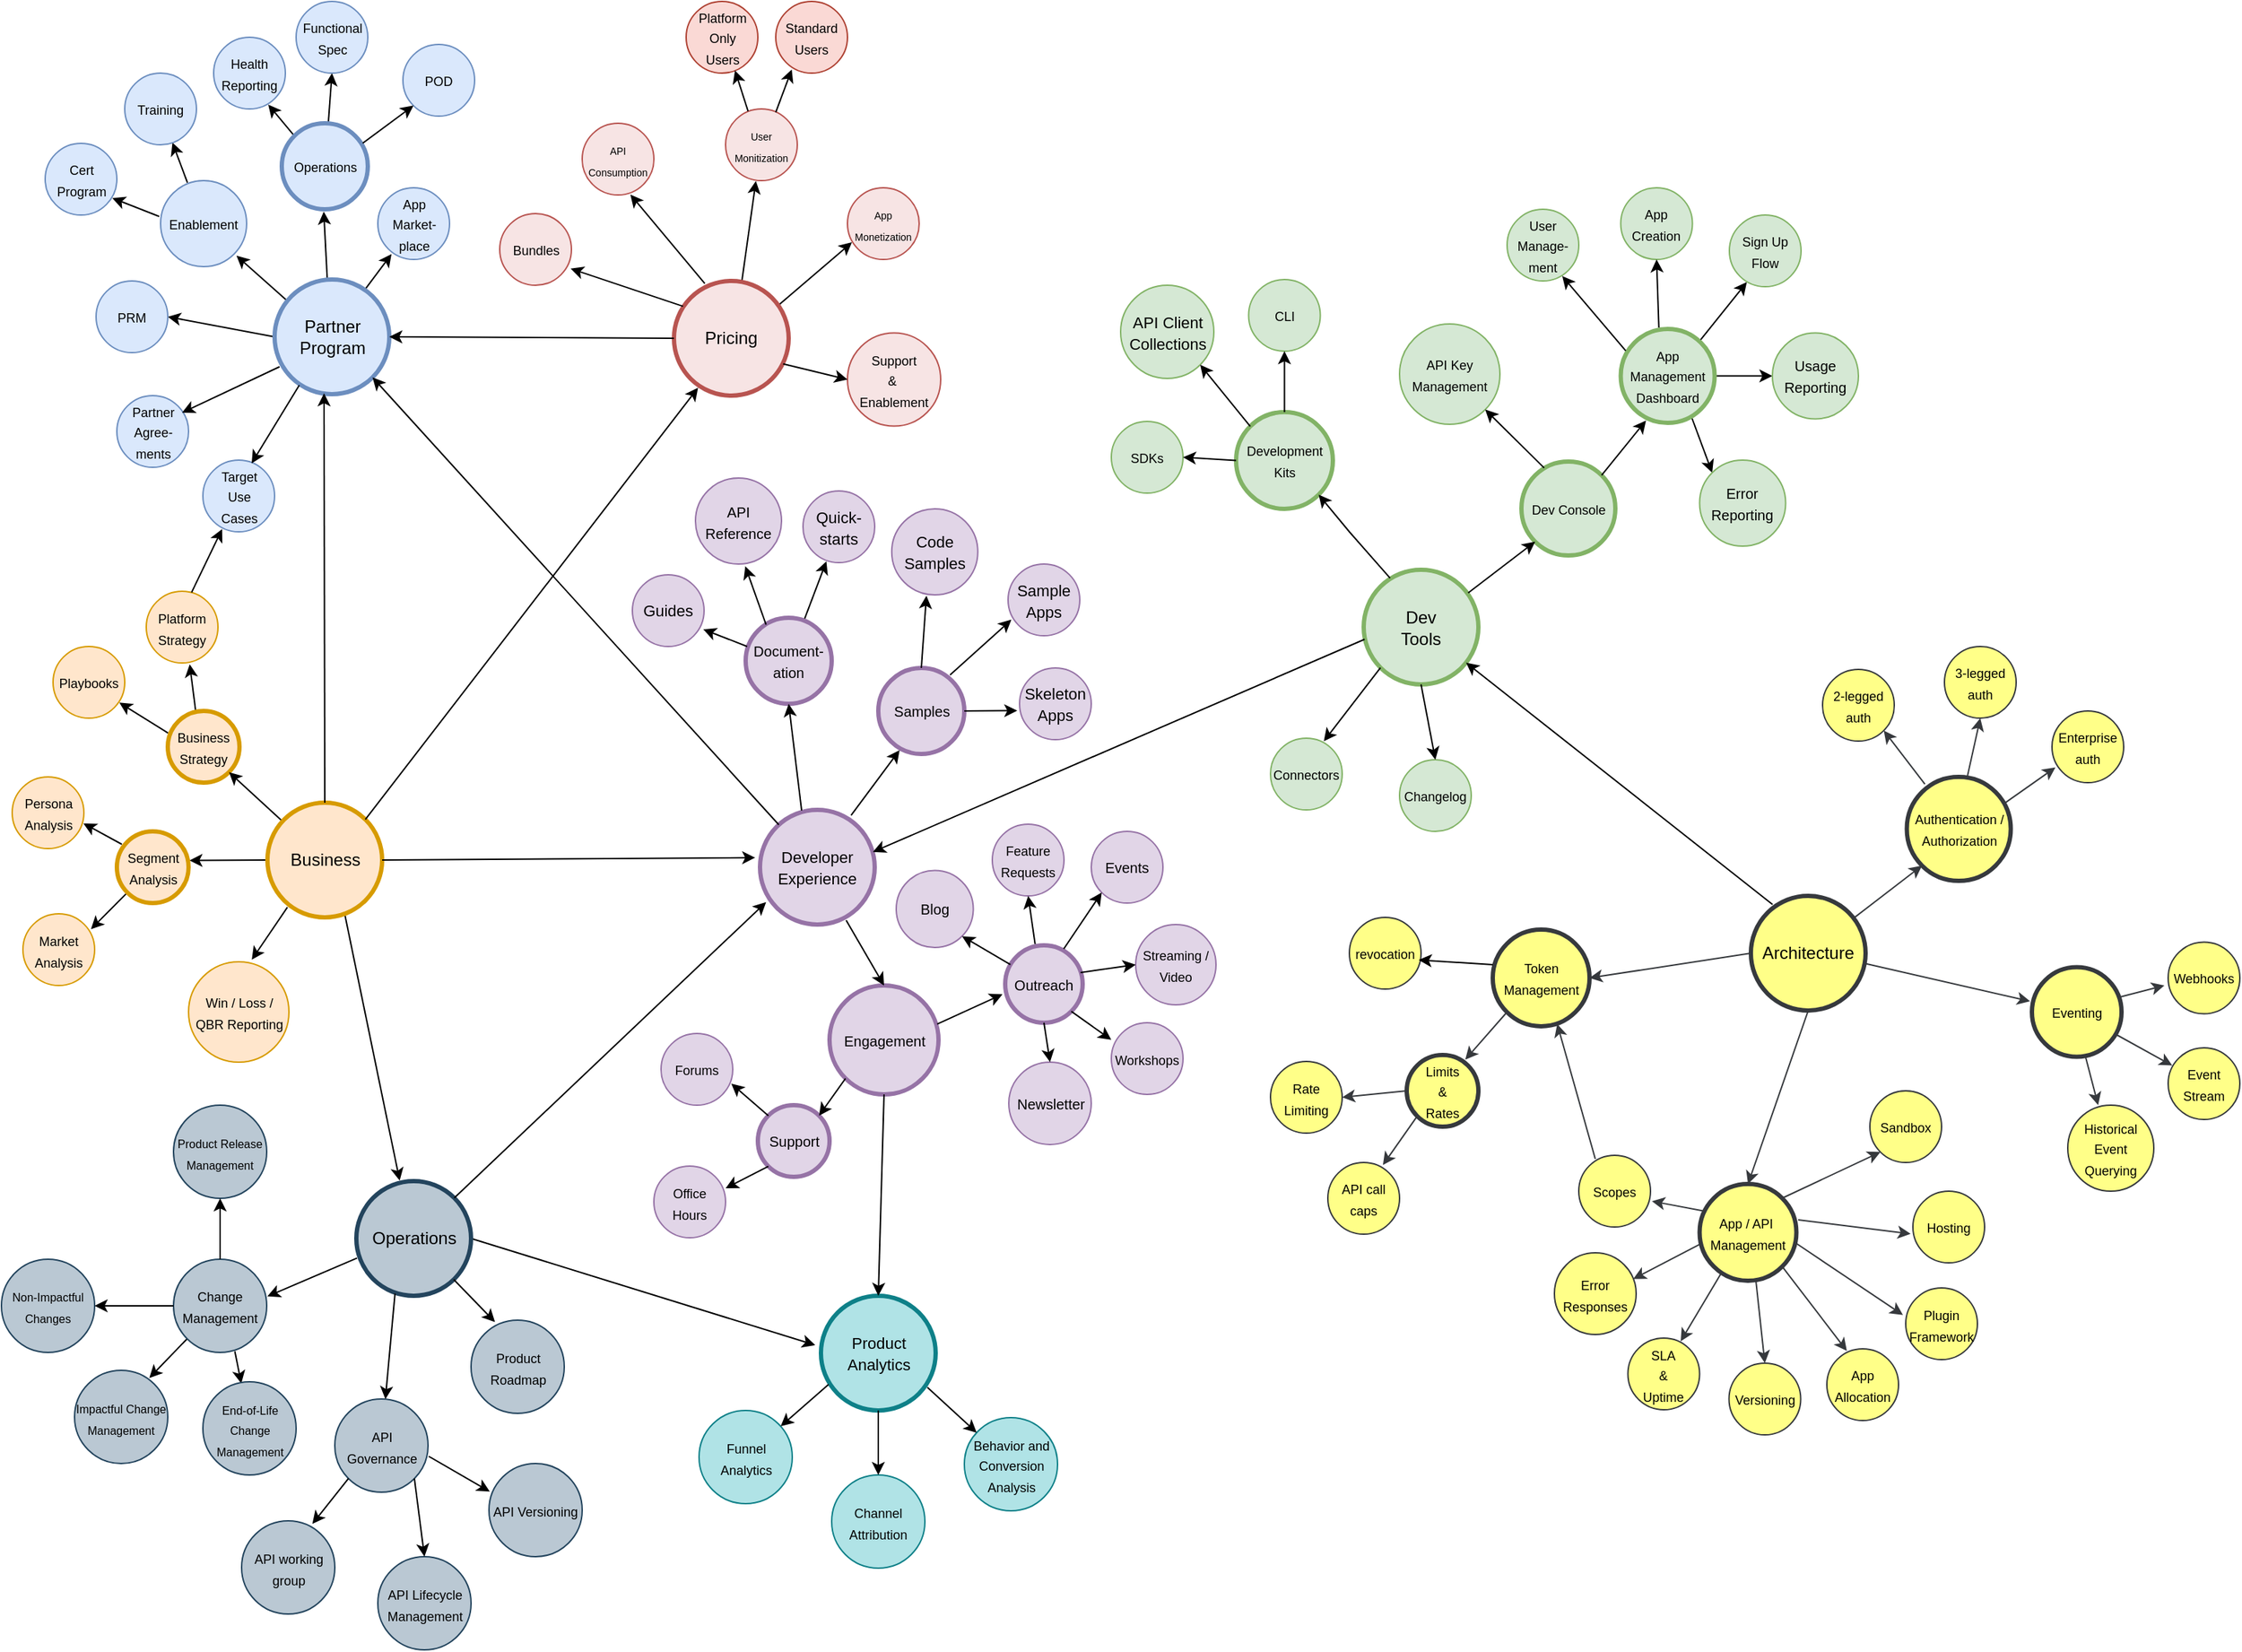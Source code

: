 <mxfile version="27.2.0" pages="8">
  <diagram name="Groupings" id="AHlHU9nFYSd6ZbEaU4h8">
    <mxGraphModel dx="2365" dy="1270" grid="1" gridSize="10" guides="1" tooltips="1" connect="1" arrows="1" fold="1" page="1" pageScale="1" pageWidth="827" pageHeight="1169" math="0" shadow="0">
      <root>
        <mxCell id="0" />
        <mxCell id="1" parent="0" />
        <mxCell id="b8hbsaFoR8cjL6ek74pq-1" value="" style="endArrow=classic;html=1;rounded=0;entryX=0.761;entryY=0.939;entryDx=0;entryDy=0;exitX=0;exitY=0;exitDx=0;exitDy=0;entryPerimeter=0;" parent="1" source="b8hbsaFoR8cjL6ek74pq-194" target="b8hbsaFoR8cjL6ek74pq-205" edge="1">
          <mxGeometry width="50" height="50" relative="1" as="geometry">
            <mxPoint x="411" y="116" as="sourcePoint" />
            <mxPoint x="421" y="80" as="targetPoint" />
          </mxGeometry>
        </mxCell>
        <mxCell id="b8hbsaFoR8cjL6ek74pq-2" value="" style="endArrow=classic;html=1;rounded=0;entryX=0.5;entryY=1;entryDx=0;entryDy=0;exitX=0.541;exitY=-0.004;exitDx=0;exitDy=0;exitPerimeter=0;" parent="1" source="b8hbsaFoR8cjL6ek74pq-194" target="b8hbsaFoR8cjL6ek74pq-202" edge="1">
          <mxGeometry width="50" height="50" relative="1" as="geometry">
            <mxPoint x="407" y="224" as="sourcePoint" />
            <mxPoint x="405" y="177" as="targetPoint" />
          </mxGeometry>
        </mxCell>
        <mxCell id="b8hbsaFoR8cjL6ek74pq-3" value="" style="endArrow=classic;html=1;rounded=0;fontSize=7;exitX=0.755;exitY=0.941;exitDx=0;exitDy=0;entryX=0;entryY=0;entryDx=0;entryDy=0;exitPerimeter=0;" parent="1" source="b8hbsaFoR8cjL6ek74pq-36" target="b8hbsaFoR8cjL6ek74pq-201" edge="1">
          <mxGeometry width="50" height="50" relative="1" as="geometry">
            <mxPoint x="1375" y="291" as="sourcePoint" />
            <mxPoint x="1415" y="291" as="targetPoint" />
          </mxGeometry>
        </mxCell>
        <mxCell id="b8hbsaFoR8cjL6ek74pq-4" value="" style="endArrow=classic;html=1;rounded=0;fontSize=7;exitX=1;exitY=0;exitDx=0;exitDy=0;entryX=0.244;entryY=0.936;entryDx=0;entryDy=0;entryPerimeter=0;" parent="1" target="b8hbsaFoR8cjL6ek74pq-68" edge="1">
          <mxGeometry width="50" height="50" relative="1" as="geometry">
            <mxPoint x="1354.038" y="257.232" as="sourcePoint" />
            <mxPoint x="1385" y="219" as="targetPoint" />
          </mxGeometry>
        </mxCell>
        <mxCell id="b8hbsaFoR8cjL6ek74pq-5" value="" style="endArrow=classic;html=1;rounded=0;fontSize=7;exitX=1;exitY=0.5;exitDx=0;exitDy=0;entryX=0;entryY=0.5;entryDx=0;entryDy=0;" parent="1" source="b8hbsaFoR8cjL6ek74pq-36" target="b8hbsaFoR8cjL6ek74pq-30" edge="1">
          <mxGeometry width="50" height="50" relative="1" as="geometry">
            <mxPoint x="1364.038" y="267.232" as="sourcePoint" />
            <mxPoint x="1397.2" y="225.8" as="targetPoint" />
          </mxGeometry>
        </mxCell>
        <mxCell id="b8hbsaFoR8cjL6ek74pq-6" value="" style="endArrow=classic;html=1;rounded=0;exitX=0.921;exitY=0.203;exitDx=0;exitDy=0;entryX=0.062;entryY=0.761;entryDx=0;entryDy=0;entryPerimeter=0;exitPerimeter=0;" parent="1" source="b8hbsaFoR8cjL6ek74pq-74" target="b8hbsaFoR8cjL6ek74pq-46" edge="1">
          <mxGeometry width="50" height="50" relative="1" as="geometry">
            <mxPoint x="741.5" y="257.38" as="sourcePoint" />
            <mxPoint x="756.18" y="222.62" as="targetPoint" />
          </mxGeometry>
        </mxCell>
        <mxCell id="b8hbsaFoR8cjL6ek74pq-7" value="" style="endArrow=classic;html=1;rounded=0;exitX=0.593;exitY=-0.005;exitDx=0;exitDy=0;exitPerimeter=0;entryX=0.423;entryY=1.005;entryDx=0;entryDy=0;entryPerimeter=0;" parent="1" source="b8hbsaFoR8cjL6ek74pq-74" target="b8hbsaFoR8cjL6ek74pq-43" edge="1">
          <mxGeometry width="50" height="50" relative="1" as="geometry">
            <mxPoint x="760.0" y="217.14" as="sourcePoint" />
            <mxPoint x="700" y="180" as="targetPoint" />
          </mxGeometry>
        </mxCell>
        <mxCell id="b8hbsaFoR8cjL6ek74pq-8" value="" style="endArrow=classic;html=1;rounded=0;exitX=0.658;exitY=0.989;exitDx=0;exitDy=0;exitPerimeter=0;entryX=0.412;entryY=0.018;entryDx=0;entryDy=0;entryPerimeter=0;" parent="1" source="b8hbsaFoR8cjL6ek74pq-78" target="b8hbsaFoR8cjL6ek74pq-82" edge="1">
          <mxGeometry width="50" height="50" relative="1" as="geometry">
            <mxPoint x="320" y="990" as="sourcePoint" />
            <mxPoint x="370" y="940" as="targetPoint" />
          </mxGeometry>
        </mxCell>
        <mxCell id="b8hbsaFoR8cjL6ek74pq-9" value="" style="endArrow=classic;html=1;rounded=0;entryX=0.802;entryY=0.082;entryDx=0;entryDy=0;entryPerimeter=0;exitX=0;exitY=1;exitDx=0;exitDy=0;" parent="1" source="b8hbsaFoR8cjL6ek74pq-78" target="b8hbsaFoR8cjL6ek74pq-80" edge="1">
          <mxGeometry width="50" height="50" relative="1" as="geometry">
            <mxPoint x="450" y="970" as="sourcePoint" />
            <mxPoint x="500" y="920" as="targetPoint" />
          </mxGeometry>
        </mxCell>
        <mxCell id="b8hbsaFoR8cjL6ek74pq-10" value="" style="endArrow=classic;html=1;rounded=0;entryX=0.378;entryY=-0.004;entryDx=0;entryDy=0;entryPerimeter=0;exitX=0.675;exitY=0.977;exitDx=0;exitDy=0;exitPerimeter=0;" parent="1" source="b8hbsaFoR8cjL6ek74pq-73" target="b8hbsaFoR8cjL6ek74pq-77" edge="1">
          <mxGeometry width="50" height="50" relative="1" as="geometry">
            <mxPoint x="410" y="660" as="sourcePoint" />
            <mxPoint x="565.97" y="615.8" as="targetPoint" />
          </mxGeometry>
        </mxCell>
        <mxCell id="b8hbsaFoR8cjL6ek74pq-11" value="" style="endArrow=classic;html=1;rounded=0;fontSize=7;exitX=0;exitY=1;exitDx=0;exitDy=0;entryX=0.949;entryY=0.214;entryDx=0;entryDy=0;entryPerimeter=0;" parent="1" source="b8hbsaFoR8cjL6ek74pq-102" target="b8hbsaFoR8cjL6ek74pq-103" edge="1">
          <mxGeometry width="50" height="50" relative="1" as="geometry">
            <mxPoint x="277.5" y="690" as="sourcePoint" />
            <mxPoint x="239.981" y="720.209" as="targetPoint" />
          </mxGeometry>
        </mxCell>
        <mxCell id="b8hbsaFoR8cjL6ek74pq-12" value="" style="endArrow=classic;html=1;rounded=0;fontSize=7;exitX=0;exitY=0.5;exitDx=0;exitDy=0;entryX=1.012;entryY=0.406;entryDx=0;entryDy=0;entryPerimeter=0;" parent="1" source="b8hbsaFoR8cjL6ek74pq-73" target="b8hbsaFoR8cjL6ek74pq-102" edge="1">
          <mxGeometry width="50" height="50" relative="1" as="geometry">
            <mxPoint x="248.51" y="703.52" as="sourcePoint" />
            <mxPoint x="207.491" y="679.001" as="targetPoint" />
          </mxGeometry>
        </mxCell>
        <mxCell id="b8hbsaFoR8cjL6ek74pq-13" value="" style="endArrow=classic;html=1;rounded=0;entryX=0.606;entryY=1.019;entryDx=0;entryDy=0;exitX=0.388;exitY=-0.008;exitDx=0;exitDy=0;entryPerimeter=0;exitPerimeter=0;" parent="1" source="b8hbsaFoR8cjL6ek74pq-69" target="b8hbsaFoR8cjL6ek74pq-71" edge="1">
          <mxGeometry width="50" height="50" relative="1" as="geometry">
            <mxPoint x="223.16" y="560" as="sourcePoint" />
            <mxPoint x="223.16" y="525" as="targetPoint" />
          </mxGeometry>
        </mxCell>
        <mxCell id="b8hbsaFoR8cjL6ek74pq-14" value="" style="endArrow=classic;html=1;rounded=0;entryX=0.924;entryY=0.783;entryDx=0;entryDy=0;entryPerimeter=0;exitX=0.005;exitY=0.308;exitDx=0;exitDy=0;exitPerimeter=0;" parent="1" source="b8hbsaFoR8cjL6ek74pq-69" target="b8hbsaFoR8cjL6ek74pq-105" edge="1">
          <mxGeometry width="50" height="50" relative="1" as="geometry">
            <mxPoint x="290" y="532" as="sourcePoint" />
            <mxPoint x="258.5" y="505" as="targetPoint" />
            <Array as="points" />
          </mxGeometry>
        </mxCell>
        <mxCell id="b8hbsaFoR8cjL6ek74pq-15" value="" style="endArrow=classic;html=1;rounded=0;entryX=1;entryY=0.5;entryDx=0;entryDy=0;exitX=0;exitY=0.5;exitDx=0;exitDy=0;" parent="1" source="b8hbsaFoR8cjL6ek74pq-64" target="b8hbsaFoR8cjL6ek74pq-190" edge="1">
          <mxGeometry width="50" height="50" relative="1" as="geometry">
            <mxPoint x="410" y="340" as="sourcePoint" />
            <mxPoint x="460" y="290" as="targetPoint" />
          </mxGeometry>
        </mxCell>
        <mxCell id="b8hbsaFoR8cjL6ek74pq-16" value="" style="endArrow=classic;html=1;rounded=0;entryX=0.665;entryY=0.97;entryDx=0;entryDy=0;entryPerimeter=0;exitX=0.312;exitY=0.024;exitDx=0;exitDy=0;exitPerimeter=0;" parent="1" source="b8hbsaFoR8cjL6ek74pq-109" target="b8hbsaFoR8cjL6ek74pq-191" edge="1">
          <mxGeometry width="50" height="50" relative="1" as="geometry">
            <mxPoint x="360" y="200" as="sourcePoint" />
            <mxPoint x="410" y="150" as="targetPoint" />
          </mxGeometry>
        </mxCell>
        <mxCell id="b8hbsaFoR8cjL6ek74pq-17" value="" style="endArrow=classic;html=1;rounded=0;entryX=0.882;entryY=0.873;entryDx=0;entryDy=0;exitX=0.105;exitY=0.182;exitDx=0;exitDy=0;exitPerimeter=0;entryPerimeter=0;" parent="1" source="b8hbsaFoR8cjL6ek74pq-64" target="b8hbsaFoR8cjL6ek74pq-109" edge="1">
          <mxGeometry width="50" height="50" relative="1" as="geometry">
            <mxPoint x="407" y="224" as="sourcePoint" />
            <mxPoint x="405" y="177" as="targetPoint" />
          </mxGeometry>
        </mxCell>
        <mxCell id="b8hbsaFoR8cjL6ek74pq-18" value="" style="endArrow=classic;html=1;rounded=0;entryX=0.488;entryY=1.027;entryDx=0;entryDy=0;exitX=0.459;exitY=-0.004;exitDx=0;exitDy=0;exitPerimeter=0;entryPerimeter=0;" parent="1" source="b8hbsaFoR8cjL6ek74pq-64" target="b8hbsaFoR8cjL6ek74pq-194" edge="1">
          <mxGeometry width="50" height="50" relative="1" as="geometry">
            <mxPoint x="396" y="210" as="sourcePoint" />
            <mxPoint x="452" y="206" as="targetPoint" />
          </mxGeometry>
        </mxCell>
        <mxCell id="b8hbsaFoR8cjL6ek74pq-19" value="" style="endArrow=classic;html=1;rounded=0;exitX=0.793;exitY=0.081;exitDx=0;exitDy=0;exitPerimeter=0;entryX=0.191;entryY=0.924;entryDx=0;entryDy=0;entryPerimeter=0;" parent="1" source="b8hbsaFoR8cjL6ek74pq-64" target="b8hbsaFoR8cjL6ek74pq-189" edge="1">
          <mxGeometry width="50" height="50" relative="1" as="geometry">
            <mxPoint x="417.5" y="219" as="sourcePoint" />
            <mxPoint x="467.5" y="169" as="targetPoint" />
          </mxGeometry>
        </mxCell>
        <mxCell id="b8hbsaFoR8cjL6ek74pq-20" value="Dev&lt;br&gt;Tools" style="ellipse;whiteSpace=wrap;html=1;aspect=fixed;strokeWidth=3;fillColor=#d5e8d4;strokeColor=#82b366;" parent="1" vertex="1">
          <mxGeometry x="1120" y="416.5" width="80" height="80" as="geometry" />
        </mxCell>
        <mxCell id="b8hbsaFoR8cjL6ek74pq-21" value="&lt;font style=&quot;font-size: 11px;&quot;&gt;Developer Experience&lt;/font&gt;" style="ellipse;whiteSpace=wrap;html=1;aspect=fixed;fillColor=#e1d5e7;strokeColor=#9673a6;strokeWidth=3;" parent="1" vertex="1">
          <mxGeometry x="699" y="584" width="80" height="80" as="geometry" />
        </mxCell>
        <mxCell id="b8hbsaFoR8cjL6ek74pq-22" value="Architecture" style="ellipse;whiteSpace=wrap;html=1;aspect=fixed;strokeWidth=3;fillColor=#ffff88;strokeColor=#36393d;" parent="1" vertex="1">
          <mxGeometry x="1390" y="644" width="80" height="80" as="geometry" />
        </mxCell>
        <mxCell id="b8hbsaFoR8cjL6ek74pq-23" value="&lt;font style=&quot;font-size: 11px;&quot;&gt;Guides&lt;/font&gt;" style="ellipse;whiteSpace=wrap;html=1;aspect=fixed;fillColor=#e1d5e7;strokeColor=#9673a6;" parent="1" vertex="1">
          <mxGeometry x="610" y="420" width="50" height="50" as="geometry" />
        </mxCell>
        <mxCell id="b8hbsaFoR8cjL6ek74pq-24" value="&lt;font style=&quot;font-size: 11px;&quot;&gt;Code&lt;br&gt;Samples&lt;br&gt;&lt;/font&gt;" style="ellipse;whiteSpace=wrap;html=1;aspect=fixed;fillColor=#e1d5e7;strokeColor=#9673a6;" parent="1" vertex="1">
          <mxGeometry x="790.88" y="374" width="60" height="60" as="geometry" />
        </mxCell>
        <mxCell id="b8hbsaFoR8cjL6ek74pq-25" value="&lt;font style=&quot;font-size: 11px;&quot;&gt;Quick-&lt;br&gt;starts&lt;br&gt;&lt;/font&gt;" style="ellipse;whiteSpace=wrap;html=1;aspect=fixed;fillColor=#e1d5e7;strokeColor=#9673a6;" parent="1" vertex="1">
          <mxGeometry x="729" y="361.5" width="50" height="50" as="geometry" />
        </mxCell>
        <mxCell id="b8hbsaFoR8cjL6ek74pq-26" value="&lt;font style=&quot;font-size: 11px;&quot;&gt;Sample&lt;br&gt;Apps&lt;br&gt;&lt;/font&gt;" style="ellipse;whiteSpace=wrap;html=1;aspect=fixed;fillColor=#e1d5e7;strokeColor=#9673a6;" parent="1" vertex="1">
          <mxGeometry x="872" y="412.5" width="50" height="50" as="geometry" />
        </mxCell>
        <mxCell id="b8hbsaFoR8cjL6ek74pq-27" value="&lt;font style=&quot;&quot;&gt;&lt;font style=&quot;font-size: 10px;&quot;&gt;API Reference&lt;/font&gt;&lt;br&gt;&lt;/font&gt;" style="ellipse;whiteSpace=wrap;html=1;aspect=fixed;fillColor=#e1d5e7;strokeColor=#9673a6;" parent="1" vertex="1">
          <mxGeometry x="654" y="352.5" width="60" height="60" as="geometry" />
        </mxCell>
        <mxCell id="b8hbsaFoR8cjL6ek74pq-28" value="&lt;font style=&quot;font-size: 9px;&quot;&gt;Changelog&lt;/font&gt;" style="ellipse;whiteSpace=wrap;html=1;aspect=fixed;fillColor=#d5e8d4;strokeColor=#82b366;" parent="1" vertex="1">
          <mxGeometry x="1145" y="549" width="50" height="50" as="geometry" />
        </mxCell>
        <mxCell id="b8hbsaFoR8cjL6ek74pq-29" value="&lt;font style=&quot;font-size: 9px;&quot;&gt;CLI&lt;br&gt;&lt;/font&gt;" style="ellipse;whiteSpace=wrap;html=1;aspect=fixed;fillColor=#d5e8d4;strokeColor=#82b366;strokeWidth=1;" parent="1" vertex="1">
          <mxGeometry x="1039.75" y="214" width="50" height="50" as="geometry" />
        </mxCell>
        <mxCell id="b8hbsaFoR8cjL6ek74pq-30" value="&lt;font size=&quot;1&quot;&gt;Usage Reporting&lt;br&gt;&lt;/font&gt;" style="ellipse;whiteSpace=wrap;html=1;aspect=fixed;fillColor=#d5e8d4;strokeColor=#82b366;" parent="1" vertex="1">
          <mxGeometry x="1405" y="251.25" width="60" height="60" as="geometry" />
        </mxCell>
        <mxCell id="b8hbsaFoR8cjL6ek74pq-31" value="&lt;font style=&quot;font-size: 9px;&quot;&gt;Sandbox&lt;/font&gt;" style="ellipse;whiteSpace=wrap;html=1;aspect=fixed;fillColor=#ffff88;strokeColor=#36393d;" parent="1" vertex="1">
          <mxGeometry x="1473" y="780" width="50" height="50" as="geometry" />
        </mxCell>
        <mxCell id="b8hbsaFoR8cjL6ek74pq-32" value="&lt;font style=&quot;font-size: 9px;&quot;&gt;SDKs&lt;/font&gt;" style="ellipse;whiteSpace=wrap;html=1;aspect=fixed;fillColor=#d5e8d4;strokeColor=#82b366;strokeWidth=1;" parent="1" vertex="1">
          <mxGeometry x="944" y="313" width="50" height="50" as="geometry" />
        </mxCell>
        <mxCell id="b8hbsaFoR8cjL6ek74pq-33" value="&lt;font style=&quot;font-size: 9px;&quot;&gt;Webhooks&lt;/font&gt;" style="ellipse;whiteSpace=wrap;html=1;aspect=fixed;strokeWidth=1;fillColor=#ffff88;strokeColor=#36393d;" parent="1" vertex="1">
          <mxGeometry x="1681" y="676.25" width="50" height="50" as="geometry" />
        </mxCell>
        <mxCell id="b8hbsaFoR8cjL6ek74pq-34" value="&lt;font style=&quot;font-size: 9px;&quot;&gt;Event&lt;br&gt;Stream&lt;br&gt;&lt;/font&gt;" style="ellipse;whiteSpace=wrap;html=1;aspect=fixed;fillColor=#ffff88;strokeColor=#36393d;" parent="1" vertex="1">
          <mxGeometry x="1681" y="750" width="50" height="50" as="geometry" />
        </mxCell>
        <mxCell id="b8hbsaFoR8cjL6ek74pq-35" value="&lt;font style=&quot;font-size: 9px;&quot;&gt;Dev Console&lt;/font&gt;" style="ellipse;whiteSpace=wrap;html=1;aspect=fixed;fillColor=#d5e8d4;strokeColor=#82b366;strokeWidth=3;" parent="1" vertex="1">
          <mxGeometry x="1230" y="341" width="65.5" height="65.5" as="geometry" />
        </mxCell>
        <mxCell id="b8hbsaFoR8cjL6ek74pq-36" value="&lt;font style=&quot;font-size: 9px;&quot;&gt;App&lt;br&gt;Management&lt;br&gt;Dashboard&lt;br&gt;&lt;/font&gt;" style="ellipse;whiteSpace=wrap;html=1;aspect=fixed;fillColor=#d5e8d4;strokeColor=#82b366;strokeWidth=3;" parent="1" vertex="1">
          <mxGeometry x="1299.25" y="248.5" width="65.5" height="65.5" as="geometry" />
        </mxCell>
        <mxCell id="b8hbsaFoR8cjL6ek74pq-37" value="&lt;font style=&quot;font-size: 9px;&quot;&gt;Token&lt;br&gt;Management&lt;br&gt;&lt;/font&gt;" style="ellipse;whiteSpace=wrap;html=1;aspect=fixed;strokeWidth=3;fillColor=#ffff88;strokeColor=#36393d;" parent="1" vertex="1">
          <mxGeometry x="1210" y="667.5" width="67.5" height="67.5" as="geometry" />
        </mxCell>
        <mxCell id="b8hbsaFoR8cjL6ek74pq-38" value="&lt;font style=&quot;font-size: 9px;&quot;&gt;API Key&lt;br&gt;Management&lt;br&gt;&lt;/font&gt;" style="ellipse;whiteSpace=wrap;html=1;aspect=fixed;fillColor=#d5e8d4;strokeColor=#82b366;strokeWidth=1;" parent="1" vertex="1">
          <mxGeometry x="1145" y="245" width="70" height="70" as="geometry" />
        </mxCell>
        <mxCell id="b8hbsaFoR8cjL6ek74pq-39" value="&lt;font style=&quot;font-size: 9px;&quot;&gt;App Creation&lt;br&gt;&lt;/font&gt;" style="ellipse;whiteSpace=wrap;html=1;aspect=fixed;fillColor=#d5e8d4;strokeColor=#82b366;" parent="1" vertex="1">
          <mxGeometry x="1299.25" y="150" width="50" height="50" as="geometry" />
        </mxCell>
        <mxCell id="b8hbsaFoR8cjL6ek74pq-40" value="&lt;font style=&quot;font-size: 9px;&quot;&gt;2-legged auth&lt;br&gt;&lt;/font&gt;" style="ellipse;whiteSpace=wrap;html=1;aspect=fixed;fillColor=#ffff88;strokeColor=#36393d;" parent="1" vertex="1">
          <mxGeometry x="1440" y="486" width="50" height="50" as="geometry" />
        </mxCell>
        <mxCell id="b8hbsaFoR8cjL6ek74pq-41" value="&lt;font style=&quot;font-size: 9px;&quot;&gt;3-legged auth&lt;br&gt;&lt;/font&gt;" style="ellipse;whiteSpace=wrap;html=1;aspect=fixed;fillColor=#ffff88;strokeColor=#36393d;" parent="1" vertex="1">
          <mxGeometry x="1525" y="470" width="50" height="50" as="geometry" />
        </mxCell>
        <mxCell id="b8hbsaFoR8cjL6ek74pq-42" value="&lt;font style=&quot;font-size: 9px;&quot;&gt;Enterprise auth&lt;br&gt;&lt;/font&gt;" style="ellipse;whiteSpace=wrap;html=1;aspect=fixed;fillColor=#ffff88;strokeColor=#36393d;" parent="1" vertex="1">
          <mxGeometry x="1600" y="515" width="50" height="50" as="geometry" />
        </mxCell>
        <mxCell id="b8hbsaFoR8cjL6ek74pq-43" value="&lt;font style=&quot;font-size: 7px;&quot;&gt;User&lt;br&gt;Monitization&lt;br&gt;&lt;/font&gt;" style="ellipse;whiteSpace=wrap;html=1;aspect=fixed;fillColor=#f7e4e4;strokeColor=#b85450;strokeWidth=1;" parent="1" vertex="1">
          <mxGeometry x="675" y="95" width="50" height="50" as="geometry" />
        </mxCell>
        <mxCell id="b8hbsaFoR8cjL6ek74pq-44" value="&lt;font style=&quot;font-size: 7px;&quot;&gt;API&lt;br&gt;Consumption&lt;br&gt;&lt;/font&gt;" style="ellipse;whiteSpace=wrap;html=1;aspect=fixed;fillColor=#f7e4e4;strokeColor=#b85450;" parent="1" vertex="1">
          <mxGeometry x="575" y="105" width="50" height="50" as="geometry" />
        </mxCell>
        <mxCell id="b8hbsaFoR8cjL6ek74pq-45" value="&lt;font style=&quot;font-size: 9px;&quot;&gt;Support&lt;br&gt;&amp;amp;&amp;nbsp;&lt;br&gt;Enablement&lt;br&gt;&lt;/font&gt;" style="ellipse;whiteSpace=wrap;html=1;aspect=fixed;fillColor=#f7e4e4;strokeColor=#b85450;" parent="1" vertex="1">
          <mxGeometry x="760" y="251.25" width="65" height="65" as="geometry" />
        </mxCell>
        <mxCell id="b8hbsaFoR8cjL6ek74pq-46" value="&lt;font style=&quot;font-size: 7px;&quot;&gt;App&lt;br&gt;Monetization&lt;br&gt;&lt;/font&gt;" style="ellipse;whiteSpace=wrap;html=1;aspect=fixed;fillColor=#f7e4e4;strokeColor=#b85450;" parent="1" vertex="1">
          <mxGeometry x="760" y="150" width="50" height="50" as="geometry" />
        </mxCell>
        <mxCell id="b8hbsaFoR8cjL6ek74pq-47" value="&lt;font style=&quot;font-size: 9px;&quot;&gt;Bundles&lt;br&gt;&lt;/font&gt;" style="ellipse;whiteSpace=wrap;html=1;aspect=fixed;fillColor=#f7e4e4;strokeColor=#b85450;" parent="1" vertex="1">
          <mxGeometry x="517.5" y="168" width="50" height="50" as="geometry" />
        </mxCell>
        <mxCell id="b8hbsaFoR8cjL6ek74pq-48" value="&lt;font style=&quot;font-size: 9px;&quot;&gt;Standard&lt;br&gt;Users&lt;br&gt;&lt;/font&gt;" style="ellipse;whiteSpace=wrap;html=1;aspect=fixed;fillColor=#fad9d5;strokeColor=#ae4132;" parent="1" vertex="1">
          <mxGeometry x="710" y="20" width="50" height="50" as="geometry" />
        </mxCell>
        <mxCell id="b8hbsaFoR8cjL6ek74pq-49" value="&lt;font style=&quot;font-size: 9px;&quot;&gt;Platform&lt;br&gt;Only&lt;br&gt;Users&lt;br&gt;&lt;/font&gt;" style="ellipse;whiteSpace=wrap;html=1;aspect=fixed;fillColor=#fad9d5;strokeColor=#ae4132;" parent="1" vertex="1">
          <mxGeometry x="647.5" y="20" width="50" height="50" as="geometry" />
        </mxCell>
        <mxCell id="b8hbsaFoR8cjL6ek74pq-50" value="&lt;font style=&quot;font-size: 9px;&quot;&gt;Limits&lt;br&gt;&amp;amp;&lt;br&gt;Rates&lt;br&gt;&lt;/font&gt;" style="ellipse;whiteSpace=wrap;html=1;aspect=fixed;strokeWidth=3;fillColor=#ffff88;strokeColor=#36393d;" parent="1" vertex="1">
          <mxGeometry x="1150" y="755" width="50" height="50" as="geometry" />
        </mxCell>
        <mxCell id="b8hbsaFoR8cjL6ek74pq-51" value="&lt;font style=&quot;font-size: 9px;&quot;&gt;Rate Limiting&lt;br&gt;&lt;/font&gt;" style="ellipse;whiteSpace=wrap;html=1;aspect=fixed;fillColor=#ffff88;strokeColor=#36393d;" parent="1" vertex="1">
          <mxGeometry x="1055" y="759.5" width="50" height="50" as="geometry" />
        </mxCell>
        <mxCell id="b8hbsaFoR8cjL6ek74pq-52" value="&lt;font style=&quot;font-size: 9px;&quot;&gt;Scopes&lt;br&gt;&lt;/font&gt;" style="ellipse;whiteSpace=wrap;html=1;aspect=fixed;fillColor=#ffff88;strokeColor=#36393d;" parent="1" vertex="1">
          <mxGeometry x="1270" y="825" width="50" height="50" as="geometry" />
        </mxCell>
        <mxCell id="b8hbsaFoR8cjL6ek74pq-53" value="&lt;font style=&quot;font-size: 9px;&quot;&gt;Versioning&lt;br&gt;&lt;/font&gt;" style="ellipse;whiteSpace=wrap;html=1;aspect=fixed;fillColor=#ffff88;strokeColor=#36393d;" parent="1" vertex="1">
          <mxGeometry x="1374.75" y="970" width="50" height="50" as="geometry" />
        </mxCell>
        <mxCell id="b8hbsaFoR8cjL6ek74pq-54" value="&lt;font style=&quot;font-size: 9px;&quot;&gt;SLA&lt;br&gt;&amp;amp;&lt;br&gt;Uptime&lt;br&gt;&lt;/font&gt;" style="ellipse;whiteSpace=wrap;html=1;aspect=fixed;fillColor=#ffff88;strokeColor=#36393d;" parent="1" vertex="1">
          <mxGeometry x="1304.25" y="952.5" width="50" height="50" as="geometry" />
        </mxCell>
        <mxCell id="b8hbsaFoR8cjL6ek74pq-55" value="&lt;font style=&quot;font-size: 9px;&quot;&gt;Hosting&lt;br&gt;&lt;/font&gt;" style="ellipse;whiteSpace=wrap;html=1;aspect=fixed;direction=south;fillColor=#ffff88;strokeColor=#36393d;" parent="1" vertex="1">
          <mxGeometry x="1503" y="850" width="50" height="50" as="geometry" />
        </mxCell>
        <mxCell id="b8hbsaFoR8cjL6ek74pq-56" value="&lt;font style=&quot;font-size: 9px;&quot;&gt;Plugin&lt;br&gt;Framework&lt;br&gt;&lt;/font&gt;" style="ellipse;whiteSpace=wrap;html=1;aspect=fixed;fillColor=#ffff88;strokeColor=#36393d;" parent="1" vertex="1">
          <mxGeometry x="1498" y="917.5" width="50" height="50" as="geometry" />
        </mxCell>
        <mxCell id="b8hbsaFoR8cjL6ek74pq-57" value="&lt;font size=&quot;1&quot;&gt;Support&lt;br&gt;&lt;/font&gt;" style="ellipse;whiteSpace=wrap;html=1;aspect=fixed;fillColor=#e1d5e7;strokeColor=#9673a6;strokeWidth=3;" parent="1" vertex="1">
          <mxGeometry x="697.5" y="790" width="50" height="50" as="geometry" />
        </mxCell>
        <mxCell id="b8hbsaFoR8cjL6ek74pq-58" value="&lt;font style=&quot;font-size: 9px;&quot;&gt;Forums&lt;br&gt;&lt;/font&gt;" style="ellipse;whiteSpace=wrap;html=1;aspect=fixed;fillColor=#e1d5e7;strokeColor=#9673a6;" parent="1" vertex="1">
          <mxGeometry x="630" y="740" width="50" height="50" as="geometry" />
        </mxCell>
        <mxCell id="b8hbsaFoR8cjL6ek74pq-59" value="&lt;font style=&quot;font-size: 9px;&quot;&gt;Feature&lt;br&gt;Requests&lt;br&gt;&lt;/font&gt;" style="ellipse;whiteSpace=wrap;html=1;aspect=fixed;fillColor=#e1d5e7;strokeColor=#9673a6;" parent="1" vertex="1">
          <mxGeometry x="861" y="594" width="50" height="50" as="geometry" />
        </mxCell>
        <mxCell id="b8hbsaFoR8cjL6ek74pq-60" value="&lt;font style=&quot;font-size: 9px;&quot;&gt;Office&lt;br&gt;Hours&lt;br&gt;&lt;/font&gt;" style="ellipse;whiteSpace=wrap;html=1;aspect=fixed;fillColor=#e1d5e7;strokeColor=#9673a6;" parent="1" vertex="1">
          <mxGeometry x="625" y="832.5" width="50" height="50" as="geometry" />
        </mxCell>
        <mxCell id="b8hbsaFoR8cjL6ek74pq-61" value="&lt;font size=&quot;1&quot;&gt;Blog&lt;br&gt;&lt;/font&gt;" style="ellipse;whiteSpace=wrap;html=1;aspect=fixed;fillColor=#e1d5e7;strokeColor=#9673a6;" parent="1" vertex="1">
          <mxGeometry x="794" y="626.25" width="53.75" height="53.75" as="geometry" />
        </mxCell>
        <mxCell id="b8hbsaFoR8cjL6ek74pq-62" value="" style="endArrow=classic;html=1;rounded=0;fontSize=7;exitX=0.7;exitY=0.046;exitDx=0;exitDy=0;entryX=0.223;entryY=0.949;entryDx=0;entryDy=0;entryPerimeter=0;exitPerimeter=0;" parent="1" source="b8hbsaFoR8cjL6ek74pq-43" target="b8hbsaFoR8cjL6ek74pq-48" edge="1">
          <mxGeometry width="50" height="50" relative="1" as="geometry">
            <mxPoint x="695.0" y="695" as="sourcePoint" />
            <mxPoint x="669" y="735" as="targetPoint" />
          </mxGeometry>
        </mxCell>
        <mxCell id="b8hbsaFoR8cjL6ek74pq-63" value="&lt;font style=&quot;font-size: 11px;&quot;&gt;API Client Collections&lt;br&gt;&lt;/font&gt;" style="ellipse;whiteSpace=wrap;html=1;aspect=fixed;fillColor=#d5e8d4;strokeColor=#82b366;" parent="1" vertex="1">
          <mxGeometry x="950.5" y="218" width="65" height="65" as="geometry" />
        </mxCell>
        <mxCell id="b8hbsaFoR8cjL6ek74pq-64" value="Partner&lt;br&gt;Program" style="ellipse;whiteSpace=wrap;html=1;aspect=fixed;strokeWidth=3;fillColor=#dae8fc;strokeColor=#6c8ebf;" parent="1" vertex="1">
          <mxGeometry x="360.5" y="214" width="80" height="80" as="geometry" />
        </mxCell>
        <mxCell id="b8hbsaFoR8cjL6ek74pq-65" value="&lt;span style=&quot;font-size: 11px;&quot;&gt;Product Analytics&lt;br&gt;&lt;/span&gt;" style="ellipse;whiteSpace=wrap;html=1;aspect=fixed;strokeWidth=3;fillColor=#b0e3e6;strokeColor=#0e8088;" parent="1" vertex="1">
          <mxGeometry x="741.5" y="923" width="80" height="80" as="geometry" />
        </mxCell>
        <mxCell id="b8hbsaFoR8cjL6ek74pq-66" value="&lt;font style=&quot;font-size: 9px;&quot;&gt;Target&lt;br&gt;Use&lt;br&gt;Cases&lt;br&gt;&lt;/font&gt;" style="ellipse;whiteSpace=wrap;html=1;aspect=fixed;fillColor=#dae8fc;strokeColor=#6c8ebf;" parent="1" vertex="1">
          <mxGeometry x="310.5" y="340" width="50" height="50" as="geometry" />
        </mxCell>
        <mxCell id="b8hbsaFoR8cjL6ek74pq-67" value="&lt;font style=&quot;font-size: 9px;&quot;&gt;Product&lt;br&gt;Roadmap&lt;br&gt;&lt;/font&gt;" style="ellipse;whiteSpace=wrap;html=1;aspect=fixed;fillColor=#bac8d3;strokeColor=#23445d;" parent="1" vertex="1">
          <mxGeometry x="497.5" y="940" width="65" height="65" as="geometry" />
        </mxCell>
        <mxCell id="b8hbsaFoR8cjL6ek74pq-68" value="&lt;font style=&quot;font-size: 9px;&quot;&gt;Sign Up&lt;br&gt;Flow&lt;br&gt;&lt;/font&gt;" style="ellipse;whiteSpace=wrap;html=1;aspect=fixed;fillColor=#d5e8d4;strokeColor=#82b366;" parent="1" vertex="1">
          <mxGeometry x="1375" y="169" width="50" height="50" as="geometry" />
        </mxCell>
        <mxCell id="b8hbsaFoR8cjL6ek74pq-69" value="&lt;font style=&quot;font-size: 9px;&quot;&gt;Business&lt;br&gt;Strategy&lt;br&gt;&lt;/font&gt;" style="ellipse;whiteSpace=wrap;html=1;aspect=fixed;fillColor=#ffe6cc;strokeColor=#d79b00;strokeWidth=3;" parent="1" vertex="1">
          <mxGeometry x="286" y="515" width="50" height="50" as="geometry" />
        </mxCell>
        <mxCell id="b8hbsaFoR8cjL6ek74pq-70" value="" style="endArrow=classic;html=1;rounded=0;entryX=1;entryY=1;entryDx=0;entryDy=0;" parent="1" source="b8hbsaFoR8cjL6ek74pq-73" target="b8hbsaFoR8cjL6ek74pq-69" edge="1">
          <mxGeometry width="50" height="50" relative="1" as="geometry">
            <mxPoint x="377" y="561.5" as="sourcePoint" />
            <mxPoint x="363" y="585.5" as="targetPoint" />
          </mxGeometry>
        </mxCell>
        <mxCell id="b8hbsaFoR8cjL6ek74pq-71" value="&lt;font style=&quot;font-size: 9px;&quot;&gt;Platform&lt;br&gt;Strategy&lt;br&gt;&lt;/font&gt;" style="ellipse;whiteSpace=wrap;html=1;aspect=fixed;fillColor=#ffe6cc;strokeColor=#d79b00;" parent="1" vertex="1">
          <mxGeometry x="271" y="431.5" width="50" height="50" as="geometry" />
        </mxCell>
        <mxCell id="b8hbsaFoR8cjL6ek74pq-72" value="" style="endArrow=classic;html=1;rounded=0;entryX=0.681;entryY=0.963;entryDx=0;entryDy=0;entryPerimeter=0;exitX=0.314;exitY=0.032;exitDx=0;exitDy=0;exitPerimeter=0;" parent="1" source="b8hbsaFoR8cjL6ek74pq-43" target="b8hbsaFoR8cjL6ek74pq-49" edge="1">
          <mxGeometry width="50" height="50" relative="1" as="geometry">
            <mxPoint x="690" y="120" as="sourcePoint" />
            <mxPoint x="735" y="605" as="targetPoint" />
          </mxGeometry>
        </mxCell>
        <mxCell id="b8hbsaFoR8cjL6ek74pq-73" value="Business" style="ellipse;whiteSpace=wrap;html=1;aspect=fixed;strokeWidth=3;fillColor=#ffe6cc;strokeColor=#d79b00;" parent="1" vertex="1">
          <mxGeometry x="355.5" y="579" width="80" height="80" as="geometry" />
        </mxCell>
        <mxCell id="b8hbsaFoR8cjL6ek74pq-74" value="Pricing" style="ellipse;whiteSpace=wrap;html=1;aspect=fixed;strokeWidth=3;fillColor=#f7e4e4;strokeColor=#b85450;" parent="1" vertex="1">
          <mxGeometry x="639" y="215" width="80" height="80" as="geometry" />
        </mxCell>
        <mxCell id="b8hbsaFoR8cjL6ek74pq-75" value="" style="endArrow=classic;html=1;rounded=0;entryX=-0.05;entryY=0.43;entryDx=0;entryDy=0;entryPerimeter=0;exitX=1;exitY=0.5;exitDx=0;exitDy=0;" parent="1" source="b8hbsaFoR8cjL6ek74pq-77" target="b8hbsaFoR8cjL6ek74pq-65" edge="1">
          <mxGeometry width="50" height="50" relative="1" as="geometry">
            <mxPoint x="497.5" y="885" as="sourcePoint" />
            <mxPoint x="547.5" y="835" as="targetPoint" />
          </mxGeometry>
        </mxCell>
        <mxCell id="b8hbsaFoR8cjL6ek74pq-76" value="&lt;font style=&quot;font-size: 9px;&quot;&gt;API Governance&lt;br&gt;&lt;/font&gt;" style="ellipse;whiteSpace=wrap;html=1;aspect=fixed;fillColor=#bac8d3;strokeColor=#23445d;strokeWidth=1;" parent="1" vertex="1">
          <mxGeometry x="402.5" y="995" width="65" height="65" as="geometry" />
        </mxCell>
        <mxCell id="b8hbsaFoR8cjL6ek74pq-77" value="Operations" style="ellipse;whiteSpace=wrap;html=1;aspect=fixed;strokeWidth=3;fillColor=#bac8d3;strokeColor=#23445d;" parent="1" vertex="1">
          <mxGeometry x="417.5" y="843" width="80" height="80" as="geometry" />
        </mxCell>
        <mxCell id="b8hbsaFoR8cjL6ek74pq-78" value="&lt;font style=&quot;font-size: 9px;&quot;&gt;Change Management&lt;br&gt;&lt;/font&gt;" style="ellipse;whiteSpace=wrap;html=1;aspect=fixed;fillColor=#bac8d3;strokeColor=#23445d;strokeWidth=1;" parent="1" vertex="1">
          <mxGeometry x="290" y="897.5" width="65" height="65" as="geometry" />
        </mxCell>
        <mxCell id="b8hbsaFoR8cjL6ek74pq-79" value="&lt;font style=&quot;&quot;&gt;&lt;font style=&quot;font-size: 8px;&quot;&gt;Product Release Management&lt;/font&gt;&lt;br&gt;&lt;/font&gt;" style="ellipse;whiteSpace=wrap;html=1;aspect=fixed;fillColor=#bac8d3;strokeColor=#23445d;" parent="1" vertex="1">
          <mxGeometry x="290" y="790" width="65" height="65" as="geometry" />
        </mxCell>
        <mxCell id="b8hbsaFoR8cjL6ek74pq-80" value="&lt;font style=&quot;&quot;&gt;&lt;font style=&quot;font-size: 8px;&quot;&gt;Impactful Change Management&lt;/font&gt;&lt;br&gt;&lt;/font&gt;" style="ellipse;whiteSpace=wrap;html=1;aspect=fixed;fillColor=#bac8d3;strokeColor=#23445d;" parent="1" vertex="1">
          <mxGeometry x="221" y="975" width="65" height="65" as="geometry" />
        </mxCell>
        <mxCell id="b8hbsaFoR8cjL6ek74pq-81" value="&lt;font style=&quot;&quot;&gt;&lt;font style=&quot;font-size: 8px;&quot;&gt;Non-Impactful Changes&lt;/font&gt;&lt;br&gt;&lt;/font&gt;" style="ellipse;whiteSpace=wrap;html=1;aspect=fixed;fillColor=#bac8d3;strokeColor=#23445d;" parent="1" vertex="1">
          <mxGeometry x="170" y="897.5" width="65" height="65" as="geometry" />
        </mxCell>
        <mxCell id="b8hbsaFoR8cjL6ek74pq-82" value="&lt;font style=&quot;&quot;&gt;&lt;font style=&quot;font-size: 8px;&quot;&gt;End-of-Life Change Management&lt;/font&gt;&lt;br&gt;&lt;/font&gt;" style="ellipse;whiteSpace=wrap;html=1;aspect=fixed;fillColor=#bac8d3;strokeColor=#23445d;" parent="1" vertex="1">
          <mxGeometry x="310.5" y="983" width="65" height="65" as="geometry" />
        </mxCell>
        <mxCell id="b8hbsaFoR8cjL6ek74pq-83" value="" style="endArrow=classic;html=1;rounded=0;fontSize=7;entryX=1.007;entryY=0.399;entryDx=0;entryDy=0;entryPerimeter=0;exitX=0.006;exitY=0.671;exitDx=0;exitDy=0;exitPerimeter=0;" parent="1" source="b8hbsaFoR8cjL6ek74pq-77" target="b8hbsaFoR8cjL6ek74pq-78" edge="1">
          <mxGeometry width="50" height="50" relative="1" as="geometry">
            <mxPoint x="477.5" y="883" as="sourcePoint" />
            <mxPoint x="425.5" y="906.65" as="targetPoint" />
          </mxGeometry>
        </mxCell>
        <mxCell id="b8hbsaFoR8cjL6ek74pq-84" value="" style="endArrow=classic;html=1;rounded=0;fontSize=7;exitX=0.5;exitY=0;exitDx=0;exitDy=0;entryX=0.5;entryY=1;entryDx=0;entryDy=0;" parent="1" source="b8hbsaFoR8cjL6ek74pq-78" target="b8hbsaFoR8cjL6ek74pq-79" edge="1">
          <mxGeometry width="50" height="50" relative="1" as="geometry">
            <mxPoint x="302.5" y="905" as="sourcePoint" />
            <mxPoint x="300.0" y="867.5" as="targetPoint" />
          </mxGeometry>
        </mxCell>
        <mxCell id="b8hbsaFoR8cjL6ek74pq-85" value="" style="endArrow=classic;html=1;rounded=0;fontSize=7;exitX=0;exitY=0.5;exitDx=0;exitDy=0;entryX=1;entryY=0.5;entryDx=0;entryDy=0;" parent="1" source="b8hbsaFoR8cjL6ek74pq-78" target="b8hbsaFoR8cjL6ek74pq-81" edge="1">
          <mxGeometry width="50" height="50" relative="1" as="geometry">
            <mxPoint x="287.5" y="929.52" as="sourcePoint" />
            <mxPoint x="246.481" y="905.001" as="targetPoint" />
          </mxGeometry>
        </mxCell>
        <mxCell id="b8hbsaFoR8cjL6ek74pq-86" value="" style="endArrow=classic;html=1;rounded=0;fontSize=7;exitX=0.337;exitY=0.981;exitDx=0;exitDy=0;exitPerimeter=0;" parent="1" source="b8hbsaFoR8cjL6ek74pq-77" target="b8hbsaFoR8cjL6ek74pq-76" edge="1">
          <mxGeometry width="50" height="50" relative="1" as="geometry">
            <mxPoint x="542.5" y="876.85" as="sourcePoint" />
            <mxPoint x="490.5" y="900.5" as="targetPoint" />
          </mxGeometry>
        </mxCell>
        <mxCell id="b8hbsaFoR8cjL6ek74pq-87" value="&lt;font style=&quot;&quot;&gt;&lt;font style=&quot;font-size: 9px;&quot;&gt;API working group&lt;/font&gt;&lt;br&gt;&lt;/font&gt;" style="ellipse;whiteSpace=wrap;html=1;aspect=fixed;fillColor=#bac8d3;strokeColor=#23445d;" parent="1" vertex="1">
          <mxGeometry x="337.5" y="1080" width="65" height="65" as="geometry" />
        </mxCell>
        <mxCell id="b8hbsaFoR8cjL6ek74pq-88" value="&lt;font style=&quot;&quot;&gt;&lt;font style=&quot;font-size: 9px;&quot;&gt;API Lifecycle Management&lt;/font&gt;&lt;br&gt;&lt;/font&gt;" style="ellipse;whiteSpace=wrap;html=1;aspect=fixed;fillColor=#bac8d3;strokeColor=#23445d;" parent="1" vertex="1">
          <mxGeometry x="432.5" y="1105" width="65" height="65" as="geometry" />
        </mxCell>
        <mxCell id="b8hbsaFoR8cjL6ek74pq-89" value="&lt;font style=&quot;&quot;&gt;&lt;font style=&quot;font-size: 9px;&quot;&gt;API Versioning&lt;/font&gt;&lt;br&gt;&lt;/font&gt;" style="ellipse;whiteSpace=wrap;html=1;aspect=fixed;fillColor=#bac8d3;strokeColor=#23445d;" parent="1" vertex="1">
          <mxGeometry x="510" y="1040" width="65" height="65" as="geometry" />
        </mxCell>
        <mxCell id="b8hbsaFoR8cjL6ek74pq-90" value="" style="endArrow=classic;html=1;rounded=0;fontSize=7;exitX=0;exitY=1;exitDx=0;exitDy=0;entryX=0.759;entryY=0.033;entryDx=0;entryDy=0;entryPerimeter=0;" parent="1" source="b8hbsaFoR8cjL6ek74pq-76" target="b8hbsaFoR8cjL6ek74pq-87" edge="1">
          <mxGeometry width="50" height="50" relative="1" as="geometry">
            <mxPoint x="337.5" y="1031.57" as="sourcePoint" />
            <mxPoint x="386.465" y="1059.996" as="targetPoint" />
          </mxGeometry>
        </mxCell>
        <mxCell id="b8hbsaFoR8cjL6ek74pq-91" value="" style="endArrow=classic;html=1;rounded=0;fontSize=7;entryX=0.5;entryY=0;entryDx=0;entryDy=0;exitX=1;exitY=1;exitDx=0;exitDy=0;" parent="1" source="b8hbsaFoR8cjL6ek74pq-76" target="b8hbsaFoR8cjL6ek74pq-88" edge="1">
          <mxGeometry width="50" height="50" relative="1" as="geometry">
            <mxPoint x="435" y="1060" as="sourcePoint" />
            <mxPoint x="396.835" y="1092.145" as="targetPoint" />
          </mxGeometry>
        </mxCell>
        <mxCell id="b8hbsaFoR8cjL6ek74pq-92" value="" style="endArrow=classic;html=1;rounded=0;fontSize=7;entryX=0.009;entryY=0.301;entryDx=0;entryDy=0;exitX=1;exitY=1;exitDx=0;exitDy=0;entryPerimeter=0;" parent="1" target="b8hbsaFoR8cjL6ek74pq-89" edge="1">
          <mxGeometry width="50" height="50" relative="1" as="geometry">
            <mxPoint x="467.981" y="1035.001" as="sourcePoint" />
            <mxPoint x="475" y="1089.52" as="targetPoint" />
          </mxGeometry>
        </mxCell>
        <mxCell id="b8hbsaFoR8cjL6ek74pq-93" value="&lt;font style=&quot;font-size: 9px;&quot;&gt;Connectors&lt;/font&gt;" style="ellipse;whiteSpace=wrap;html=1;aspect=fixed;fillColor=#d5e8d4;strokeColor=#82b366;strokeWidth=1;" parent="1" vertex="1">
          <mxGeometry x="1055" y="534" width="50" height="50" as="geometry" />
        </mxCell>
        <mxCell id="b8hbsaFoR8cjL6ek74pq-94" value="&lt;font style=&quot;font-size: 11px;&quot;&gt;Skeleton&lt;br&gt;Apps&lt;br&gt;&lt;/font&gt;" style="ellipse;whiteSpace=wrap;html=1;aspect=fixed;fillColor=#e1d5e7;strokeColor=#9673a6;" parent="1" vertex="1">
          <mxGeometry x="880" y="485" width="50" height="50" as="geometry" />
        </mxCell>
        <mxCell id="b8hbsaFoR8cjL6ek74pq-95" value="&lt;font style=&quot;&quot;&gt;&lt;font style=&quot;font-size: 9px;&quot;&gt;Funnel Analytics&lt;/font&gt;&lt;br&gt;&lt;/font&gt;" style="ellipse;whiteSpace=wrap;html=1;aspect=fixed;fillColor=#b0e3e6;strokeColor=#0e8088;" parent="1" vertex="1">
          <mxGeometry x="656.5" y="1003" width="65" height="65" as="geometry" />
        </mxCell>
        <mxCell id="b8hbsaFoR8cjL6ek74pq-96" value="&lt;font style=&quot;&quot;&gt;&lt;font style=&quot;font-size: 9px;&quot;&gt;Channel Attribution&lt;/font&gt;&lt;br&gt;&lt;/font&gt;" style="ellipse;whiteSpace=wrap;html=1;aspect=fixed;fillColor=#b0e3e6;strokeColor=#0e8088;" parent="1" vertex="1">
          <mxGeometry x="749" y="1048" width="65" height="65" as="geometry" />
        </mxCell>
        <mxCell id="b8hbsaFoR8cjL6ek74pq-97" value="&lt;font style=&quot;&quot;&gt;&lt;font style=&quot;font-size: 9px;&quot;&gt;Behavior and Conversion Analysis&lt;/font&gt;&lt;br&gt;&lt;/font&gt;" style="ellipse;whiteSpace=wrap;html=1;aspect=fixed;fillColor=#b0e3e6;strokeColor=#0e8088;" parent="1" vertex="1">
          <mxGeometry x="841.5" y="1008" width="65" height="65" as="geometry" />
        </mxCell>
        <mxCell id="b8hbsaFoR8cjL6ek74pq-98" value="" style="endArrow=classic;html=1;rounded=0;fontSize=7;exitX=0.066;exitY=0.773;exitDx=0;exitDy=0;exitPerimeter=0;" parent="1" source="b8hbsaFoR8cjL6ek74pq-65" target="b8hbsaFoR8cjL6ek74pq-95" edge="1">
          <mxGeometry width="50" height="50" relative="1" as="geometry">
            <mxPoint x="672.52" y="939.79" as="sourcePoint" />
            <mxPoint x="635.001" y="969.999" as="targetPoint" />
          </mxGeometry>
        </mxCell>
        <mxCell id="b8hbsaFoR8cjL6ek74pq-99" value="" style="endArrow=classic;html=1;rounded=0;fontSize=7;exitX=0.5;exitY=1;exitDx=0;exitDy=0;entryX=0.5;entryY=0;entryDx=0;entryDy=0;" parent="1" source="b8hbsaFoR8cjL6ek74pq-65" target="b8hbsaFoR8cjL6ek74pq-96" edge="1">
          <mxGeometry width="50" height="50" relative="1" as="geometry">
            <mxPoint x="678.38" y="945.8" as="sourcePoint" />
            <mxPoint x="645.004" y="974.996" as="targetPoint" />
          </mxGeometry>
        </mxCell>
        <mxCell id="b8hbsaFoR8cjL6ek74pq-100" value="" style="endArrow=classic;html=1;rounded=0;fontSize=7;exitX=0.928;exitY=0.799;exitDx=0;exitDy=0;exitPerimeter=0;" parent="1" source="b8hbsaFoR8cjL6ek74pq-65" target="b8hbsaFoR8cjL6ek74pq-97" edge="1">
          <mxGeometry width="50" height="50" relative="1" as="geometry">
            <mxPoint x="727.5" y="923" as="sourcePoint" />
            <mxPoint x="727.5" y="968" as="targetPoint" />
          </mxGeometry>
        </mxCell>
        <mxCell id="b8hbsaFoR8cjL6ek74pq-101" value="&lt;font style=&quot;font-size: 9px;&quot;&gt;Win / Loss / QBR Reporting&lt;br&gt;&lt;/font&gt;" style="ellipse;whiteSpace=wrap;html=1;aspect=fixed;fillColor=#ffe6cc;strokeColor=#d79b00;" parent="1" vertex="1">
          <mxGeometry x="300.5" y="690" width="70" height="70" as="geometry" />
        </mxCell>
        <mxCell id="b8hbsaFoR8cjL6ek74pq-102" value="&lt;font style=&quot;font-size: 9px;&quot;&gt;Segment Analysis&lt;br&gt;&lt;/font&gt;" style="ellipse;whiteSpace=wrap;html=1;aspect=fixed;fillColor=#ffe6cc;strokeColor=#d79b00;strokeWidth=3;" parent="1" vertex="1">
          <mxGeometry x="250.5" y="599" width="50" height="50" as="geometry" />
        </mxCell>
        <mxCell id="b8hbsaFoR8cjL6ek74pq-103" value="&lt;font style=&quot;font-size: 9px;&quot;&gt;Market Analysis&lt;br&gt;&lt;/font&gt;" style="ellipse;whiteSpace=wrap;html=1;aspect=fixed;fillColor=#ffe6cc;strokeColor=#d79b00;" parent="1" vertex="1">
          <mxGeometry x="185" y="656.5" width="50" height="50" as="geometry" />
        </mxCell>
        <mxCell id="b8hbsaFoR8cjL6ek74pq-104" value="&lt;font style=&quot;font-size: 9px;&quot;&gt;Persona Analysis&lt;br&gt;&lt;/font&gt;" style="ellipse;whiteSpace=wrap;html=1;aspect=fixed;fillColor=#ffe6cc;strokeColor=#d79b00;" parent="1" vertex="1">
          <mxGeometry x="177.5" y="561" width="50" height="50" as="geometry" />
        </mxCell>
        <mxCell id="b8hbsaFoR8cjL6ek74pq-105" value="&lt;font style=&quot;font-size: 9px;&quot;&gt;Playbooks&lt;br&gt;&lt;/font&gt;" style="ellipse;whiteSpace=wrap;html=1;aspect=fixed;fillColor=#ffe6cc;strokeColor=#d79b00;" parent="1" vertex="1">
          <mxGeometry x="206" y="470" width="50" height="50" as="geometry" />
        </mxCell>
        <mxCell id="b8hbsaFoR8cjL6ek74pq-106" value="" style="endArrow=classic;html=1;rounded=0;fontSize=7;exitX=0.069;exitY=0.18;exitDx=0;exitDy=0;entryX=0.994;entryY=0.649;entryDx=0;entryDy=0;exitPerimeter=0;entryPerimeter=0;" parent="1" source="b8hbsaFoR8cjL6ek74pq-102" target="b8hbsaFoR8cjL6ek74pq-104" edge="1">
          <mxGeometry width="50" height="50" relative="1" as="geometry">
            <mxPoint x="292.02" y="603.68" as="sourcePoint" />
            <mxPoint x="260.25" y="590" as="targetPoint" />
          </mxGeometry>
        </mxCell>
        <mxCell id="b8hbsaFoR8cjL6ek74pq-107" value="" style="endArrow=classic;html=1;rounded=0;fontSize=7;exitX=0.174;exitY=0.912;exitDx=0;exitDy=0;entryX=0.63;entryY=-0.021;entryDx=0;entryDy=0;entryPerimeter=0;exitPerimeter=0;" parent="1" source="b8hbsaFoR8cjL6ek74pq-73" target="b8hbsaFoR8cjL6ek74pq-101" edge="1">
          <mxGeometry width="50" height="50" relative="1" as="geometry">
            <mxPoint x="491.14" y="531" as="sourcePoint" />
            <mxPoint x="459.7" y="523.55" as="targetPoint" />
          </mxGeometry>
        </mxCell>
        <mxCell id="b8hbsaFoR8cjL6ek74pq-108" value="" style="endArrow=classic;html=1;rounded=0;entryX=0.431;entryY=0.992;entryDx=0;entryDy=0;exitX=0.5;exitY=0;exitDx=0;exitDy=0;entryPerimeter=0;" parent="1" source="b8hbsaFoR8cjL6ek74pq-73" target="b8hbsaFoR8cjL6ek74pq-64" edge="1">
          <mxGeometry width="50" height="50" relative="1" as="geometry">
            <mxPoint x="432.5" y="386" as="sourcePoint" />
            <mxPoint x="494.5" y="565" as="targetPoint" />
          </mxGeometry>
        </mxCell>
        <mxCell id="b8hbsaFoR8cjL6ek74pq-109" value="&lt;font style=&quot;font-size: 9px;&quot;&gt;Enablement&lt;br&gt;&lt;/font&gt;" style="ellipse;whiteSpace=wrap;html=1;aspect=fixed;fillColor=#dae8fc;strokeColor=#6c8ebf;strokeWidth=1;" parent="1" vertex="1">
          <mxGeometry x="281" y="145" width="60" height="60" as="geometry" />
        </mxCell>
        <mxCell id="b8hbsaFoR8cjL6ek74pq-110" value="" style="endArrow=classic;html=1;rounded=0;fontSize=7;entryX=0.257;entryY=0.02;entryDx=0;entryDy=0;entryPerimeter=0;" parent="1" source="b8hbsaFoR8cjL6ek74pq-77" target="b8hbsaFoR8cjL6ek74pq-67" edge="1">
          <mxGeometry width="50" height="50" relative="1" as="geometry">
            <mxPoint x="593.48" y="837.18" as="sourcePoint" />
            <mxPoint x="530.005" y="877.81" as="targetPoint" />
          </mxGeometry>
        </mxCell>
        <mxCell id="b8hbsaFoR8cjL6ek74pq-111" value="" style="endArrow=classic;html=1;rounded=0;entryX=0.21;entryY=0.932;entryDx=0;entryDy=0;exitX=1;exitY=0;exitDx=0;exitDy=0;entryPerimeter=0;" parent="1" source="b8hbsaFoR8cjL6ek74pq-73" target="b8hbsaFoR8cjL6ek74pq-74" edge="1">
          <mxGeometry width="50" height="50" relative="1" as="geometry">
            <mxPoint x="510.52" y="590" as="sourcePoint" />
            <mxPoint x="510.0" y="299.36" as="targetPoint" />
          </mxGeometry>
        </mxCell>
        <mxCell id="b8hbsaFoR8cjL6ek74pq-112" value="" style="endArrow=classic;html=1;rounded=0;entryX=1;entryY=0.5;entryDx=0;entryDy=0;exitX=0;exitY=0.5;exitDx=0;exitDy=0;" parent="1" source="b8hbsaFoR8cjL6ek74pq-74" target="b8hbsaFoR8cjL6ek74pq-64" edge="1">
          <mxGeometry width="50" height="50" relative="1" as="geometry">
            <mxPoint x="634.0" y="399.3" as="sourcePoint" />
            <mxPoint x="851.5" y="400.7" as="targetPoint" />
          </mxGeometry>
        </mxCell>
        <mxCell id="b8hbsaFoR8cjL6ek74pq-113" value="" style="endArrow=classic;html=1;rounded=0;entryX=0.989;entryY=0.768;entryDx=0;entryDy=0;entryPerimeter=0;exitX=0.079;exitY=0.221;exitDx=0;exitDy=0;exitPerimeter=0;" parent="1" source="b8hbsaFoR8cjL6ek74pq-74" target="b8hbsaFoR8cjL6ek74pq-47" edge="1">
          <mxGeometry width="50" height="50" relative="1" as="geometry">
            <mxPoint x="639.0" y="226.23" as="sourcePoint" />
            <mxPoint x="619.85" y="193.78" as="targetPoint" />
          </mxGeometry>
        </mxCell>
        <mxCell id="b8hbsaFoR8cjL6ek74pq-114" value="" style="endArrow=classic;html=1;rounded=0;entryX=0.672;entryY=0.994;entryDx=0;entryDy=0;entryPerimeter=0;exitX=0.269;exitY=0.023;exitDx=0;exitDy=0;exitPerimeter=0;" parent="1" source="b8hbsaFoR8cjL6ek74pq-74" target="b8hbsaFoR8cjL6ek74pq-44" edge="1">
          <mxGeometry width="50" height="50" relative="1" as="geometry">
            <mxPoint x="655.32" y="198.28" as="sourcePoint" />
            <mxPoint x="619.45" y="179.0" as="targetPoint" />
          </mxGeometry>
        </mxCell>
        <mxCell id="b8hbsaFoR8cjL6ek74pq-115" value="" style="endArrow=classic;html=1;rounded=0;entryX=-0.042;entryY=0.417;entryDx=0;entryDy=0;entryPerimeter=0;exitX=1;exitY=0.5;exitDx=0;exitDy=0;" parent="1" source="b8hbsaFoR8cjL6ek74pq-73" target="b8hbsaFoR8cjL6ek74pq-21" edge="1">
          <mxGeometry width="50" height="50" relative="1" as="geometry">
            <mxPoint x="435.5" y="623.3" as="sourcePoint" />
            <mxPoint x="653.0" y="624.7" as="targetPoint" />
          </mxGeometry>
        </mxCell>
        <mxCell id="b8hbsaFoR8cjL6ek74pq-116" value="" style="endArrow=classic;html=1;rounded=0;entryX=0.053;entryY=0.805;entryDx=0;entryDy=0;entryPerimeter=0;exitX=1;exitY=0;exitDx=0;exitDy=0;" parent="1" source="b8hbsaFoR8cjL6ek74pq-77" target="b8hbsaFoR8cjL6ek74pq-21" edge="1">
          <mxGeometry width="50" height="50" relative="1" as="geometry">
            <mxPoint x="473.86" y="808.44" as="sourcePoint" />
            <mxPoint x="734.0" y="807.5" as="targetPoint" />
          </mxGeometry>
        </mxCell>
        <mxCell id="b8hbsaFoR8cjL6ek74pq-117" value="" style="endArrow=classic;html=1;rounded=0;entryX=1;entryY=1;entryDx=0;entryDy=0;" parent="1" source="b8hbsaFoR8cjL6ek74pq-21" target="b8hbsaFoR8cjL6ek74pq-64" edge="1">
          <mxGeometry width="50" height="50" relative="1" as="geometry">
            <mxPoint x="480.52" y="590.64" as="sourcePoint" />
            <mxPoint x="480.0" y="300.0" as="targetPoint" />
          </mxGeometry>
        </mxCell>
        <mxCell id="b8hbsaFoR8cjL6ek74pq-118" value="&lt;font style=&quot;&quot;&gt;&lt;font style=&quot;font-size: 10px;&quot;&gt;Document-ation&lt;/font&gt;&lt;br&gt;&lt;/font&gt;" style="ellipse;whiteSpace=wrap;html=1;aspect=fixed;fillColor=#e1d5e7;strokeColor=#9673a6;strokeWidth=3;" parent="1" vertex="1">
          <mxGeometry x="689" y="450" width="60" height="60" as="geometry" />
        </mxCell>
        <mxCell id="b8hbsaFoR8cjL6ek74pq-119" value="&lt;font style=&quot;&quot;&gt;&lt;font style=&quot;font-size: 10px;&quot;&gt;Samples&lt;/font&gt;&lt;br&gt;&lt;/font&gt;" style="ellipse;whiteSpace=wrap;html=1;aspect=fixed;fillColor=#e1d5e7;strokeColor=#9673a6;strokeWidth=3;" parent="1" vertex="1">
          <mxGeometry x="781.5" y="485" width="60" height="60" as="geometry" />
        </mxCell>
        <mxCell id="b8hbsaFoR8cjL6ek74pq-120" value="&lt;font style=&quot;&quot;&gt;&lt;span style=&quot;font-size: 10px;&quot;&gt;Engagement&lt;/span&gt;&lt;br&gt;&lt;/font&gt;" style="ellipse;whiteSpace=wrap;html=1;aspect=fixed;fillColor=#e1d5e7;strokeColor=#9673a6;strokeWidth=3;" parent="1" vertex="1">
          <mxGeometry x="747.5" y="706.5" width="76" height="76" as="geometry" />
        </mxCell>
        <mxCell id="b8hbsaFoR8cjL6ek74pq-121" value="&lt;font size=&quot;1&quot;&gt;Newsletter&lt;br&gt;&lt;/font&gt;" style="ellipse;whiteSpace=wrap;html=1;aspect=fixed;fillColor=#e1d5e7;strokeColor=#9673a6;" parent="1" vertex="1">
          <mxGeometry x="872.5" y="760" width="57.5" height="57.5" as="geometry" />
        </mxCell>
        <mxCell id="b8hbsaFoR8cjL6ek74pq-122" value="&lt;font size=&quot;1&quot;&gt;Outreach&lt;br&gt;&lt;/font&gt;" style="ellipse;whiteSpace=wrap;html=1;aspect=fixed;fillColor=#e1d5e7;strokeColor=#9673a6;strokeWidth=3;" parent="1" vertex="1">
          <mxGeometry x="870" y="678.5" width="54" height="54" as="geometry" />
        </mxCell>
        <mxCell id="b8hbsaFoR8cjL6ek74pq-123" value="" style="endArrow=classic;html=1;rounded=0;fontSize=7;exitX=0.5;exitY=1;exitDx=0;exitDy=0;entryX=0.5;entryY=0;entryDx=0;entryDy=0;" parent="1" source="b8hbsaFoR8cjL6ek74pq-120" target="b8hbsaFoR8cjL6ek74pq-65" edge="1">
          <mxGeometry width="50" height="50" relative="1" as="geometry">
            <mxPoint x="779.002" y="793.608" as="sourcePoint" />
            <mxPoint x="749.358" y="823.252" as="targetPoint" />
          </mxGeometry>
        </mxCell>
        <mxCell id="b8hbsaFoR8cjL6ek74pq-124" value="" style="endArrow=classic;html=1;rounded=0;fontSize=7;exitX=0.751;exitY=0.962;exitDx=0;exitDy=0;entryX=0.5;entryY=0;entryDx=0;entryDy=0;exitPerimeter=0;" parent="1" source="b8hbsaFoR8cjL6ek74pq-21" target="b8hbsaFoR8cjL6ek74pq-120" edge="1">
          <mxGeometry width="50" height="50" relative="1" as="geometry">
            <mxPoint x="860.5" y="639" as="sourcePoint" />
            <mxPoint x="834" y="706.5" as="targetPoint" />
          </mxGeometry>
        </mxCell>
        <mxCell id="b8hbsaFoR8cjL6ek74pq-125" value="&lt;font style=&quot;font-size: 9px;&quot;&gt;Workshops&lt;br&gt;&lt;/font&gt;" style="ellipse;whiteSpace=wrap;html=1;aspect=fixed;fillColor=#e1d5e7;strokeColor=#9673a6;" parent="1" vertex="1">
          <mxGeometry x="944" y="732.5" width="50" height="50" as="geometry" />
        </mxCell>
        <mxCell id="b8hbsaFoR8cjL6ek74pq-126" value="" style="endArrow=classic;html=1;rounded=0;entryX=0.984;entryY=0.367;entryDx=0;entryDy=0;entryPerimeter=0;exitX=0.008;exitY=0.606;exitDx=0;exitDy=0;exitPerimeter=0;" parent="1" source="b8hbsaFoR8cjL6ek74pq-20" target="b8hbsaFoR8cjL6ek74pq-21" edge="1">
          <mxGeometry width="50" height="50" relative="1" as="geometry">
            <mxPoint x="1044.86" y="601.64" as="sourcePoint" />
            <mxPoint x="1305" y="600.0" as="targetPoint" />
          </mxGeometry>
        </mxCell>
        <mxCell id="b8hbsaFoR8cjL6ek74pq-127" value="&lt;font style=&quot;font-size: 9px;&quot;&gt;Streaming / Video&lt;/font&gt;" style="ellipse;whiteSpace=wrap;html=1;aspect=fixed;fillColor=#e1d5e7;strokeColor=#9673a6;" parent="1" vertex="1">
          <mxGeometry x="961" y="664" width="56" height="56" as="geometry" />
        </mxCell>
        <mxCell id="b8hbsaFoR8cjL6ek74pq-128" value="&lt;font size=&quot;1&quot;&gt;Events&lt;/font&gt;" style="ellipse;whiteSpace=wrap;html=1;aspect=fixed;fillColor=#e1d5e7;strokeColor=#9673a6;" parent="1" vertex="1">
          <mxGeometry x="930" y="599" width="50" height="50" as="geometry" />
        </mxCell>
        <mxCell id="b8hbsaFoR8cjL6ek74pq-129" value="" style="endArrow=classic;html=1;rounded=0;fontSize=7;entryX=1;entryY=1;entryDx=0;entryDy=0;" parent="1" source="b8hbsaFoR8cjL6ek74pq-122" target="b8hbsaFoR8cjL6ek74pq-61" edge="1">
          <mxGeometry width="50" height="50" relative="1" as="geometry">
            <mxPoint x="769.08" y="670.96" as="sourcePoint" />
            <mxPoint x="795.5" y="716.5" as="targetPoint" />
          </mxGeometry>
        </mxCell>
        <mxCell id="b8hbsaFoR8cjL6ek74pq-130" value="" style="endArrow=classic;html=1;rounded=0;fontSize=7;entryX=0.5;entryY=0;entryDx=0;entryDy=0;exitX=0.5;exitY=1;exitDx=0;exitDy=0;" parent="1" source="b8hbsaFoR8cjL6ek74pq-122" target="b8hbsaFoR8cjL6ek74pq-121" edge="1">
          <mxGeometry width="50" height="50" relative="1" as="geometry">
            <mxPoint x="740" y="790" as="sourcePoint" />
            <mxPoint x="715.0" y="786.5" as="targetPoint" />
          </mxGeometry>
        </mxCell>
        <mxCell id="b8hbsaFoR8cjL6ek74pq-131" value="" style="endArrow=classic;html=1;rounded=0;fontSize=7;entryX=1;entryY=0.31;entryDx=0;entryDy=0;exitX=0;exitY=1;exitDx=0;exitDy=0;entryPerimeter=0;" parent="1" source="b8hbsaFoR8cjL6ek74pq-57" target="b8hbsaFoR8cjL6ek74pq-60" edge="1">
          <mxGeometry width="50" height="50" relative="1" as="geometry">
            <mxPoint x="857.37" y="757.37" as="sourcePoint" />
            <mxPoint x="886.322" y="785.822" as="targetPoint" />
          </mxGeometry>
        </mxCell>
        <mxCell id="b8hbsaFoR8cjL6ek74pq-132" value="" style="endArrow=classic;html=1;rounded=0;fontSize=7;entryX=0.98;entryY=0.7;entryDx=0;entryDy=0;exitX=0;exitY=0;exitDx=0;exitDy=0;entryPerimeter=0;" parent="1" source="b8hbsaFoR8cjL6ek74pq-57" target="b8hbsaFoR8cjL6ek74pq-58" edge="1">
          <mxGeometry width="50" height="50" relative="1" as="geometry">
            <mxPoint x="655" y="810" as="sourcePoint" />
            <mxPoint x="911.322" y="795.822" as="targetPoint" />
          </mxGeometry>
        </mxCell>
        <mxCell id="b8hbsaFoR8cjL6ek74pq-133" value="" style="endArrow=classic;html=1;rounded=0;fontSize=7;entryX=-0.036;entryY=0.633;entryDx=0;entryDy=0;exitX=0.988;exitY=0.354;exitDx=0;exitDy=0;exitPerimeter=0;entryPerimeter=0;" parent="1" source="b8hbsaFoR8cjL6ek74pq-120" target="b8hbsaFoR8cjL6ek74pq-122" edge="1">
          <mxGeometry width="50" height="50" relative="1" as="geometry">
            <mxPoint x="843.0" y="747" as="sourcePoint" />
            <mxPoint x="879.0" y="742" as="targetPoint" />
          </mxGeometry>
        </mxCell>
        <mxCell id="b8hbsaFoR8cjL6ek74pq-134" value="" style="endArrow=classic;html=1;rounded=0;fontSize=7;entryX=0.5;entryY=1;entryDx=0;entryDy=0;exitX=0.386;exitY=-0.018;exitDx=0;exitDy=0;exitPerimeter=0;" parent="1" source="b8hbsaFoR8cjL6ek74pq-122" target="b8hbsaFoR8cjL6ek74pq-59" edge="1">
          <mxGeometry width="50" height="50" relative="1" as="geometry">
            <mxPoint x="832.588" y="745.404" as="sourcePoint" />
            <mxPoint x="878.056" y="724.682" as="targetPoint" />
          </mxGeometry>
        </mxCell>
        <mxCell id="b8hbsaFoR8cjL6ek74pq-135" value="" style="endArrow=classic;html=1;rounded=0;fontSize=7;entryX=0;entryY=1;entryDx=0;entryDy=0;exitX=0.756;exitY=0.046;exitDx=0;exitDy=0;exitPerimeter=0;" parent="1" source="b8hbsaFoR8cjL6ek74pq-122" target="b8hbsaFoR8cjL6ek74pq-128" edge="1">
          <mxGeometry width="50" height="50" relative="1" as="geometry">
            <mxPoint x="933.844" y="687.528" as="sourcePoint" />
            <mxPoint x="929" y="654" as="targetPoint" />
          </mxGeometry>
        </mxCell>
        <mxCell id="b8hbsaFoR8cjL6ek74pq-136" value="" style="endArrow=classic;html=1;rounded=0;fontSize=7;entryX=0;entryY=0.5;entryDx=0;entryDy=0;exitX=0.973;exitY=0.352;exitDx=0;exitDy=0;exitPerimeter=0;" parent="1" source="b8hbsaFoR8cjL6ek74pq-122" target="b8hbsaFoR8cjL6ek74pq-127" edge="1">
          <mxGeometry width="50" height="50" relative="1" as="geometry">
            <mxPoint x="930.824" y="690.984" as="sourcePoint" />
            <mxPoint x="957.322" y="651.678" as="targetPoint" />
          </mxGeometry>
        </mxCell>
        <mxCell id="b8hbsaFoR8cjL6ek74pq-137" value="" style="endArrow=classic;html=1;rounded=0;fontSize=7;entryX=-0.001;entryY=0.238;entryDx=0;entryDy=0;exitX=1;exitY=1;exitDx=0;exitDy=0;entryPerimeter=0;" parent="1" source="b8hbsaFoR8cjL6ek74pq-122" target="b8hbsaFoR8cjL6ek74pq-125" edge="1">
          <mxGeometry width="50" height="50" relative="1" as="geometry">
            <mxPoint x="932.542" y="716.508" as="sourcePoint" />
            <mxPoint x="971.0" y="711" as="targetPoint" />
          </mxGeometry>
        </mxCell>
        <mxCell id="b8hbsaFoR8cjL6ek74pq-138" value="" style="endArrow=classic;html=1;rounded=0;fontSize=7;entryX=0.247;entryY=0.956;entryDx=0;entryDy=0;exitX=0.794;exitY=0.048;exitDx=0;exitDy=0;exitPerimeter=0;entryPerimeter=0;" parent="1" source="b8hbsaFoR8cjL6ek74pq-21" target="b8hbsaFoR8cjL6ek74pq-119" edge="1">
          <mxGeometry width="50" height="50" relative="1" as="geometry">
            <mxPoint x="752.298" y="535.004" as="sourcePoint" />
            <mxPoint x="797.766" y="514.282" as="targetPoint" />
          </mxGeometry>
        </mxCell>
        <mxCell id="b8hbsaFoR8cjL6ek74pq-139" value="" style="endArrow=classic;html=1;rounded=0;fontSize=7;entryX=0.403;entryY=1.01;entryDx=0;entryDy=0;exitX=0.5;exitY=0;exitDx=0;exitDy=0;entryPerimeter=0;" parent="1" source="b8hbsaFoR8cjL6ek74pq-119" target="b8hbsaFoR8cjL6ek74pq-24" edge="1">
          <mxGeometry width="50" height="50" relative="1" as="geometry">
            <mxPoint x="820.554" y="479.128" as="sourcePoint" />
            <mxPoint x="815.71" y="445.6" as="targetPoint" />
          </mxGeometry>
        </mxCell>
        <mxCell id="b8hbsaFoR8cjL6ek74pq-140" value="" style="endArrow=classic;html=1;rounded=0;fontSize=7;entryX=0.046;entryY=0.776;entryDx=0;entryDy=0;exitX=0.834;exitY=0.082;exitDx=0;exitDy=0;exitPerimeter=0;entryPerimeter=0;" parent="1" source="b8hbsaFoR8cjL6ek74pq-119" target="b8hbsaFoR8cjL6ek74pq-26" edge="1">
          <mxGeometry width="50" height="50" relative="1" as="geometry">
            <mxPoint x="840.534" y="482.584" as="sourcePoint" />
            <mxPoint x="867.032" y="443.278" as="targetPoint" />
          </mxGeometry>
        </mxCell>
        <mxCell id="b8hbsaFoR8cjL6ek74pq-141" value="" style="endArrow=classic;html=1;rounded=0;fontSize=7;entryX=-0.032;entryY=0.595;entryDx=0;entryDy=0;exitX=1;exitY=0.5;exitDx=0;exitDy=0;entryPerimeter=0;" parent="1" source="b8hbsaFoR8cjL6ek74pq-119" target="b8hbsaFoR8cjL6ek74pq-94" edge="1">
          <mxGeometry width="50" height="50" relative="1" as="geometry">
            <mxPoint x="852.252" y="499.108" as="sourcePoint" />
            <mxPoint x="890.71" y="493.6" as="targetPoint" />
          </mxGeometry>
        </mxCell>
        <mxCell id="b8hbsaFoR8cjL6ek74pq-142" value="" style="endArrow=classic;html=1;rounded=0;fontSize=7;entryX=0.5;entryY=1;entryDx=0;entryDy=0;exitX=0.363;exitY=0.005;exitDx=0;exitDy=0;exitPerimeter=0;" parent="1" source="b8hbsaFoR8cjL6ek74pq-21" target="b8hbsaFoR8cjL6ek74pq-118" edge="1">
          <mxGeometry width="50" height="50" relative="1" as="geometry">
            <mxPoint x="772.52" y="597.84" as="sourcePoint" />
            <mxPoint x="806.32" y="552.36" as="targetPoint" />
          </mxGeometry>
        </mxCell>
        <mxCell id="b8hbsaFoR8cjL6ek74pq-143" value="" style="endArrow=classic;html=1;rounded=0;fontSize=7;entryX=0.989;entryY=0.761;entryDx=0;entryDy=0;exitX=0.017;exitY=0.333;exitDx=0;exitDy=0;exitPerimeter=0;entryPerimeter=0;" parent="1" source="b8hbsaFoR8cjL6ek74pq-118" target="b8hbsaFoR8cjL6ek74pq-23" edge="1">
          <mxGeometry width="50" height="50" relative="1" as="geometry">
            <mxPoint x="745.04" y="585.4" as="sourcePoint" />
            <mxPoint x="736" y="511" as="targetPoint" />
          </mxGeometry>
        </mxCell>
        <mxCell id="b8hbsaFoR8cjL6ek74pq-144" value="" style="endArrow=classic;html=1;rounded=0;fontSize=7;entryX=0.579;entryY=1.026;entryDx=0;entryDy=0;entryPerimeter=0;exitX=0.237;exitY=0.079;exitDx=0;exitDy=0;exitPerimeter=0;" parent="1" source="b8hbsaFoR8cjL6ek74pq-118" target="b8hbsaFoR8cjL6ek74pq-27" edge="1">
          <mxGeometry width="50" height="50" relative="1" as="geometry">
            <mxPoint x="700" y="450" as="sourcePoint" />
            <mxPoint x="669.45" y="431.05" as="targetPoint" />
          </mxGeometry>
        </mxCell>
        <mxCell id="b8hbsaFoR8cjL6ek74pq-145" value="" style="endArrow=classic;html=1;rounded=0;fontSize=7;entryX=0.326;entryY=0.982;entryDx=0;entryDy=0;entryPerimeter=0;exitX=0.686;exitY=0.01;exitDx=0;exitDy=0;exitPerimeter=0;" parent="1" source="b8hbsaFoR8cjL6ek74pq-118" target="b8hbsaFoR8cjL6ek74pq-25" edge="1">
          <mxGeometry width="50" height="50" relative="1" as="geometry">
            <mxPoint x="759.22" y="464.74" as="sourcePoint" />
            <mxPoint x="744.74" y="424.06" as="targetPoint" />
          </mxGeometry>
        </mxCell>
        <mxCell id="b8hbsaFoR8cjL6ek74pq-146" value="&lt;font style=&quot;font-size: 9px;&quot;&gt;Development Kits&lt;/font&gt;" style="ellipse;whiteSpace=wrap;html=1;aspect=fixed;fillColor=#d5e8d4;strokeColor=#82b366;strokeWidth=3;" parent="1" vertex="1">
          <mxGeometry x="1031" y="306.5" width="67.5" height="67.5" as="geometry" />
        </mxCell>
        <mxCell id="b8hbsaFoR8cjL6ek74pq-147" value="" style="endArrow=classic;html=1;rounded=0;fontSize=7;entryX=1;entryY=1;entryDx=0;entryDy=0;exitX=0.23;exitY=0.073;exitDx=0;exitDy=0;exitPerimeter=0;" parent="1" source="b8hbsaFoR8cjL6ek74pq-20" target="b8hbsaFoR8cjL6ek74pq-146" edge="1">
          <mxGeometry width="50" height="50" relative="1" as="geometry">
            <mxPoint x="1120.004" y="404.998" as="sourcePoint" />
            <mxPoint x="1115.16" y="371.47" as="targetPoint" />
            <Array as="points">
              <mxPoint x="1110" y="390" />
            </Array>
          </mxGeometry>
        </mxCell>
        <mxCell id="b8hbsaFoR8cjL6ek74pq-148" value="" style="endArrow=classic;html=1;rounded=0;fontSize=7;entryX=1;entryY=0.5;entryDx=0;entryDy=0;exitX=0;exitY=0.5;exitDx=0;exitDy=0;" parent="1" source="b8hbsaFoR8cjL6ek74pq-146" target="b8hbsaFoR8cjL6ek74pq-32" edge="1">
          <mxGeometry width="50" height="50" relative="1" as="geometry">
            <mxPoint x="1159.93" y="322.5" as="sourcePoint" />
            <mxPoint x="1084.505" y="282.575" as="targetPoint" />
          </mxGeometry>
        </mxCell>
        <mxCell id="b8hbsaFoR8cjL6ek74pq-149" value="" style="endArrow=classic;html=1;rounded=0;fontSize=7;entryX=1;entryY=1;entryDx=0;entryDy=0;exitX=0;exitY=0;exitDx=0;exitDy=0;" parent="1" source="b8hbsaFoR8cjL6ek74pq-146" target="b8hbsaFoR8cjL6ek74pq-63" edge="1">
          <mxGeometry width="50" height="50" relative="1" as="geometry">
            <mxPoint x="1027.0" y="366.25" as="sourcePoint" />
            <mxPoint x="990.0" y="364" as="targetPoint" />
          </mxGeometry>
        </mxCell>
        <mxCell id="b8hbsaFoR8cjL6ek74pq-150" value="" style="endArrow=classic;html=1;rounded=0;fontSize=7;entryX=0.5;entryY=1;entryDx=0;entryDy=0;exitX=0.5;exitY=0;exitDx=0;exitDy=0;" parent="1" source="b8hbsaFoR8cjL6ek74pq-146" target="b8hbsaFoR8cjL6ek74pq-29" edge="1">
          <mxGeometry width="50" height="50" relative="1" as="geometry">
            <mxPoint x="1036.885" y="318.385" as="sourcePoint" />
            <mxPoint x="1001.981" y="275.481" as="targetPoint" />
          </mxGeometry>
        </mxCell>
        <mxCell id="b8hbsaFoR8cjL6ek74pq-151" value="" style="endArrow=classic;html=1;rounded=0;fontSize=7;exitX=0.189;exitY=0.075;exitDx=0;exitDy=0;exitPerimeter=0;" parent="1" source="b8hbsaFoR8cjL6ek74pq-22" target="b8hbsaFoR8cjL6ek74pq-20" edge="1">
          <mxGeometry width="50" height="50" relative="1" as="geometry">
            <mxPoint x="1180" y="490" as="sourcePoint" />
            <mxPoint x="1240" y="660" as="targetPoint" />
          </mxGeometry>
        </mxCell>
        <mxCell id="b8hbsaFoR8cjL6ek74pq-152" value="" style="endArrow=classic;html=1;rounded=0;fontSize=7;exitX=0;exitY=0.5;exitDx=0;exitDy=0;entryX=1;entryY=0.5;entryDx=0;entryDy=0;fillColor=#ffff88;strokeColor=#36393d;" parent="1" source="b8hbsaFoR8cjL6ek74pq-22" target="b8hbsaFoR8cjL6ek74pq-37" edge="1">
          <mxGeometry width="50" height="50" relative="1" as="geometry">
            <mxPoint x="1227.425" y="734.065" as="sourcePoint" />
            <mxPoint x="1197.94" y="762.588" as="targetPoint" />
          </mxGeometry>
        </mxCell>
        <mxCell id="b8hbsaFoR8cjL6ek74pq-153" value="&lt;font style=&quot;font-size: 9px;&quot;&gt;App / API&amp;nbsp;&lt;br&gt;Management&lt;br&gt;&lt;/font&gt;" style="ellipse;whiteSpace=wrap;html=1;aspect=fixed;direction=south;strokeWidth=3;fillColor=#ffff88;strokeColor=#36393d;" parent="1" vertex="1">
          <mxGeometry x="1354.25" y="845" width="67.5" height="67.5" as="geometry" />
        </mxCell>
        <mxCell id="b8hbsaFoR8cjL6ek74pq-154" value="&lt;font style=&quot;font-size: 9px;&quot;&gt;API call caps&lt;br&gt;&lt;/font&gt;" style="ellipse;whiteSpace=wrap;html=1;aspect=fixed;fillColor=#ffff88;strokeColor=#36393d;" parent="1" vertex="1">
          <mxGeometry x="1095" y="830" width="50" height="50" as="geometry" />
        </mxCell>
        <mxCell id="b8hbsaFoR8cjL6ek74pq-155" value="&lt;font style=&quot;font-size: 9px;&quot;&gt;Error Responses&lt;br&gt;&lt;/font&gt;" style="ellipse;whiteSpace=wrap;html=1;aspect=fixed;fillColor=#ffff88;strokeColor=#36393d;" parent="1" vertex="1">
          <mxGeometry x="1253" y="893" width="57" height="57" as="geometry" />
        </mxCell>
        <mxCell id="b8hbsaFoR8cjL6ek74pq-156" value="" style="endArrow=classic;html=1;rounded=0;fontSize=7;exitX=0.5;exitY=1;exitDx=0;exitDy=0;entryX=0;entryY=0.5;entryDx=0;entryDy=0;fillColor=#ffff88;strokeColor=#36393d;" parent="1" source="b8hbsaFoR8cjL6ek74pq-22" target="b8hbsaFoR8cjL6ek74pq-153" edge="1">
          <mxGeometry width="50" height="50" relative="1" as="geometry">
            <mxPoint x="1347.5" y="753.75" as="sourcePoint" />
            <mxPoint x="1290.0" y="760" as="targetPoint" />
          </mxGeometry>
        </mxCell>
        <mxCell id="b8hbsaFoR8cjL6ek74pq-157" value="" style="endArrow=classic;html=1;rounded=0;fontSize=7;exitX=0;exitY=1;exitDx=0;exitDy=0;entryX=0.817;entryY=0.064;entryDx=0;entryDy=0;entryPerimeter=0;fillColor=#ffff88;strokeColor=#36393d;" parent="1" source="b8hbsaFoR8cjL6ek74pq-37" target="b8hbsaFoR8cjL6ek74pq-50" edge="1">
          <mxGeometry width="50" height="50" relative="1" as="geometry">
            <mxPoint x="1370.52" y="743.4" as="sourcePoint" />
            <mxPoint x="1353.75" y="830" as="targetPoint" />
          </mxGeometry>
        </mxCell>
        <mxCell id="b8hbsaFoR8cjL6ek74pq-158" value="" style="endArrow=classic;html=1;rounded=0;fontSize=7;exitX=0;exitY=0.5;exitDx=0;exitDy=0;entryX=1;entryY=0.5;entryDx=0;entryDy=0;fillColor=#ffff88;strokeColor=#36393d;" parent="1" source="b8hbsaFoR8cjL6ek74pq-50" target="b8hbsaFoR8cjL6ek74pq-51" edge="1">
          <mxGeometry width="50" height="50" relative="1" as="geometry">
            <mxPoint x="1242.903" y="757.625" as="sourcePoint" />
            <mxPoint x="1207.7" y="776.95" as="targetPoint" />
          </mxGeometry>
        </mxCell>
        <mxCell id="b8hbsaFoR8cjL6ek74pq-159" value="" style="endArrow=classic;html=1;rounded=0;fontSize=7;exitX=0;exitY=1;exitDx=0;exitDy=0;entryX=0.768;entryY=0.035;entryDx=0;entryDy=0;entryPerimeter=0;fillColor=#ffff88;strokeColor=#36393d;" parent="1" source="b8hbsaFoR8cjL6ek74pq-50" target="b8hbsaFoR8cjL6ek74pq-154" edge="1">
          <mxGeometry width="50" height="50" relative="1" as="geometry">
            <mxPoint x="1160.0" y="790" as="sourcePoint" />
            <mxPoint x="1130.0" y="794.5" as="targetPoint" />
          </mxGeometry>
        </mxCell>
        <mxCell id="b8hbsaFoR8cjL6ek74pq-160" value="&lt;font style=&quot;font-size: 9px;&quot;&gt;Authentication / Authorization&lt;br&gt;&lt;/font&gt;" style="ellipse;whiteSpace=wrap;html=1;aspect=fixed;direction=south;strokeWidth=3;fillColor=#ffff88;strokeColor=#36393d;" parent="1" vertex="1">
          <mxGeometry x="1498.75" y="561" width="72.5" height="72.5" as="geometry" />
        </mxCell>
        <mxCell id="b8hbsaFoR8cjL6ek74pq-161" value="" style="endArrow=classic;html=1;rounded=0;fontSize=7;exitX=0.281;exitY=0.944;exitDx=0;exitDy=0;exitPerimeter=0;entryX=1.02;entryY=0.64;entryDx=0;entryDy=0;entryPerimeter=0;fillColor=#ffff88;strokeColor=#36393d;" parent="1" source="b8hbsaFoR8cjL6ek74pq-153" target="b8hbsaFoR8cjL6ek74pq-52" edge="1">
          <mxGeometry width="50" height="50" relative="1" as="geometry">
            <mxPoint x="1310" y="820" as="sourcePoint" />
            <mxPoint x="1360" y="830" as="targetPoint" />
          </mxGeometry>
        </mxCell>
        <mxCell id="b8hbsaFoR8cjL6ek74pq-162" value="" style="endArrow=classic;html=1;rounded=0;fontSize=7;entryX=0.666;entryY=0.976;entryDx=0;entryDy=0;entryPerimeter=0;exitX=0.23;exitY=0.05;exitDx=0;exitDy=0;exitPerimeter=0;fillColor=#ffff88;strokeColor=#36393d;" parent="1" source="b8hbsaFoR8cjL6ek74pq-52" target="b8hbsaFoR8cjL6ek74pq-37" edge="1">
          <mxGeometry width="50" height="50" relative="1" as="geometry">
            <mxPoint x="1210.0" y="760.42" as="sourcePoint" />
            <mxPoint x="1247.925" y="782.5" as="targetPoint" />
          </mxGeometry>
        </mxCell>
        <mxCell id="b8hbsaFoR8cjL6ek74pq-163" value="" style="endArrow=classic;html=1;rounded=0;fontSize=7;entryX=1;entryY=1;entryDx=0;entryDy=0;fillColor=#ffff88;strokeColor=#36393d;" parent="1" source="b8hbsaFoR8cjL6ek74pq-22" target="b8hbsaFoR8cjL6ek74pq-160" edge="1">
          <mxGeometry width="50" height="50" relative="1" as="geometry">
            <mxPoint x="1370" y="705" as="sourcePoint" />
            <mxPoint x="1287.5" y="711.25" as="targetPoint" />
          </mxGeometry>
        </mxCell>
        <mxCell id="b8hbsaFoR8cjL6ek74pq-164" value="" style="endArrow=classic;html=1;rounded=0;fontSize=7;exitX=-0.006;exitY=0.417;exitDx=0;exitDy=0;entryX=0.5;entryY=1;entryDx=0;entryDy=0;exitPerimeter=0;fillColor=#ffff88;strokeColor=#36393d;" parent="1" source="b8hbsaFoR8cjL6ek74pq-160" target="b8hbsaFoR8cjL6ek74pq-41" edge="1">
          <mxGeometry width="50" height="50" relative="1" as="geometry">
            <mxPoint x="1450" y="705" as="sourcePoint" />
            <mxPoint x="1533.75" y="686.25" as="targetPoint" />
          </mxGeometry>
        </mxCell>
        <mxCell id="b8hbsaFoR8cjL6ek74pq-165" value="" style="endArrow=classic;html=1;rounded=0;fontSize=7;exitX=0.251;exitY=0.056;exitDx=0;exitDy=0;entryX=0.048;entryY=0.788;entryDx=0;entryDy=0;exitPerimeter=0;entryPerimeter=0;fillColor=#ffff88;strokeColor=#36393d;" parent="1" source="b8hbsaFoR8cjL6ek74pq-160" target="b8hbsaFoR8cjL6ek74pq-42" edge="1">
          <mxGeometry width="50" height="50" relative="1" as="geometry">
            <mxPoint x="1596.017" y="649.565" as="sourcePoint" />
            <mxPoint x="1605" y="609.0" as="targetPoint" />
          </mxGeometry>
        </mxCell>
        <mxCell id="b8hbsaFoR8cjL6ek74pq-166" value="" style="endArrow=classic;html=1;rounded=0;fontSize=7;exitX=0.07;exitY=0.826;exitDx=0;exitDy=0;entryX=1;entryY=1;entryDx=0;entryDy=0;exitPerimeter=0;fillColor=#ffff88;strokeColor=#36393d;" parent="1" source="b8hbsaFoR8cjL6ek74pq-160" target="b8hbsaFoR8cjL6ek74pq-40" edge="1">
          <mxGeometry width="50" height="50" relative="1" as="geometry">
            <mxPoint x="1602.19" y="668.197" as="sourcePoint" />
            <mxPoint x="1637.4" y="643.4" as="targetPoint" />
          </mxGeometry>
        </mxCell>
        <mxCell id="b8hbsaFoR8cjL6ek74pq-167" value="&lt;font style=&quot;font-size: 9px;&quot;&gt;App Allocation&lt;br&gt;&lt;/font&gt;" style="ellipse;whiteSpace=wrap;html=1;aspect=fixed;fillColor=#ffff88;strokeColor=#36393d;" parent="1" vertex="1">
          <mxGeometry x="1443" y="960" width="50" height="50" as="geometry" />
        </mxCell>
        <mxCell id="b8hbsaFoR8cjL6ek74pq-168" value="&lt;font style=&quot;font-size: 9px;&quot;&gt;Eventing&lt;br&gt;&lt;/font&gt;" style="ellipse;whiteSpace=wrap;html=1;aspect=fixed;direction=south;strokeWidth=3;fillColor=#ffff88;strokeColor=#36393d;" parent="1" vertex="1">
          <mxGeometry x="1586" y="693.75" width="62.5" height="62.5" as="geometry" />
        </mxCell>
        <mxCell id="b8hbsaFoR8cjL6ek74pq-169" value="" style="endArrow=classic;html=1;rounded=0;fontSize=7;exitX=1.006;exitY=0.592;exitDx=0;exitDy=0;entryX=0.381;entryY=1.021;entryDx=0;entryDy=0;exitPerimeter=0;entryPerimeter=0;fillColor=#ffff88;strokeColor=#36393d;" parent="1" source="b8hbsaFoR8cjL6ek74pq-22" target="b8hbsaFoR8cjL6ek74pq-168" edge="1">
          <mxGeometry width="50" height="50" relative="1" as="geometry">
            <mxPoint x="1439" y="745" as="sourcePoint" />
            <mxPoint x="1414" y="835" as="targetPoint" />
          </mxGeometry>
        </mxCell>
        <mxCell id="b8hbsaFoR8cjL6ek74pq-170" value="" style="endArrow=classic;html=1;rounded=0;fontSize=7;exitX=0.625;exitY=1.001;exitDx=0;exitDy=0;entryX=0.964;entryY=0.321;entryDx=0;entryDy=0;exitPerimeter=0;entryPerimeter=0;fillColor=#ffff88;strokeColor=#36393d;" parent="1" source="b8hbsaFoR8cjL6ek74pq-153" target="b8hbsaFoR8cjL6ek74pq-155" edge="1">
          <mxGeometry width="50" height="50" relative="1" as="geometry">
            <mxPoint x="1423" y="765" as="sourcePoint" />
            <mxPoint x="1398" y="855" as="targetPoint" />
          </mxGeometry>
        </mxCell>
        <mxCell id="b8hbsaFoR8cjL6ek74pq-171" value="" style="endArrow=classic;html=1;rounded=0;fontSize=7;exitX=0.921;exitY=0.776;exitDx=0;exitDy=0;entryX=0.736;entryY=0.045;entryDx=0;entryDy=0;exitPerimeter=0;entryPerimeter=0;fillColor=#ffff88;strokeColor=#36393d;" parent="1" source="b8hbsaFoR8cjL6ek74pq-153" target="b8hbsaFoR8cjL6ek74pq-54" edge="1">
          <mxGeometry width="50" height="50" relative="1" as="geometry">
            <mxPoint x="1364.182" y="915.188" as="sourcePoint" />
            <mxPoint x="1317.948" y="939.297" as="targetPoint" />
          </mxGeometry>
        </mxCell>
        <mxCell id="b8hbsaFoR8cjL6ek74pq-172" value="" style="endArrow=classic;html=1;rounded=0;fontSize=7;exitX=0.993;exitY=0.419;exitDx=0;exitDy=0;entryX=0.5;entryY=0;entryDx=0;entryDy=0;exitPerimeter=0;fillColor=#ffff88;strokeColor=#36393d;" parent="1" source="b8hbsaFoR8cjL6ek74pq-153" target="b8hbsaFoR8cjL6ek74pq-53" edge="1">
          <mxGeometry width="50" height="50" relative="1" as="geometry">
            <mxPoint x="1379.37" y="917.168" as="sourcePoint" />
            <mxPoint x="1351.05" y="964.75" as="targetPoint" />
          </mxGeometry>
        </mxCell>
        <mxCell id="b8hbsaFoR8cjL6ek74pq-173" value="" style="endArrow=classic;html=1;rounded=0;fontSize=7;exitX=1;exitY=0;exitDx=0;exitDy=0;entryX=0.279;entryY=0.03;entryDx=0;entryDy=0;entryPerimeter=0;fillColor=#ffff88;strokeColor=#36393d;" parent="1" source="b8hbsaFoR8cjL6ek74pq-153" target="b8hbsaFoR8cjL6ek74pq-167" edge="1">
          <mxGeometry width="50" height="50" relative="1" as="geometry">
            <mxPoint x="1403.467" y="922.027" as="sourcePoint" />
            <mxPoint x="1406.75" y="980" as="targetPoint" />
          </mxGeometry>
        </mxCell>
        <mxCell id="b8hbsaFoR8cjL6ek74pq-174" value="" style="endArrow=classic;html=1;rounded=0;fontSize=7;exitX=0.615;exitY=0;exitDx=0;exitDy=0;entryX=-0.039;entryY=0.378;entryDx=0;entryDy=0;entryPerimeter=0;exitPerimeter=0;fillColor=#ffff88;strokeColor=#36393d;" parent="1" source="b8hbsaFoR8cjL6ek74pq-153" target="b8hbsaFoR8cjL6ek74pq-56" edge="1">
          <mxGeometry width="50" height="50" relative="1" as="geometry">
            <mxPoint x="1431.865" y="887.615" as="sourcePoint" />
            <mxPoint x="1486.95" y="944.5" as="targetPoint" />
          </mxGeometry>
        </mxCell>
        <mxCell id="b8hbsaFoR8cjL6ek74pq-175" value="" style="endArrow=classic;html=1;rounded=0;fontSize=7;entryX=0.595;entryY=1.032;entryDx=0;entryDy=0;entryPerimeter=0;fillColor=#ffff88;strokeColor=#36393d;" parent="1" target="b8hbsaFoR8cjL6ek74pq-55" edge="1">
          <mxGeometry width="50" height="50" relative="1" as="geometry">
            <mxPoint x="1423" y="870" as="sourcePoint" />
            <mxPoint x="1511.05" y="897.9" as="targetPoint" />
          </mxGeometry>
        </mxCell>
        <mxCell id="b8hbsaFoR8cjL6ek74pq-176" value="&lt;font style=&quot;font-size: 9px;&quot;&gt;Historical Event Querying&lt;br&gt;&lt;/font&gt;" style="ellipse;whiteSpace=wrap;html=1;aspect=fixed;fillColor=#ffff88;strokeColor=#36393d;" parent="1" vertex="1">
          <mxGeometry x="1611" y="790" width="60" height="60" as="geometry" />
        </mxCell>
        <mxCell id="b8hbsaFoR8cjL6ek74pq-177" value="" style="endArrow=classic;html=1;rounded=0;fontSize=7;exitX=0.336;exitY=0.03;exitDx=0;exitDy=0;entryX=-0.052;entryY=0.605;entryDx=0;entryDy=0;exitPerimeter=0;entryPerimeter=0;fillColor=#ffff88;strokeColor=#36393d;" parent="1" source="b8hbsaFoR8cjL6ek74pq-168" target="b8hbsaFoR8cjL6ek74pq-33" edge="1">
          <mxGeometry width="50" height="50" relative="1" as="geometry">
            <mxPoint x="1548.19" y="604.198" as="sourcePoint" />
            <mxPoint x="1583.4" y="579.4" as="targetPoint" />
          </mxGeometry>
        </mxCell>
        <mxCell id="b8hbsaFoR8cjL6ek74pq-178" value="" style="endArrow=classic;html=1;rounded=0;fontSize=7;exitX=0.744;exitY=0.074;exitDx=0;exitDy=0;entryX=0.058;entryY=0.247;entryDx=0;entryDy=0;exitPerimeter=0;entryPerimeter=0;fillColor=#ffff88;strokeColor=#36393d;" parent="1" source="b8hbsaFoR8cjL6ek74pq-168" target="b8hbsaFoR8cjL6ek74pq-34" edge="1">
          <mxGeometry width="50" height="50" relative="1" as="geometry">
            <mxPoint x="1656.625" y="736.75" as="sourcePoint" />
            <mxPoint x="1688.4" y="728.5" as="targetPoint" />
          </mxGeometry>
        </mxCell>
        <mxCell id="b8hbsaFoR8cjL6ek74pq-179" value="" style="endArrow=classic;html=1;rounded=0;fontSize=7;exitX=0.987;exitY=0.405;exitDx=0;exitDy=0;entryX=0.353;entryY=-0.001;entryDx=0;entryDy=0;exitPerimeter=0;entryPerimeter=0;fillColor=#ffff88;strokeColor=#36393d;" parent="1" source="b8hbsaFoR8cjL6ek74pq-168" target="b8hbsaFoR8cjL6ek74pq-176" edge="1">
          <mxGeometry width="50" height="50" relative="1" as="geometry">
            <mxPoint x="1632.875" y="758.25" as="sourcePoint" />
            <mxPoint x="1672.9" y="780.35" as="targetPoint" />
          </mxGeometry>
        </mxCell>
        <mxCell id="b8hbsaFoR8cjL6ek74pq-180" value="" style="endArrow=classic;html=1;rounded=0;fontSize=7;entryX=0;entryY=1;entryDx=0;entryDy=0;exitX=0;exitY=0;exitDx=0;exitDy=0;fillColor=#ffff88;strokeColor=#36393d;" parent="1" source="b8hbsaFoR8cjL6ek74pq-153" target="b8hbsaFoR8cjL6ek74pq-31" edge="1">
          <mxGeometry width="50" height="50" relative="1" as="geometry">
            <mxPoint x="1420" y="860" as="sourcePoint" />
            <mxPoint x="1498.4" y="869.75" as="targetPoint" />
          </mxGeometry>
        </mxCell>
        <mxCell id="b8hbsaFoR8cjL6ek74pq-181" value="" style="endArrow=classic;html=1;rounded=0;fontSize=7;entryX=0.744;entryY=0.043;entryDx=0;entryDy=0;exitX=0;exitY=1;exitDx=0;exitDy=0;entryPerimeter=0;" parent="1" source="b8hbsaFoR8cjL6ek74pq-20" target="b8hbsaFoR8cjL6ek74pq-93" edge="1">
          <mxGeometry width="50" height="50" relative="1" as="geometry">
            <mxPoint x="1119.885" y="326.385" as="sourcePoint" />
            <mxPoint x="1084.981" y="283.481" as="targetPoint" />
          </mxGeometry>
        </mxCell>
        <mxCell id="b8hbsaFoR8cjL6ek74pq-182" value="" style="endArrow=classic;html=1;rounded=0;fontSize=7;entryX=0.5;entryY=0;entryDx=0;entryDy=0;exitX=0.5;exitY=1;exitDx=0;exitDy=0;" parent="1" source="b8hbsaFoR8cjL6ek74pq-20" target="b8hbsaFoR8cjL6ek74pq-28" edge="1">
          <mxGeometry width="50" height="50" relative="1" as="geometry">
            <mxPoint x="1150.716" y="500.784" as="sourcePoint" />
            <mxPoint x="1111.2" y="552.15" as="targetPoint" />
          </mxGeometry>
        </mxCell>
        <mxCell id="b8hbsaFoR8cjL6ek74pq-183" value="" style="endArrow=classic;html=1;rounded=0;fontSize=7;entryX=0;entryY=1;entryDx=0;entryDy=0;exitX=0.911;exitY=0.202;exitDx=0;exitDy=0;exitPerimeter=0;" parent="1" source="b8hbsaFoR8cjL6ek74pq-20" target="b8hbsaFoR8cjL6ek74pq-35" edge="1">
          <mxGeometry width="50" height="50" relative="1" as="geometry">
            <mxPoint x="1195" y="506.5" as="sourcePoint" />
            <mxPoint x="1205" y="559.0" as="targetPoint" />
          </mxGeometry>
        </mxCell>
        <mxCell id="b8hbsaFoR8cjL6ek74pq-184" value="" style="endArrow=classic;html=1;rounded=0;fontSize=7;entryX=1;entryY=1;entryDx=0;entryDy=0;exitX=0.242;exitY=0.068;exitDx=0;exitDy=0;exitPerimeter=0;" parent="1" source="b8hbsaFoR8cjL6ek74pq-35" target="b8hbsaFoR8cjL6ek74pq-38" edge="1">
          <mxGeometry width="50" height="50" relative="1" as="geometry">
            <mxPoint x="1116.885" y="376.385" as="sourcePoint" />
            <mxPoint x="1081.981" y="333.481" as="targetPoint" />
          </mxGeometry>
        </mxCell>
        <mxCell id="b8hbsaFoR8cjL6ek74pq-185" value="" style="endArrow=classic;html=1;rounded=0;fontSize=7;entryX=0.269;entryY=0.975;entryDx=0;entryDy=0;exitX=1;exitY=0;exitDx=0;exitDy=0;entryPerimeter=0;" parent="1" source="b8hbsaFoR8cjL6ek74pq-35" target="b8hbsaFoR8cjL6ek74pq-36" edge="1">
          <mxGeometry width="50" height="50" relative="1" as="geometry">
            <mxPoint x="1288.851" y="332.454" as="sourcePoint" />
            <mxPoint x="1247.749" y="291.749" as="targetPoint" />
          </mxGeometry>
        </mxCell>
        <mxCell id="b8hbsaFoR8cjL6ek74pq-186" value="" style="endArrow=classic;html=1;rounded=0;fontSize=7;exitX=0.406;exitY=-0.015;exitDx=0;exitDy=0;entryX=0.5;entryY=1;entryDx=0;entryDy=0;exitPerimeter=0;" parent="1" source="b8hbsaFoR8cjL6ek74pq-36" target="b8hbsaFoR8cjL6ek74pq-39" edge="1">
          <mxGeometry width="50" height="50" relative="1" as="geometry">
            <mxPoint x="1374.75" y="291.25" as="sourcePoint" />
            <mxPoint x="1415.0" y="291.25" as="targetPoint" />
          </mxGeometry>
        </mxCell>
        <mxCell id="b8hbsaFoR8cjL6ek74pq-187" value="" style="endArrow=classic;html=1;rounded=0;fontSize=7;entryX=1;entryY=0;entryDx=0;entryDy=0;exitX=0;exitY=1;exitDx=0;exitDy=0;" parent="1" source="b8hbsaFoR8cjL6ek74pq-120" target="b8hbsaFoR8cjL6ek74pq-57" edge="1">
          <mxGeometry width="50" height="50" relative="1" as="geometry">
            <mxPoint x="815.528" y="820.724" as="sourcePoint" />
            <mxPoint x="860.996" y="800.002" as="targetPoint" />
          </mxGeometry>
        </mxCell>
        <mxCell id="b8hbsaFoR8cjL6ek74pq-188" value="&lt;font style=&quot;font-size: 9px;&quot;&gt;Partner&lt;br&gt;Agree-&lt;br&gt;ments&lt;br&gt;&lt;/font&gt;" style="ellipse;whiteSpace=wrap;html=1;aspect=fixed;fillColor=#dae8fc;strokeColor=#6c8ebf;" parent="1" vertex="1">
          <mxGeometry x="250.5" y="295" width="50" height="50" as="geometry" />
        </mxCell>
        <mxCell id="b8hbsaFoR8cjL6ek74pq-189" value="&lt;font style=&quot;font-size: 9px;&quot;&gt;App&lt;br&gt;Market-&lt;br&gt;place&lt;br&gt;&lt;/font&gt;" style="ellipse;whiteSpace=wrap;html=1;aspect=fixed;fillColor=#dae8fc;strokeColor=#6c8ebf;" parent="1" vertex="1">
          <mxGeometry x="432.5" y="150" width="50" height="50" as="geometry" />
        </mxCell>
        <mxCell id="b8hbsaFoR8cjL6ek74pq-190" value="&lt;font style=&quot;font-size: 9px;&quot;&gt;PRM&lt;br&gt;&lt;/font&gt;" style="ellipse;whiteSpace=wrap;html=1;aspect=fixed;fillColor=#dae8fc;strokeColor=#6c8ebf;" parent="1" vertex="1">
          <mxGeometry x="236" y="215" width="50" height="50" as="geometry" />
        </mxCell>
        <mxCell id="b8hbsaFoR8cjL6ek74pq-191" value="&lt;font style=&quot;font-size: 9px;&quot;&gt;Training&lt;/font&gt;" style="ellipse;whiteSpace=wrap;html=1;aspect=fixed;fillColor=#dae8fc;strokeColor=#6c8ebf;" parent="1" vertex="1">
          <mxGeometry x="256" y="70" width="50" height="50" as="geometry" />
        </mxCell>
        <mxCell id="b8hbsaFoR8cjL6ek74pq-192" value="&lt;font style=&quot;font-size: 9px;&quot;&gt;Cert&lt;br&gt;Program&lt;br&gt;&lt;/font&gt;" style="ellipse;whiteSpace=wrap;html=1;aspect=fixed;fillColor=#dae8fc;strokeColor=#6c8ebf;" parent="1" vertex="1">
          <mxGeometry x="200.5" y="119" width="50" height="50" as="geometry" />
        </mxCell>
        <mxCell id="b8hbsaFoR8cjL6ek74pq-193" value="" style="endArrow=classic;html=1;rounded=0;entryX=0.937;entryY=0.764;entryDx=0;entryDy=0;entryPerimeter=0;" parent="1" target="b8hbsaFoR8cjL6ek74pq-192" edge="1">
          <mxGeometry width="50" height="50" relative="1" as="geometry">
            <mxPoint x="280" y="170" as="sourcePoint" />
            <mxPoint x="410" y="150" as="targetPoint" />
          </mxGeometry>
        </mxCell>
        <mxCell id="b8hbsaFoR8cjL6ek74pq-194" value="&lt;font style=&quot;font-size: 9px;&quot;&gt;Operations&lt;br&gt;&lt;/font&gt;" style="ellipse;whiteSpace=wrap;html=1;aspect=fixed;fillColor=#dae8fc;strokeColor=#6c8ebf;strokeWidth=3;" parent="1" vertex="1">
          <mxGeometry x="365.5" y="105" width="60" height="60" as="geometry" />
        </mxCell>
        <mxCell id="b8hbsaFoR8cjL6ek74pq-195" value="" style="endArrow=classic;html=1;rounded=0;entryX=0.909;entryY=0.238;entryDx=0;entryDy=0;entryPerimeter=0;exitX=0.043;exitY=0.761;exitDx=0;exitDy=0;exitPerimeter=0;" parent="1" source="b8hbsaFoR8cjL6ek74pq-64" target="b8hbsaFoR8cjL6ek74pq-188" edge="1">
          <mxGeometry width="50" height="50" relative="1" as="geometry">
            <mxPoint x="410" y="340" as="sourcePoint" />
            <mxPoint x="460" y="290" as="targetPoint" />
          </mxGeometry>
        </mxCell>
        <mxCell id="b8hbsaFoR8cjL6ek74pq-196" value="" style="endArrow=classic;html=1;rounded=0;entryX=0.68;entryY=0.044;entryDx=0;entryDy=0;entryPerimeter=0;exitX=0.215;exitY=0.922;exitDx=0;exitDy=0;exitPerimeter=0;" parent="1" source="b8hbsaFoR8cjL6ek74pq-64" target="b8hbsaFoR8cjL6ek74pq-66" edge="1">
          <mxGeometry width="50" height="50" relative="1" as="geometry">
            <mxPoint x="410" y="340" as="sourcePoint" />
            <mxPoint x="460" y="290" as="targetPoint" />
          </mxGeometry>
        </mxCell>
        <mxCell id="b8hbsaFoR8cjL6ek74pq-197" value="" style="endArrow=classic;html=1;rounded=0;exitX=0.632;exitY=0.016;exitDx=0;exitDy=0;exitPerimeter=0;entryX=0.268;entryY=0.962;entryDx=0;entryDy=0;entryPerimeter=0;" parent="1" source="b8hbsaFoR8cjL6ek74pq-71" target="b8hbsaFoR8cjL6ek74pq-66" edge="1">
          <mxGeometry width="50" height="50" relative="1" as="geometry">
            <mxPoint x="320" y="440" as="sourcePoint" />
            <mxPoint x="370" y="390" as="targetPoint" />
          </mxGeometry>
        </mxCell>
        <mxCell id="b8hbsaFoR8cjL6ek74pq-198" value="" style="endArrow=classic;html=1;rounded=0;exitX=0.952;exitY=0.723;exitDx=0;exitDy=0;exitPerimeter=0;entryX=0;entryY=0.5;entryDx=0;entryDy=0;" parent="1" source="b8hbsaFoR8cjL6ek74pq-74" target="b8hbsaFoR8cjL6ek74pq-45" edge="1">
          <mxGeometry width="50" height="50" relative="1" as="geometry">
            <mxPoint x="950" y="390" as="sourcePoint" />
            <mxPoint x="1000" y="340" as="targetPoint" />
          </mxGeometry>
        </mxCell>
        <mxCell id="b8hbsaFoR8cjL6ek74pq-199" value="&lt;font style=&quot;font-size: 9px;&quot;&gt;User&lt;br&gt;Manage-&lt;br&gt;ment&lt;br&gt;&lt;/font&gt;" style="ellipse;whiteSpace=wrap;html=1;aspect=fixed;fillColor=#d5e8d4;strokeColor=#82b366;" parent="1" vertex="1">
          <mxGeometry x="1220" y="165" width="50" height="50" as="geometry" />
        </mxCell>
        <mxCell id="b8hbsaFoR8cjL6ek74pq-200" value="" style="endArrow=classic;html=1;rounded=0;entryX=0.769;entryY=0.931;entryDx=0;entryDy=0;entryPerimeter=0;exitX=0.053;exitY=0.232;exitDx=0;exitDy=0;exitPerimeter=0;" parent="1" source="b8hbsaFoR8cjL6ek74pq-36" target="b8hbsaFoR8cjL6ek74pq-199" edge="1">
          <mxGeometry width="50" height="50" relative="1" as="geometry">
            <mxPoint x="1350" y="490" as="sourcePoint" />
            <mxPoint x="1400" y="440" as="targetPoint" />
          </mxGeometry>
        </mxCell>
        <mxCell id="b8hbsaFoR8cjL6ek74pq-201" value="&lt;font size=&quot;1&quot;&gt;Error&lt;br&gt;Reporting&lt;br&gt;&lt;/font&gt;" style="ellipse;whiteSpace=wrap;html=1;aspect=fixed;fillColor=#d5e8d4;strokeColor=#82b366;" parent="1" vertex="1">
          <mxGeometry x="1354.25" y="340" width="60" height="60" as="geometry" />
        </mxCell>
        <mxCell id="b8hbsaFoR8cjL6ek74pq-202" value="&lt;font style=&quot;font-size: 9px;&quot;&gt;Functional&lt;br&gt;Spec&lt;br&gt;&lt;/font&gt;" style="ellipse;whiteSpace=wrap;html=1;aspect=fixed;fillColor=#dae8fc;strokeColor=#6c8ebf;" parent="1" vertex="1">
          <mxGeometry x="375.5" y="20" width="50" height="50" as="geometry" />
        </mxCell>
        <mxCell id="b8hbsaFoR8cjL6ek74pq-203" value="&lt;font style=&quot;font-size: 9px;&quot;&gt;POD&lt;br&gt;&lt;/font&gt;" style="ellipse;whiteSpace=wrap;html=1;aspect=fixed;fillColor=#dae8fc;strokeColor=#6c8ebf;" parent="1" vertex="1">
          <mxGeometry x="450" y="50" width="50" height="50" as="geometry" />
        </mxCell>
        <mxCell id="b8hbsaFoR8cjL6ek74pq-204" value="" style="endArrow=classic;html=1;rounded=0;entryX=0;entryY=1;entryDx=0;entryDy=0;exitX=0.941;exitY=0.231;exitDx=0;exitDy=0;exitPerimeter=0;" parent="1" source="b8hbsaFoR8cjL6ek74pq-194" target="b8hbsaFoR8cjL6ek74pq-203" edge="1">
          <mxGeometry width="50" height="50" relative="1" as="geometry">
            <mxPoint x="427" y="124" as="sourcePoint" />
            <mxPoint x="416" y="90" as="targetPoint" />
          </mxGeometry>
        </mxCell>
        <mxCell id="b8hbsaFoR8cjL6ek74pq-205" value="&lt;font style=&quot;font-size: 9px;&quot;&gt;Health&lt;br&gt;Reporting&lt;br&gt;&lt;/font&gt;" style="ellipse;whiteSpace=wrap;html=1;aspect=fixed;fillColor=#dae8fc;strokeColor=#6c8ebf;" parent="1" vertex="1">
          <mxGeometry x="318" y="45" width="50" height="50" as="geometry" />
        </mxCell>
        <mxCell id="b8hbsaFoR8cjL6ek74pq-206" value="&lt;font style=&quot;font-size: 9px;&quot;&gt;revocation&lt;br&gt;&lt;/font&gt;" style="ellipse;whiteSpace=wrap;html=1;aspect=fixed;strokeWidth=1;fillColor=#ffff88;strokeColor=#36393d;" parent="1" vertex="1">
          <mxGeometry x="1110" y="659" width="50" height="50" as="geometry" />
        </mxCell>
        <mxCell id="b8hbsaFoR8cjL6ek74pq-207" value="" style="endArrow=classic;html=1;rounded=0;entryX=0.968;entryY=0.594;entryDx=0;entryDy=0;entryPerimeter=0;exitX=-0.007;exitY=0.364;exitDx=0;exitDy=0;exitPerimeter=0;" parent="1" target="b8hbsaFoR8cjL6ek74pq-206" edge="1">
          <mxGeometry width="50" height="50" relative="1" as="geometry">
            <mxPoint x="1210" y="692" as="sourcePoint" />
            <mxPoint x="1200" y="722" as="targetPoint" />
          </mxGeometry>
        </mxCell>
      </root>
    </mxGraphModel>
  </diagram>
  <diagram name="FINAL" id="ieB-3UkGgOMGdTldGOJH">
    <mxGraphModel dx="2102" dy="1129" grid="1" gridSize="10" guides="1" tooltips="1" connect="1" arrows="1" fold="1" page="1" pageScale="1" pageWidth="827" pageHeight="1169" math="0" shadow="0">
      <root>
        <mxCell id="84zPbULngLBnzJvGlbGx-0" />
        <mxCell id="84zPbULngLBnzJvGlbGx-1" parent="84zPbULngLBnzJvGlbGx-0" />
        <mxCell id="84zPbULngLBnzJvGlbGx-4" value="" style="endArrow=classic;html=1;rounded=0;fontSize=7;exitX=0.755;exitY=0.941;exitDx=0;exitDy=0;entryX=0;entryY=0;entryDx=0;entryDy=0;exitPerimeter=0;" parent="84zPbULngLBnzJvGlbGx-1" source="84zPbULngLBnzJvGlbGx-37" target="84zPbULngLBnzJvGlbGx-202" edge="1">
          <mxGeometry width="50" height="50" relative="1" as="geometry">
            <mxPoint x="1375" y="291" as="sourcePoint" />
            <mxPoint x="1415" y="291" as="targetPoint" />
          </mxGeometry>
        </mxCell>
        <mxCell id="84zPbULngLBnzJvGlbGx-5" value="" style="endArrow=classic;html=1;rounded=0;fontSize=7;exitX=1;exitY=0;exitDx=0;exitDy=0;entryX=0.244;entryY=0.936;entryDx=0;entryDy=0;entryPerimeter=0;" parent="84zPbULngLBnzJvGlbGx-1" target="84zPbULngLBnzJvGlbGx-69" edge="1">
          <mxGeometry width="50" height="50" relative="1" as="geometry">
            <mxPoint x="1354.038" y="257.232" as="sourcePoint" />
            <mxPoint x="1385" y="219" as="targetPoint" />
          </mxGeometry>
        </mxCell>
        <mxCell id="84zPbULngLBnzJvGlbGx-6" value="" style="endArrow=classic;html=1;rounded=0;fontSize=7;exitX=1;exitY=0.5;exitDx=0;exitDy=0;entryX=0;entryY=0.5;entryDx=0;entryDy=0;" parent="84zPbULngLBnzJvGlbGx-1" source="84zPbULngLBnzJvGlbGx-37" target="84zPbULngLBnzJvGlbGx-31" edge="1">
          <mxGeometry width="50" height="50" relative="1" as="geometry">
            <mxPoint x="1364.038" y="267.232" as="sourcePoint" />
            <mxPoint x="1397.2" y="225.8" as="targetPoint" />
          </mxGeometry>
        </mxCell>
        <mxCell id="84zPbULngLBnzJvGlbGx-7" value="" style="endArrow=classic;html=1;rounded=0;exitX=0.921;exitY=0.203;exitDx=0;exitDy=0;entryX=0.062;entryY=0.761;entryDx=0;entryDy=0;entryPerimeter=0;exitPerimeter=0;" parent="84zPbULngLBnzJvGlbGx-1" source="84zPbULngLBnzJvGlbGx-75" target="84zPbULngLBnzJvGlbGx-47" edge="1">
          <mxGeometry width="50" height="50" relative="1" as="geometry">
            <mxPoint x="741.5" y="257.38" as="sourcePoint" />
            <mxPoint x="756.18" y="222.62" as="targetPoint" />
          </mxGeometry>
        </mxCell>
        <mxCell id="84zPbULngLBnzJvGlbGx-8" value="" style="endArrow=classic;html=1;rounded=0;exitX=0.593;exitY=-0.005;exitDx=0;exitDy=0;exitPerimeter=0;entryX=0.423;entryY=1.005;entryDx=0;entryDy=0;entryPerimeter=0;" parent="84zPbULngLBnzJvGlbGx-1" source="84zPbULngLBnzJvGlbGx-75" target="84zPbULngLBnzJvGlbGx-44" edge="1">
          <mxGeometry width="50" height="50" relative="1" as="geometry">
            <mxPoint x="760.0" y="217.14" as="sourcePoint" />
            <mxPoint x="700" y="180" as="targetPoint" />
          </mxGeometry>
        </mxCell>
        <mxCell id="84zPbULngLBnzJvGlbGx-9" value="" style="endArrow=classic;html=1;rounded=0;exitX=0.658;exitY=0.989;exitDx=0;exitDy=0;exitPerimeter=0;entryX=0.412;entryY=0.018;entryDx=0;entryDy=0;entryPerimeter=0;" parent="84zPbULngLBnzJvGlbGx-1" source="84zPbULngLBnzJvGlbGx-79" target="84zPbULngLBnzJvGlbGx-83" edge="1">
          <mxGeometry width="50" height="50" relative="1" as="geometry">
            <mxPoint x="320" y="990" as="sourcePoint" />
            <mxPoint x="370" y="940" as="targetPoint" />
          </mxGeometry>
        </mxCell>
        <mxCell id="84zPbULngLBnzJvGlbGx-10" value="" style="endArrow=classic;html=1;rounded=0;entryX=0.802;entryY=0.082;entryDx=0;entryDy=0;entryPerimeter=0;exitX=0;exitY=1;exitDx=0;exitDy=0;" parent="84zPbULngLBnzJvGlbGx-1" source="84zPbULngLBnzJvGlbGx-79" target="84zPbULngLBnzJvGlbGx-81" edge="1">
          <mxGeometry width="50" height="50" relative="1" as="geometry">
            <mxPoint x="450" y="970" as="sourcePoint" />
            <mxPoint x="500" y="920" as="targetPoint" />
          </mxGeometry>
        </mxCell>
        <mxCell id="84zPbULngLBnzJvGlbGx-11" value="" style="endArrow=classic;html=1;rounded=0;entryX=0.378;entryY=-0.004;entryDx=0;entryDy=0;entryPerimeter=0;exitX=1;exitY=1;exitDx=0;exitDy=0;" parent="84zPbULngLBnzJvGlbGx-1" source="84zPbULngLBnzJvGlbGx-74" target="84zPbULngLBnzJvGlbGx-78" edge="1">
          <mxGeometry width="50" height="50" relative="1" as="geometry">
            <mxPoint x="410" y="660" as="sourcePoint" />
            <mxPoint x="565.97" y="615.8" as="targetPoint" />
          </mxGeometry>
        </mxCell>
        <mxCell id="84zPbULngLBnzJvGlbGx-12" value="" style="endArrow=classic;html=1;rounded=0;fontSize=7;exitX=0;exitY=1;exitDx=0;exitDy=0;entryX=0.949;entryY=0.214;entryDx=0;entryDy=0;entryPerimeter=0;" parent="84zPbULngLBnzJvGlbGx-1" source="84zPbULngLBnzJvGlbGx-103" target="84zPbULngLBnzJvGlbGx-104" edge="1">
          <mxGeometry width="50" height="50" relative="1" as="geometry">
            <mxPoint x="131.0" y="743" as="sourcePoint" />
            <mxPoint x="93.481" y="773.209" as="targetPoint" />
          </mxGeometry>
        </mxCell>
        <mxCell id="84zPbULngLBnzJvGlbGx-13" value="" style="endArrow=classic;html=1;rounded=0;fontSize=7;exitX=0;exitY=0.5;exitDx=0;exitDy=0;entryX=1.012;entryY=0.406;entryDx=0;entryDy=0;entryPerimeter=0;" parent="84zPbULngLBnzJvGlbGx-1" source="84zPbULngLBnzJvGlbGx-74" target="84zPbULngLBnzJvGlbGx-103" edge="1">
          <mxGeometry width="50" height="50" relative="1" as="geometry">
            <mxPoint x="107.51" y="758.02" as="sourcePoint" />
            <mxPoint x="66.491" y="733.501" as="targetPoint" />
          </mxGeometry>
        </mxCell>
        <mxCell id="84zPbULngLBnzJvGlbGx-18" value="" style="endArrow=classic;html=1;rounded=0;entryX=0.882;entryY=0.873;entryDx=0;entryDy=0;exitX=0.105;exitY=0.182;exitDx=0;exitDy=0;exitPerimeter=0;entryPerimeter=0;" parent="84zPbULngLBnzJvGlbGx-1" source="84zPbULngLBnzJvGlbGx-65" target="84zPbULngLBnzJvGlbGx-110" edge="1">
          <mxGeometry width="50" height="50" relative="1" as="geometry">
            <mxPoint x="243" y="224" as="sourcePoint" />
            <mxPoint x="241" y="177" as="targetPoint" />
          </mxGeometry>
        </mxCell>
        <mxCell id="84zPbULngLBnzJvGlbGx-19" value="" style="endArrow=classic;html=1;rounded=0;entryX=0.488;entryY=1.027;entryDx=0;entryDy=0;exitX=0.459;exitY=-0.004;exitDx=0;exitDy=0;exitPerimeter=0;entryPerimeter=0;" parent="84zPbULngLBnzJvGlbGx-1" source="84zPbULngLBnzJvGlbGx-65" target="84zPbULngLBnzJvGlbGx-195" edge="1">
          <mxGeometry width="50" height="50" relative="1" as="geometry">
            <mxPoint x="232" y="210" as="sourcePoint" />
            <mxPoint x="288" y="206" as="targetPoint" />
          </mxGeometry>
        </mxCell>
        <mxCell id="84zPbULngLBnzJvGlbGx-20" value="" style="endArrow=classic;html=1;rounded=0;exitX=0.793;exitY=0.081;exitDx=0;exitDy=0;exitPerimeter=0;entryX=0.191;entryY=0.924;entryDx=0;entryDy=0;entryPerimeter=0;" parent="84zPbULngLBnzJvGlbGx-1" source="84zPbULngLBnzJvGlbGx-65" target="84zPbULngLBnzJvGlbGx-190" edge="1">
          <mxGeometry width="50" height="50" relative="1" as="geometry">
            <mxPoint x="253.5" y="219" as="sourcePoint" />
            <mxPoint x="303.5" y="169" as="targetPoint" />
          </mxGeometry>
        </mxCell>
        <mxCell id="84zPbULngLBnzJvGlbGx-21" value="&lt;font style=&quot;font-size: 14px;&quot;&gt;&lt;b&gt;Dev&lt;br&gt;Tools&lt;/b&gt;&lt;/font&gt;" style="ellipse;whiteSpace=wrap;html=1;aspect=fixed;strokeWidth=3;fillColor=#d5e8d4;strokeColor=#82b366;" parent="84zPbULngLBnzJvGlbGx-1" vertex="1">
          <mxGeometry x="1120" y="416.5" width="80" height="80" as="geometry" />
        </mxCell>
        <mxCell id="84zPbULngLBnzJvGlbGx-24" value="&lt;font style=&quot;font-size: 11px;&quot;&gt;Guides&lt;/font&gt;" style="ellipse;whiteSpace=wrap;html=1;aspect=fixed;fillColor=#e1d5e7;strokeColor=#9673a6;" parent="84zPbULngLBnzJvGlbGx-1" vertex="1">
          <mxGeometry x="610" y="420" width="50" height="50" as="geometry" />
        </mxCell>
        <mxCell id="84zPbULngLBnzJvGlbGx-25" value="&lt;font style=&quot;font-size: 11px;&quot;&gt;Code&lt;br&gt;Samples&lt;br&gt;&lt;/font&gt;" style="ellipse;whiteSpace=wrap;html=1;aspect=fixed;fillColor=#e1d5e7;strokeColor=#9673a6;" parent="84zPbULngLBnzJvGlbGx-1" vertex="1">
          <mxGeometry x="790.88" y="374" width="60" height="60" as="geometry" />
        </mxCell>
        <mxCell id="84zPbULngLBnzJvGlbGx-26" value="&lt;font style=&quot;font-size: 11px;&quot;&gt;Quick-&lt;br&gt;starts&lt;br&gt;&lt;/font&gt;" style="ellipse;whiteSpace=wrap;html=1;aspect=fixed;fillColor=#e1d5e7;strokeColor=#9673a6;" parent="84zPbULngLBnzJvGlbGx-1" vertex="1">
          <mxGeometry x="729" y="361.5" width="50" height="50" as="geometry" />
        </mxCell>
        <mxCell id="84zPbULngLBnzJvGlbGx-27" value="&lt;font style=&quot;font-size: 11px;&quot;&gt;Sample&lt;br&gt;Apps&lt;br&gt;&lt;/font&gt;" style="ellipse;whiteSpace=wrap;html=1;aspect=fixed;fillColor=#e1d5e7;strokeColor=#9673a6;" parent="84zPbULngLBnzJvGlbGx-1" vertex="1">
          <mxGeometry x="872" y="412.5" width="50" height="50" as="geometry" />
        </mxCell>
        <mxCell id="84zPbULngLBnzJvGlbGx-28" value="&lt;font style=&quot;&quot;&gt;&lt;font style=&quot;font-size: 10px;&quot;&gt;API Reference&lt;/font&gt;&lt;br&gt;&lt;/font&gt;" style="ellipse;whiteSpace=wrap;html=1;aspect=fixed;fillColor=#e1d5e7;strokeColor=#9673a6;" parent="84zPbULngLBnzJvGlbGx-1" vertex="1">
          <mxGeometry x="654" y="352.5" width="60" height="60" as="geometry" />
        </mxCell>
        <mxCell id="84zPbULngLBnzJvGlbGx-29" value="&lt;font style=&quot;font-size: 9px;&quot;&gt;Changelog&lt;/font&gt;" style="ellipse;whiteSpace=wrap;html=1;aspect=fixed;fillColor=#d5e8d4;strokeColor=#82b366;" parent="84zPbULngLBnzJvGlbGx-1" vertex="1">
          <mxGeometry x="1145" y="549" width="50" height="50" as="geometry" />
        </mxCell>
        <mxCell id="84zPbULngLBnzJvGlbGx-30" value="&lt;font style=&quot;font-size: 9px;&quot;&gt;CLI&lt;br&gt;&lt;/font&gt;" style="ellipse;whiteSpace=wrap;html=1;aspect=fixed;fillColor=#d5e8d4;strokeColor=#82b366;strokeWidth=1;" parent="84zPbULngLBnzJvGlbGx-1" vertex="1">
          <mxGeometry x="1039.75" y="214" width="50" height="50" as="geometry" />
        </mxCell>
        <mxCell id="84zPbULngLBnzJvGlbGx-31" value="&lt;font size=&quot;1&quot;&gt;Usage Reporting&lt;br&gt;&lt;/font&gt;" style="ellipse;whiteSpace=wrap;html=1;aspect=fixed;fillColor=#d5e8d4;strokeColor=#82b366;" parent="84zPbULngLBnzJvGlbGx-1" vertex="1">
          <mxGeometry x="1405" y="251.25" width="60" height="60" as="geometry" />
        </mxCell>
        <mxCell id="84zPbULngLBnzJvGlbGx-32" value="&lt;font style=&quot;font-size: 9px;&quot;&gt;Sandbox&lt;/font&gt;" style="ellipse;whiteSpace=wrap;html=1;aspect=fixed;fillColor=#ffff88;strokeColor=#36393d;" parent="84zPbULngLBnzJvGlbGx-1" vertex="1">
          <mxGeometry x="1345" y="843" width="50" height="50" as="geometry" />
        </mxCell>
        <mxCell id="84zPbULngLBnzJvGlbGx-33" value="&lt;font style=&quot;font-size: 9px;&quot;&gt;SDKs&lt;/font&gt;" style="ellipse;whiteSpace=wrap;html=1;aspect=fixed;fillColor=#d5e8d4;strokeColor=#82b366;strokeWidth=1;" parent="84zPbULngLBnzJvGlbGx-1" vertex="1">
          <mxGeometry x="944" y="313" width="50" height="50" as="geometry" />
        </mxCell>
        <mxCell id="84zPbULngLBnzJvGlbGx-34" value="&lt;font style=&quot;font-size: 9px;&quot;&gt;Webhooks&lt;/font&gt;" style="ellipse;whiteSpace=wrap;html=1;aspect=fixed;strokeWidth=1;fillColor=#ffff88;strokeColor=#36393d;" parent="84zPbULngLBnzJvGlbGx-1" vertex="1">
          <mxGeometry x="1570" y="630" width="50" height="50" as="geometry" />
        </mxCell>
        <mxCell id="84zPbULngLBnzJvGlbGx-35" value="&lt;font style=&quot;font-size: 9px;&quot;&gt;Event&lt;br&gt;Stream&lt;br&gt;&lt;/font&gt;" style="ellipse;whiteSpace=wrap;html=1;aspect=fixed;fillColor=#ffff88;strokeColor=#36393d;" parent="84zPbULngLBnzJvGlbGx-1" vertex="1">
          <mxGeometry x="1560" y="732.75" width="50" height="50" as="geometry" />
        </mxCell>
        <mxCell id="84zPbULngLBnzJvGlbGx-36" value="&lt;font style=&quot;font-size: 9px;&quot;&gt;Dev Console&lt;/font&gt;" style="ellipse;whiteSpace=wrap;html=1;aspect=fixed;fillColor=#d5e8d4;strokeColor=#82b366;strokeWidth=3;" parent="84zPbULngLBnzJvGlbGx-1" vertex="1">
          <mxGeometry x="1230" y="341" width="65.5" height="65.5" as="geometry" />
        </mxCell>
        <mxCell id="84zPbULngLBnzJvGlbGx-37" value="&lt;font style=&quot;font-size: 9px;&quot;&gt;App&lt;br&gt;Management&lt;br&gt;Dashboard&lt;br&gt;&lt;/font&gt;" style="ellipse;whiteSpace=wrap;html=1;aspect=fixed;fillColor=#d5e8d4;strokeColor=#82b366;strokeWidth=3;" parent="84zPbULngLBnzJvGlbGx-1" vertex="1">
          <mxGeometry x="1299.25" y="248.5" width="65.5" height="65.5" as="geometry" />
        </mxCell>
        <mxCell id="Le-q7x23gsJjbmIhvkOK-17" style="edgeStyle=orthogonalEdgeStyle;rounded=0;orthogonalLoop=1;jettySize=auto;html=1;exitX=0.5;exitY=0;exitDx=0;exitDy=0;entryX=0.5;entryY=1;entryDx=0;entryDy=0;" parent="84zPbULngLBnzJvGlbGx-1" source="84zPbULngLBnzJvGlbGx-38" target="84zPbULngLBnzJvGlbGx-207" edge="1">
          <mxGeometry relative="1" as="geometry" />
        </mxCell>
        <mxCell id="84zPbULngLBnzJvGlbGx-38" value="&lt;font style=&quot;font-size: 9px;&quot;&gt;Token&lt;br&gt;Management&lt;br&gt;&lt;/font&gt;" style="ellipse;whiteSpace=wrap;html=1;aspect=fixed;strokeWidth=3;fillColor=#ffff88;strokeColor=#36393d;" parent="84zPbULngLBnzJvGlbGx-1" vertex="1">
          <mxGeometry x="1110" y="762.5" width="67.5" height="67.5" as="geometry" />
        </mxCell>
        <mxCell id="84zPbULngLBnzJvGlbGx-39" value="&lt;font style=&quot;font-size: 9px;&quot;&gt;API Key&lt;br&gt;Management&lt;br&gt;&lt;/font&gt;" style="ellipse;whiteSpace=wrap;html=1;aspect=fixed;fillColor=#d5e8d4;strokeColor=#82b366;strokeWidth=1;" parent="84zPbULngLBnzJvGlbGx-1" vertex="1">
          <mxGeometry x="1145" y="245" width="70" height="70" as="geometry" />
        </mxCell>
        <mxCell id="84zPbULngLBnzJvGlbGx-40" value="&lt;font style=&quot;font-size: 9px;&quot;&gt;App Creation&lt;br&gt;&lt;/font&gt;" style="ellipse;whiteSpace=wrap;html=1;aspect=fixed;fillColor=#d5e8d4;strokeColor=#82b366;" parent="84zPbULngLBnzJvGlbGx-1" vertex="1">
          <mxGeometry x="1299.25" y="150" width="50" height="50" as="geometry" />
        </mxCell>
        <mxCell id="84zPbULngLBnzJvGlbGx-41" value="&lt;font style=&quot;font-size: 9px;&quot;&gt;2-legged auth&lt;br&gt;&lt;/font&gt;" style="ellipse;whiteSpace=wrap;html=1;aspect=fixed;fillColor=#ffff88;strokeColor=#36393d;" parent="84zPbULngLBnzJvGlbGx-1" vertex="1">
          <mxGeometry x="1349.25" y="431.5" width="50" height="50" as="geometry" />
        </mxCell>
        <mxCell id="84zPbULngLBnzJvGlbGx-42" value="&lt;font style=&quot;font-size: 9px;&quot;&gt;3-legged auth&lt;br&gt;&lt;/font&gt;" style="ellipse;whiteSpace=wrap;html=1;aspect=fixed;fillColor=#ffff88;strokeColor=#36393d;" parent="84zPbULngLBnzJvGlbGx-1" vertex="1">
          <mxGeometry x="1425" y="416.5" width="50" height="50" as="geometry" />
        </mxCell>
        <mxCell id="84zPbULngLBnzJvGlbGx-43" value="&lt;font style=&quot;font-size: 9px;&quot;&gt;Enterprise auth&lt;br&gt;&lt;/font&gt;" style="ellipse;whiteSpace=wrap;html=1;aspect=fixed;fillColor=#ffff88;strokeColor=#36393d;" parent="84zPbULngLBnzJvGlbGx-1" vertex="1">
          <mxGeometry x="1500" y="460" width="50" height="50" as="geometry" />
        </mxCell>
        <mxCell id="84zPbULngLBnzJvGlbGx-44" value="&lt;font style=&quot;font-size: 7px;&quot;&gt;User&lt;br&gt;Monitization&lt;br&gt;&lt;/font&gt;" style="ellipse;whiteSpace=wrap;html=1;aspect=fixed;fillColor=#f7e4e4;strokeColor=#b85450;strokeWidth=1;" parent="84zPbULngLBnzJvGlbGx-1" vertex="1">
          <mxGeometry x="675" y="95" width="50" height="50" as="geometry" />
        </mxCell>
        <mxCell id="84zPbULngLBnzJvGlbGx-45" value="&lt;font style=&quot;font-size: 7px;&quot;&gt;API&lt;br&gt;Consumption&lt;br&gt;&lt;/font&gt;" style="ellipse;whiteSpace=wrap;html=1;aspect=fixed;fillColor=#f7e4e4;strokeColor=#b85450;" parent="84zPbULngLBnzJvGlbGx-1" vertex="1">
          <mxGeometry x="575" y="105" width="50" height="50" as="geometry" />
        </mxCell>
        <mxCell id="84zPbULngLBnzJvGlbGx-46" value="&lt;font style=&quot;font-size: 9px;&quot;&gt;Support&lt;br&gt;&amp;amp;&amp;nbsp;&lt;br&gt;Enablement&lt;br&gt;&lt;/font&gt;" style="ellipse;whiteSpace=wrap;html=1;aspect=fixed;fillColor=#f7e4e4;strokeColor=#b85450;" parent="84zPbULngLBnzJvGlbGx-1" vertex="1">
          <mxGeometry x="760" y="251.25" width="65" height="65" as="geometry" />
        </mxCell>
        <mxCell id="84zPbULngLBnzJvGlbGx-47" value="&lt;font style=&quot;font-size: 7px;&quot;&gt;App&lt;br&gt;Monetization&lt;br&gt;&lt;/font&gt;" style="ellipse;whiteSpace=wrap;html=1;aspect=fixed;fillColor=#f7e4e4;strokeColor=#b85450;" parent="84zPbULngLBnzJvGlbGx-1" vertex="1">
          <mxGeometry x="760" y="150" width="50" height="50" as="geometry" />
        </mxCell>
        <mxCell id="84zPbULngLBnzJvGlbGx-48" value="&lt;font style=&quot;font-size: 9px;&quot;&gt;Bundles&lt;br&gt;&lt;/font&gt;" style="ellipse;whiteSpace=wrap;html=1;aspect=fixed;fillColor=#f7e4e4;strokeColor=#b85450;" parent="84zPbULngLBnzJvGlbGx-1" vertex="1">
          <mxGeometry x="517.5" y="168" width="50" height="50" as="geometry" />
        </mxCell>
        <mxCell id="84zPbULngLBnzJvGlbGx-49" value="&lt;font style=&quot;font-size: 9px;&quot;&gt;Standard&lt;br&gt;Users&lt;br&gt;&lt;/font&gt;" style="ellipse;whiteSpace=wrap;html=1;aspect=fixed;fillColor=#fad9d5;strokeColor=#ae4132;" parent="84zPbULngLBnzJvGlbGx-1" vertex="1">
          <mxGeometry x="710" y="20" width="50" height="50" as="geometry" />
        </mxCell>
        <mxCell id="84zPbULngLBnzJvGlbGx-50" value="&lt;font style=&quot;font-size: 9px;&quot;&gt;Platform&lt;br&gt;Only&lt;br&gt;Users&lt;br&gt;&lt;/font&gt;" style="ellipse;whiteSpace=wrap;html=1;aspect=fixed;fillColor=#fad9d5;strokeColor=#ae4132;" parent="84zPbULngLBnzJvGlbGx-1" vertex="1">
          <mxGeometry x="647.5" y="20" width="50" height="50" as="geometry" />
        </mxCell>
        <mxCell id="84zPbULngLBnzJvGlbGx-51" value="&lt;font style=&quot;font-size: 9px;&quot;&gt;Limits&lt;br&gt;&amp;amp;&lt;br&gt;Rates&lt;br&gt;&lt;/font&gt;" style="ellipse;whiteSpace=wrap;html=1;aspect=fixed;strokeWidth=3;fillColor=#ffff88;strokeColor=#36393d;" parent="84zPbULngLBnzJvGlbGx-1" vertex="1">
          <mxGeometry x="1031" y="867.5" width="50" height="50" as="geometry" />
        </mxCell>
        <mxCell id="84zPbULngLBnzJvGlbGx-52" value="&lt;font style=&quot;font-size: 9px;&quot;&gt;Rate Limiting&lt;br&gt;&lt;/font&gt;" style="ellipse;whiteSpace=wrap;html=1;aspect=fixed;fillColor=#ffff88;strokeColor=#36393d;" parent="84zPbULngLBnzJvGlbGx-1" vertex="1">
          <mxGeometry x="922" y="853.75" width="50" height="50" as="geometry" />
        </mxCell>
        <mxCell id="Le-q7x23gsJjbmIhvkOK-20" style="edgeStyle=orthogonalEdgeStyle;rounded=0;orthogonalLoop=1;jettySize=auto;html=1;exitX=0.5;exitY=0;exitDx=0;exitDy=0;entryX=0.533;entryY=1.023;entryDx=0;entryDy=0;entryPerimeter=0;" parent="84zPbULngLBnzJvGlbGx-1" source="84zPbULngLBnzJvGlbGx-53" target="84zPbULngLBnzJvGlbGx-38" edge="1">
          <mxGeometry relative="1" as="geometry">
            <mxPoint x="1146.5" y="840" as="targetPoint" />
          </mxGeometry>
        </mxCell>
        <mxCell id="84zPbULngLBnzJvGlbGx-53" value="&lt;font style=&quot;font-size: 9px;&quot;&gt;Scopes&lt;br&gt;&lt;/font&gt;" style="ellipse;whiteSpace=wrap;html=1;aspect=fixed;fillColor=#ffff88;strokeColor=#36393d;" parent="84zPbULngLBnzJvGlbGx-1" vertex="1">
          <mxGeometry x="1121.25" y="888" width="50" height="50" as="geometry" />
        </mxCell>
        <mxCell id="84zPbULngLBnzJvGlbGx-54" value="&lt;font style=&quot;font-size: 9px;&quot;&gt;Versioning&lt;br&gt;&lt;/font&gt;" style="ellipse;whiteSpace=wrap;html=1;aspect=fixed;fillColor=#ffff88;strokeColor=#36393d;" parent="84zPbULngLBnzJvGlbGx-1" vertex="1">
          <mxGeometry x="1246.75" y="1033" width="50" height="50" as="geometry" />
        </mxCell>
        <mxCell id="84zPbULngLBnzJvGlbGx-55" value="&lt;font style=&quot;font-size: 9px;&quot;&gt;SLA&lt;br&gt;&amp;amp;&lt;br&gt;Uptime&lt;br&gt;&lt;/font&gt;" style="ellipse;whiteSpace=wrap;html=1;aspect=fixed;fillColor=#ffff88;strokeColor=#36393d;" parent="84zPbULngLBnzJvGlbGx-1" vertex="1">
          <mxGeometry x="1176.25" y="1015.5" width="50" height="50" as="geometry" />
        </mxCell>
        <mxCell id="84zPbULngLBnzJvGlbGx-56" value="&lt;font style=&quot;font-size: 9px;&quot;&gt;Hosting&lt;br&gt;&lt;/font&gt;" style="ellipse;whiteSpace=wrap;html=1;aspect=fixed;direction=south;fillColor=#ffff88;strokeColor=#36393d;" parent="84zPbULngLBnzJvGlbGx-1" vertex="1">
          <mxGeometry x="1375" y="913" width="50" height="50" as="geometry" />
        </mxCell>
        <mxCell id="84zPbULngLBnzJvGlbGx-57" value="&lt;font style=&quot;font-size: 9px;&quot;&gt;Plugin&lt;br&gt;Framework&lt;br&gt;&lt;/font&gt;" style="ellipse;whiteSpace=wrap;html=1;aspect=fixed;fillColor=#ffff88;strokeColor=#36393d;" parent="84zPbULngLBnzJvGlbGx-1" vertex="1">
          <mxGeometry x="1370" y="980.5" width="50" height="50" as="geometry" />
        </mxCell>
        <mxCell id="84zPbULngLBnzJvGlbGx-59" value="&lt;font style=&quot;font-size: 9px;&quot;&gt;Forums&lt;br&gt;&lt;/font&gt;" style="ellipse;whiteSpace=wrap;html=1;aspect=fixed;fillColor=#e1d5e7;strokeColor=#9673a6;" parent="84zPbULngLBnzJvGlbGx-1" vertex="1">
          <mxGeometry x="675" y="728.5" width="50" height="50" as="geometry" />
        </mxCell>
        <mxCell id="84zPbULngLBnzJvGlbGx-60" value="&lt;font style=&quot;font-size: 9px;&quot;&gt;Feature&lt;br&gt;Requests&lt;br&gt;&lt;/font&gt;" style="ellipse;whiteSpace=wrap;html=1;aspect=fixed;fillColor=#e1d5e7;strokeColor=#9673a6;" parent="84zPbULngLBnzJvGlbGx-1" vertex="1">
          <mxGeometry x="892" y="590" width="50" height="50" as="geometry" />
        </mxCell>
        <mxCell id="84zPbULngLBnzJvGlbGx-61" value="&lt;font style=&quot;font-size: 9px;&quot;&gt;Office&lt;br&gt;Hours&lt;br&gt;&lt;/font&gt;" style="ellipse;whiteSpace=wrap;html=1;aspect=fixed;fillColor=#e1d5e7;strokeColor=#9673a6;" parent="84zPbULngLBnzJvGlbGx-1" vertex="1">
          <mxGeometry x="620" y="778.5" width="50" height="50" as="geometry" />
        </mxCell>
        <mxCell id="84zPbULngLBnzJvGlbGx-62" value="&lt;font size=&quot;1&quot;&gt;Blog&lt;br&gt;&lt;/font&gt;" style="ellipse;whiteSpace=wrap;html=1;aspect=fixed;fillColor=#e1d5e7;strokeColor=#9673a6;" parent="84zPbULngLBnzJvGlbGx-1" vertex="1">
          <mxGeometry x="825" y="622.25" width="53.75" height="53.75" as="geometry" />
        </mxCell>
        <mxCell id="84zPbULngLBnzJvGlbGx-63" value="" style="endArrow=classic;html=1;rounded=0;fontSize=7;exitX=0.7;exitY=0.046;exitDx=0;exitDy=0;entryX=0.223;entryY=0.949;entryDx=0;entryDy=0;entryPerimeter=0;exitPerimeter=0;" parent="84zPbULngLBnzJvGlbGx-1" source="84zPbULngLBnzJvGlbGx-44" target="84zPbULngLBnzJvGlbGx-49" edge="1">
          <mxGeometry width="50" height="50" relative="1" as="geometry">
            <mxPoint x="695.0" y="695" as="sourcePoint" />
            <mxPoint x="669" y="735" as="targetPoint" />
          </mxGeometry>
        </mxCell>
        <mxCell id="84zPbULngLBnzJvGlbGx-64" value="&lt;font style=&quot;font-size: 11px;&quot;&gt;API Client Collections&lt;br&gt;&lt;/font&gt;" style="ellipse;whiteSpace=wrap;html=1;aspect=fixed;fillColor=#d5e8d4;strokeColor=#82b366;" parent="84zPbULngLBnzJvGlbGx-1" vertex="1">
          <mxGeometry x="950.5" y="218" width="65" height="65" as="geometry" />
        </mxCell>
        <mxCell id="84zPbULngLBnzJvGlbGx-65" value="&lt;b&gt;&lt;font style=&quot;font-size: 14px;&quot;&gt;Partner&lt;br&gt;Program&lt;/font&gt;&lt;/b&gt;" style="ellipse;whiteSpace=wrap;html=1;aspect=fixed;strokeWidth=3;fillColor=#dae8fc;strokeColor=#6c8ebf;" parent="84zPbULngLBnzJvGlbGx-1" vertex="1">
          <mxGeometry x="196.5" y="214" width="80" height="80" as="geometry" />
        </mxCell>
        <mxCell id="84zPbULngLBnzJvGlbGx-66" value="&lt;font style=&quot;font-size: 14px;&quot;&gt;&lt;b style=&quot;&quot;&gt;Product Analytics&lt;/b&gt;&lt;/font&gt;" style="ellipse;whiteSpace=wrap;html=1;aspect=fixed;strokeWidth=3;fillColor=#b0e3e6;strokeColor=#0e8088;" parent="84zPbULngLBnzJvGlbGx-1" vertex="1">
          <mxGeometry x="741.5" y="923" width="80" height="80" as="geometry" />
        </mxCell>
        <mxCell id="84zPbULngLBnzJvGlbGx-67" value="&lt;font style=&quot;font-size: 9px;&quot;&gt;Target&lt;br&gt;Use&lt;br&gt;Cases&lt;br&gt;&lt;/font&gt;" style="ellipse;whiteSpace=wrap;html=1;aspect=fixed;fillColor=#dae8fc;strokeColor=#6c8ebf;" parent="84zPbULngLBnzJvGlbGx-1" vertex="1">
          <mxGeometry x="146.5" y="340" width="50" height="50" as="geometry" />
        </mxCell>
        <mxCell id="84zPbULngLBnzJvGlbGx-68" value="&lt;font style=&quot;font-size: 9px;&quot;&gt;Product&lt;br&gt;Roadmap&lt;br&gt;&lt;/font&gt;" style="ellipse;whiteSpace=wrap;html=1;aspect=fixed;fillColor=#bac8d3;strokeColor=#23445d;" parent="84zPbULngLBnzJvGlbGx-1" vertex="1">
          <mxGeometry x="497.5" y="940" width="65" height="65" as="geometry" />
        </mxCell>
        <mxCell id="84zPbULngLBnzJvGlbGx-69" value="&lt;font style=&quot;font-size: 9px;&quot;&gt;Sign Up&lt;br&gt;Flow&lt;br&gt;&lt;/font&gt;" style="ellipse;whiteSpace=wrap;html=1;aspect=fixed;fillColor=#d5e8d4;strokeColor=#82b366;" parent="84zPbULngLBnzJvGlbGx-1" vertex="1">
          <mxGeometry x="1375" y="169" width="50" height="50" as="geometry" />
        </mxCell>
        <mxCell id="84zPbULngLBnzJvGlbGx-71" value="" style="endArrow=classic;html=1;rounded=0;entryX=1;entryY=1;entryDx=0;entryDy=0;" parent="84zPbULngLBnzJvGlbGx-1" source="84zPbULngLBnzJvGlbGx-74" target="84zPbULngLBnzJvGlbGx-70" edge="1">
          <mxGeometry width="50" height="50" relative="1" as="geometry">
            <mxPoint x="236" y="616" as="sourcePoint" />
            <mxPoint x="222" y="640" as="targetPoint" />
          </mxGeometry>
        </mxCell>
        <mxCell id="Le-q7x23gsJjbmIhvkOK-0" style="edgeStyle=orthogonalEdgeStyle;rounded=0;orthogonalLoop=1;jettySize=auto;html=1;exitX=0.5;exitY=0;exitDx=0;exitDy=0;" parent="84zPbULngLBnzJvGlbGx-1" source="84zPbULngLBnzJvGlbGx-72" target="84zPbULngLBnzJvGlbGx-67" edge="1">
          <mxGeometry relative="1" as="geometry" />
        </mxCell>
        <mxCell id="84zPbULngLBnzJvGlbGx-72" value="&lt;font style=&quot;font-size: 9px;&quot;&gt;Platform&lt;br&gt;Strategy&lt;br&gt;&lt;/font&gt;" style="ellipse;whiteSpace=wrap;html=1;aspect=fixed;fillColor=#ffe6cc;strokeColor=#d79b00;" parent="84zPbULngLBnzJvGlbGx-1" vertex="1">
          <mxGeometry x="146.5" y="446.5" width="50" height="50" as="geometry" />
        </mxCell>
        <mxCell id="84zPbULngLBnzJvGlbGx-73" value="" style="endArrow=classic;html=1;rounded=0;entryX=0.681;entryY=0.963;entryDx=0;entryDy=0;entryPerimeter=0;exitX=0.314;exitY=0.032;exitDx=0;exitDy=0;exitPerimeter=0;" parent="84zPbULngLBnzJvGlbGx-1" source="84zPbULngLBnzJvGlbGx-44" target="84zPbULngLBnzJvGlbGx-50" edge="1">
          <mxGeometry width="50" height="50" relative="1" as="geometry">
            <mxPoint x="690" y="120" as="sourcePoint" />
            <mxPoint x="735" y="605" as="targetPoint" />
          </mxGeometry>
        </mxCell>
        <mxCell id="84zPbULngLBnzJvGlbGx-76" value="" style="endArrow=classic;html=1;rounded=0;entryX=-0.05;entryY=0.43;entryDx=0;entryDy=0;entryPerimeter=0;exitX=1;exitY=0.5;exitDx=0;exitDy=0;" parent="84zPbULngLBnzJvGlbGx-1" source="84zPbULngLBnzJvGlbGx-78" target="84zPbULngLBnzJvGlbGx-66" edge="1">
          <mxGeometry width="50" height="50" relative="1" as="geometry">
            <mxPoint x="497.5" y="885" as="sourcePoint" />
            <mxPoint x="547.5" y="835" as="targetPoint" />
          </mxGeometry>
        </mxCell>
        <mxCell id="84zPbULngLBnzJvGlbGx-77" value="&lt;font style=&quot;font-size: 9px;&quot;&gt;API Governance&lt;br&gt;&lt;/font&gt;" style="ellipse;whiteSpace=wrap;html=1;aspect=fixed;fillColor=#bac8d3;strokeColor=#23445d;strokeWidth=1;" parent="84zPbULngLBnzJvGlbGx-1" vertex="1">
          <mxGeometry x="402.5" y="995" width="65" height="65" as="geometry" />
        </mxCell>
        <mxCell id="84zPbULngLBnzJvGlbGx-78" value="&lt;font style=&quot;font-size: 14px;&quot;&gt;&lt;b&gt;Operations&lt;/b&gt;&lt;/font&gt;" style="ellipse;whiteSpace=wrap;html=1;aspect=fixed;strokeWidth=3;fillColor=#bac8d3;strokeColor=#23445d;" parent="84zPbULngLBnzJvGlbGx-1" vertex="1">
          <mxGeometry x="417.5" y="843" width="80" height="80" as="geometry" />
        </mxCell>
        <mxCell id="84zPbULngLBnzJvGlbGx-79" value="&lt;font style=&quot;font-size: 9px;&quot;&gt;Change Management&lt;br&gt;&lt;/font&gt;" style="ellipse;whiteSpace=wrap;html=1;aspect=fixed;fillColor=#bac8d3;strokeColor=#23445d;strokeWidth=1;" parent="84zPbULngLBnzJvGlbGx-1" vertex="1">
          <mxGeometry x="290" y="897.5" width="65" height="65" as="geometry" />
        </mxCell>
        <mxCell id="84zPbULngLBnzJvGlbGx-80" value="&lt;font style=&quot;&quot;&gt;&lt;font style=&quot;font-size: 8px;&quot;&gt;Product Release Management&lt;/font&gt;&lt;br&gt;&lt;/font&gt;" style="ellipse;whiteSpace=wrap;html=1;aspect=fixed;fillColor=#bac8d3;strokeColor=#23445d;" parent="84zPbULngLBnzJvGlbGx-1" vertex="1">
          <mxGeometry x="290" y="790" width="65" height="65" as="geometry" />
        </mxCell>
        <mxCell id="84zPbULngLBnzJvGlbGx-81" value="&lt;font style=&quot;&quot;&gt;&lt;font style=&quot;font-size: 8px;&quot;&gt;Impactful Change Management&lt;/font&gt;&lt;br&gt;&lt;/font&gt;" style="ellipse;whiteSpace=wrap;html=1;aspect=fixed;fillColor=#bac8d3;strokeColor=#23445d;" parent="84zPbULngLBnzJvGlbGx-1" vertex="1">
          <mxGeometry x="221" y="975" width="65" height="65" as="geometry" />
        </mxCell>
        <mxCell id="84zPbULngLBnzJvGlbGx-82" value="&lt;font style=&quot;&quot;&gt;&lt;font style=&quot;font-size: 8px;&quot;&gt;Non-Impactful Changes&lt;/font&gt;&lt;br&gt;&lt;/font&gt;" style="ellipse;whiteSpace=wrap;html=1;aspect=fixed;fillColor=#bac8d3;strokeColor=#23445d;" parent="84zPbULngLBnzJvGlbGx-1" vertex="1">
          <mxGeometry x="170" y="897.5" width="65" height="65" as="geometry" />
        </mxCell>
        <mxCell id="84zPbULngLBnzJvGlbGx-83" value="&lt;font style=&quot;&quot;&gt;&lt;font style=&quot;font-size: 8px;&quot;&gt;End-of-Life Change Management&lt;/font&gt;&lt;br&gt;&lt;/font&gt;" style="ellipse;whiteSpace=wrap;html=1;aspect=fixed;fillColor=#bac8d3;strokeColor=#23445d;" parent="84zPbULngLBnzJvGlbGx-1" vertex="1">
          <mxGeometry x="310.5" y="983" width="65" height="65" as="geometry" />
        </mxCell>
        <mxCell id="84zPbULngLBnzJvGlbGx-84" value="" style="endArrow=classic;html=1;rounded=0;fontSize=7;entryX=1.007;entryY=0.399;entryDx=0;entryDy=0;entryPerimeter=0;exitX=0.006;exitY=0.671;exitDx=0;exitDy=0;exitPerimeter=0;" parent="84zPbULngLBnzJvGlbGx-1" source="84zPbULngLBnzJvGlbGx-78" target="84zPbULngLBnzJvGlbGx-79" edge="1">
          <mxGeometry width="50" height="50" relative="1" as="geometry">
            <mxPoint x="477.5" y="883" as="sourcePoint" />
            <mxPoint x="425.5" y="906.65" as="targetPoint" />
          </mxGeometry>
        </mxCell>
        <mxCell id="84zPbULngLBnzJvGlbGx-85" value="" style="endArrow=classic;html=1;rounded=0;fontSize=7;exitX=0.5;exitY=0;exitDx=0;exitDy=0;entryX=0.5;entryY=1;entryDx=0;entryDy=0;" parent="84zPbULngLBnzJvGlbGx-1" source="84zPbULngLBnzJvGlbGx-79" target="84zPbULngLBnzJvGlbGx-80" edge="1">
          <mxGeometry width="50" height="50" relative="1" as="geometry">
            <mxPoint x="302.5" y="905" as="sourcePoint" />
            <mxPoint x="300.0" y="867.5" as="targetPoint" />
          </mxGeometry>
        </mxCell>
        <mxCell id="84zPbULngLBnzJvGlbGx-86" value="" style="endArrow=classic;html=1;rounded=0;fontSize=7;exitX=0;exitY=0.5;exitDx=0;exitDy=0;entryX=1;entryY=0.5;entryDx=0;entryDy=0;" parent="84zPbULngLBnzJvGlbGx-1" source="84zPbULngLBnzJvGlbGx-79" target="84zPbULngLBnzJvGlbGx-82" edge="1">
          <mxGeometry width="50" height="50" relative="1" as="geometry">
            <mxPoint x="287.5" y="929.52" as="sourcePoint" />
            <mxPoint x="246.481" y="905.001" as="targetPoint" />
          </mxGeometry>
        </mxCell>
        <mxCell id="84zPbULngLBnzJvGlbGx-87" value="" style="endArrow=classic;html=1;rounded=0;fontSize=7;exitX=0.337;exitY=0.981;exitDx=0;exitDy=0;exitPerimeter=0;" parent="84zPbULngLBnzJvGlbGx-1" source="84zPbULngLBnzJvGlbGx-78" target="84zPbULngLBnzJvGlbGx-77" edge="1">
          <mxGeometry width="50" height="50" relative="1" as="geometry">
            <mxPoint x="542.5" y="876.85" as="sourcePoint" />
            <mxPoint x="490.5" y="900.5" as="targetPoint" />
          </mxGeometry>
        </mxCell>
        <mxCell id="84zPbULngLBnzJvGlbGx-88" value="&lt;font style=&quot;&quot;&gt;&lt;font style=&quot;font-size: 9px;&quot;&gt;API working group&lt;/font&gt;&lt;br&gt;&lt;/font&gt;" style="ellipse;whiteSpace=wrap;html=1;aspect=fixed;fillColor=#bac8d3;strokeColor=#23445d;" parent="84zPbULngLBnzJvGlbGx-1" vertex="1">
          <mxGeometry x="337.5" y="1080" width="65" height="65" as="geometry" />
        </mxCell>
        <mxCell id="84zPbULngLBnzJvGlbGx-89" value="&lt;font style=&quot;&quot;&gt;&lt;font style=&quot;font-size: 9px;&quot;&gt;API Lifecycle Management&lt;/font&gt;&lt;br&gt;&lt;/font&gt;" style="ellipse;whiteSpace=wrap;html=1;aspect=fixed;fillColor=#bac8d3;strokeColor=#23445d;" parent="84zPbULngLBnzJvGlbGx-1" vertex="1">
          <mxGeometry x="432.5" y="1100" width="65" height="65" as="geometry" />
        </mxCell>
        <mxCell id="84zPbULngLBnzJvGlbGx-90" value="&lt;font style=&quot;&quot;&gt;&lt;font style=&quot;font-size: 9px;&quot;&gt;API Versioning&lt;/font&gt;&lt;br&gt;&lt;/font&gt;" style="ellipse;whiteSpace=wrap;html=1;aspect=fixed;fillColor=#bac8d3;strokeColor=#23445d;" parent="84zPbULngLBnzJvGlbGx-1" vertex="1">
          <mxGeometry x="510" y="1040" width="65" height="65" as="geometry" />
        </mxCell>
        <mxCell id="84zPbULngLBnzJvGlbGx-91" value="" style="endArrow=classic;html=1;rounded=0;fontSize=7;exitX=0;exitY=1;exitDx=0;exitDy=0;entryX=0.759;entryY=0.033;entryDx=0;entryDy=0;entryPerimeter=0;" parent="84zPbULngLBnzJvGlbGx-1" source="84zPbULngLBnzJvGlbGx-77" target="84zPbULngLBnzJvGlbGx-88" edge="1">
          <mxGeometry width="50" height="50" relative="1" as="geometry">
            <mxPoint x="337.5" y="1031.57" as="sourcePoint" />
            <mxPoint x="386.465" y="1059.996" as="targetPoint" />
          </mxGeometry>
        </mxCell>
        <mxCell id="84zPbULngLBnzJvGlbGx-93" value="" style="endArrow=classic;html=1;rounded=0;fontSize=7;entryX=0.009;entryY=0.301;entryDx=0;entryDy=0;exitX=1;exitY=1;exitDx=0;exitDy=0;entryPerimeter=0;" parent="84zPbULngLBnzJvGlbGx-1" target="84zPbULngLBnzJvGlbGx-90" edge="1">
          <mxGeometry width="50" height="50" relative="1" as="geometry">
            <mxPoint x="467.981" y="1035.001" as="sourcePoint" />
            <mxPoint x="475" y="1089.52" as="targetPoint" />
          </mxGeometry>
        </mxCell>
        <mxCell id="84zPbULngLBnzJvGlbGx-94" value="&lt;font style=&quot;font-size: 9px;&quot;&gt;Connectors&lt;/font&gt;" style="ellipse;whiteSpace=wrap;html=1;aspect=fixed;fillColor=#d5e8d4;strokeColor=#82b366;strokeWidth=1;" parent="84zPbULngLBnzJvGlbGx-1" vertex="1">
          <mxGeometry x="1055" y="534" width="50" height="50" as="geometry" />
        </mxCell>
        <mxCell id="84zPbULngLBnzJvGlbGx-95" value="&lt;font style=&quot;font-size: 11px;&quot;&gt;Skeleton&lt;br&gt;Apps&lt;br&gt;&lt;/font&gt;" style="ellipse;whiteSpace=wrap;html=1;aspect=fixed;fillColor=#e1d5e7;strokeColor=#9673a6;" parent="84zPbULngLBnzJvGlbGx-1" vertex="1">
          <mxGeometry x="880" y="485" width="50" height="50" as="geometry" />
        </mxCell>
        <mxCell id="84zPbULngLBnzJvGlbGx-96" value="&lt;font style=&quot;&quot;&gt;&lt;font style=&quot;font-size: 9px;&quot;&gt;Funnel Analytics&lt;/font&gt;&lt;br&gt;&lt;/font&gt;" style="ellipse;whiteSpace=wrap;html=1;aspect=fixed;fillColor=#b0e3e6;strokeColor=#0e8088;" parent="84zPbULngLBnzJvGlbGx-1" vertex="1">
          <mxGeometry x="656.5" y="1003" width="65" height="65" as="geometry" />
        </mxCell>
        <mxCell id="84zPbULngLBnzJvGlbGx-97" value="&lt;font style=&quot;&quot;&gt;&lt;font style=&quot;font-size: 9px;&quot;&gt;Channel Attribution&lt;/font&gt;&lt;br&gt;&lt;/font&gt;" style="ellipse;whiteSpace=wrap;html=1;aspect=fixed;fillColor=#b0e3e6;strokeColor=#0e8088;" parent="84zPbULngLBnzJvGlbGx-1" vertex="1">
          <mxGeometry x="749" y="1048" width="65" height="65" as="geometry" />
        </mxCell>
        <mxCell id="84zPbULngLBnzJvGlbGx-98" value="&lt;font style=&quot;&quot;&gt;&lt;font style=&quot;font-size: 9px;&quot;&gt;Behavior and Conversion Analysis&lt;/font&gt;&lt;br&gt;&lt;/font&gt;" style="ellipse;whiteSpace=wrap;html=1;aspect=fixed;fillColor=#b0e3e6;strokeColor=#0e8088;" parent="84zPbULngLBnzJvGlbGx-1" vertex="1">
          <mxGeometry x="841.5" y="1008" width="65" height="65" as="geometry" />
        </mxCell>
        <mxCell id="84zPbULngLBnzJvGlbGx-99" value="" style="endArrow=classic;html=1;rounded=0;fontSize=7;exitX=0.066;exitY=0.773;exitDx=0;exitDy=0;exitPerimeter=0;" parent="84zPbULngLBnzJvGlbGx-1" source="84zPbULngLBnzJvGlbGx-66" target="84zPbULngLBnzJvGlbGx-96" edge="1">
          <mxGeometry width="50" height="50" relative="1" as="geometry">
            <mxPoint x="672.52" y="939.79" as="sourcePoint" />
            <mxPoint x="635.001" y="969.999" as="targetPoint" />
          </mxGeometry>
        </mxCell>
        <mxCell id="84zPbULngLBnzJvGlbGx-100" value="" style="endArrow=classic;html=1;rounded=0;fontSize=7;exitX=0.5;exitY=1;exitDx=0;exitDy=0;entryX=0.5;entryY=0;entryDx=0;entryDy=0;" parent="84zPbULngLBnzJvGlbGx-1" source="84zPbULngLBnzJvGlbGx-66" target="84zPbULngLBnzJvGlbGx-97" edge="1">
          <mxGeometry width="50" height="50" relative="1" as="geometry">
            <mxPoint x="678.38" y="945.8" as="sourcePoint" />
            <mxPoint x="645.004" y="974.996" as="targetPoint" />
          </mxGeometry>
        </mxCell>
        <mxCell id="84zPbULngLBnzJvGlbGx-101" value="" style="endArrow=classic;html=1;rounded=0;fontSize=7;exitX=0.928;exitY=0.799;exitDx=0;exitDy=0;exitPerimeter=0;" parent="84zPbULngLBnzJvGlbGx-1" source="84zPbULngLBnzJvGlbGx-66" target="84zPbULngLBnzJvGlbGx-98" edge="1">
          <mxGeometry width="50" height="50" relative="1" as="geometry">
            <mxPoint x="727.5" y="923" as="sourcePoint" />
            <mxPoint x="727.5" y="968" as="targetPoint" />
          </mxGeometry>
        </mxCell>
        <mxCell id="84zPbULngLBnzJvGlbGx-102" value="&lt;font style=&quot;font-size: 9px;&quot;&gt;Win / Loss / QBR Reporting&lt;br&gt;&lt;/font&gt;" style="ellipse;whiteSpace=wrap;html=1;aspect=fixed;fillColor=#ffe6cc;strokeColor=#d79b00;" parent="84zPbULngLBnzJvGlbGx-1" vertex="1">
          <mxGeometry x="126.5" y="740" width="70" height="70" as="geometry" />
        </mxCell>
        <mxCell id="84zPbULngLBnzJvGlbGx-103" value="&lt;font style=&quot;font-size: 9px;&quot;&gt;Segment Analysis&lt;br&gt;&lt;/font&gt;" style="ellipse;whiteSpace=wrap;html=1;aspect=fixed;fillColor=#ffe6cc;strokeColor=#d79b00;strokeWidth=3;" parent="84zPbULngLBnzJvGlbGx-1" vertex="1">
          <mxGeometry x="104" y="652" width="50" height="50" as="geometry" />
        </mxCell>
        <mxCell id="84zPbULngLBnzJvGlbGx-104" value="&lt;font style=&quot;font-size: 9px;&quot;&gt;Market Analysis&lt;br&gt;&lt;/font&gt;" style="ellipse;whiteSpace=wrap;html=1;aspect=fixed;fillColor=#ffe6cc;strokeColor=#d79b00;" parent="84zPbULngLBnzJvGlbGx-1" vertex="1">
          <mxGeometry x="38.5" y="709.5" width="50" height="50" as="geometry" />
        </mxCell>
        <mxCell id="84zPbULngLBnzJvGlbGx-105" value="&lt;font style=&quot;font-size: 9px;&quot;&gt;Persona Analysis&lt;br&gt;&lt;/font&gt;" style="ellipse;whiteSpace=wrap;html=1;aspect=fixed;fillColor=#ffe6cc;strokeColor=#d79b00;" parent="84zPbULngLBnzJvGlbGx-1" vertex="1">
          <mxGeometry x="31" y="614" width="50" height="50" as="geometry" />
        </mxCell>
        <mxCell id="84zPbULngLBnzJvGlbGx-106" value="&lt;font style=&quot;font-size: 9px;&quot;&gt;Playbooks&lt;br&gt;&lt;/font&gt;" style="ellipse;whiteSpace=wrap;html=1;aspect=fixed;fillColor=#ffe6cc;strokeColor=#d79b00;" parent="84zPbULngLBnzJvGlbGx-1" vertex="1">
          <mxGeometry x="38.5" y="446.5" width="50" height="50" as="geometry" />
        </mxCell>
        <mxCell id="84zPbULngLBnzJvGlbGx-107" value="" style="endArrow=classic;html=1;rounded=0;fontSize=7;exitX=0.069;exitY=0.18;exitDx=0;exitDy=0;entryX=0.994;entryY=0.649;entryDx=0;entryDy=0;exitPerimeter=0;entryPerimeter=0;" parent="84zPbULngLBnzJvGlbGx-1" source="84zPbULngLBnzJvGlbGx-103" target="84zPbULngLBnzJvGlbGx-105" edge="1">
          <mxGeometry width="50" height="50" relative="1" as="geometry">
            <mxPoint x="145.52" y="656.68" as="sourcePoint" />
            <mxPoint x="113.75" y="643" as="targetPoint" />
          </mxGeometry>
        </mxCell>
        <mxCell id="84zPbULngLBnzJvGlbGx-109" value="" style="endArrow=classic;html=1;rounded=0;entryX=0.5;entryY=1;entryDx=0;entryDy=0;exitX=0.5;exitY=0;exitDx=0;exitDy=0;" parent="84zPbULngLBnzJvGlbGx-1" source="84zPbULngLBnzJvGlbGx-74" target="84zPbULngLBnzJvGlbGx-65" edge="1">
          <mxGeometry width="50" height="50" relative="1" as="geometry">
            <mxPoint x="432.5" y="386" as="sourcePoint" />
            <mxPoint x="494.5" y="565" as="targetPoint" />
          </mxGeometry>
        </mxCell>
        <mxCell id="84zPbULngLBnzJvGlbGx-110" value="&lt;font style=&quot;font-size: 9px;&quot;&gt;Enablement&lt;br&gt;&lt;/font&gt;" style="ellipse;whiteSpace=wrap;html=1;aspect=fixed;fillColor=#dae8fc;strokeColor=#6c8ebf;strokeWidth=3;" parent="84zPbULngLBnzJvGlbGx-1" vertex="1">
          <mxGeometry x="99.5" y="135" width="60" height="60" as="geometry" />
        </mxCell>
        <mxCell id="84zPbULngLBnzJvGlbGx-111" value="" style="endArrow=classic;html=1;rounded=0;fontSize=7;entryX=0.257;entryY=0.02;entryDx=0;entryDy=0;entryPerimeter=0;" parent="84zPbULngLBnzJvGlbGx-1" source="84zPbULngLBnzJvGlbGx-78" target="84zPbULngLBnzJvGlbGx-68" edge="1">
          <mxGeometry width="50" height="50" relative="1" as="geometry">
            <mxPoint x="593.48" y="837.18" as="sourcePoint" />
            <mxPoint x="530.005" y="877.81" as="targetPoint" />
          </mxGeometry>
        </mxCell>
        <mxCell id="84zPbULngLBnzJvGlbGx-112" value="" style="endArrow=classic;html=1;rounded=0;entryX=0.21;entryY=0.932;entryDx=0;entryDy=0;exitX=1;exitY=0;exitDx=0;exitDy=0;entryPerimeter=0;" parent="84zPbULngLBnzJvGlbGx-1" source="84zPbULngLBnzJvGlbGx-74" target="84zPbULngLBnzJvGlbGx-75" edge="1">
          <mxGeometry width="50" height="50" relative="1" as="geometry">
            <mxPoint x="510.52" y="590" as="sourcePoint" />
            <mxPoint x="510.0" y="299.36" as="targetPoint" />
          </mxGeometry>
        </mxCell>
        <mxCell id="84zPbULngLBnzJvGlbGx-113" value="" style="endArrow=classic;html=1;rounded=0;entryX=1;entryY=0.5;entryDx=0;entryDy=0;exitX=0;exitY=0.5;exitDx=0;exitDy=0;" parent="84zPbULngLBnzJvGlbGx-1" source="84zPbULngLBnzJvGlbGx-75" target="84zPbULngLBnzJvGlbGx-65" edge="1">
          <mxGeometry width="50" height="50" relative="1" as="geometry">
            <mxPoint x="634.0" y="399.3" as="sourcePoint" />
            <mxPoint x="851.5" y="400.7" as="targetPoint" />
          </mxGeometry>
        </mxCell>
        <mxCell id="84zPbULngLBnzJvGlbGx-114" value="" style="endArrow=classic;html=1;rounded=0;entryX=0.989;entryY=0.768;entryDx=0;entryDy=0;entryPerimeter=0;exitX=0.079;exitY=0.221;exitDx=0;exitDy=0;exitPerimeter=0;" parent="84zPbULngLBnzJvGlbGx-1" source="84zPbULngLBnzJvGlbGx-75" target="84zPbULngLBnzJvGlbGx-48" edge="1">
          <mxGeometry width="50" height="50" relative="1" as="geometry">
            <mxPoint x="639.0" y="226.23" as="sourcePoint" />
            <mxPoint x="619.85" y="193.78" as="targetPoint" />
          </mxGeometry>
        </mxCell>
        <mxCell id="84zPbULngLBnzJvGlbGx-115" value="" style="endArrow=classic;html=1;rounded=0;entryX=0.672;entryY=0.994;entryDx=0;entryDy=0;entryPerimeter=0;exitX=0.269;exitY=0.023;exitDx=0;exitDy=0;exitPerimeter=0;" parent="84zPbULngLBnzJvGlbGx-1" source="84zPbULngLBnzJvGlbGx-75" target="84zPbULngLBnzJvGlbGx-45" edge="1">
          <mxGeometry width="50" height="50" relative="1" as="geometry">
            <mxPoint x="655.32" y="198.28" as="sourcePoint" />
            <mxPoint x="619.45" y="179.0" as="targetPoint" />
          </mxGeometry>
        </mxCell>
        <mxCell id="84zPbULngLBnzJvGlbGx-116" value="" style="endArrow=classic;html=1;rounded=0;exitX=1.003;exitY=0.393;exitDx=0;exitDy=0;exitPerimeter=0;entryX=-0.031;entryY=0.565;entryDx=0;entryDy=0;entryPerimeter=0;" parent="84zPbULngLBnzJvGlbGx-1" source="84zPbULngLBnzJvGlbGx-74" target="84zPbULngLBnzJvGlbGx-22" edge="1">
          <mxGeometry width="50" height="50" relative="1" as="geometry">
            <mxPoint x="435.5" y="623.3" as="sourcePoint" />
            <mxPoint x="690" y="630" as="targetPoint" />
          </mxGeometry>
        </mxCell>
        <mxCell id="84zPbULngLBnzJvGlbGx-117" value="" style="endArrow=classic;html=1;rounded=0;entryX=0.053;entryY=0.805;entryDx=0;entryDy=0;entryPerimeter=0;exitX=1;exitY=0;exitDx=0;exitDy=0;" parent="84zPbULngLBnzJvGlbGx-1" source="84zPbULngLBnzJvGlbGx-78" target="84zPbULngLBnzJvGlbGx-22" edge="1">
          <mxGeometry width="50" height="50" relative="1" as="geometry">
            <mxPoint x="473.86" y="808.44" as="sourcePoint" />
            <mxPoint x="734.0" y="807.5" as="targetPoint" />
          </mxGeometry>
        </mxCell>
        <mxCell id="84zPbULngLBnzJvGlbGx-118" value="" style="endArrow=classic;html=1;rounded=0;entryX=1;entryY=1;entryDx=0;entryDy=0;" parent="84zPbULngLBnzJvGlbGx-1" source="84zPbULngLBnzJvGlbGx-22" target="84zPbULngLBnzJvGlbGx-65" edge="1">
          <mxGeometry width="50" height="50" relative="1" as="geometry">
            <mxPoint x="480.52" y="590.64" as="sourcePoint" />
            <mxPoint x="480.0" y="300.0" as="targetPoint" />
          </mxGeometry>
        </mxCell>
        <mxCell id="84zPbULngLBnzJvGlbGx-122" value="&lt;font size=&quot;1&quot;&gt;Newsletter&lt;br&gt;&lt;/font&gt;" style="ellipse;whiteSpace=wrap;html=1;aspect=fixed;fillColor=#e1d5e7;strokeColor=#9673a6;" parent="84zPbULngLBnzJvGlbGx-1" vertex="1">
          <mxGeometry x="899.25" y="755.5" width="57.5" height="57.5" as="geometry" />
        </mxCell>
        <mxCell id="84zPbULngLBnzJvGlbGx-124" value="" style="endArrow=classic;html=1;rounded=0;fontSize=7;exitX=0.5;exitY=1;exitDx=0;exitDy=0;entryX=0.5;entryY=0;entryDx=0;entryDy=0;" parent="84zPbULngLBnzJvGlbGx-1" source="84zPbULngLBnzJvGlbGx-121" target="84zPbULngLBnzJvGlbGx-66" edge="1">
          <mxGeometry width="50" height="50" relative="1" as="geometry">
            <mxPoint x="779.002" y="793.608" as="sourcePoint" />
            <mxPoint x="749.358" y="823.252" as="targetPoint" />
          </mxGeometry>
        </mxCell>
        <mxCell id="84zPbULngLBnzJvGlbGx-125" value="" style="endArrow=classic;html=1;rounded=0;fontSize=7;exitX=0.751;exitY=0.962;exitDx=0;exitDy=0;entryX=0.29;entryY=0.031;entryDx=0;entryDy=0;exitPerimeter=0;entryPerimeter=0;" parent="84zPbULngLBnzJvGlbGx-1" source="84zPbULngLBnzJvGlbGx-22" target="84zPbULngLBnzJvGlbGx-121" edge="1">
          <mxGeometry width="50" height="50" relative="1" as="geometry">
            <mxPoint x="860.5" y="639" as="sourcePoint" />
            <mxPoint x="834" y="706.5" as="targetPoint" />
          </mxGeometry>
        </mxCell>
        <mxCell id="84zPbULngLBnzJvGlbGx-126" value="&lt;font style=&quot;font-size: 9px;&quot;&gt;Workshops&lt;br&gt;&lt;/font&gt;" style="ellipse;whiteSpace=wrap;html=1;aspect=fixed;fillColor=#e1d5e7;strokeColor=#9673a6;" parent="84zPbULngLBnzJvGlbGx-1" vertex="1">
          <mxGeometry x="975" y="728.5" width="50" height="50" as="geometry" />
        </mxCell>
        <mxCell id="84zPbULngLBnzJvGlbGx-127" value="" style="endArrow=classic;html=1;rounded=0;entryX=0.984;entryY=0.367;entryDx=0;entryDy=0;entryPerimeter=0;exitX=0.008;exitY=0.606;exitDx=0;exitDy=0;exitPerimeter=0;" parent="84zPbULngLBnzJvGlbGx-1" source="84zPbULngLBnzJvGlbGx-21" target="84zPbULngLBnzJvGlbGx-22" edge="1">
          <mxGeometry width="50" height="50" relative="1" as="geometry">
            <mxPoint x="1044.86" y="601.64" as="sourcePoint" />
            <mxPoint x="1305" y="600.0" as="targetPoint" />
          </mxGeometry>
        </mxCell>
        <mxCell id="84zPbULngLBnzJvGlbGx-128" value="&lt;font style=&quot;font-size: 9px;&quot;&gt;Streaming / Video&lt;/font&gt;" style="ellipse;whiteSpace=wrap;html=1;aspect=fixed;fillColor=#e1d5e7;strokeColor=#9673a6;" parent="84zPbULngLBnzJvGlbGx-1" vertex="1">
          <mxGeometry x="992" y="660" width="56" height="56" as="geometry" />
        </mxCell>
        <mxCell id="84zPbULngLBnzJvGlbGx-129" value="&lt;font size=&quot;1&quot;&gt;Events&lt;/font&gt;" style="ellipse;whiteSpace=wrap;html=1;aspect=fixed;fillColor=#e1d5e7;strokeColor=#9673a6;" parent="84zPbULngLBnzJvGlbGx-1" vertex="1">
          <mxGeometry x="961" y="595" width="50" height="50" as="geometry" />
        </mxCell>
        <mxCell id="84zPbULngLBnzJvGlbGx-130" value="" style="endArrow=classic;html=1;rounded=0;fontSize=7;entryX=1;entryY=1;entryDx=0;entryDy=0;" parent="84zPbULngLBnzJvGlbGx-1" source="84zPbULngLBnzJvGlbGx-123" target="84zPbULngLBnzJvGlbGx-62" edge="1">
          <mxGeometry width="50" height="50" relative="1" as="geometry">
            <mxPoint x="800.08" y="666.96" as="sourcePoint" />
            <mxPoint x="826.5" y="712.5" as="targetPoint" />
          </mxGeometry>
        </mxCell>
        <mxCell id="84zPbULngLBnzJvGlbGx-131" value="" style="endArrow=classic;html=1;rounded=0;fontSize=7;entryX=0.5;entryY=0;entryDx=0;entryDy=0;exitX=0.5;exitY=1;exitDx=0;exitDy=0;" parent="84zPbULngLBnzJvGlbGx-1" source="84zPbULngLBnzJvGlbGx-123" target="84zPbULngLBnzJvGlbGx-122" edge="1">
          <mxGeometry width="50" height="50" relative="1" as="geometry">
            <mxPoint x="771" y="786" as="sourcePoint" />
            <mxPoint x="746.0" y="782.5" as="targetPoint" />
          </mxGeometry>
        </mxCell>
        <mxCell id="84zPbULngLBnzJvGlbGx-134" value="" style="endArrow=classic;html=1;rounded=0;fontSize=7;entryX=0.011;entryY=0.716;entryDx=0;entryDy=0;exitX=0.94;exitY=0.201;exitDx=0;exitDy=0;exitPerimeter=0;entryPerimeter=0;" parent="84zPbULngLBnzJvGlbGx-1" source="84zPbULngLBnzJvGlbGx-121" target="84zPbULngLBnzJvGlbGx-123" edge="1">
          <mxGeometry width="50" height="50" relative="1" as="geometry">
            <mxPoint x="877.838" y="759.904" as="sourcePoint" />
            <mxPoint x="910.0" y="738" as="targetPoint" />
          </mxGeometry>
        </mxCell>
        <mxCell id="84zPbULngLBnzJvGlbGx-135" value="" style="endArrow=classic;html=1;rounded=0;fontSize=7;entryX=0.5;entryY=1;entryDx=0;entryDy=0;exitX=0.386;exitY=-0.018;exitDx=0;exitDy=0;exitPerimeter=0;" parent="84zPbULngLBnzJvGlbGx-1" source="84zPbULngLBnzJvGlbGx-123" target="84zPbULngLBnzJvGlbGx-60" edge="1">
          <mxGeometry width="50" height="50" relative="1" as="geometry">
            <mxPoint x="863.588" y="741.404" as="sourcePoint" />
            <mxPoint x="909.056" y="720.682" as="targetPoint" />
          </mxGeometry>
        </mxCell>
        <mxCell id="84zPbULngLBnzJvGlbGx-136" value="" style="endArrow=classic;html=1;rounded=0;fontSize=7;entryX=0;entryY=1;entryDx=0;entryDy=0;exitX=0.756;exitY=0.046;exitDx=0;exitDy=0;exitPerimeter=0;" parent="84zPbULngLBnzJvGlbGx-1" source="84zPbULngLBnzJvGlbGx-123" target="84zPbULngLBnzJvGlbGx-129" edge="1">
          <mxGeometry width="50" height="50" relative="1" as="geometry">
            <mxPoint x="964.844" y="683.528" as="sourcePoint" />
            <mxPoint x="960" y="650" as="targetPoint" />
          </mxGeometry>
        </mxCell>
        <mxCell id="84zPbULngLBnzJvGlbGx-137" value="" style="endArrow=classic;html=1;rounded=0;fontSize=7;entryX=0;entryY=0.5;entryDx=0;entryDy=0;exitX=0.973;exitY=0.352;exitDx=0;exitDy=0;exitPerimeter=0;" parent="84zPbULngLBnzJvGlbGx-1" source="84zPbULngLBnzJvGlbGx-123" target="84zPbULngLBnzJvGlbGx-128" edge="1">
          <mxGeometry width="50" height="50" relative="1" as="geometry">
            <mxPoint x="961.824" y="686.984" as="sourcePoint" />
            <mxPoint x="988.322" y="647.678" as="targetPoint" />
          </mxGeometry>
        </mxCell>
        <mxCell id="84zPbULngLBnzJvGlbGx-138" value="" style="endArrow=classic;html=1;rounded=0;fontSize=7;entryX=-0.001;entryY=0.238;entryDx=0;entryDy=0;exitX=1;exitY=1;exitDx=0;exitDy=0;entryPerimeter=0;" parent="84zPbULngLBnzJvGlbGx-1" source="84zPbULngLBnzJvGlbGx-123" target="84zPbULngLBnzJvGlbGx-126" edge="1">
          <mxGeometry width="50" height="50" relative="1" as="geometry">
            <mxPoint x="963.542" y="712.508" as="sourcePoint" />
            <mxPoint x="1002.0" y="707" as="targetPoint" />
          </mxGeometry>
        </mxCell>
        <mxCell id="84zPbULngLBnzJvGlbGx-139" value="" style="endArrow=classic;html=1;rounded=0;fontSize=7;entryX=0.247;entryY=0.956;entryDx=0;entryDy=0;exitX=0.765;exitY=0.066;exitDx=0;exitDy=0;exitPerimeter=0;entryPerimeter=0;" parent="84zPbULngLBnzJvGlbGx-1" source="84zPbULngLBnzJvGlbGx-22" target="84zPbULngLBnzJvGlbGx-120" edge="1">
          <mxGeometry width="50" height="50" relative="1" as="geometry">
            <mxPoint x="752.298" y="535.004" as="sourcePoint" />
            <mxPoint x="797.766" y="514.282" as="targetPoint" />
          </mxGeometry>
        </mxCell>
        <mxCell id="84zPbULngLBnzJvGlbGx-140" value="" style="endArrow=classic;html=1;rounded=0;fontSize=7;entryX=0.403;entryY=1.01;entryDx=0;entryDy=0;exitX=0.5;exitY=0;exitDx=0;exitDy=0;entryPerimeter=0;" parent="84zPbULngLBnzJvGlbGx-1" source="84zPbULngLBnzJvGlbGx-120" target="84zPbULngLBnzJvGlbGx-25" edge="1">
          <mxGeometry width="50" height="50" relative="1" as="geometry">
            <mxPoint x="820.554" y="479.128" as="sourcePoint" />
            <mxPoint x="815.71" y="445.6" as="targetPoint" />
          </mxGeometry>
        </mxCell>
        <mxCell id="84zPbULngLBnzJvGlbGx-141" value="" style="endArrow=classic;html=1;rounded=0;fontSize=7;entryX=0.046;entryY=0.776;entryDx=0;entryDy=0;exitX=0.834;exitY=0.082;exitDx=0;exitDy=0;exitPerimeter=0;entryPerimeter=0;" parent="84zPbULngLBnzJvGlbGx-1" source="84zPbULngLBnzJvGlbGx-120" target="84zPbULngLBnzJvGlbGx-27" edge="1">
          <mxGeometry width="50" height="50" relative="1" as="geometry">
            <mxPoint x="840.534" y="482.584" as="sourcePoint" />
            <mxPoint x="867.032" y="443.278" as="targetPoint" />
          </mxGeometry>
        </mxCell>
        <mxCell id="84zPbULngLBnzJvGlbGx-142" value="" style="endArrow=classic;html=1;rounded=0;fontSize=7;entryX=-0.032;entryY=0.595;entryDx=0;entryDy=0;exitX=1;exitY=0.5;exitDx=0;exitDy=0;entryPerimeter=0;" parent="84zPbULngLBnzJvGlbGx-1" source="84zPbULngLBnzJvGlbGx-120" target="84zPbULngLBnzJvGlbGx-95" edge="1">
          <mxGeometry width="50" height="50" relative="1" as="geometry">
            <mxPoint x="852.252" y="499.108" as="sourcePoint" />
            <mxPoint x="890.71" y="493.6" as="targetPoint" />
          </mxGeometry>
        </mxCell>
        <mxCell id="84zPbULngLBnzJvGlbGx-143" value="" style="endArrow=classic;html=1;rounded=0;fontSize=7;entryX=0.5;entryY=1;entryDx=0;entryDy=0;exitX=0.445;exitY=0.008;exitDx=0;exitDy=0;exitPerimeter=0;" parent="84zPbULngLBnzJvGlbGx-1" source="84zPbULngLBnzJvGlbGx-22" target="84zPbULngLBnzJvGlbGx-119" edge="1">
          <mxGeometry width="50" height="50" relative="1" as="geometry">
            <mxPoint x="772.52" y="597.84" as="sourcePoint" />
            <mxPoint x="806.32" y="552.36" as="targetPoint" />
          </mxGeometry>
        </mxCell>
        <mxCell id="84zPbULngLBnzJvGlbGx-144" value="" style="endArrow=classic;html=1;rounded=0;fontSize=7;entryX=0.989;entryY=0.761;entryDx=0;entryDy=0;exitX=0.017;exitY=0.333;exitDx=0;exitDy=0;exitPerimeter=0;entryPerimeter=0;" parent="84zPbULngLBnzJvGlbGx-1" source="84zPbULngLBnzJvGlbGx-119" target="84zPbULngLBnzJvGlbGx-24" edge="1">
          <mxGeometry width="50" height="50" relative="1" as="geometry">
            <mxPoint x="745.04" y="585.4" as="sourcePoint" />
            <mxPoint x="736" y="511" as="targetPoint" />
          </mxGeometry>
        </mxCell>
        <mxCell id="84zPbULngLBnzJvGlbGx-145" value="" style="endArrow=classic;html=1;rounded=0;fontSize=7;entryX=0.579;entryY=1.026;entryDx=0;entryDy=0;entryPerimeter=0;exitX=0.237;exitY=0.079;exitDx=0;exitDy=0;exitPerimeter=0;" parent="84zPbULngLBnzJvGlbGx-1" source="84zPbULngLBnzJvGlbGx-119" target="84zPbULngLBnzJvGlbGx-28" edge="1">
          <mxGeometry width="50" height="50" relative="1" as="geometry">
            <mxPoint x="700" y="450" as="sourcePoint" />
            <mxPoint x="669.45" y="431.05" as="targetPoint" />
          </mxGeometry>
        </mxCell>
        <mxCell id="84zPbULngLBnzJvGlbGx-146" value="" style="endArrow=classic;html=1;rounded=0;fontSize=7;entryX=0.326;entryY=0.982;entryDx=0;entryDy=0;entryPerimeter=0;exitX=0.686;exitY=0.01;exitDx=0;exitDy=0;exitPerimeter=0;" parent="84zPbULngLBnzJvGlbGx-1" source="84zPbULngLBnzJvGlbGx-119" target="84zPbULngLBnzJvGlbGx-26" edge="1">
          <mxGeometry width="50" height="50" relative="1" as="geometry">
            <mxPoint x="759.22" y="464.74" as="sourcePoint" />
            <mxPoint x="744.74" y="424.06" as="targetPoint" />
          </mxGeometry>
        </mxCell>
        <mxCell id="84zPbULngLBnzJvGlbGx-147" value="&lt;font style=&quot;font-size: 9px;&quot;&gt;Development Kits&lt;/font&gt;" style="ellipse;whiteSpace=wrap;html=1;aspect=fixed;fillColor=#d5e8d4;strokeColor=#82b366;strokeWidth=3;" parent="84zPbULngLBnzJvGlbGx-1" vertex="1">
          <mxGeometry x="1031" y="306.5" width="67.5" height="67.5" as="geometry" />
        </mxCell>
        <mxCell id="84zPbULngLBnzJvGlbGx-148" value="" style="endArrow=classic;html=1;rounded=0;fontSize=7;entryX=1;entryY=1;entryDx=0;entryDy=0;exitX=0.23;exitY=0.073;exitDx=0;exitDy=0;exitPerimeter=0;" parent="84zPbULngLBnzJvGlbGx-1" source="84zPbULngLBnzJvGlbGx-21" target="84zPbULngLBnzJvGlbGx-147" edge="1">
          <mxGeometry width="50" height="50" relative="1" as="geometry">
            <mxPoint x="1120.004" y="404.998" as="sourcePoint" />
            <mxPoint x="1115.16" y="371.47" as="targetPoint" />
            <Array as="points">
              <mxPoint x="1110" y="390" />
            </Array>
          </mxGeometry>
        </mxCell>
        <mxCell id="84zPbULngLBnzJvGlbGx-149" value="" style="endArrow=classic;html=1;rounded=0;fontSize=7;entryX=1;entryY=0.5;entryDx=0;entryDy=0;exitX=0;exitY=0.5;exitDx=0;exitDy=0;" parent="84zPbULngLBnzJvGlbGx-1" source="84zPbULngLBnzJvGlbGx-147" target="84zPbULngLBnzJvGlbGx-33" edge="1">
          <mxGeometry width="50" height="50" relative="1" as="geometry">
            <mxPoint x="1159.93" y="322.5" as="sourcePoint" />
            <mxPoint x="1084.505" y="282.575" as="targetPoint" />
          </mxGeometry>
        </mxCell>
        <mxCell id="84zPbULngLBnzJvGlbGx-150" value="" style="endArrow=classic;html=1;rounded=0;fontSize=7;entryX=1;entryY=1;entryDx=0;entryDy=0;exitX=0;exitY=0;exitDx=0;exitDy=0;" parent="84zPbULngLBnzJvGlbGx-1" source="84zPbULngLBnzJvGlbGx-147" target="84zPbULngLBnzJvGlbGx-64" edge="1">
          <mxGeometry width="50" height="50" relative="1" as="geometry">
            <mxPoint x="1027.0" y="366.25" as="sourcePoint" />
            <mxPoint x="990.0" y="364" as="targetPoint" />
          </mxGeometry>
        </mxCell>
        <mxCell id="84zPbULngLBnzJvGlbGx-151" value="" style="endArrow=classic;html=1;rounded=0;fontSize=7;entryX=0.5;entryY=1;entryDx=0;entryDy=0;exitX=0.5;exitY=0;exitDx=0;exitDy=0;" parent="84zPbULngLBnzJvGlbGx-1" source="84zPbULngLBnzJvGlbGx-147" target="84zPbULngLBnzJvGlbGx-30" edge="1">
          <mxGeometry width="50" height="50" relative="1" as="geometry">
            <mxPoint x="1036.885" y="318.385" as="sourcePoint" />
            <mxPoint x="1001.981" y="275.481" as="targetPoint" />
          </mxGeometry>
        </mxCell>
        <mxCell id="84zPbULngLBnzJvGlbGx-152" value="" style="endArrow=classic;html=1;rounded=0;fontSize=7;exitX=0.189;exitY=0.075;exitDx=0;exitDy=0;exitPerimeter=0;" parent="84zPbULngLBnzJvGlbGx-1" source="84zPbULngLBnzJvGlbGx-23" target="84zPbULngLBnzJvGlbGx-21" edge="1">
          <mxGeometry width="50" height="50" relative="1" as="geometry">
            <mxPoint x="1180" y="490" as="sourcePoint" />
            <mxPoint x="1240" y="660" as="targetPoint" />
          </mxGeometry>
        </mxCell>
        <mxCell id="84zPbULngLBnzJvGlbGx-154" value="&lt;font style=&quot;font-size: 9px;&quot;&gt;App / API&amp;nbsp;&lt;br&gt;Management&lt;br&gt;&lt;/font&gt;" style="ellipse;whiteSpace=wrap;html=1;aspect=fixed;direction=south;strokeWidth=3;fillColor=#ffff88;strokeColor=#36393d;" parent="84zPbULngLBnzJvGlbGx-1" vertex="1">
          <mxGeometry x="1226.25" y="908" width="67.5" height="67.5" as="geometry" />
        </mxCell>
        <mxCell id="84zPbULngLBnzJvGlbGx-155" value="&lt;font style=&quot;font-size: 9px;&quot;&gt;API call caps&lt;br&gt;&lt;/font&gt;" style="ellipse;whiteSpace=wrap;html=1;aspect=fixed;fillColor=#ffff88;strokeColor=#36393d;" parent="84zPbULngLBnzJvGlbGx-1" vertex="1">
          <mxGeometry x="940" y="933" width="50" height="50" as="geometry" />
        </mxCell>
        <mxCell id="84zPbULngLBnzJvGlbGx-156" value="&lt;font style=&quot;font-size: 9px;&quot;&gt;Error Responses&lt;br&gt;&lt;/font&gt;" style="ellipse;whiteSpace=wrap;html=1;aspect=fixed;fillColor=#ffff88;strokeColor=#36393d;" parent="84zPbULngLBnzJvGlbGx-1" vertex="1">
          <mxGeometry x="1125" y="956" width="57" height="57" as="geometry" />
        </mxCell>
        <mxCell id="84zPbULngLBnzJvGlbGx-157" value="" style="endArrow=classic;html=1;rounded=0;fontSize=7;exitX=0.403;exitY=1;exitDx=0;exitDy=0;entryX=0;entryY=0.5;entryDx=0;entryDy=0;fillColor=#ffff88;strokeColor=#36393d;exitPerimeter=0;" parent="84zPbULngLBnzJvGlbGx-1" source="84zPbULngLBnzJvGlbGx-23" target="84zPbULngLBnzJvGlbGx-154" edge="1">
          <mxGeometry width="50" height="50" relative="1" as="geometry">
            <mxPoint x="1347.5" y="753.75" as="sourcePoint" />
            <mxPoint x="1290.0" y="760" as="targetPoint" />
          </mxGeometry>
        </mxCell>
        <mxCell id="84zPbULngLBnzJvGlbGx-159" value="" style="endArrow=classic;html=1;rounded=0;fontSize=7;exitX=0;exitY=0.5;exitDx=0;exitDy=0;entryX=1;entryY=0.5;entryDx=0;entryDy=0;fillColor=#ffff88;strokeColor=#36393d;" parent="84zPbULngLBnzJvGlbGx-1" source="84zPbULngLBnzJvGlbGx-51" target="84zPbULngLBnzJvGlbGx-52" edge="1">
          <mxGeometry width="50" height="50" relative="1" as="geometry">
            <mxPoint x="1242.903" y="757.625" as="sourcePoint" />
            <mxPoint x="1207.7" y="776.95" as="targetPoint" />
          </mxGeometry>
        </mxCell>
        <mxCell id="84zPbULngLBnzJvGlbGx-160" value="" style="endArrow=classic;html=1;rounded=0;fontSize=7;exitX=0;exitY=1;exitDx=0;exitDy=0;entryX=0.768;entryY=0.035;entryDx=0;entryDy=0;entryPerimeter=0;fillColor=#ffff88;strokeColor=#36393d;" parent="84zPbULngLBnzJvGlbGx-1" source="84zPbULngLBnzJvGlbGx-51" target="84zPbULngLBnzJvGlbGx-155" edge="1">
          <mxGeometry width="50" height="50" relative="1" as="geometry">
            <mxPoint x="1160.0" y="790" as="sourcePoint" />
            <mxPoint x="1130.0" y="794.5" as="targetPoint" />
          </mxGeometry>
        </mxCell>
        <mxCell id="84zPbULngLBnzJvGlbGx-161" value="&lt;font style=&quot;font-size: 9px;&quot;&gt;Authentication / Authorization&lt;br&gt;&lt;/font&gt;" style="ellipse;whiteSpace=wrap;html=1;aspect=fixed;direction=south;strokeWidth=3;fillColor=#ffff88;strokeColor=#36393d;" parent="84zPbULngLBnzJvGlbGx-1" vertex="1">
          <mxGeometry x="1398.75" y="510" width="72.5" height="72.5" as="geometry" />
        </mxCell>
        <mxCell id="84zPbULngLBnzJvGlbGx-162" value="" style="endArrow=classic;html=1;rounded=0;fontSize=7;exitX=0.281;exitY=0.944;exitDx=0;exitDy=0;exitPerimeter=0;entryX=1.02;entryY=0.64;entryDx=0;entryDy=0;entryPerimeter=0;fillColor=#ffff88;strokeColor=#36393d;" parent="84zPbULngLBnzJvGlbGx-1" source="84zPbULngLBnzJvGlbGx-154" target="84zPbULngLBnzJvGlbGx-53" edge="1">
          <mxGeometry width="50" height="50" relative="1" as="geometry">
            <mxPoint x="1182" y="883" as="sourcePoint" />
            <mxPoint x="1232" y="893" as="targetPoint" />
          </mxGeometry>
        </mxCell>
        <mxCell id="84zPbULngLBnzJvGlbGx-164" value="" style="endArrow=classic;html=1;rounded=0;fontSize=7;entryX=1;entryY=1;entryDx=0;entryDy=0;fillColor=#ffff88;strokeColor=#36393d;" parent="84zPbULngLBnzJvGlbGx-1" source="84zPbULngLBnzJvGlbGx-23" target="84zPbULngLBnzJvGlbGx-161" edge="1">
          <mxGeometry width="50" height="50" relative="1" as="geometry">
            <mxPoint x="1370" y="705" as="sourcePoint" />
            <mxPoint x="1287.5" y="711.25" as="targetPoint" />
          </mxGeometry>
        </mxCell>
        <mxCell id="84zPbULngLBnzJvGlbGx-165" value="" style="endArrow=classic;html=1;rounded=0;fontSize=7;exitX=-0.006;exitY=0.417;exitDx=0;exitDy=0;entryX=0.5;entryY=1;entryDx=0;entryDy=0;exitPerimeter=0;fillColor=#ffff88;strokeColor=#36393d;" parent="84zPbULngLBnzJvGlbGx-1" source="84zPbULngLBnzJvGlbGx-161" target="84zPbULngLBnzJvGlbGx-42" edge="1">
          <mxGeometry width="50" height="50" relative="1" as="geometry">
            <mxPoint x="1450" y="705" as="sourcePoint" />
            <mxPoint x="1533.75" y="686.25" as="targetPoint" />
          </mxGeometry>
        </mxCell>
        <mxCell id="84zPbULngLBnzJvGlbGx-166" value="" style="endArrow=classic;html=1;rounded=0;fontSize=7;exitX=0.251;exitY=0.056;exitDx=0;exitDy=0;entryX=0.048;entryY=0.788;entryDx=0;entryDy=0;exitPerimeter=0;entryPerimeter=0;fillColor=#ffff88;strokeColor=#36393d;" parent="84zPbULngLBnzJvGlbGx-1" source="84zPbULngLBnzJvGlbGx-161" target="84zPbULngLBnzJvGlbGx-43" edge="1">
          <mxGeometry width="50" height="50" relative="1" as="geometry">
            <mxPoint x="1596.017" y="649.565" as="sourcePoint" />
            <mxPoint x="1605" y="609.0" as="targetPoint" />
          </mxGeometry>
        </mxCell>
        <mxCell id="84zPbULngLBnzJvGlbGx-167" value="" style="endArrow=classic;html=1;rounded=0;fontSize=7;exitX=0.07;exitY=0.826;exitDx=0;exitDy=0;entryX=1;entryY=1;entryDx=0;entryDy=0;exitPerimeter=0;fillColor=#ffff88;strokeColor=#36393d;" parent="84zPbULngLBnzJvGlbGx-1" source="84zPbULngLBnzJvGlbGx-161" target="84zPbULngLBnzJvGlbGx-41" edge="1">
          <mxGeometry width="50" height="50" relative="1" as="geometry">
            <mxPoint x="1602.19" y="668.197" as="sourcePoint" />
            <mxPoint x="1637.4" y="643.4" as="targetPoint" />
          </mxGeometry>
        </mxCell>
        <mxCell id="84zPbULngLBnzJvGlbGx-168" value="&lt;font style=&quot;font-size: 9px;&quot;&gt;App Allocation&lt;br&gt;&lt;/font&gt;" style="ellipse;whiteSpace=wrap;html=1;aspect=fixed;fillColor=#ffff88;strokeColor=#36393d;" parent="84zPbULngLBnzJvGlbGx-1" vertex="1">
          <mxGeometry x="1315" y="1023" width="50" height="50" as="geometry" />
        </mxCell>
        <mxCell id="84zPbULngLBnzJvGlbGx-169" value="&lt;font style=&quot;font-size: 9px;&quot;&gt;Eventing&lt;br&gt;&lt;/font&gt;" style="ellipse;whiteSpace=wrap;html=1;aspect=fixed;direction=south;strokeWidth=3;fillColor=#ffff88;strokeColor=#36393d;" parent="84zPbULngLBnzJvGlbGx-1" vertex="1">
          <mxGeometry x="1465" y="670.25" width="62.5" height="62.5" as="geometry" />
        </mxCell>
        <mxCell id="84zPbULngLBnzJvGlbGx-170" value="" style="endArrow=classic;html=1;rounded=0;fontSize=7;exitX=1.006;exitY=0.592;exitDx=0;exitDy=0;entryX=0.381;entryY=1.021;entryDx=0;entryDy=0;exitPerimeter=0;entryPerimeter=0;fillColor=#ffff88;strokeColor=#36393d;" parent="84zPbULngLBnzJvGlbGx-1" source="84zPbULngLBnzJvGlbGx-23" target="84zPbULngLBnzJvGlbGx-169" edge="1">
          <mxGeometry width="50" height="50" relative="1" as="geometry">
            <mxPoint x="1439" y="745" as="sourcePoint" />
            <mxPoint x="1414" y="835" as="targetPoint" />
          </mxGeometry>
        </mxCell>
        <mxCell id="84zPbULngLBnzJvGlbGx-171" value="" style="endArrow=classic;html=1;rounded=0;fontSize=7;exitX=0.625;exitY=1.001;exitDx=0;exitDy=0;entryX=0.964;entryY=0.321;entryDx=0;entryDy=0;exitPerimeter=0;entryPerimeter=0;fillColor=#ffff88;strokeColor=#36393d;" parent="84zPbULngLBnzJvGlbGx-1" source="84zPbULngLBnzJvGlbGx-154" target="84zPbULngLBnzJvGlbGx-156" edge="1">
          <mxGeometry width="50" height="50" relative="1" as="geometry">
            <mxPoint x="1295" y="828" as="sourcePoint" />
            <mxPoint x="1270" y="918" as="targetPoint" />
          </mxGeometry>
        </mxCell>
        <mxCell id="84zPbULngLBnzJvGlbGx-172" value="" style="endArrow=classic;html=1;rounded=0;fontSize=7;exitX=0.921;exitY=0.776;exitDx=0;exitDy=0;entryX=0.736;entryY=0.045;entryDx=0;entryDy=0;exitPerimeter=0;entryPerimeter=0;fillColor=#ffff88;strokeColor=#36393d;" parent="84zPbULngLBnzJvGlbGx-1" source="84zPbULngLBnzJvGlbGx-154" target="84zPbULngLBnzJvGlbGx-55" edge="1">
          <mxGeometry width="50" height="50" relative="1" as="geometry">
            <mxPoint x="1236.182" y="978.188" as="sourcePoint" />
            <mxPoint x="1189.948" y="1002.297" as="targetPoint" />
          </mxGeometry>
        </mxCell>
        <mxCell id="84zPbULngLBnzJvGlbGx-173" value="" style="endArrow=classic;html=1;rounded=0;fontSize=7;exitX=0.993;exitY=0.419;exitDx=0;exitDy=0;entryX=0.5;entryY=0;entryDx=0;entryDy=0;exitPerimeter=0;fillColor=#ffff88;strokeColor=#36393d;" parent="84zPbULngLBnzJvGlbGx-1" source="84zPbULngLBnzJvGlbGx-154" target="84zPbULngLBnzJvGlbGx-54" edge="1">
          <mxGeometry width="50" height="50" relative="1" as="geometry">
            <mxPoint x="1251.37" y="980.168" as="sourcePoint" />
            <mxPoint x="1223.05" y="1027.75" as="targetPoint" />
          </mxGeometry>
        </mxCell>
        <mxCell id="84zPbULngLBnzJvGlbGx-174" value="" style="endArrow=classic;html=1;rounded=0;fontSize=7;exitX=1;exitY=0;exitDx=0;exitDy=0;entryX=0.279;entryY=0.03;entryDx=0;entryDy=0;entryPerimeter=0;fillColor=#ffff88;strokeColor=#36393d;" parent="84zPbULngLBnzJvGlbGx-1" source="84zPbULngLBnzJvGlbGx-154" target="84zPbULngLBnzJvGlbGx-168" edge="1">
          <mxGeometry width="50" height="50" relative="1" as="geometry">
            <mxPoint x="1275.467" y="985.027" as="sourcePoint" />
            <mxPoint x="1278.75" y="1043" as="targetPoint" />
          </mxGeometry>
        </mxCell>
        <mxCell id="84zPbULngLBnzJvGlbGx-175" value="" style="endArrow=classic;html=1;rounded=0;fontSize=7;exitX=0.615;exitY=0;exitDx=0;exitDy=0;entryX=-0.039;entryY=0.378;entryDx=0;entryDy=0;entryPerimeter=0;exitPerimeter=0;fillColor=#ffff88;strokeColor=#36393d;" parent="84zPbULngLBnzJvGlbGx-1" source="84zPbULngLBnzJvGlbGx-154" target="84zPbULngLBnzJvGlbGx-57" edge="1">
          <mxGeometry width="50" height="50" relative="1" as="geometry">
            <mxPoint x="1303.865" y="950.615" as="sourcePoint" />
            <mxPoint x="1358.95" y="1007.5" as="targetPoint" />
          </mxGeometry>
        </mxCell>
        <mxCell id="84zPbULngLBnzJvGlbGx-176" value="" style="endArrow=classic;html=1;rounded=0;fontSize=7;entryX=0.595;entryY=1.032;entryDx=0;entryDy=0;entryPerimeter=0;fillColor=#ffff88;strokeColor=#36393d;" parent="84zPbULngLBnzJvGlbGx-1" target="84zPbULngLBnzJvGlbGx-56" edge="1">
          <mxGeometry width="50" height="50" relative="1" as="geometry">
            <mxPoint x="1295" y="933" as="sourcePoint" />
            <mxPoint x="1383.05" y="960.9" as="targetPoint" />
          </mxGeometry>
        </mxCell>
        <mxCell id="84zPbULngLBnzJvGlbGx-177" value="&lt;font style=&quot;font-size: 9px;&quot;&gt;Historical Event Querying&lt;br&gt;&lt;/font&gt;" style="ellipse;whiteSpace=wrap;html=1;aspect=fixed;fillColor=#ffff88;strokeColor=#36393d;" parent="84zPbULngLBnzJvGlbGx-1" vertex="1">
          <mxGeometry x="1467.5" y="778.5" width="60" height="60" as="geometry" />
        </mxCell>
        <mxCell id="84zPbULngLBnzJvGlbGx-181" value="" style="endArrow=classic;html=1;rounded=0;fontSize=7;entryX=0;entryY=1;entryDx=0;entryDy=0;exitX=0;exitY=0;exitDx=0;exitDy=0;fillColor=#ffff88;strokeColor=#36393d;" parent="84zPbULngLBnzJvGlbGx-1" source="84zPbULngLBnzJvGlbGx-154" target="84zPbULngLBnzJvGlbGx-32" edge="1">
          <mxGeometry width="50" height="50" relative="1" as="geometry">
            <mxPoint x="1292" y="923" as="sourcePoint" />
            <mxPoint x="1370.4" y="932.75" as="targetPoint" />
          </mxGeometry>
        </mxCell>
        <mxCell id="84zPbULngLBnzJvGlbGx-182" value="" style="endArrow=classic;html=1;rounded=0;fontSize=7;entryX=0.744;entryY=0.043;entryDx=0;entryDy=0;exitX=0;exitY=1;exitDx=0;exitDy=0;entryPerimeter=0;" parent="84zPbULngLBnzJvGlbGx-1" source="84zPbULngLBnzJvGlbGx-21" target="84zPbULngLBnzJvGlbGx-94" edge="1">
          <mxGeometry width="50" height="50" relative="1" as="geometry">
            <mxPoint x="1119.885" y="326.385" as="sourcePoint" />
            <mxPoint x="1084.981" y="283.481" as="targetPoint" />
          </mxGeometry>
        </mxCell>
        <mxCell id="84zPbULngLBnzJvGlbGx-183" value="" style="endArrow=classic;html=1;rounded=0;fontSize=7;entryX=0.5;entryY=0;entryDx=0;entryDy=0;exitX=0.5;exitY=1;exitDx=0;exitDy=0;" parent="84zPbULngLBnzJvGlbGx-1" source="84zPbULngLBnzJvGlbGx-21" target="84zPbULngLBnzJvGlbGx-29" edge="1">
          <mxGeometry width="50" height="50" relative="1" as="geometry">
            <mxPoint x="1150.716" y="500.784" as="sourcePoint" />
            <mxPoint x="1111.2" y="552.15" as="targetPoint" />
          </mxGeometry>
        </mxCell>
        <mxCell id="84zPbULngLBnzJvGlbGx-184" value="" style="endArrow=classic;html=1;rounded=0;fontSize=7;entryX=0;entryY=1;entryDx=0;entryDy=0;exitX=0.911;exitY=0.202;exitDx=0;exitDy=0;exitPerimeter=0;" parent="84zPbULngLBnzJvGlbGx-1" source="84zPbULngLBnzJvGlbGx-21" target="84zPbULngLBnzJvGlbGx-36" edge="1">
          <mxGeometry width="50" height="50" relative="1" as="geometry">
            <mxPoint x="1195" y="506.5" as="sourcePoint" />
            <mxPoint x="1205" y="559.0" as="targetPoint" />
          </mxGeometry>
        </mxCell>
        <mxCell id="84zPbULngLBnzJvGlbGx-185" value="" style="endArrow=classic;html=1;rounded=0;fontSize=7;entryX=1;entryY=1;entryDx=0;entryDy=0;exitX=0.242;exitY=0.068;exitDx=0;exitDy=0;exitPerimeter=0;" parent="84zPbULngLBnzJvGlbGx-1" source="84zPbULngLBnzJvGlbGx-36" target="84zPbULngLBnzJvGlbGx-39" edge="1">
          <mxGeometry width="50" height="50" relative="1" as="geometry">
            <mxPoint x="1116.885" y="376.385" as="sourcePoint" />
            <mxPoint x="1081.981" y="333.481" as="targetPoint" />
          </mxGeometry>
        </mxCell>
        <mxCell id="84zPbULngLBnzJvGlbGx-186" value="" style="endArrow=classic;html=1;rounded=0;fontSize=7;entryX=0.269;entryY=0.975;entryDx=0;entryDy=0;exitX=1;exitY=0;exitDx=0;exitDy=0;entryPerimeter=0;" parent="84zPbULngLBnzJvGlbGx-1" source="84zPbULngLBnzJvGlbGx-36" target="84zPbULngLBnzJvGlbGx-37" edge="1">
          <mxGeometry width="50" height="50" relative="1" as="geometry">
            <mxPoint x="1288.851" y="332.454" as="sourcePoint" />
            <mxPoint x="1247.749" y="291.749" as="targetPoint" />
          </mxGeometry>
        </mxCell>
        <mxCell id="84zPbULngLBnzJvGlbGx-187" value="" style="endArrow=classic;html=1;rounded=0;fontSize=7;exitX=0.406;exitY=-0.015;exitDx=0;exitDy=0;entryX=0.5;entryY=1;entryDx=0;entryDy=0;exitPerimeter=0;" parent="84zPbULngLBnzJvGlbGx-1" source="84zPbULngLBnzJvGlbGx-37" target="84zPbULngLBnzJvGlbGx-40" edge="1">
          <mxGeometry width="50" height="50" relative="1" as="geometry">
            <mxPoint x="1374.75" y="291.25" as="sourcePoint" />
            <mxPoint x="1415.0" y="291.25" as="targetPoint" />
          </mxGeometry>
        </mxCell>
        <mxCell id="84zPbULngLBnzJvGlbGx-188" value="" style="endArrow=classic;html=1;rounded=0;fontSize=7;entryX=1;entryY=0;entryDx=0;entryDy=0;exitX=0;exitY=1;exitDx=0;exitDy=0;" parent="84zPbULngLBnzJvGlbGx-1" source="84zPbULngLBnzJvGlbGx-121" target="84zPbULngLBnzJvGlbGx-58" edge="1">
          <mxGeometry width="50" height="50" relative="1" as="geometry">
            <mxPoint x="815.528" y="820.724" as="sourcePoint" />
            <mxPoint x="860.996" y="800.002" as="targetPoint" />
          </mxGeometry>
        </mxCell>
        <mxCell id="84zPbULngLBnzJvGlbGx-189" value="&lt;font style=&quot;font-size: 9px;&quot;&gt;Partner&lt;br&gt;Agree-&lt;br&gt;ments&lt;br&gt;&lt;/font&gt;" style="ellipse;whiteSpace=wrap;html=1;aspect=fixed;fillColor=#dae8fc;strokeColor=#6c8ebf;" parent="84zPbULngLBnzJvGlbGx-1" vertex="1">
          <mxGeometry x="96.5" y="283" width="50" height="50" as="geometry" />
        </mxCell>
        <mxCell id="84zPbULngLBnzJvGlbGx-190" value="&lt;font style=&quot;font-size: 9px;&quot;&gt;App&lt;br&gt;Market-&lt;br&gt;place&lt;br&gt;&lt;/font&gt;" style="ellipse;whiteSpace=wrap;html=1;aspect=fixed;fillColor=#dae8fc;strokeColor=#6c8ebf;" parent="84zPbULngLBnzJvGlbGx-1" vertex="1">
          <mxGeometry x="286" y="145" width="50" height="50" as="geometry" />
        </mxCell>
        <mxCell id="84zPbULngLBnzJvGlbGx-191" value="&lt;font style=&quot;font-size: 9px;&quot;&gt;PRM&lt;br&gt;&lt;/font&gt;" style="ellipse;whiteSpace=wrap;html=1;aspect=fixed;fillColor=#dae8fc;strokeColor=#6c8ebf;" parent="84zPbULngLBnzJvGlbGx-1" vertex="1">
          <mxGeometry x="81" y="218" width="50" height="50" as="geometry" />
        </mxCell>
        <mxCell id="84zPbULngLBnzJvGlbGx-192" value="&lt;font style=&quot;font-size: 9px;&quot;&gt;Training&lt;/font&gt;" style="ellipse;whiteSpace=wrap;html=1;aspect=fixed;fillColor=#dae8fc;strokeColor=#6c8ebf;" parent="84zPbULngLBnzJvGlbGx-1" vertex="1">
          <mxGeometry x="81" y="55" width="50" height="50" as="geometry" />
        </mxCell>
        <mxCell id="84zPbULngLBnzJvGlbGx-193" value="&lt;font style=&quot;font-size: 9px;&quot;&gt;Cert&lt;br&gt;Program&lt;br&gt;&lt;/font&gt;" style="ellipse;whiteSpace=wrap;html=1;aspect=fixed;fillColor=#dae8fc;strokeColor=#6c8ebf;" parent="84zPbULngLBnzJvGlbGx-1" vertex="1">
          <mxGeometry x="20" y="115" width="50" height="50" as="geometry" />
        </mxCell>
        <mxCell id="84zPbULngLBnzJvGlbGx-196" value="" style="endArrow=classic;html=1;rounded=0;entryX=0.909;entryY=0.238;entryDx=0;entryDy=0;entryPerimeter=0;exitX=0.043;exitY=0.761;exitDx=0;exitDy=0;exitPerimeter=0;" parent="84zPbULngLBnzJvGlbGx-1" source="84zPbULngLBnzJvGlbGx-65" target="84zPbULngLBnzJvGlbGx-189" edge="1">
          <mxGeometry width="50" height="50" relative="1" as="geometry">
            <mxPoint x="246" y="340" as="sourcePoint" />
            <mxPoint x="296" y="290" as="targetPoint" />
          </mxGeometry>
        </mxCell>
        <mxCell id="84zPbULngLBnzJvGlbGx-197" value="" style="endArrow=classic;html=1;rounded=0;entryX=0.68;entryY=0.044;entryDx=0;entryDy=0;entryPerimeter=0;exitX=0.215;exitY=0.922;exitDx=0;exitDy=0;exitPerimeter=0;" parent="84zPbULngLBnzJvGlbGx-1" source="84zPbULngLBnzJvGlbGx-65" target="84zPbULngLBnzJvGlbGx-67" edge="1">
          <mxGeometry width="50" height="50" relative="1" as="geometry">
            <mxPoint x="246" y="340" as="sourcePoint" />
            <mxPoint x="296" y="290" as="targetPoint" />
          </mxGeometry>
        </mxCell>
        <mxCell id="84zPbULngLBnzJvGlbGx-199" value="" style="endArrow=classic;html=1;rounded=0;exitX=0.952;exitY=0.723;exitDx=0;exitDy=0;exitPerimeter=0;entryX=0;entryY=0.5;entryDx=0;entryDy=0;" parent="84zPbULngLBnzJvGlbGx-1" source="84zPbULngLBnzJvGlbGx-75" target="84zPbULngLBnzJvGlbGx-46" edge="1">
          <mxGeometry width="50" height="50" relative="1" as="geometry">
            <mxPoint x="950" y="390" as="sourcePoint" />
            <mxPoint x="1000" y="340" as="targetPoint" />
          </mxGeometry>
        </mxCell>
        <mxCell id="84zPbULngLBnzJvGlbGx-200" value="&lt;font style=&quot;font-size: 9px;&quot;&gt;User&lt;br&gt;Manage-&lt;br&gt;ment&lt;br&gt;&lt;/font&gt;" style="ellipse;whiteSpace=wrap;html=1;aspect=fixed;fillColor=#d5e8d4;strokeColor=#82b366;" parent="84zPbULngLBnzJvGlbGx-1" vertex="1">
          <mxGeometry x="1220" y="165" width="50" height="50" as="geometry" />
        </mxCell>
        <mxCell id="84zPbULngLBnzJvGlbGx-201" value="" style="endArrow=classic;html=1;rounded=0;entryX=0.769;entryY=0.931;entryDx=0;entryDy=0;entryPerimeter=0;exitX=0.053;exitY=0.232;exitDx=0;exitDy=0;exitPerimeter=0;" parent="84zPbULngLBnzJvGlbGx-1" source="84zPbULngLBnzJvGlbGx-37" target="84zPbULngLBnzJvGlbGx-200" edge="1">
          <mxGeometry width="50" height="50" relative="1" as="geometry">
            <mxPoint x="1350" y="490" as="sourcePoint" />
            <mxPoint x="1400" y="440" as="targetPoint" />
          </mxGeometry>
        </mxCell>
        <mxCell id="84zPbULngLBnzJvGlbGx-202" value="&lt;font size=&quot;1&quot;&gt;Error&lt;br&gt;Reporting&lt;br&gt;&lt;/font&gt;" style="ellipse;whiteSpace=wrap;html=1;aspect=fixed;fillColor=#d5e8d4;strokeColor=#82b366;" parent="84zPbULngLBnzJvGlbGx-1" vertex="1">
          <mxGeometry x="1354.25" y="340" width="60" height="60" as="geometry" />
        </mxCell>
        <mxCell id="84zPbULngLBnzJvGlbGx-203" value="&lt;font style=&quot;font-size: 9px;&quot;&gt;Functional&lt;br&gt;Spec&lt;br&gt;&lt;/font&gt;" style="ellipse;whiteSpace=wrap;html=1;aspect=fixed;fillColor=#dae8fc;strokeColor=#6c8ebf;" parent="84zPbULngLBnzJvGlbGx-1" vertex="1">
          <mxGeometry x="250" y="30" width="50" height="50" as="geometry" />
        </mxCell>
        <mxCell id="84zPbULngLBnzJvGlbGx-206" value="&lt;font style=&quot;font-size: 9px;&quot;&gt;Health&lt;br&gt;Reporting&lt;br&gt;&lt;/font&gt;" style="ellipse;whiteSpace=wrap;html=1;aspect=fixed;fillColor=#dae8fc;strokeColor=#6c8ebf;" parent="84zPbULngLBnzJvGlbGx-1" vertex="1">
          <mxGeometry x="169.5" y="30" width="50" height="50" as="geometry" />
        </mxCell>
        <mxCell id="84zPbULngLBnzJvGlbGx-207" value="&lt;font style=&quot;font-size: 9px;&quot;&gt;revocation&lt;br&gt;&lt;/font&gt;" style="ellipse;whiteSpace=wrap;html=1;aspect=fixed;strokeWidth=1;fillColor=#ffff88;strokeColor=#36393d;" parent="84zPbULngLBnzJvGlbGx-1" vertex="1">
          <mxGeometry x="1118.75" y="640" width="50" height="50" as="geometry" />
        </mxCell>
        <mxCell id="Le-q7x23gsJjbmIhvkOK-4" value="" style="endArrow=classic;html=1;rounded=0;exitX=0;exitY=0.5;exitDx=0;exitDy=0;" parent="84zPbULngLBnzJvGlbGx-1" source="84zPbULngLBnzJvGlbGx-65" target="84zPbULngLBnzJvGlbGx-191" edge="1">
          <mxGeometry width="50" height="50" relative="1" as="geometry">
            <mxPoint x="340" y="260" as="sourcePoint" />
            <mxPoint x="390" y="210" as="targetPoint" />
          </mxGeometry>
        </mxCell>
        <mxCell id="Le-q7x23gsJjbmIhvkOK-7" value="" style="endArrow=classic;html=1;rounded=0;entryX=0.693;entryY=0.973;entryDx=0;entryDy=0;entryPerimeter=0;exitX=0.253;exitY=0.103;exitDx=0;exitDy=0;exitPerimeter=0;" parent="84zPbULngLBnzJvGlbGx-1" source="84zPbULngLBnzJvGlbGx-195" target="84zPbULngLBnzJvGlbGx-206" edge="1">
          <mxGeometry width="50" height="50" relative="1" as="geometry">
            <mxPoint x="330" y="240" as="sourcePoint" />
            <mxPoint x="380" y="190" as="targetPoint" />
          </mxGeometry>
        </mxCell>
        <mxCell id="Le-q7x23gsJjbmIhvkOK-8" value="" style="endArrow=classic;html=1;rounded=0;entryX=0.302;entryY=0.97;entryDx=0;entryDy=0;entryPerimeter=0;exitX=0.753;exitY=0.144;exitDx=0;exitDy=0;exitPerimeter=0;" parent="84zPbULngLBnzJvGlbGx-1" source="84zPbULngLBnzJvGlbGx-195" target="84zPbULngLBnzJvGlbGx-203" edge="1">
          <mxGeometry width="50" height="50" relative="1" as="geometry">
            <mxPoint x="330" y="240" as="sourcePoint" />
            <mxPoint x="380" y="190" as="targetPoint" />
          </mxGeometry>
        </mxCell>
        <mxCell id="84zPbULngLBnzJvGlbGx-195" value="&lt;font style=&quot;font-size: 9px;&quot;&gt;Operations&lt;br&gt;&lt;/font&gt;" style="ellipse;whiteSpace=wrap;html=1;aspect=fixed;fillColor=#dae8fc;strokeColor=#6c8ebf;strokeWidth=3;" parent="84zPbULngLBnzJvGlbGx-1" vertex="1">
          <mxGeometry x="204" y="100" width="60" height="60" as="geometry" />
        </mxCell>
        <mxCell id="Le-q7x23gsJjbmIhvkOK-9" value="" style="endArrow=classic;html=1;rounded=0;entryX=0.977;entryY=0.669;entryDx=0;entryDy=0;entryPerimeter=0;" parent="84zPbULngLBnzJvGlbGx-1" target="84zPbULngLBnzJvGlbGx-193" edge="1">
          <mxGeometry width="50" height="50" relative="1" as="geometry">
            <mxPoint x="100" y="160" as="sourcePoint" />
            <mxPoint x="410" y="180" as="targetPoint" />
          </mxGeometry>
        </mxCell>
        <mxCell id="Le-q7x23gsJjbmIhvkOK-10" value="" style="endArrow=classic;html=1;rounded=0;entryX=0.5;entryY=1;entryDx=0;entryDy=0;exitX=0.287;exitY=0.052;exitDx=0;exitDy=0;exitPerimeter=0;" parent="84zPbULngLBnzJvGlbGx-1" source="84zPbULngLBnzJvGlbGx-110" target="84zPbULngLBnzJvGlbGx-192" edge="1">
          <mxGeometry width="50" height="50" relative="1" as="geometry">
            <mxPoint x="90" y="180" as="sourcePoint" />
            <mxPoint x="140" y="130" as="targetPoint" />
          </mxGeometry>
        </mxCell>
        <mxCell id="Le-q7x23gsJjbmIhvkOK-11" value="" style="endArrow=classic;html=1;rounded=0;entryX=0.323;entryY=0.981;entryDx=0;entryDy=0;exitX=0.794;exitY=0.065;exitDx=0;exitDy=0;exitPerimeter=0;entryPerimeter=0;" parent="84zPbULngLBnzJvGlbGx-1" source="84zPbULngLBnzJvGlbGx-70" target="84zPbULngLBnzJvGlbGx-72" edge="1">
          <mxGeometry width="50" height="50" relative="1" as="geometry">
            <mxPoint x="260" y="660" as="sourcePoint" />
            <mxPoint x="310" y="610" as="targetPoint" />
          </mxGeometry>
        </mxCell>
        <mxCell id="Le-q7x23gsJjbmIhvkOK-13" value="" style="endArrow=classic;html=1;rounded=0;entryX=0.694;entryY=0.952;entryDx=0;entryDy=0;entryPerimeter=0;exitX=0;exitY=0;exitDx=0;exitDy=0;" parent="84zPbULngLBnzJvGlbGx-1" source="84zPbULngLBnzJvGlbGx-70" target="84zPbULngLBnzJvGlbGx-106" edge="1">
          <mxGeometry width="50" height="50" relative="1" as="geometry">
            <mxPoint x="270" y="560" as="sourcePoint" />
            <mxPoint x="320" y="510" as="targetPoint" />
          </mxGeometry>
        </mxCell>
        <mxCell id="84zPbULngLBnzJvGlbGx-70" value="&lt;font style=&quot;font-size: 9px;&quot;&gt;Business&lt;br&gt;Strategy&lt;br&gt;&lt;/font&gt;" style="ellipse;whiteSpace=wrap;html=1;aspect=fixed;fillColor=#ffe6cc;strokeColor=#d79b00;strokeWidth=3;" parent="84zPbULngLBnzJvGlbGx-1" vertex="1">
          <mxGeometry x="104" y="545" width="50" height="50" as="geometry" />
        </mxCell>
        <mxCell id="Le-q7x23gsJjbmIhvkOK-14" value="" style="endArrow=classic;html=1;rounded=0;entryX=1;entryY=0;entryDx=0;entryDy=0;exitX=0.253;exitY=0.953;exitDx=0;exitDy=0;exitPerimeter=0;" parent="84zPbULngLBnzJvGlbGx-1" source="84zPbULngLBnzJvGlbGx-74" target="84zPbULngLBnzJvGlbGx-102" edge="1">
          <mxGeometry width="50" height="50" relative="1" as="geometry">
            <mxPoint x="280" y="700" as="sourcePoint" />
            <mxPoint x="330" y="650" as="targetPoint" />
          </mxGeometry>
        </mxCell>
        <mxCell id="84zPbULngLBnzJvGlbGx-74" value="&lt;font style=&quot;font-size: 14px;&quot;&gt;&lt;b&gt;Business&lt;/b&gt;&lt;/font&gt;" style="ellipse;whiteSpace=wrap;html=1;aspect=fixed;strokeWidth=3;fillColor=#ffe6cc;strokeColor=#d79b00;" parent="84zPbULngLBnzJvGlbGx-1" vertex="1">
          <mxGeometry x="196.5" y="631" width="80" height="80" as="geometry" />
        </mxCell>
        <mxCell id="84zPbULngLBnzJvGlbGx-22" value="&lt;font style=&quot;font-size: 14px;&quot;&gt;&lt;b&gt;Developer Experience&lt;/b&gt;&lt;/font&gt;" style="ellipse;whiteSpace=wrap;html=1;aspect=fixed;fillColor=#e1d5e7;strokeColor=#9673a6;strokeWidth=3;" parent="84zPbULngLBnzJvGlbGx-1" vertex="1">
          <mxGeometry x="680" y="584" width="99" height="99" as="geometry" />
        </mxCell>
        <mxCell id="84zPbULngLBnzJvGlbGx-75" value="&lt;b&gt;&lt;font style=&quot;font-size: 14px;&quot;&gt;Pricing&lt;/font&gt;&lt;/b&gt;" style="ellipse;whiteSpace=wrap;html=1;aspect=fixed;strokeWidth=3;fillColor=#f7e4e4;strokeColor=#b85450;" parent="84zPbULngLBnzJvGlbGx-1" vertex="1">
          <mxGeometry x="639" y="215" width="80" height="80" as="geometry" />
        </mxCell>
        <mxCell id="84zPbULngLBnzJvGlbGx-120" value="&lt;font style=&quot;&quot;&gt;&lt;font style=&quot;font-size: 10px;&quot;&gt;Samples&lt;/font&gt;&lt;br&gt;&lt;/font&gt;" style="ellipse;whiteSpace=wrap;html=1;aspect=fixed;fillColor=#e1d5e7;strokeColor=#9673a6;strokeWidth=3;" parent="84zPbULngLBnzJvGlbGx-1" vertex="1">
          <mxGeometry x="781.5" y="485" width="60" height="60" as="geometry" />
        </mxCell>
        <mxCell id="84zPbULngLBnzJvGlbGx-119" value="&lt;font style=&quot;&quot;&gt;&lt;font style=&quot;font-size: 10px;&quot;&gt;Document-ation&lt;/font&gt;&lt;br&gt;&lt;/font&gt;" style="ellipse;whiteSpace=wrap;html=1;aspect=fixed;fillColor=#e1d5e7;strokeColor=#9673a6;strokeWidth=3;" parent="84zPbULngLBnzJvGlbGx-1" vertex="1">
          <mxGeometry x="689" y="450" width="60" height="60" as="geometry" />
        </mxCell>
        <mxCell id="84zPbULngLBnzJvGlbGx-123" value="&lt;font size=&quot;1&quot;&gt;Outreach&lt;br&gt;&lt;/font&gt;" style="ellipse;whiteSpace=wrap;html=1;aspect=fixed;fillColor=#e1d5e7;strokeColor=#9673a6;strokeWidth=3;" parent="84zPbULngLBnzJvGlbGx-1" vertex="1">
          <mxGeometry x="901" y="674.5" width="54" height="54" as="geometry" />
        </mxCell>
        <mxCell id="84zPbULngLBnzJvGlbGx-121" value="&lt;font style=&quot;&quot;&gt;&lt;span style=&quot;font-size: 10px;&quot;&gt;Engagement&lt;/span&gt;&lt;br&gt;&lt;/font&gt;" style="ellipse;whiteSpace=wrap;html=1;aspect=fixed;fillColor=#e1d5e7;strokeColor=#9673a6;strokeWidth=3;" parent="84zPbULngLBnzJvGlbGx-1" vertex="1">
          <mxGeometry x="771.75" y="737" width="76" height="76" as="geometry" />
        </mxCell>
        <mxCell id="Le-q7x23gsJjbmIhvkOK-15" value="" style="endArrow=classic;html=1;rounded=0;entryX=0.651;entryY=1.002;entryDx=0;entryDy=0;entryPerimeter=0;exitX=0.301;exitY=0.006;exitDx=0;exitDy=0;exitPerimeter=0;" parent="84zPbULngLBnzJvGlbGx-1" source="84zPbULngLBnzJvGlbGx-58" target="84zPbULngLBnzJvGlbGx-59" edge="1">
          <mxGeometry width="50" height="50" relative="1" as="geometry">
            <mxPoint x="910" y="840" as="sourcePoint" />
            <mxPoint x="960" y="790" as="targetPoint" />
          </mxGeometry>
        </mxCell>
        <mxCell id="Le-q7x23gsJjbmIhvkOK-16" value="" style="endArrow=classic;html=1;rounded=0;" parent="84zPbULngLBnzJvGlbGx-1" source="84zPbULngLBnzJvGlbGx-58" target="84zPbULngLBnzJvGlbGx-61" edge="1">
          <mxGeometry width="50" height="50" relative="1" as="geometry">
            <mxPoint x="710" y="840" as="sourcePoint" />
            <mxPoint x="730" y="810" as="targetPoint" />
          </mxGeometry>
        </mxCell>
        <mxCell id="84zPbULngLBnzJvGlbGx-58" value="&lt;font size=&quot;1&quot;&gt;Support&lt;br&gt;&lt;/font&gt;" style="ellipse;whiteSpace=wrap;html=1;aspect=fixed;fillColor=#e1d5e7;strokeColor=#9673a6;strokeWidth=3;" parent="84zPbULngLBnzJvGlbGx-1" vertex="1">
          <mxGeometry x="704.5" y="825" width="50" height="50" as="geometry" />
        </mxCell>
        <mxCell id="Le-q7x23gsJjbmIhvkOK-18" value="" style="endArrow=classic;html=1;rounded=0;entryX=1;entryY=0;entryDx=0;entryDy=0;exitX=0;exitY=1;exitDx=0;exitDy=0;" parent="84zPbULngLBnzJvGlbGx-1" source="84zPbULngLBnzJvGlbGx-38" target="84zPbULngLBnzJvGlbGx-51" edge="1">
          <mxGeometry width="50" height="50" relative="1" as="geometry">
            <mxPoint x="1230" y="800" as="sourcePoint" />
            <mxPoint x="1280" y="750" as="targetPoint" />
          </mxGeometry>
        </mxCell>
        <mxCell id="bcBI5t2283tvmFUUDlM5-0" value="" style="endArrow=classic;html=1;rounded=0;entryX=0.953;entryY=0.28;entryDx=0;entryDy=0;entryPerimeter=0;exitX=0.045;exitY=0.726;exitDx=0;exitDy=0;exitPerimeter=0;" parent="84zPbULngLBnzJvGlbGx-1" source="84zPbULngLBnzJvGlbGx-23" target="84zPbULngLBnzJvGlbGx-38" edge="1">
          <mxGeometry width="50" height="50" relative="1" as="geometry">
            <mxPoint x="1330" y="790" as="sourcePoint" />
            <mxPoint x="1380" y="740" as="targetPoint" />
          </mxGeometry>
        </mxCell>
        <mxCell id="84zPbULngLBnzJvGlbGx-23" value="&lt;font style=&quot;font-size: 14px;&quot;&gt;&lt;b&gt;Architecture&lt;/b&gt;&lt;/font&gt;" style="ellipse;whiteSpace=wrap;html=1;aspect=fixed;strokeWidth=3;fillColor=#ffff88;strokeColor=#36393d;" parent="84zPbULngLBnzJvGlbGx-1" vertex="1">
          <mxGeometry x="1284.25" y="630" width="102" height="102" as="geometry" />
        </mxCell>
        <mxCell id="bcBI5t2283tvmFUUDlM5-1" value="" style="endArrow=classic;html=1;rounded=0;entryX=0.5;entryY=0;entryDx=0;entryDy=0;exitX=1;exitY=0.5;exitDx=0;exitDy=0;" parent="84zPbULngLBnzJvGlbGx-1" source="84zPbULngLBnzJvGlbGx-169" target="84zPbULngLBnzJvGlbGx-177" edge="1">
          <mxGeometry width="50" height="50" relative="1" as="geometry">
            <mxPoint x="1300" y="690" as="sourcePoint" />
            <mxPoint x="1350" y="640" as="targetPoint" />
          </mxGeometry>
        </mxCell>
        <mxCell id="bcBI5t2283tvmFUUDlM5-2" value="" style="endArrow=classic;html=1;rounded=0;entryX=0.002;entryY=0.292;entryDx=0;entryDy=0;entryPerimeter=0;exitX=0.81;exitY=0.09;exitDx=0;exitDy=0;exitPerimeter=0;" parent="84zPbULngLBnzJvGlbGx-1" source="84zPbULngLBnzJvGlbGx-169" target="84zPbULngLBnzJvGlbGx-35" edge="1">
          <mxGeometry width="50" height="50" relative="1" as="geometry">
            <mxPoint x="1300" y="690" as="sourcePoint" />
            <mxPoint x="1350" y="640" as="targetPoint" />
          </mxGeometry>
        </mxCell>
        <mxCell id="bcBI5t2283tvmFUUDlM5-3" value="" style="endArrow=classic;html=1;rounded=0;exitX=0.3;exitY=0.056;exitDx=0;exitDy=0;exitPerimeter=0;" parent="84zPbULngLBnzJvGlbGx-1" source="84zPbULngLBnzJvGlbGx-169" target="84zPbULngLBnzJvGlbGx-34" edge="1">
          <mxGeometry width="50" height="50" relative="1" as="geometry">
            <mxPoint x="1430" y="740" as="sourcePoint" />
            <mxPoint x="1480" y="690" as="targetPoint" />
          </mxGeometry>
        </mxCell>
        <mxCell id="bcBI5t2283tvmFUUDlM5-4" value="" style="endArrow=classic;html=1;rounded=0;exitX=0.631;exitY=0.988;exitDx=0;exitDy=0;exitPerimeter=0;entryX=0.319;entryY=0.013;entryDx=0;entryDy=0;entryPerimeter=0;" parent="84zPbULngLBnzJvGlbGx-1" source="84zPbULngLBnzJvGlbGx-77" target="84zPbULngLBnzJvGlbGx-89" edge="1">
          <mxGeometry width="50" height="50" relative="1" as="geometry">
            <mxPoint x="560" y="1160" as="sourcePoint" />
            <mxPoint x="610" y="1110" as="targetPoint" />
          </mxGeometry>
        </mxCell>
      </root>
    </mxGraphModel>
  </diagram>
  <diagram name="Current State" id="l0KXBawSb783AWikH62i">
    <mxGraphModel dx="2365" dy="1270" grid="1" gridSize="10" guides="1" tooltips="1" connect="1" arrows="1" fold="1" page="1" pageScale="1" pageWidth="1920" pageHeight="1200" math="0" shadow="0">
      <root>
        <mxCell id="0" />
        <mxCell id="1" parent="0" />
        <mxCell id="XpblrJJ1o5zDfnqiMK_G-212" value="" style="rounded=0;whiteSpace=wrap;html=1;fillColor=none;strokeWidth=7;" parent="1" vertex="1">
          <mxGeometry x="1470" y="23" width="241.5" height="140" as="geometry" />
        </mxCell>
        <mxCell id="XpblrJJ1o5zDfnqiMK_G-1" value="" style="endArrow=classic;html=1;rounded=0;fontSize=7;exitX=0.755;exitY=0.941;exitDx=0;exitDy=0;entryX=0;entryY=0;entryDx=0;entryDy=0;exitPerimeter=0;" parent="1" source="XpblrJJ1o5zDfnqiMK_G-34" target="XpblrJJ1o5zDfnqiMK_G-199" edge="1">
          <mxGeometry width="50" height="50" relative="1" as="geometry">
            <mxPoint x="1315" y="299" as="sourcePoint" />
            <mxPoint x="1355" y="299" as="targetPoint" />
          </mxGeometry>
        </mxCell>
        <mxCell id="XpblrJJ1o5zDfnqiMK_G-2" value="" style="endArrow=classic;html=1;rounded=0;fontSize=7;exitX=1;exitY=0;exitDx=0;exitDy=0;entryX=0.244;entryY=0.936;entryDx=0;entryDy=0;entryPerimeter=0;" parent="1" target="XpblrJJ1o5zDfnqiMK_G-67" edge="1">
          <mxGeometry width="50" height="50" relative="1" as="geometry">
            <mxPoint x="1294.038" y="265.232" as="sourcePoint" />
            <mxPoint x="1325" y="227" as="targetPoint" />
          </mxGeometry>
        </mxCell>
        <mxCell id="XpblrJJ1o5zDfnqiMK_G-3" value="" style="endArrow=classic;html=1;rounded=0;fontSize=7;exitX=1;exitY=0.5;exitDx=0;exitDy=0;entryX=0;entryY=0.5;entryDx=0;entryDy=0;" parent="1" source="XpblrJJ1o5zDfnqiMK_G-34" target="XpblrJJ1o5zDfnqiMK_G-28" edge="1">
          <mxGeometry width="50" height="50" relative="1" as="geometry">
            <mxPoint x="1304.038" y="275.232" as="sourcePoint" />
            <mxPoint x="1337.2" y="233.8" as="targetPoint" />
          </mxGeometry>
        </mxCell>
        <mxCell id="XpblrJJ1o5zDfnqiMK_G-4" value="" style="endArrow=classic;html=1;rounded=0;exitX=0.921;exitY=0.203;exitDx=0;exitDy=0;entryX=0.062;entryY=0.761;entryDx=0;entryDy=0;entryPerimeter=0;exitPerimeter=0;" parent="1" source="XpblrJJ1o5zDfnqiMK_G-73" target="XpblrJJ1o5zDfnqiMK_G-45" edge="1">
          <mxGeometry width="50" height="50" relative="1" as="geometry">
            <mxPoint x="681.5" y="265.38" as="sourcePoint" />
            <mxPoint x="696.18" y="230.62" as="targetPoint" />
          </mxGeometry>
        </mxCell>
        <mxCell id="XpblrJJ1o5zDfnqiMK_G-5" value="" style="endArrow=classic;html=1;rounded=0;exitX=0.593;exitY=-0.005;exitDx=0;exitDy=0;exitPerimeter=0;entryX=0.423;entryY=1.005;entryDx=0;entryDy=0;entryPerimeter=0;" parent="1" source="XpblrJJ1o5zDfnqiMK_G-73" target="XpblrJJ1o5zDfnqiMK_G-42" edge="1">
          <mxGeometry width="50" height="50" relative="1" as="geometry">
            <mxPoint x="700.0" y="225.14" as="sourcePoint" />
            <mxPoint x="640" y="188" as="targetPoint" />
          </mxGeometry>
        </mxCell>
        <mxCell id="XpblrJJ1o5zDfnqiMK_G-6" value="" style="endArrow=classic;html=1;rounded=0;exitX=0.658;exitY=0.989;exitDx=0;exitDy=0;exitPerimeter=0;entryX=0.412;entryY=0.018;entryDx=0;entryDy=0;entryPerimeter=0;" parent="1" source="XpblrJJ1o5zDfnqiMK_G-77" target="XpblrJJ1o5zDfnqiMK_G-81" edge="1">
          <mxGeometry width="50" height="50" relative="1" as="geometry">
            <mxPoint x="260" y="998" as="sourcePoint" />
            <mxPoint x="310" y="948" as="targetPoint" />
          </mxGeometry>
        </mxCell>
        <mxCell id="XpblrJJ1o5zDfnqiMK_G-7" value="" style="endArrow=classic;html=1;rounded=0;entryX=0.802;entryY=0.082;entryDx=0;entryDy=0;entryPerimeter=0;exitX=0;exitY=1;exitDx=0;exitDy=0;" parent="1" source="XpblrJJ1o5zDfnqiMK_G-77" target="XpblrJJ1o5zDfnqiMK_G-79" edge="1">
          <mxGeometry width="50" height="50" relative="1" as="geometry">
            <mxPoint x="390" y="978" as="sourcePoint" />
            <mxPoint x="440" y="928" as="targetPoint" />
          </mxGeometry>
        </mxCell>
        <mxCell id="XpblrJJ1o5zDfnqiMK_G-8" value="" style="endArrow=classic;html=1;rounded=0;entryX=0.378;entryY=-0.004;entryDx=0;entryDy=0;entryPerimeter=0;exitX=0.675;exitY=0.977;exitDx=0;exitDy=0;exitPerimeter=0;" parent="1" source="XpblrJJ1o5zDfnqiMK_G-72" target="XpblrJJ1o5zDfnqiMK_G-76" edge="1">
          <mxGeometry width="50" height="50" relative="1" as="geometry">
            <mxPoint x="350" y="668" as="sourcePoint" />
            <mxPoint x="505.97" y="623.8" as="targetPoint" />
          </mxGeometry>
        </mxCell>
        <mxCell id="XpblrJJ1o5zDfnqiMK_G-9" value="" style="endArrow=classic;html=1;rounded=0;fontSize=7;exitX=0;exitY=1;exitDx=0;exitDy=0;entryX=0.949;entryY=0.214;entryDx=0;entryDy=0;entryPerimeter=0;" parent="1" source="XpblrJJ1o5zDfnqiMK_G-100" target="XpblrJJ1o5zDfnqiMK_G-101" edge="1">
          <mxGeometry width="50" height="50" relative="1" as="geometry">
            <mxPoint x="217.5" y="698" as="sourcePoint" />
            <mxPoint x="179.981" y="728.209" as="targetPoint" />
          </mxGeometry>
        </mxCell>
        <mxCell id="XpblrJJ1o5zDfnqiMK_G-10" value="" style="endArrow=classic;html=1;rounded=0;fontSize=7;exitX=0;exitY=0.5;exitDx=0;exitDy=0;entryX=1.012;entryY=0.406;entryDx=0;entryDy=0;entryPerimeter=0;" parent="1" source="XpblrJJ1o5zDfnqiMK_G-72" target="XpblrJJ1o5zDfnqiMK_G-100" edge="1">
          <mxGeometry width="50" height="50" relative="1" as="geometry">
            <mxPoint x="188.51" y="711.52" as="sourcePoint" />
            <mxPoint x="147.491" y="687.001" as="targetPoint" />
          </mxGeometry>
        </mxCell>
        <mxCell id="XpblrJJ1o5zDfnqiMK_G-11" value="" style="endArrow=classic;html=1;rounded=0;entryX=0.606;entryY=1.019;entryDx=0;entryDy=0;exitX=0.388;exitY=-0.008;exitDx=0;exitDy=0;entryPerimeter=0;exitPerimeter=0;" parent="1" source="XpblrJJ1o5zDfnqiMK_G-68" target="XpblrJJ1o5zDfnqiMK_G-70" edge="1">
          <mxGeometry width="50" height="50" relative="1" as="geometry">
            <mxPoint x="163.16" y="568" as="sourcePoint" />
            <mxPoint x="163.16" y="533" as="targetPoint" />
          </mxGeometry>
        </mxCell>
        <mxCell id="XpblrJJ1o5zDfnqiMK_G-12" value="" style="endArrow=classic;html=1;rounded=0;entryX=0.924;entryY=0.783;entryDx=0;entryDy=0;entryPerimeter=0;exitX=0.005;exitY=0.308;exitDx=0;exitDy=0;exitPerimeter=0;" parent="1" source="XpblrJJ1o5zDfnqiMK_G-68" target="XpblrJJ1o5zDfnqiMK_G-103" edge="1">
          <mxGeometry width="50" height="50" relative="1" as="geometry">
            <mxPoint x="230" y="540" as="sourcePoint" />
            <mxPoint x="198.5" y="513" as="targetPoint" />
            <Array as="points" />
          </mxGeometry>
        </mxCell>
        <mxCell id="XpblrJJ1o5zDfnqiMK_G-13" value="" style="endArrow=classic;html=1;rounded=0;entryX=1;entryY=0.5;entryDx=0;entryDy=0;exitX=0;exitY=0.5;exitDx=0;exitDy=0;" parent="1" source="XpblrJJ1o5zDfnqiMK_G-63" target="XpblrJJ1o5zDfnqiMK_G-188" edge="1">
          <mxGeometry width="50" height="50" relative="1" as="geometry">
            <mxPoint x="350" y="348" as="sourcePoint" />
            <mxPoint x="400" y="298" as="targetPoint" />
          </mxGeometry>
        </mxCell>
        <mxCell id="XpblrJJ1o5zDfnqiMK_G-14" value="" style="endArrow=classic;html=1;rounded=0;entryX=0.665;entryY=0.97;entryDx=0;entryDy=0;entryPerimeter=0;exitX=0.312;exitY=0.024;exitDx=0;exitDy=0;exitPerimeter=0;" parent="1" source="XpblrJJ1o5zDfnqiMK_G-107" target="XpblrJJ1o5zDfnqiMK_G-189" edge="1">
          <mxGeometry width="50" height="50" relative="1" as="geometry">
            <mxPoint x="300" y="208" as="sourcePoint" />
            <mxPoint x="350" y="158" as="targetPoint" />
          </mxGeometry>
        </mxCell>
        <mxCell id="XpblrJJ1o5zDfnqiMK_G-15" value="" style="endArrow=classic;html=1;rounded=0;entryX=0.882;entryY=0.873;entryDx=0;entryDy=0;exitX=0.105;exitY=0.182;exitDx=0;exitDy=0;exitPerimeter=0;entryPerimeter=0;" parent="1" source="XpblrJJ1o5zDfnqiMK_G-63" target="XpblrJJ1o5zDfnqiMK_G-107" edge="1">
          <mxGeometry width="50" height="50" relative="1" as="geometry">
            <mxPoint x="347" y="232" as="sourcePoint" />
            <mxPoint x="345" y="185" as="targetPoint" />
          </mxGeometry>
        </mxCell>
        <mxCell id="XpblrJJ1o5zDfnqiMK_G-16" value="" style="endArrow=classic;html=1;rounded=0;entryX=0.488;entryY=1.027;entryDx=0;entryDy=0;exitX=0.459;exitY=-0.004;exitDx=0;exitDy=0;exitPerimeter=0;entryPerimeter=0;" parent="1" source="XpblrJJ1o5zDfnqiMK_G-63" target="XpblrJJ1o5zDfnqiMK_G-191" edge="1">
          <mxGeometry width="50" height="50" relative="1" as="geometry">
            <mxPoint x="336" y="218" as="sourcePoint" />
            <mxPoint x="392" y="214" as="targetPoint" />
          </mxGeometry>
        </mxCell>
        <mxCell id="XpblrJJ1o5zDfnqiMK_G-17" value="" style="endArrow=classic;html=1;rounded=0;exitX=0.793;exitY=0.081;exitDx=0;exitDy=0;exitPerimeter=0;entryX=0.191;entryY=0.924;entryDx=0;entryDy=0;entryPerimeter=0;" parent="1" source="XpblrJJ1o5zDfnqiMK_G-63" target="XpblrJJ1o5zDfnqiMK_G-187" edge="1">
          <mxGeometry width="50" height="50" relative="1" as="geometry">
            <mxPoint x="357.5" y="227" as="sourcePoint" />
            <mxPoint x="407.5" y="177" as="targetPoint" />
          </mxGeometry>
        </mxCell>
        <mxCell id="XpblrJJ1o5zDfnqiMK_G-18" value="Dev&lt;br&gt;Tools" style="ellipse;whiteSpace=wrap;html=1;aspect=fixed;strokeWidth=4;" parent="1" vertex="1">
          <mxGeometry x="1060" y="424.5" width="80" height="80" as="geometry" />
        </mxCell>
        <mxCell id="XpblrJJ1o5zDfnqiMK_G-19" value="&lt;font style=&quot;font-size: 11px;&quot;&gt;Developer Experience&lt;/font&gt;" style="ellipse;whiteSpace=wrap;html=1;aspect=fixed;strokeWidth=4;" parent="1" vertex="1">
          <mxGeometry x="639" y="592" width="80" height="80" as="geometry" />
        </mxCell>
        <mxCell id="XpblrJJ1o5zDfnqiMK_G-20" value="Architecture" style="ellipse;whiteSpace=wrap;html=1;aspect=fixed;strokeWidth=4;" parent="1" vertex="1">
          <mxGeometry x="1330" y="652" width="80" height="80" as="geometry" />
        </mxCell>
        <mxCell id="XpblrJJ1o5zDfnqiMK_G-21" value="&lt;font style=&quot;font-size: 11px;&quot;&gt;Guides&lt;/font&gt;" style="ellipse;whiteSpace=wrap;html=1;aspect=fixed;" parent="1" vertex="1">
          <mxGeometry x="550" y="428" width="50" height="50" as="geometry" />
        </mxCell>
        <mxCell id="XpblrJJ1o5zDfnqiMK_G-22" value="&lt;font style=&quot;font-size: 11px;&quot;&gt;&lt;font color=&quot;#ffffff&quot;&gt;Code&lt;br&gt;Samples&lt;/font&gt;&lt;br&gt;&lt;/font&gt;" style="ellipse;whiteSpace=wrap;html=1;aspect=fixed;fillColor=#005587;fontColor=#ffffff;strokeColor=#005587;" parent="1" vertex="1">
          <mxGeometry x="730.88" y="382" width="60" height="60" as="geometry" />
        </mxCell>
        <mxCell id="XpblrJJ1o5zDfnqiMK_G-23" value="&lt;font style=&quot;font-size: 11px;&quot;&gt;Quick-&lt;br&gt;starts&lt;br&gt;&lt;/font&gt;" style="ellipse;whiteSpace=wrap;html=1;aspect=fixed;" parent="1" vertex="1">
          <mxGeometry x="669" y="369.5" width="50" height="50" as="geometry" />
        </mxCell>
        <mxCell id="XpblrJJ1o5zDfnqiMK_G-24" value="&lt;font style=&quot;font-size: 11px;&quot;&gt;Sample&lt;br&gt;Apps&lt;br&gt;&lt;/font&gt;" style="ellipse;whiteSpace=wrap;html=1;aspect=fixed;" parent="1" vertex="1">
          <mxGeometry x="812" y="420.5" width="50" height="50" as="geometry" />
        </mxCell>
        <mxCell id="XpblrJJ1o5zDfnqiMK_G-25" value="&lt;font style=&quot;&quot;&gt;&lt;font color=&quot;#ffffff&quot; style=&quot;font-size: 10px;&quot;&gt;API Reference&lt;/font&gt;&lt;br&gt;&lt;/font&gt;" style="ellipse;whiteSpace=wrap;html=1;aspect=fixed;fillColor=#005587;fontColor=#ffffff;strokeColor=#005587;" parent="1" vertex="1">
          <mxGeometry x="594" y="360.5" width="60" height="60" as="geometry" />
        </mxCell>
        <mxCell id="XpblrJJ1o5zDfnqiMK_G-26" value="&lt;font style=&quot;font-size: 9px;&quot;&gt;Changelog&lt;/font&gt;" style="ellipse;whiteSpace=wrap;html=1;aspect=fixed;" parent="1" vertex="1">
          <mxGeometry x="1085" y="557" width="50" height="50" as="geometry" />
        </mxCell>
        <mxCell id="XpblrJJ1o5zDfnqiMK_G-27" value="&lt;font style=&quot;font-size: 9px;&quot;&gt;CLI&lt;br&gt;&lt;/font&gt;" style="ellipse;whiteSpace=wrap;html=1;aspect=fixed;strokeWidth=1;" parent="1" vertex="1">
          <mxGeometry x="979.75" y="222" width="50" height="50" as="geometry" />
        </mxCell>
        <mxCell id="XpblrJJ1o5zDfnqiMK_G-28" value="&lt;font size=&quot;1&quot;&gt;Usage Reporting&lt;br&gt;&lt;/font&gt;" style="ellipse;whiteSpace=wrap;html=1;aspect=fixed;" parent="1" vertex="1">
          <mxGeometry x="1345" y="259.25" width="60" height="60" as="geometry" />
        </mxCell>
        <mxCell id="XpblrJJ1o5zDfnqiMK_G-29" value="&lt;font style=&quot;font-size: 9px;&quot;&gt;Sandbox&lt;/font&gt;" style="ellipse;whiteSpace=wrap;html=1;aspect=fixed;fillColor=#006341;fontColor=#ffffff;strokeColor=#005700;" parent="1" vertex="1">
          <mxGeometry x="1413" y="788" width="50" height="50" as="geometry" />
        </mxCell>
        <mxCell id="XpblrJJ1o5zDfnqiMK_G-30" value="&lt;font style=&quot;font-size: 9px;&quot;&gt;SDKs&lt;/font&gt;" style="ellipse;whiteSpace=wrap;html=1;aspect=fixed;strokeWidth=1;" parent="1" vertex="1">
          <mxGeometry x="884" y="321" width="50" height="50" as="geometry" />
        </mxCell>
        <mxCell id="XpblrJJ1o5zDfnqiMK_G-31" value="&lt;font style=&quot;font-size: 9px;&quot;&gt;Webhooks&lt;/font&gt;" style="ellipse;whiteSpace=wrap;html=1;aspect=fixed;strokeWidth=1;" parent="1" vertex="1">
          <mxGeometry x="1621" y="684.25" width="50" height="50" as="geometry" />
        </mxCell>
        <mxCell id="XpblrJJ1o5zDfnqiMK_G-32" value="&lt;font style=&quot;font-size: 9px;&quot;&gt;Event&lt;br&gt;Stream&lt;br&gt;&lt;/font&gt;" style="ellipse;whiteSpace=wrap;html=1;aspect=fixed;fillColor=#005587;fontColor=#ffffff;strokeColor=#005587;" parent="1" vertex="1">
          <mxGeometry x="1621" y="758" width="50" height="50" as="geometry" />
        </mxCell>
        <mxCell id="XpblrJJ1o5zDfnqiMK_G-33" value="&lt;font style=&quot;font-size: 9px;&quot;&gt;Dev Console&lt;/font&gt;" style="ellipse;whiteSpace=wrap;html=1;aspect=fixed;strokeWidth=1;fillColor=#005587;fontColor=#ffffff;strokeColor=#005587;" parent="1" vertex="1">
          <mxGeometry x="1170" y="349" width="65.5" height="65.5" as="geometry" />
        </mxCell>
        <mxCell id="XpblrJJ1o5zDfnqiMK_G-34" value="&lt;font style=&quot;font-size: 9px;&quot;&gt;App&lt;br&gt;Management&lt;br&gt;Dashboard&lt;br&gt;&lt;/font&gt;" style="ellipse;whiteSpace=wrap;html=1;aspect=fixed;strokeWidth=1;" parent="1" vertex="1">
          <mxGeometry x="1239.25" y="256.5" width="65.5" height="65.5" as="geometry" />
        </mxCell>
        <mxCell id="XpblrJJ1o5zDfnqiMK_G-36" value="&lt;font style=&quot;font-size: 9px;&quot;&gt;Token&lt;br&gt;Management&lt;br&gt;&lt;/font&gt;" style="ellipse;whiteSpace=wrap;html=1;aspect=fixed;strokeWidth=1;" parent="1" vertex="1">
          <mxGeometry x="1150" y="675.5" width="67.5" height="67.5" as="geometry" />
        </mxCell>
        <mxCell id="XpblrJJ1o5zDfnqiMK_G-37" value="&lt;font style=&quot;font-size: 9px;&quot;&gt;API Key&lt;br&gt;Management&lt;br&gt;&lt;/font&gt;" style="ellipse;whiteSpace=wrap;html=1;aspect=fixed;strokeWidth=1;" parent="1" vertex="1">
          <mxGeometry x="1085" y="253" width="70" height="70" as="geometry" />
        </mxCell>
        <mxCell id="XpblrJJ1o5zDfnqiMK_G-38" value="&lt;font style=&quot;font-size: 9px;&quot;&gt;App Creation&lt;br&gt;&lt;/font&gt;" style="ellipse;whiteSpace=wrap;html=1;aspect=fixed;" parent="1" vertex="1">
          <mxGeometry x="1239.25" y="158" width="50" height="50" as="geometry" />
        </mxCell>
        <mxCell id="XpblrJJ1o5zDfnqiMK_G-39" value="&lt;font style=&quot;font-size: 9px;&quot;&gt;&lt;font color=&quot;#ffffff&quot;&gt;2-legged auth&lt;/font&gt;&lt;br&gt;&lt;/font&gt;" style="ellipse;whiteSpace=wrap;html=1;aspect=fixed;fillColor=#006341;" parent="1" vertex="1">
          <mxGeometry x="1380" y="494" width="50" height="50" as="geometry" />
        </mxCell>
        <mxCell id="XpblrJJ1o5zDfnqiMK_G-40" value="&lt;font style=&quot;font-size: 9px;&quot;&gt;3-legged auth&lt;br&gt;&lt;/font&gt;" style="ellipse;whiteSpace=wrap;html=1;aspect=fixed;fillColor=#005587;fontColor=#ffffff;strokeColor=#005587;" parent="1" vertex="1">
          <mxGeometry x="1465" y="478" width="50" height="50" as="geometry" />
        </mxCell>
        <mxCell id="XpblrJJ1o5zDfnqiMK_G-41" value="&lt;font style=&quot;font-size: 9px;&quot;&gt;Enterprise auth&lt;br&gt;&lt;/font&gt;" style="ellipse;whiteSpace=wrap;html=1;aspect=fixed;" parent="1" vertex="1">
          <mxGeometry x="1540" y="523" width="50" height="50" as="geometry" />
        </mxCell>
        <mxCell id="XpblrJJ1o5zDfnqiMK_G-42" value="&lt;font style=&quot;font-size: 7px;&quot;&gt;User&lt;br&gt;Monitization&lt;br&gt;&lt;/font&gt;" style="ellipse;whiteSpace=wrap;html=1;aspect=fixed;strokeWidth=1;" parent="1" vertex="1">
          <mxGeometry x="615" y="103" width="50" height="50" as="geometry" />
        </mxCell>
        <mxCell id="XpblrJJ1o5zDfnqiMK_G-43" value="&lt;font style=&quot;font-size: 7px;&quot;&gt;API&lt;br&gt;Consumption&lt;br&gt;&lt;/font&gt;" style="ellipse;whiteSpace=wrap;html=1;aspect=fixed;" parent="1" vertex="1">
          <mxGeometry x="515" y="113" width="50" height="50" as="geometry" />
        </mxCell>
        <mxCell id="XpblrJJ1o5zDfnqiMK_G-44" value="&lt;font style=&quot;font-size: 9px;&quot;&gt;Support&lt;br&gt;&amp;amp;&amp;nbsp;&lt;br&gt;Enablement&lt;br&gt;&lt;/font&gt;" style="ellipse;whiteSpace=wrap;html=1;aspect=fixed;" parent="1" vertex="1">
          <mxGeometry x="700" y="259.25" width="65" height="65" as="geometry" />
        </mxCell>
        <mxCell id="XpblrJJ1o5zDfnqiMK_G-45" value="&lt;font style=&quot;font-size: 7px;&quot;&gt;App&lt;br&gt;Monetization&lt;br&gt;&lt;/font&gt;" style="ellipse;whiteSpace=wrap;html=1;aspect=fixed;" parent="1" vertex="1">
          <mxGeometry x="700" y="158" width="50" height="50" as="geometry" />
        </mxCell>
        <mxCell id="XpblrJJ1o5zDfnqiMK_G-46" value="&lt;font style=&quot;font-size: 9px;&quot;&gt;Bundles&lt;br&gt;&lt;/font&gt;" style="ellipse;whiteSpace=wrap;html=1;aspect=fixed;fillColor=#005587;fontColor=#ffffff;strokeColor=#005587;" parent="1" vertex="1">
          <mxGeometry x="457.5" y="176" width="50" height="50" as="geometry" />
        </mxCell>
        <mxCell id="XpblrJJ1o5zDfnqiMK_G-47" value="&lt;font style=&quot;font-size: 9px;&quot;&gt;Standard&lt;br&gt;Users&lt;br&gt;&lt;/font&gt;" style="ellipse;whiteSpace=wrap;html=1;aspect=fixed;" parent="1" vertex="1">
          <mxGeometry x="650" y="28" width="50" height="50" as="geometry" />
        </mxCell>
        <mxCell id="XpblrJJ1o5zDfnqiMK_G-48" value="&lt;font style=&quot;font-size: 9px;&quot;&gt;Platform&lt;br&gt;Only&lt;br&gt;Users&lt;br&gt;&lt;/font&gt;" style="ellipse;whiteSpace=wrap;html=1;aspect=fixed;" parent="1" vertex="1">
          <mxGeometry x="587.5" y="28" width="50" height="50" as="geometry" />
        </mxCell>
        <mxCell id="XpblrJJ1o5zDfnqiMK_G-49" value="&lt;font style=&quot;font-size: 9px;&quot;&gt;Limits&lt;br&gt;&amp;amp;&lt;br&gt;Rates&lt;br&gt;&lt;/font&gt;" style="ellipse;whiteSpace=wrap;html=1;aspect=fixed;strokeWidth=1;fillColor=#005587;fontColor=#ffffff;strokeColor=#005587;" parent="1" vertex="1">
          <mxGeometry x="1090" y="763" width="50" height="50" as="geometry" />
        </mxCell>
        <mxCell id="XpblrJJ1o5zDfnqiMK_G-50" value="&lt;font style=&quot;font-size: 9px;&quot;&gt;Rate Limiting&lt;br&gt;&lt;/font&gt;" style="ellipse;whiteSpace=wrap;html=1;aspect=fixed;fillColor=#005587;fontColor=#ffffff;strokeColor=#005587;" parent="1" vertex="1">
          <mxGeometry x="995" y="767.5" width="50" height="50" as="geometry" />
        </mxCell>
        <mxCell id="XpblrJJ1o5zDfnqiMK_G-51" value="&lt;font style=&quot;font-size: 9px;&quot;&gt;Scopes&lt;br&gt;&lt;/font&gt;" style="ellipse;whiteSpace=wrap;html=1;aspect=fixed;fillColor=#005587;fontColor=#ffffff;strokeColor=#005587;" parent="1" vertex="1">
          <mxGeometry x="1210" y="833" width="50" height="50" as="geometry" />
        </mxCell>
        <mxCell id="XpblrJJ1o5zDfnqiMK_G-52" value="&lt;font style=&quot;font-size: 9px;&quot;&gt;Versioning&lt;br&gt;&lt;/font&gt;" style="ellipse;whiteSpace=wrap;html=1;aspect=fixed;fillColor=#006341;fontColor=#ffffff;strokeColor=#005700;" parent="1" vertex="1">
          <mxGeometry x="1314.75" y="978" width="50" height="50" as="geometry" />
        </mxCell>
        <mxCell id="XpblrJJ1o5zDfnqiMK_G-53" value="&lt;font style=&quot;font-size: 9px;&quot;&gt;SLA&lt;br&gt;&amp;amp;&lt;br&gt;Uptime&lt;br&gt;&lt;/font&gt;" style="ellipse;whiteSpace=wrap;html=1;aspect=fixed;fillColor=#005587;fontColor=#ffffff;strokeColor=#005587;" parent="1" vertex="1">
          <mxGeometry x="1244.25" y="960.5" width="50" height="50" as="geometry" />
        </mxCell>
        <mxCell id="XpblrJJ1o5zDfnqiMK_G-54" value="&lt;font style=&quot;font-size: 9px;&quot;&gt;Hosting&lt;br&gt;&lt;/font&gt;" style="ellipse;whiteSpace=wrap;html=1;aspect=fixed;direction=south;" parent="1" vertex="1">
          <mxGeometry x="1443" y="858" width="50" height="50" as="geometry" />
        </mxCell>
        <mxCell id="XpblrJJ1o5zDfnqiMK_G-55" value="&lt;font style=&quot;font-size: 9px;&quot;&gt;Plugin&lt;br&gt;Framework&lt;br&gt;&lt;/font&gt;" style="ellipse;whiteSpace=wrap;html=1;aspect=fixed;" parent="1" vertex="1">
          <mxGeometry x="1438" y="925.5" width="50" height="50" as="geometry" />
        </mxCell>
        <mxCell id="XpblrJJ1o5zDfnqiMK_G-56" value="&lt;font size=&quot;1&quot;&gt;Support&lt;br&gt;&lt;/font&gt;" style="ellipse;whiteSpace=wrap;html=1;aspect=fixed;strokeWidth=1;" parent="1" vertex="1">
          <mxGeometry x="637.5" y="798" width="50" height="50" as="geometry" />
        </mxCell>
        <mxCell id="XpblrJJ1o5zDfnqiMK_G-57" value="&lt;font style=&quot;font-size: 9px;&quot;&gt;Forums&lt;br&gt;&lt;/font&gt;" style="ellipse;whiteSpace=wrap;html=1;aspect=fixed;fillColor=#005587;fontColor=#ffffff;strokeColor=#005587;" parent="1" vertex="1">
          <mxGeometry x="570" y="748" width="50" height="50" as="geometry" />
        </mxCell>
        <mxCell id="XpblrJJ1o5zDfnqiMK_G-58" value="&lt;font style=&quot;font-size: 9px;&quot;&gt;Feature&lt;br&gt;Requests&lt;br&gt;&lt;/font&gt;" style="ellipse;whiteSpace=wrap;html=1;aspect=fixed;" parent="1" vertex="1">
          <mxGeometry x="801" y="602" width="50" height="50" as="geometry" />
        </mxCell>
        <mxCell id="XpblrJJ1o5zDfnqiMK_G-59" value="&lt;font style=&quot;font-size: 9px;&quot;&gt;Office&lt;br&gt;Hours&lt;br&gt;&lt;/font&gt;" style="ellipse;whiteSpace=wrap;html=1;aspect=fixed;" parent="1" vertex="1">
          <mxGeometry x="565" y="840.5" width="50" height="50" as="geometry" />
        </mxCell>
        <mxCell id="XpblrJJ1o5zDfnqiMK_G-60" value="&lt;font size=&quot;1&quot;&gt;Blog&lt;br&gt;&lt;/font&gt;" style="ellipse;whiteSpace=wrap;html=1;aspect=fixed;" parent="1" vertex="1">
          <mxGeometry x="734" y="634.25" width="53.75" height="53.75" as="geometry" />
        </mxCell>
        <mxCell id="XpblrJJ1o5zDfnqiMK_G-61" value="" style="endArrow=classic;html=1;rounded=0;fontSize=7;exitX=0.7;exitY=0.046;exitDx=0;exitDy=0;entryX=0.223;entryY=0.949;entryDx=0;entryDy=0;entryPerimeter=0;exitPerimeter=0;" parent="1" source="XpblrJJ1o5zDfnqiMK_G-42" target="XpblrJJ1o5zDfnqiMK_G-47" edge="1">
          <mxGeometry width="50" height="50" relative="1" as="geometry">
            <mxPoint x="635.0" y="703" as="sourcePoint" />
            <mxPoint x="609" y="743" as="targetPoint" />
          </mxGeometry>
        </mxCell>
        <mxCell id="XpblrJJ1o5zDfnqiMK_G-62" value="&lt;font style=&quot;font-size: 11px;&quot;&gt;API Client Collections&lt;br&gt;&lt;/font&gt;" style="ellipse;whiteSpace=wrap;html=1;aspect=fixed;fillColor=#005587;fontColor=#ffffff;strokeColor=#005587;" parent="1" vertex="1">
          <mxGeometry x="890.5" y="226" width="65" height="65" as="geometry" />
        </mxCell>
        <mxCell id="XpblrJJ1o5zDfnqiMK_G-63" value="Partner&lt;br&gt;Program" style="ellipse;whiteSpace=wrap;html=1;aspect=fixed;strokeWidth=4;" parent="1" vertex="1">
          <mxGeometry x="300.5" y="222" width="80" height="80" as="geometry" />
        </mxCell>
        <mxCell id="XpblrJJ1o5zDfnqiMK_G-64" value="&lt;span style=&quot;font-size: 11px;&quot;&gt;Product Analytics&lt;br&gt;&lt;/span&gt;" style="ellipse;whiteSpace=wrap;html=1;aspect=fixed;strokeWidth=4;fillColor=#005587;fontColor=#ffffff;strokeColor=#005587;" parent="1" vertex="1">
          <mxGeometry x="681.5" y="931" width="80" height="80" as="geometry" />
        </mxCell>
        <mxCell id="XpblrJJ1o5zDfnqiMK_G-65" value="&lt;font style=&quot;font-size: 9px;&quot;&gt;&lt;font color=&quot;#ffffff&quot;&gt;Target&lt;br&gt;Use&lt;br&gt;Cases&lt;/font&gt;&lt;br&gt;&lt;/font&gt;" style="ellipse;whiteSpace=wrap;html=1;aspect=fixed;fillColor=#006341;" parent="1" vertex="1">
          <mxGeometry x="250.5" y="348" width="50" height="50" as="geometry" />
        </mxCell>
        <mxCell id="XpblrJJ1o5zDfnqiMK_G-66" value="&lt;font style=&quot;font-size: 9px;&quot;&gt;Product&lt;br&gt;Roadmap&lt;br&gt;&lt;/font&gt;" style="ellipse;whiteSpace=wrap;html=1;aspect=fixed;" parent="1" vertex="1">
          <mxGeometry x="437.5" y="948" width="65" height="65" as="geometry" />
        </mxCell>
        <mxCell id="XpblrJJ1o5zDfnqiMK_G-67" value="&lt;font style=&quot;font-size: 9px;&quot;&gt;Sign Up&lt;br&gt;Flow&lt;br&gt;&lt;/font&gt;" style="ellipse;whiteSpace=wrap;html=1;aspect=fixed;" parent="1" vertex="1">
          <mxGeometry x="1315" y="177" width="50" height="50" as="geometry" />
        </mxCell>
        <mxCell id="XpblrJJ1o5zDfnqiMK_G-68" value="&lt;font style=&quot;font-size: 9px;&quot;&gt;&lt;font color=&quot;#ffffff&quot;&gt;Business&lt;br&gt;Strategy&lt;/font&gt;&lt;br&gt;&lt;/font&gt;" style="ellipse;whiteSpace=wrap;html=1;aspect=fixed;strokeWidth=1;fillColor=#006341;" parent="1" vertex="1">
          <mxGeometry x="226" y="523" width="50" height="50" as="geometry" />
        </mxCell>
        <mxCell id="XpblrJJ1o5zDfnqiMK_G-69" value="" style="endArrow=classic;html=1;rounded=0;entryX=1;entryY=1;entryDx=0;entryDy=0;" parent="1" source="XpblrJJ1o5zDfnqiMK_G-72" target="XpblrJJ1o5zDfnqiMK_G-68" edge="1">
          <mxGeometry width="50" height="50" relative="1" as="geometry">
            <mxPoint x="317" y="569.5" as="sourcePoint" />
            <mxPoint x="303" y="593.5" as="targetPoint" />
          </mxGeometry>
        </mxCell>
        <mxCell id="XpblrJJ1o5zDfnqiMK_G-70" value="&lt;font style=&quot;font-size: 9px;&quot;&gt;Platform&lt;br&gt;Strategy&lt;br&gt;&lt;/font&gt;" style="ellipse;whiteSpace=wrap;html=1;aspect=fixed;fillColor=#005587;fontColor=#ffffff;strokeColor=#005587;" parent="1" vertex="1">
          <mxGeometry x="211" y="439.5" width="50" height="50" as="geometry" />
        </mxCell>
        <mxCell id="XpblrJJ1o5zDfnqiMK_G-71" value="" style="endArrow=classic;html=1;rounded=0;entryX=0.681;entryY=0.963;entryDx=0;entryDy=0;entryPerimeter=0;exitX=0.314;exitY=0.032;exitDx=0;exitDy=0;exitPerimeter=0;" parent="1" source="XpblrJJ1o5zDfnqiMK_G-42" target="XpblrJJ1o5zDfnqiMK_G-48" edge="1">
          <mxGeometry width="50" height="50" relative="1" as="geometry">
            <mxPoint x="630" y="128" as="sourcePoint" />
            <mxPoint x="675" y="613" as="targetPoint" />
          </mxGeometry>
        </mxCell>
        <mxCell id="XpblrJJ1o5zDfnqiMK_G-72" value="Business" style="ellipse;whiteSpace=wrap;html=1;aspect=fixed;strokeWidth=4;" parent="1" vertex="1">
          <mxGeometry x="295.5" y="587" width="80" height="80" as="geometry" />
        </mxCell>
        <mxCell id="XpblrJJ1o5zDfnqiMK_G-73" value="Pricing" style="ellipse;whiteSpace=wrap;html=1;aspect=fixed;strokeWidth=4;" parent="1" vertex="1">
          <mxGeometry x="579" y="223" width="80" height="80" as="geometry" />
        </mxCell>
        <mxCell id="XpblrJJ1o5zDfnqiMK_G-74" value="" style="endArrow=classic;html=1;rounded=0;entryX=-0.05;entryY=0.43;entryDx=0;entryDy=0;entryPerimeter=0;exitX=1;exitY=0.5;exitDx=0;exitDy=0;" parent="1" source="XpblrJJ1o5zDfnqiMK_G-76" target="XpblrJJ1o5zDfnqiMK_G-64" edge="1">
          <mxGeometry width="50" height="50" relative="1" as="geometry">
            <mxPoint x="437.5" y="893" as="sourcePoint" />
            <mxPoint x="487.5" y="843" as="targetPoint" />
          </mxGeometry>
        </mxCell>
        <mxCell id="XpblrJJ1o5zDfnqiMK_G-75" value="&lt;font style=&quot;font-size: 9px;&quot;&gt;API Governance&lt;br&gt;&lt;/font&gt;" style="ellipse;whiteSpace=wrap;html=1;aspect=fixed;strokeWidth=1;" parent="1" vertex="1">
          <mxGeometry x="342.5" y="1003" width="65" height="65" as="geometry" />
        </mxCell>
        <mxCell id="XpblrJJ1o5zDfnqiMK_G-76" value="Operations" style="ellipse;whiteSpace=wrap;html=1;aspect=fixed;strokeWidth=4;" parent="1" vertex="1">
          <mxGeometry x="357.5" y="851" width="80" height="80" as="geometry" />
        </mxCell>
        <mxCell id="XpblrJJ1o5zDfnqiMK_G-77" value="&lt;font style=&quot;font-size: 9px;&quot;&gt;Change Management&lt;br&gt;&lt;/font&gt;" style="ellipse;whiteSpace=wrap;html=1;aspect=fixed;strokeWidth=1;" parent="1" vertex="1">
          <mxGeometry x="230" y="905.5" width="65" height="65" as="geometry" />
        </mxCell>
        <mxCell id="XpblrJJ1o5zDfnqiMK_G-78" value="&lt;font style=&quot;&quot;&gt;&lt;font style=&quot;font-size: 8px;&quot;&gt;Product Release Management&lt;/font&gt;&lt;br&gt;&lt;/font&gt;" style="ellipse;whiteSpace=wrap;html=1;aspect=fixed;" parent="1" vertex="1">
          <mxGeometry x="230" y="798" width="65" height="65" as="geometry" />
        </mxCell>
        <mxCell id="XpblrJJ1o5zDfnqiMK_G-79" value="&lt;font style=&quot;&quot;&gt;&lt;font style=&quot;font-size: 8px;&quot;&gt;Impactful Change Management&lt;/font&gt;&lt;br&gt;&lt;/font&gt;" style="ellipse;whiteSpace=wrap;html=1;aspect=fixed;" parent="1" vertex="1">
          <mxGeometry x="161" y="983" width="65" height="65" as="geometry" />
        </mxCell>
        <mxCell id="XpblrJJ1o5zDfnqiMK_G-80" value="&lt;font style=&quot;&quot;&gt;&lt;font style=&quot;font-size: 8px;&quot;&gt;Non-Impactful Changes&lt;/font&gt;&lt;br&gt;&lt;/font&gt;" style="ellipse;whiteSpace=wrap;html=1;aspect=fixed;" parent="1" vertex="1">
          <mxGeometry x="110" y="905.5" width="65" height="65" as="geometry" />
        </mxCell>
        <mxCell id="XpblrJJ1o5zDfnqiMK_G-81" value="&lt;font style=&quot;&quot;&gt;&lt;font style=&quot;font-size: 8px;&quot;&gt;End-of-Life Change Management&lt;/font&gt;&lt;br&gt;&lt;/font&gt;" style="ellipse;whiteSpace=wrap;html=1;aspect=fixed;" parent="1" vertex="1">
          <mxGeometry x="250.5" y="991" width="65" height="65" as="geometry" />
        </mxCell>
        <mxCell id="XpblrJJ1o5zDfnqiMK_G-82" value="" style="endArrow=classic;html=1;rounded=0;fontSize=7;entryX=1.007;entryY=0.399;entryDx=0;entryDy=0;entryPerimeter=0;exitX=0.006;exitY=0.671;exitDx=0;exitDy=0;exitPerimeter=0;" parent="1" source="XpblrJJ1o5zDfnqiMK_G-76" target="XpblrJJ1o5zDfnqiMK_G-77" edge="1">
          <mxGeometry width="50" height="50" relative="1" as="geometry">
            <mxPoint x="417.5" y="891" as="sourcePoint" />
            <mxPoint x="365.5" y="914.65" as="targetPoint" />
          </mxGeometry>
        </mxCell>
        <mxCell id="XpblrJJ1o5zDfnqiMK_G-83" value="" style="endArrow=classic;html=1;rounded=0;fontSize=7;exitX=0.5;exitY=0;exitDx=0;exitDy=0;entryX=0.5;entryY=1;entryDx=0;entryDy=0;" parent="1" source="XpblrJJ1o5zDfnqiMK_G-77" target="XpblrJJ1o5zDfnqiMK_G-78" edge="1">
          <mxGeometry width="50" height="50" relative="1" as="geometry">
            <mxPoint x="242.5" y="913" as="sourcePoint" />
            <mxPoint x="240.0" y="875.5" as="targetPoint" />
          </mxGeometry>
        </mxCell>
        <mxCell id="XpblrJJ1o5zDfnqiMK_G-84" value="" style="endArrow=classic;html=1;rounded=0;fontSize=7;exitX=0;exitY=0.5;exitDx=0;exitDy=0;entryX=1;entryY=0.5;entryDx=0;entryDy=0;" parent="1" source="XpblrJJ1o5zDfnqiMK_G-77" target="XpblrJJ1o5zDfnqiMK_G-80" edge="1">
          <mxGeometry width="50" height="50" relative="1" as="geometry">
            <mxPoint x="227.5" y="937.52" as="sourcePoint" />
            <mxPoint x="186.481" y="913.001" as="targetPoint" />
          </mxGeometry>
        </mxCell>
        <mxCell id="XpblrJJ1o5zDfnqiMK_G-85" value="" style="endArrow=classic;html=1;rounded=0;fontSize=7;exitX=0.337;exitY=0.981;exitDx=0;exitDy=0;exitPerimeter=0;" parent="1" source="XpblrJJ1o5zDfnqiMK_G-76" target="XpblrJJ1o5zDfnqiMK_G-75" edge="1">
          <mxGeometry width="50" height="50" relative="1" as="geometry">
            <mxPoint x="482.5" y="884.85" as="sourcePoint" />
            <mxPoint x="430.5" y="908.5" as="targetPoint" />
          </mxGeometry>
        </mxCell>
        <mxCell id="XpblrJJ1o5zDfnqiMK_G-86" value="&lt;font style=&quot;&quot;&gt;&lt;font style=&quot;font-size: 9px;&quot;&gt;API working group&lt;/font&gt;&lt;br&gt;&lt;/font&gt;" style="ellipse;whiteSpace=wrap;html=1;aspect=fixed;" parent="1" vertex="1">
          <mxGeometry x="277.5" y="1088" width="65" height="65" as="geometry" />
        </mxCell>
        <mxCell id="XpblrJJ1o5zDfnqiMK_G-87" value="&lt;font style=&quot;&quot;&gt;&lt;font style=&quot;font-size: 9px;&quot;&gt;API Lifecycle Management&lt;/font&gt;&lt;br&gt;&lt;/font&gt;" style="ellipse;whiteSpace=wrap;html=1;aspect=fixed;" parent="1" vertex="1">
          <mxGeometry x="372.5" y="1113" width="65" height="65" as="geometry" />
        </mxCell>
        <mxCell id="XpblrJJ1o5zDfnqiMK_G-88" value="&lt;font style=&quot;&quot;&gt;&lt;font color=&quot;#ffffff&quot; style=&quot;font-size: 9px;&quot;&gt;API Versioning&lt;/font&gt;&lt;br&gt;&lt;/font&gt;" style="ellipse;whiteSpace=wrap;html=1;aspect=fixed;fillColor=#006341;" parent="1" vertex="1">
          <mxGeometry x="450" y="1048" width="65" height="65" as="geometry" />
        </mxCell>
        <mxCell id="XpblrJJ1o5zDfnqiMK_G-89" value="" style="endArrow=classic;html=1;rounded=0;fontSize=7;exitX=0;exitY=1;exitDx=0;exitDy=0;entryX=0.759;entryY=0.033;entryDx=0;entryDy=0;entryPerimeter=0;" parent="1" source="XpblrJJ1o5zDfnqiMK_G-75" target="XpblrJJ1o5zDfnqiMK_G-86" edge="1">
          <mxGeometry width="50" height="50" relative="1" as="geometry">
            <mxPoint x="277.5" y="1039.57" as="sourcePoint" />
            <mxPoint x="326.465" y="1067.996" as="targetPoint" />
          </mxGeometry>
        </mxCell>
        <mxCell id="XpblrJJ1o5zDfnqiMK_G-90" value="" style="endArrow=classic;html=1;rounded=0;fontSize=7;entryX=0.5;entryY=0;entryDx=0;entryDy=0;exitX=1;exitY=1;exitDx=0;exitDy=0;" parent="1" source="XpblrJJ1o5zDfnqiMK_G-75" target="XpblrJJ1o5zDfnqiMK_G-87" edge="1">
          <mxGeometry width="50" height="50" relative="1" as="geometry">
            <mxPoint x="375" y="1068" as="sourcePoint" />
            <mxPoint x="336.835" y="1100.145" as="targetPoint" />
          </mxGeometry>
        </mxCell>
        <mxCell id="XpblrJJ1o5zDfnqiMK_G-91" value="" style="endArrow=classic;html=1;rounded=0;fontSize=7;entryX=0.009;entryY=0.301;entryDx=0;entryDy=0;exitX=1;exitY=1;exitDx=0;exitDy=0;entryPerimeter=0;" parent="1" target="XpblrJJ1o5zDfnqiMK_G-88" edge="1">
          <mxGeometry width="50" height="50" relative="1" as="geometry">
            <mxPoint x="407.981" y="1043.001" as="sourcePoint" />
            <mxPoint x="415" y="1097.52" as="targetPoint" />
          </mxGeometry>
        </mxCell>
        <mxCell id="XpblrJJ1o5zDfnqiMK_G-92" value="&lt;font style=&quot;font-size: 9px;&quot;&gt;Connectors&lt;/font&gt;" style="ellipse;whiteSpace=wrap;html=1;aspect=fixed;strokeWidth=1;" parent="1" vertex="1">
          <mxGeometry x="995" y="542" width="50" height="50" as="geometry" />
        </mxCell>
        <mxCell id="XpblrJJ1o5zDfnqiMK_G-93" value="&lt;font style=&quot;font-size: 11px;&quot;&gt;Skeleton&lt;br&gt;Apps&lt;br&gt;&lt;/font&gt;" style="ellipse;whiteSpace=wrap;html=1;aspect=fixed;" parent="1" vertex="1">
          <mxGeometry x="820" y="493" width="50" height="50" as="geometry" />
        </mxCell>
        <mxCell id="XpblrJJ1o5zDfnqiMK_G-94" value="&lt;font style=&quot;&quot;&gt;&lt;font style=&quot;font-size: 9px;&quot;&gt;Funnel Analytics&lt;/font&gt;&lt;br&gt;&lt;/font&gt;" style="ellipse;whiteSpace=wrap;html=1;aspect=fixed;" parent="1" vertex="1">
          <mxGeometry x="596.5" y="1011" width="65" height="65" as="geometry" />
        </mxCell>
        <mxCell id="XpblrJJ1o5zDfnqiMK_G-95" value="&lt;font style=&quot;&quot;&gt;&lt;font style=&quot;font-size: 9px;&quot;&gt;Channel Attribution&lt;/font&gt;&lt;br&gt;&lt;/font&gt;" style="ellipse;whiteSpace=wrap;html=1;aspect=fixed;" parent="1" vertex="1">
          <mxGeometry x="689" y="1056" width="65" height="65" as="geometry" />
        </mxCell>
        <mxCell id="XpblrJJ1o5zDfnqiMK_G-96" value="&lt;font style=&quot;&quot;&gt;&lt;font style=&quot;font-size: 9px;&quot;&gt;Behavior and Conversion Analysis&lt;/font&gt;&lt;br&gt;&lt;/font&gt;" style="ellipse;whiteSpace=wrap;html=1;aspect=fixed;" parent="1" vertex="1">
          <mxGeometry x="781.5" y="1016" width="65" height="65" as="geometry" />
        </mxCell>
        <mxCell id="XpblrJJ1o5zDfnqiMK_G-97" value="" style="endArrow=classic;html=1;rounded=0;fontSize=7;exitX=0.066;exitY=0.773;exitDx=0;exitDy=0;exitPerimeter=0;" parent="1" source="XpblrJJ1o5zDfnqiMK_G-64" target="XpblrJJ1o5zDfnqiMK_G-94" edge="1">
          <mxGeometry width="50" height="50" relative="1" as="geometry">
            <mxPoint x="612.52" y="947.79" as="sourcePoint" />
            <mxPoint x="575.001" y="977.999" as="targetPoint" />
          </mxGeometry>
        </mxCell>
        <mxCell id="XpblrJJ1o5zDfnqiMK_G-98" value="" style="endArrow=classic;html=1;rounded=0;fontSize=7;exitX=0.5;exitY=1;exitDx=0;exitDy=0;entryX=0.5;entryY=0;entryDx=0;entryDy=0;" parent="1" source="XpblrJJ1o5zDfnqiMK_G-64" target="XpblrJJ1o5zDfnqiMK_G-95" edge="1">
          <mxGeometry width="50" height="50" relative="1" as="geometry">
            <mxPoint x="618.38" y="953.8" as="sourcePoint" />
            <mxPoint x="585.004" y="982.996" as="targetPoint" />
          </mxGeometry>
        </mxCell>
        <mxCell id="XpblrJJ1o5zDfnqiMK_G-99" value="" style="endArrow=classic;html=1;rounded=0;fontSize=7;exitX=0.928;exitY=0.799;exitDx=0;exitDy=0;exitPerimeter=0;" parent="1" source="XpblrJJ1o5zDfnqiMK_G-64" target="XpblrJJ1o5zDfnqiMK_G-96" edge="1">
          <mxGeometry width="50" height="50" relative="1" as="geometry">
            <mxPoint x="667.5" y="931" as="sourcePoint" />
            <mxPoint x="667.5" y="976" as="targetPoint" />
          </mxGeometry>
        </mxCell>
        <mxCell id="XpblrJJ1o5zDfnqiMK_G-100" value="&lt;font style=&quot;font-size: 9px;&quot;&gt;Segment Analysis&lt;br&gt;&lt;/font&gt;" style="ellipse;whiteSpace=wrap;html=1;aspect=fixed;strokeWidth=1;" parent="1" vertex="1">
          <mxGeometry x="190.5" y="607" width="50" height="50" as="geometry" />
        </mxCell>
        <mxCell id="XpblrJJ1o5zDfnqiMK_G-101" value="&lt;font style=&quot;font-size: 9px;&quot;&gt;Market Analysis&lt;br&gt;&lt;/font&gt;" style="ellipse;whiteSpace=wrap;html=1;aspect=fixed;" parent="1" vertex="1">
          <mxGeometry x="125" y="664.5" width="50" height="50" as="geometry" />
        </mxCell>
        <mxCell id="XpblrJJ1o5zDfnqiMK_G-102" value="&lt;font style=&quot;font-size: 9px;&quot;&gt;Persona Analysis&lt;br&gt;&lt;/font&gt;" style="ellipse;whiteSpace=wrap;html=1;aspect=fixed;" parent="1" vertex="1">
          <mxGeometry x="117.5" y="569" width="50" height="50" as="geometry" />
        </mxCell>
        <mxCell id="XpblrJJ1o5zDfnqiMK_G-103" value="&lt;font style=&quot;font-size: 9px;&quot;&gt;&lt;font color=&quot;#ffffff&quot;&gt;Playbooks&lt;/font&gt;&lt;br&gt;&lt;/font&gt;" style="ellipse;whiteSpace=wrap;html=1;aspect=fixed;fillColor=#006341;" parent="1" vertex="1">
          <mxGeometry x="146" y="478" width="50" height="50" as="geometry" />
        </mxCell>
        <mxCell id="XpblrJJ1o5zDfnqiMK_G-104" value="" style="endArrow=classic;html=1;rounded=0;fontSize=7;exitX=0.069;exitY=0.18;exitDx=0;exitDy=0;entryX=0.994;entryY=0.649;entryDx=0;entryDy=0;exitPerimeter=0;entryPerimeter=0;" parent="1" source="XpblrJJ1o5zDfnqiMK_G-100" target="XpblrJJ1o5zDfnqiMK_G-102" edge="1">
          <mxGeometry width="50" height="50" relative="1" as="geometry">
            <mxPoint x="232.02" y="611.68" as="sourcePoint" />
            <mxPoint x="200.25" y="598" as="targetPoint" />
          </mxGeometry>
        </mxCell>
        <mxCell id="XpblrJJ1o5zDfnqiMK_G-105" value="" style="endArrow=classic;html=1;rounded=0;fontSize=7;exitX=0.174;exitY=0.912;exitDx=0;exitDy=0;entryX=0.63;entryY=-0.021;entryDx=0;entryDy=0;entryPerimeter=0;exitPerimeter=0;" parent="1" source="XpblrJJ1o5zDfnqiMK_G-72" edge="1">
          <mxGeometry width="50" height="50" relative="1" as="geometry">
            <mxPoint x="431.14" y="539" as="sourcePoint" />
            <mxPoint x="284.6" y="696.53" as="targetPoint" />
          </mxGeometry>
        </mxCell>
        <mxCell id="XpblrJJ1o5zDfnqiMK_G-106" value="" style="endArrow=classic;html=1;rounded=0;entryX=0.431;entryY=0.992;entryDx=0;entryDy=0;exitX=0.5;exitY=0;exitDx=0;exitDy=0;entryPerimeter=0;" parent="1" source="XpblrJJ1o5zDfnqiMK_G-72" target="XpblrJJ1o5zDfnqiMK_G-63" edge="1">
          <mxGeometry width="50" height="50" relative="1" as="geometry">
            <mxPoint x="372.5" y="394" as="sourcePoint" />
            <mxPoint x="434.5" y="573" as="targetPoint" />
          </mxGeometry>
        </mxCell>
        <mxCell id="XpblrJJ1o5zDfnqiMK_G-107" value="&lt;font style=&quot;font-size: 9px;&quot;&gt;&lt;font color=&quot;#ffffff&quot;&gt;Enablement&lt;/font&gt;&lt;br&gt;&lt;/font&gt;" style="ellipse;whiteSpace=wrap;html=1;aspect=fixed;strokeWidth=1;fillColor=#006341;" parent="1" vertex="1">
          <mxGeometry x="221" y="153" width="60" height="60" as="geometry" />
        </mxCell>
        <mxCell id="XpblrJJ1o5zDfnqiMK_G-108" value="" style="endArrow=classic;html=1;rounded=0;fontSize=7;entryX=0.257;entryY=0.02;entryDx=0;entryDy=0;entryPerimeter=0;" parent="1" source="XpblrJJ1o5zDfnqiMK_G-76" target="XpblrJJ1o5zDfnqiMK_G-66" edge="1">
          <mxGeometry width="50" height="50" relative="1" as="geometry">
            <mxPoint x="533.48" y="845.18" as="sourcePoint" />
            <mxPoint x="470.005" y="885.81" as="targetPoint" />
          </mxGeometry>
        </mxCell>
        <mxCell id="XpblrJJ1o5zDfnqiMK_G-109" value="" style="endArrow=classic;html=1;rounded=0;entryX=0.21;entryY=0.932;entryDx=0;entryDy=0;exitX=1;exitY=0;exitDx=0;exitDy=0;entryPerimeter=0;" parent="1" source="XpblrJJ1o5zDfnqiMK_G-72" target="XpblrJJ1o5zDfnqiMK_G-73" edge="1">
          <mxGeometry width="50" height="50" relative="1" as="geometry">
            <mxPoint x="450.52" y="598" as="sourcePoint" />
            <mxPoint x="450.0" y="307.36" as="targetPoint" />
          </mxGeometry>
        </mxCell>
        <mxCell id="XpblrJJ1o5zDfnqiMK_G-110" value="" style="endArrow=classic;html=1;rounded=0;entryX=1;entryY=0.5;entryDx=0;entryDy=0;exitX=0;exitY=0.5;exitDx=0;exitDy=0;" parent="1" source="XpblrJJ1o5zDfnqiMK_G-73" target="XpblrJJ1o5zDfnqiMK_G-63" edge="1">
          <mxGeometry width="50" height="50" relative="1" as="geometry">
            <mxPoint x="574.0" y="407.3" as="sourcePoint" />
            <mxPoint x="791.5" y="408.7" as="targetPoint" />
          </mxGeometry>
        </mxCell>
        <mxCell id="XpblrJJ1o5zDfnqiMK_G-111" value="" style="endArrow=classic;html=1;rounded=0;entryX=0.989;entryY=0.768;entryDx=0;entryDy=0;entryPerimeter=0;exitX=0.079;exitY=0.221;exitDx=0;exitDy=0;exitPerimeter=0;" parent="1" source="XpblrJJ1o5zDfnqiMK_G-73" target="XpblrJJ1o5zDfnqiMK_G-46" edge="1">
          <mxGeometry width="50" height="50" relative="1" as="geometry">
            <mxPoint x="579.0" y="234.23" as="sourcePoint" />
            <mxPoint x="559.85" y="201.78" as="targetPoint" />
          </mxGeometry>
        </mxCell>
        <mxCell id="XpblrJJ1o5zDfnqiMK_G-112" value="" style="endArrow=classic;html=1;rounded=0;entryX=0.672;entryY=0.994;entryDx=0;entryDy=0;entryPerimeter=0;exitX=0.269;exitY=0.023;exitDx=0;exitDy=0;exitPerimeter=0;" parent="1" source="XpblrJJ1o5zDfnqiMK_G-73" target="XpblrJJ1o5zDfnqiMK_G-43" edge="1">
          <mxGeometry width="50" height="50" relative="1" as="geometry">
            <mxPoint x="595.32" y="206.28" as="sourcePoint" />
            <mxPoint x="559.45" y="187.0" as="targetPoint" />
          </mxGeometry>
        </mxCell>
        <mxCell id="XpblrJJ1o5zDfnqiMK_G-113" value="" style="endArrow=classic;html=1;rounded=0;entryX=-0.042;entryY=0.417;entryDx=0;entryDy=0;entryPerimeter=0;exitX=1;exitY=0.5;exitDx=0;exitDy=0;" parent="1" source="XpblrJJ1o5zDfnqiMK_G-72" target="XpblrJJ1o5zDfnqiMK_G-19" edge="1">
          <mxGeometry width="50" height="50" relative="1" as="geometry">
            <mxPoint x="375.5" y="631.3" as="sourcePoint" />
            <mxPoint x="593.0" y="632.7" as="targetPoint" />
          </mxGeometry>
        </mxCell>
        <mxCell id="XpblrJJ1o5zDfnqiMK_G-114" value="" style="endArrow=classic;html=1;rounded=0;entryX=0.053;entryY=0.805;entryDx=0;entryDy=0;entryPerimeter=0;exitX=1;exitY=0;exitDx=0;exitDy=0;" parent="1" source="XpblrJJ1o5zDfnqiMK_G-76" target="XpblrJJ1o5zDfnqiMK_G-19" edge="1">
          <mxGeometry width="50" height="50" relative="1" as="geometry">
            <mxPoint x="413.86" y="816.44" as="sourcePoint" />
            <mxPoint x="674.0" y="815.5" as="targetPoint" />
          </mxGeometry>
        </mxCell>
        <mxCell id="XpblrJJ1o5zDfnqiMK_G-115" value="" style="endArrow=classic;html=1;rounded=0;entryX=1;entryY=1;entryDx=0;entryDy=0;" parent="1" source="XpblrJJ1o5zDfnqiMK_G-19" target="XpblrJJ1o5zDfnqiMK_G-63" edge="1">
          <mxGeometry width="50" height="50" relative="1" as="geometry">
            <mxPoint x="420.52" y="598.64" as="sourcePoint" />
            <mxPoint x="420.0" y="308.0" as="targetPoint" />
          </mxGeometry>
        </mxCell>
        <mxCell id="XpblrJJ1o5zDfnqiMK_G-116" value="&lt;font style=&quot;&quot;&gt;&lt;font style=&quot;font-size: 10px;&quot;&gt;Document-ation&lt;/font&gt;&lt;br&gt;&lt;/font&gt;" style="ellipse;whiteSpace=wrap;html=1;aspect=fixed;strokeWidth=1;" parent="1" vertex="1">
          <mxGeometry x="629" y="458" width="60" height="60" as="geometry" />
        </mxCell>
        <mxCell id="XpblrJJ1o5zDfnqiMK_G-117" value="&lt;font style=&quot;&quot;&gt;&lt;font style=&quot;font-size: 10px;&quot;&gt;Samples&lt;/font&gt;&lt;br&gt;&lt;/font&gt;" style="ellipse;whiteSpace=wrap;html=1;aspect=fixed;strokeWidth=1;" parent="1" vertex="1">
          <mxGeometry x="721.5" y="493" width="60" height="60" as="geometry" />
        </mxCell>
        <mxCell id="XpblrJJ1o5zDfnqiMK_G-118" value="&lt;font style=&quot;&quot;&gt;&lt;span style=&quot;font-size: 10px;&quot;&gt;Engagement&lt;/span&gt;&lt;br&gt;&lt;/font&gt;" style="ellipse;whiteSpace=wrap;html=1;aspect=fixed;strokeWidth=1;" parent="1" vertex="1">
          <mxGeometry x="687.5" y="714.5" width="76" height="76" as="geometry" />
        </mxCell>
        <mxCell id="XpblrJJ1o5zDfnqiMK_G-119" value="&lt;font size=&quot;1&quot;&gt;Newsletter&lt;br&gt;&lt;/font&gt;" style="ellipse;whiteSpace=wrap;html=1;aspect=fixed;" parent="1" vertex="1">
          <mxGeometry x="812.5" y="768" width="57.5" height="57.5" as="geometry" />
        </mxCell>
        <mxCell id="XpblrJJ1o5zDfnqiMK_G-120" value="&lt;font size=&quot;1&quot;&gt;Outreach&lt;br&gt;&lt;/font&gt;" style="ellipse;whiteSpace=wrap;html=1;aspect=fixed;strokeWidth=1;" parent="1" vertex="1">
          <mxGeometry x="810" y="686.5" width="54" height="54" as="geometry" />
        </mxCell>
        <mxCell id="XpblrJJ1o5zDfnqiMK_G-121" value="" style="endArrow=classic;html=1;rounded=0;fontSize=7;exitX=0.5;exitY=1;exitDx=0;exitDy=0;entryX=0.5;entryY=0;entryDx=0;entryDy=0;" parent="1" source="XpblrJJ1o5zDfnqiMK_G-118" target="XpblrJJ1o5zDfnqiMK_G-64" edge="1">
          <mxGeometry width="50" height="50" relative="1" as="geometry">
            <mxPoint x="719.002" y="801.608" as="sourcePoint" />
            <mxPoint x="689.358" y="831.252" as="targetPoint" />
          </mxGeometry>
        </mxCell>
        <mxCell id="XpblrJJ1o5zDfnqiMK_G-122" value="" style="endArrow=classic;html=1;rounded=0;fontSize=7;exitX=0.751;exitY=0.962;exitDx=0;exitDy=0;entryX=0.5;entryY=0;entryDx=0;entryDy=0;exitPerimeter=0;" parent="1" source="XpblrJJ1o5zDfnqiMK_G-19" target="XpblrJJ1o5zDfnqiMK_G-118" edge="1">
          <mxGeometry width="50" height="50" relative="1" as="geometry">
            <mxPoint x="800.5" y="647" as="sourcePoint" />
            <mxPoint x="774" y="714.5" as="targetPoint" />
          </mxGeometry>
        </mxCell>
        <mxCell id="XpblrJJ1o5zDfnqiMK_G-123" value="&lt;font style=&quot;font-size: 9px;&quot;&gt;Workshops&lt;br&gt;&lt;/font&gt;" style="ellipse;whiteSpace=wrap;html=1;aspect=fixed;fillColor=#005587;fontColor=#ffffff;strokeColor=#005587;" parent="1" vertex="1">
          <mxGeometry x="884" y="740.5" width="50" height="50" as="geometry" />
        </mxCell>
        <mxCell id="XpblrJJ1o5zDfnqiMK_G-124" value="" style="endArrow=classic;html=1;rounded=0;entryX=0.984;entryY=0.367;entryDx=0;entryDy=0;entryPerimeter=0;exitX=0.008;exitY=0.606;exitDx=0;exitDy=0;exitPerimeter=0;" parent="1" source="XpblrJJ1o5zDfnqiMK_G-18" target="XpblrJJ1o5zDfnqiMK_G-19" edge="1">
          <mxGeometry width="50" height="50" relative="1" as="geometry">
            <mxPoint x="984.86" y="609.64" as="sourcePoint" />
            <mxPoint x="1245" y="608.0" as="targetPoint" />
          </mxGeometry>
        </mxCell>
        <mxCell id="XpblrJJ1o5zDfnqiMK_G-125" value="&lt;font style=&quot;font-size: 9px;&quot;&gt;Streaming / Video&lt;/font&gt;" style="ellipse;whiteSpace=wrap;html=1;aspect=fixed;" parent="1" vertex="1">
          <mxGeometry x="901" y="672" width="56" height="56" as="geometry" />
        </mxCell>
        <mxCell id="XpblrJJ1o5zDfnqiMK_G-126" value="&lt;font size=&quot;1&quot;&gt;Events&lt;/font&gt;" style="ellipse;whiteSpace=wrap;html=1;aspect=fixed;fillColor=#005587;fontColor=#ffffff;strokeColor=#005587;" parent="1" vertex="1">
          <mxGeometry x="870" y="607" width="50" height="50" as="geometry" />
        </mxCell>
        <mxCell id="XpblrJJ1o5zDfnqiMK_G-127" value="" style="endArrow=classic;html=1;rounded=0;fontSize=7;entryX=1;entryY=1;entryDx=0;entryDy=0;" parent="1" source="XpblrJJ1o5zDfnqiMK_G-120" target="XpblrJJ1o5zDfnqiMK_G-60" edge="1">
          <mxGeometry width="50" height="50" relative="1" as="geometry">
            <mxPoint x="709.08" y="678.96" as="sourcePoint" />
            <mxPoint x="735.5" y="724.5" as="targetPoint" />
          </mxGeometry>
        </mxCell>
        <mxCell id="XpblrJJ1o5zDfnqiMK_G-128" value="" style="endArrow=classic;html=1;rounded=0;fontSize=7;entryX=0.5;entryY=0;entryDx=0;entryDy=0;exitX=0.5;exitY=1;exitDx=0;exitDy=0;" parent="1" source="XpblrJJ1o5zDfnqiMK_G-120" target="XpblrJJ1o5zDfnqiMK_G-119" edge="1">
          <mxGeometry width="50" height="50" relative="1" as="geometry">
            <mxPoint x="680" y="798" as="sourcePoint" />
            <mxPoint x="655.0" y="794.5" as="targetPoint" />
          </mxGeometry>
        </mxCell>
        <mxCell id="XpblrJJ1o5zDfnqiMK_G-129" value="" style="endArrow=classic;html=1;rounded=0;fontSize=7;entryX=1;entryY=0.31;entryDx=0;entryDy=0;exitX=0;exitY=1;exitDx=0;exitDy=0;entryPerimeter=0;" parent="1" source="XpblrJJ1o5zDfnqiMK_G-56" target="XpblrJJ1o5zDfnqiMK_G-59" edge="1">
          <mxGeometry width="50" height="50" relative="1" as="geometry">
            <mxPoint x="797.37" y="765.37" as="sourcePoint" />
            <mxPoint x="826.322" y="793.822" as="targetPoint" />
          </mxGeometry>
        </mxCell>
        <mxCell id="XpblrJJ1o5zDfnqiMK_G-130" value="" style="endArrow=classic;html=1;rounded=0;fontSize=7;entryX=0.98;entryY=0.7;entryDx=0;entryDy=0;exitX=0;exitY=0;exitDx=0;exitDy=0;entryPerimeter=0;" parent="1" source="XpblrJJ1o5zDfnqiMK_G-56" target="XpblrJJ1o5zDfnqiMK_G-57" edge="1">
          <mxGeometry width="50" height="50" relative="1" as="geometry">
            <mxPoint x="595" y="818" as="sourcePoint" />
            <mxPoint x="851.322" y="803.822" as="targetPoint" />
          </mxGeometry>
        </mxCell>
        <mxCell id="XpblrJJ1o5zDfnqiMK_G-131" value="" style="endArrow=classic;html=1;rounded=0;fontSize=7;entryX=-0.036;entryY=0.633;entryDx=0;entryDy=0;exitX=0.988;exitY=0.354;exitDx=0;exitDy=0;exitPerimeter=0;entryPerimeter=0;" parent="1" source="XpblrJJ1o5zDfnqiMK_G-118" target="XpblrJJ1o5zDfnqiMK_G-120" edge="1">
          <mxGeometry width="50" height="50" relative="1" as="geometry">
            <mxPoint x="783.0" y="755" as="sourcePoint" />
            <mxPoint x="819.0" y="750" as="targetPoint" />
          </mxGeometry>
        </mxCell>
        <mxCell id="XpblrJJ1o5zDfnqiMK_G-132" value="" style="endArrow=classic;html=1;rounded=0;fontSize=7;entryX=0.5;entryY=1;entryDx=0;entryDy=0;exitX=0.386;exitY=-0.018;exitDx=0;exitDy=0;exitPerimeter=0;" parent="1" source="XpblrJJ1o5zDfnqiMK_G-120" target="XpblrJJ1o5zDfnqiMK_G-58" edge="1">
          <mxGeometry width="50" height="50" relative="1" as="geometry">
            <mxPoint x="772.588" y="753.404" as="sourcePoint" />
            <mxPoint x="818.056" y="732.682" as="targetPoint" />
          </mxGeometry>
        </mxCell>
        <mxCell id="XpblrJJ1o5zDfnqiMK_G-133" value="" style="endArrow=classic;html=1;rounded=0;fontSize=7;entryX=0;entryY=1;entryDx=0;entryDy=0;exitX=0.756;exitY=0.046;exitDx=0;exitDy=0;exitPerimeter=0;" parent="1" source="XpblrJJ1o5zDfnqiMK_G-120" target="XpblrJJ1o5zDfnqiMK_G-126" edge="1">
          <mxGeometry width="50" height="50" relative="1" as="geometry">
            <mxPoint x="873.844" y="695.528" as="sourcePoint" />
            <mxPoint x="869" y="662" as="targetPoint" />
          </mxGeometry>
        </mxCell>
        <mxCell id="XpblrJJ1o5zDfnqiMK_G-134" value="" style="endArrow=classic;html=1;rounded=0;fontSize=7;entryX=0;entryY=0.5;entryDx=0;entryDy=0;exitX=0.973;exitY=0.352;exitDx=0;exitDy=0;exitPerimeter=0;" parent="1" source="XpblrJJ1o5zDfnqiMK_G-120" target="XpblrJJ1o5zDfnqiMK_G-125" edge="1">
          <mxGeometry width="50" height="50" relative="1" as="geometry">
            <mxPoint x="870.824" y="698.984" as="sourcePoint" />
            <mxPoint x="897.322" y="659.678" as="targetPoint" />
          </mxGeometry>
        </mxCell>
        <mxCell id="XpblrJJ1o5zDfnqiMK_G-135" value="" style="endArrow=classic;html=1;rounded=0;fontSize=7;entryX=-0.001;entryY=0.238;entryDx=0;entryDy=0;exitX=1;exitY=1;exitDx=0;exitDy=0;entryPerimeter=0;" parent="1" source="XpblrJJ1o5zDfnqiMK_G-120" target="XpblrJJ1o5zDfnqiMK_G-123" edge="1">
          <mxGeometry width="50" height="50" relative="1" as="geometry">
            <mxPoint x="872.542" y="724.508" as="sourcePoint" />
            <mxPoint x="911.0" y="719" as="targetPoint" />
          </mxGeometry>
        </mxCell>
        <mxCell id="XpblrJJ1o5zDfnqiMK_G-136" value="" style="endArrow=classic;html=1;rounded=0;fontSize=7;entryX=0.247;entryY=0.956;entryDx=0;entryDy=0;exitX=0.794;exitY=0.048;exitDx=0;exitDy=0;exitPerimeter=0;entryPerimeter=0;" parent="1" source="XpblrJJ1o5zDfnqiMK_G-19" target="XpblrJJ1o5zDfnqiMK_G-117" edge="1">
          <mxGeometry width="50" height="50" relative="1" as="geometry">
            <mxPoint x="692.298" y="543.004" as="sourcePoint" />
            <mxPoint x="737.766" y="522.282" as="targetPoint" />
          </mxGeometry>
        </mxCell>
        <mxCell id="XpblrJJ1o5zDfnqiMK_G-137" value="" style="endArrow=classic;html=1;rounded=0;fontSize=7;entryX=0.403;entryY=1.01;entryDx=0;entryDy=0;exitX=0.5;exitY=0;exitDx=0;exitDy=0;entryPerimeter=0;" parent="1" source="XpblrJJ1o5zDfnqiMK_G-117" target="XpblrJJ1o5zDfnqiMK_G-22" edge="1">
          <mxGeometry width="50" height="50" relative="1" as="geometry">
            <mxPoint x="760.554" y="487.128" as="sourcePoint" />
            <mxPoint x="755.71" y="453.6" as="targetPoint" />
          </mxGeometry>
        </mxCell>
        <mxCell id="XpblrJJ1o5zDfnqiMK_G-138" value="" style="endArrow=classic;html=1;rounded=0;fontSize=7;entryX=0.046;entryY=0.776;entryDx=0;entryDy=0;exitX=0.834;exitY=0.082;exitDx=0;exitDy=0;exitPerimeter=0;entryPerimeter=0;" parent="1" source="XpblrJJ1o5zDfnqiMK_G-117" target="XpblrJJ1o5zDfnqiMK_G-24" edge="1">
          <mxGeometry width="50" height="50" relative="1" as="geometry">
            <mxPoint x="780.534" y="490.584" as="sourcePoint" />
            <mxPoint x="807.032" y="451.278" as="targetPoint" />
          </mxGeometry>
        </mxCell>
        <mxCell id="XpblrJJ1o5zDfnqiMK_G-139" value="" style="endArrow=classic;html=1;rounded=0;fontSize=7;entryX=-0.032;entryY=0.595;entryDx=0;entryDy=0;exitX=1;exitY=0.5;exitDx=0;exitDy=0;entryPerimeter=0;" parent="1" source="XpblrJJ1o5zDfnqiMK_G-117" target="XpblrJJ1o5zDfnqiMK_G-93" edge="1">
          <mxGeometry width="50" height="50" relative="1" as="geometry">
            <mxPoint x="792.252" y="507.108" as="sourcePoint" />
            <mxPoint x="830.71" y="501.6" as="targetPoint" />
          </mxGeometry>
        </mxCell>
        <mxCell id="XpblrJJ1o5zDfnqiMK_G-140" value="" style="endArrow=classic;html=1;rounded=0;fontSize=7;entryX=0.5;entryY=1;entryDx=0;entryDy=0;exitX=0.363;exitY=0.005;exitDx=0;exitDy=0;exitPerimeter=0;" parent="1" source="XpblrJJ1o5zDfnqiMK_G-19" target="XpblrJJ1o5zDfnqiMK_G-116" edge="1">
          <mxGeometry width="50" height="50" relative="1" as="geometry">
            <mxPoint x="712.52" y="605.84" as="sourcePoint" />
            <mxPoint x="746.32" y="560.36" as="targetPoint" />
          </mxGeometry>
        </mxCell>
        <mxCell id="XpblrJJ1o5zDfnqiMK_G-141" value="" style="endArrow=classic;html=1;rounded=0;fontSize=7;entryX=0.989;entryY=0.761;entryDx=0;entryDy=0;exitX=0.017;exitY=0.333;exitDx=0;exitDy=0;exitPerimeter=0;entryPerimeter=0;" parent="1" source="XpblrJJ1o5zDfnqiMK_G-116" target="XpblrJJ1o5zDfnqiMK_G-21" edge="1">
          <mxGeometry width="50" height="50" relative="1" as="geometry">
            <mxPoint x="685.04" y="593.4" as="sourcePoint" />
            <mxPoint x="676" y="519" as="targetPoint" />
          </mxGeometry>
        </mxCell>
        <mxCell id="XpblrJJ1o5zDfnqiMK_G-142" value="" style="endArrow=classic;html=1;rounded=0;fontSize=7;entryX=0.579;entryY=1.026;entryDx=0;entryDy=0;entryPerimeter=0;exitX=0.237;exitY=0.079;exitDx=0;exitDy=0;exitPerimeter=0;" parent="1" source="XpblrJJ1o5zDfnqiMK_G-116" target="XpblrJJ1o5zDfnqiMK_G-25" edge="1">
          <mxGeometry width="50" height="50" relative="1" as="geometry">
            <mxPoint x="640" y="458" as="sourcePoint" />
            <mxPoint x="609.45" y="439.05" as="targetPoint" />
          </mxGeometry>
        </mxCell>
        <mxCell id="XpblrJJ1o5zDfnqiMK_G-143" value="" style="endArrow=classic;html=1;rounded=0;fontSize=7;entryX=0.326;entryY=0.982;entryDx=0;entryDy=0;entryPerimeter=0;exitX=0.686;exitY=0.01;exitDx=0;exitDy=0;exitPerimeter=0;" parent="1" source="XpblrJJ1o5zDfnqiMK_G-116" target="XpblrJJ1o5zDfnqiMK_G-23" edge="1">
          <mxGeometry width="50" height="50" relative="1" as="geometry">
            <mxPoint x="699.22" y="472.74" as="sourcePoint" />
            <mxPoint x="684.74" y="432.06" as="targetPoint" />
          </mxGeometry>
        </mxCell>
        <mxCell id="XpblrJJ1o5zDfnqiMK_G-144" value="&lt;font style=&quot;font-size: 9px;&quot;&gt;Development Kits&lt;/font&gt;" style="ellipse;whiteSpace=wrap;html=1;aspect=fixed;strokeWidth=1;" parent="1" vertex="1">
          <mxGeometry x="971" y="314.5" width="67.5" height="67.5" as="geometry" />
        </mxCell>
        <mxCell id="XpblrJJ1o5zDfnqiMK_G-145" value="" style="endArrow=classic;html=1;rounded=0;fontSize=7;entryX=1;entryY=1;entryDx=0;entryDy=0;exitX=0.23;exitY=0.073;exitDx=0;exitDy=0;exitPerimeter=0;" parent="1" source="XpblrJJ1o5zDfnqiMK_G-18" target="XpblrJJ1o5zDfnqiMK_G-144" edge="1">
          <mxGeometry width="50" height="50" relative="1" as="geometry">
            <mxPoint x="1060.004" y="412.998" as="sourcePoint" />
            <mxPoint x="1055.16" y="379.47" as="targetPoint" />
            <Array as="points">
              <mxPoint x="1050" y="398" />
            </Array>
          </mxGeometry>
        </mxCell>
        <mxCell id="XpblrJJ1o5zDfnqiMK_G-146" value="" style="endArrow=classic;html=1;rounded=0;fontSize=7;entryX=1;entryY=0.5;entryDx=0;entryDy=0;exitX=0;exitY=0.5;exitDx=0;exitDy=0;" parent="1" source="XpblrJJ1o5zDfnqiMK_G-144" target="XpblrJJ1o5zDfnqiMK_G-30" edge="1">
          <mxGeometry width="50" height="50" relative="1" as="geometry">
            <mxPoint x="1099.93" y="330.5" as="sourcePoint" />
            <mxPoint x="1024.505" y="290.575" as="targetPoint" />
          </mxGeometry>
        </mxCell>
        <mxCell id="XpblrJJ1o5zDfnqiMK_G-147" value="" style="endArrow=classic;html=1;rounded=0;fontSize=7;entryX=1;entryY=1;entryDx=0;entryDy=0;exitX=0;exitY=0;exitDx=0;exitDy=0;" parent="1" source="XpblrJJ1o5zDfnqiMK_G-144" target="XpblrJJ1o5zDfnqiMK_G-62" edge="1">
          <mxGeometry width="50" height="50" relative="1" as="geometry">
            <mxPoint x="967.0" y="374.25" as="sourcePoint" />
            <mxPoint x="930.0" y="372" as="targetPoint" />
          </mxGeometry>
        </mxCell>
        <mxCell id="XpblrJJ1o5zDfnqiMK_G-148" value="" style="endArrow=classic;html=1;rounded=0;fontSize=7;entryX=0.5;entryY=1;entryDx=0;entryDy=0;exitX=0.5;exitY=0;exitDx=0;exitDy=0;" parent="1" source="XpblrJJ1o5zDfnqiMK_G-144" target="XpblrJJ1o5zDfnqiMK_G-27" edge="1">
          <mxGeometry width="50" height="50" relative="1" as="geometry">
            <mxPoint x="976.885" y="326.385" as="sourcePoint" />
            <mxPoint x="941.981" y="283.481" as="targetPoint" />
          </mxGeometry>
        </mxCell>
        <mxCell id="XpblrJJ1o5zDfnqiMK_G-149" value="" style="endArrow=classic;html=1;rounded=0;fontSize=7;exitX=0.189;exitY=0.075;exitDx=0;exitDy=0;exitPerimeter=0;" parent="1" source="XpblrJJ1o5zDfnqiMK_G-20" target="XpblrJJ1o5zDfnqiMK_G-18" edge="1">
          <mxGeometry width="50" height="50" relative="1" as="geometry">
            <mxPoint x="1120" y="498" as="sourcePoint" />
            <mxPoint x="1180" y="668" as="targetPoint" />
          </mxGeometry>
        </mxCell>
        <mxCell id="XpblrJJ1o5zDfnqiMK_G-150" value="" style="endArrow=classic;html=1;rounded=0;fontSize=7;exitX=0;exitY=0.5;exitDx=0;exitDy=0;entryX=1;entryY=0.5;entryDx=0;entryDy=0;" parent="1" source="XpblrJJ1o5zDfnqiMK_G-20" target="XpblrJJ1o5zDfnqiMK_G-36" edge="1">
          <mxGeometry width="50" height="50" relative="1" as="geometry">
            <mxPoint x="1167.425" y="742.065" as="sourcePoint" />
            <mxPoint x="1137.94" y="770.588" as="targetPoint" />
          </mxGeometry>
        </mxCell>
        <mxCell id="XpblrJJ1o5zDfnqiMK_G-151" value="&lt;font style=&quot;font-size: 9px;&quot;&gt;App / API&amp;nbsp;&lt;br&gt;Management&lt;br&gt;&lt;/font&gt;" style="ellipse;whiteSpace=wrap;html=1;aspect=fixed;direction=south;strokeWidth=1;" parent="1" vertex="1">
          <mxGeometry x="1294.25" y="853" width="67.5" height="67.5" as="geometry" />
        </mxCell>
        <mxCell id="XpblrJJ1o5zDfnqiMK_G-152" value="&lt;font style=&quot;font-size: 9px;&quot;&gt;API call caps&lt;br&gt;&lt;/font&gt;" style="ellipse;whiteSpace=wrap;html=1;aspect=fixed;fillColor=#005587;fontColor=#ffffff;strokeColor=#005587;" parent="1" vertex="1">
          <mxGeometry x="1035" y="838" width="50" height="50" as="geometry" />
        </mxCell>
        <mxCell id="XpblrJJ1o5zDfnqiMK_G-153" value="&lt;font style=&quot;font-size: 9px;&quot;&gt;Error Responses&lt;br&gt;&lt;/font&gt;" style="ellipse;whiteSpace=wrap;html=1;aspect=fixed;fillColor=#005587;fontColor=#ffffff;strokeColor=#005587;" parent="1" vertex="1">
          <mxGeometry x="1193" y="901" width="57" height="57" as="geometry" />
        </mxCell>
        <mxCell id="XpblrJJ1o5zDfnqiMK_G-154" value="" style="endArrow=classic;html=1;rounded=0;fontSize=7;exitX=0.398;exitY=0.996;exitDx=0;exitDy=0;entryX=0;entryY=0.5;entryDx=0;entryDy=0;exitPerimeter=0;" parent="1" source="XpblrJJ1o5zDfnqiMK_G-20" target="XpblrJJ1o5zDfnqiMK_G-151" edge="1">
          <mxGeometry width="50" height="50" relative="1" as="geometry">
            <mxPoint x="1287.5" y="761.75" as="sourcePoint" />
            <mxPoint x="1230.0" y="768" as="targetPoint" />
          </mxGeometry>
        </mxCell>
        <mxCell id="XpblrJJ1o5zDfnqiMK_G-155" value="" style="endArrow=classic;html=1;rounded=0;fontSize=7;exitX=0;exitY=1;exitDx=0;exitDy=0;entryX=0.817;entryY=0.064;entryDx=0;entryDy=0;entryPerimeter=0;" parent="1" source="XpblrJJ1o5zDfnqiMK_G-36" target="XpblrJJ1o5zDfnqiMK_G-49" edge="1">
          <mxGeometry width="50" height="50" relative="1" as="geometry">
            <mxPoint x="1310.52" y="751.4" as="sourcePoint" />
            <mxPoint x="1293.75" y="838" as="targetPoint" />
          </mxGeometry>
        </mxCell>
        <mxCell id="XpblrJJ1o5zDfnqiMK_G-156" value="" style="endArrow=classic;html=1;rounded=0;fontSize=7;exitX=0;exitY=0.5;exitDx=0;exitDy=0;entryX=1;entryY=0.5;entryDx=0;entryDy=0;" parent="1" source="XpblrJJ1o5zDfnqiMK_G-49" target="XpblrJJ1o5zDfnqiMK_G-50" edge="1">
          <mxGeometry width="50" height="50" relative="1" as="geometry">
            <mxPoint x="1182.903" y="765.625" as="sourcePoint" />
            <mxPoint x="1147.7" y="784.95" as="targetPoint" />
          </mxGeometry>
        </mxCell>
        <mxCell id="XpblrJJ1o5zDfnqiMK_G-157" value="" style="endArrow=classic;html=1;rounded=0;fontSize=7;exitX=0;exitY=1;exitDx=0;exitDy=0;entryX=0.768;entryY=0.035;entryDx=0;entryDy=0;entryPerimeter=0;" parent="1" source="XpblrJJ1o5zDfnqiMK_G-49" target="XpblrJJ1o5zDfnqiMK_G-152" edge="1">
          <mxGeometry width="50" height="50" relative="1" as="geometry">
            <mxPoint x="1100.0" y="798" as="sourcePoint" />
            <mxPoint x="1070.0" y="802.5" as="targetPoint" />
          </mxGeometry>
        </mxCell>
        <mxCell id="XpblrJJ1o5zDfnqiMK_G-158" value="&lt;font style=&quot;font-size: 9px;&quot;&gt;Authentication / Authorization&lt;br&gt;&lt;/font&gt;" style="ellipse;whiteSpace=wrap;html=1;aspect=fixed;direction=south;strokeWidth=1;" parent="1" vertex="1">
          <mxGeometry x="1438.75" y="569" width="72.5" height="72.5" as="geometry" />
        </mxCell>
        <mxCell id="XpblrJJ1o5zDfnqiMK_G-159" value="" style="endArrow=classic;html=1;rounded=0;fontSize=7;exitX=0.281;exitY=0.944;exitDx=0;exitDy=0;exitPerimeter=0;entryX=1.02;entryY=0.64;entryDx=0;entryDy=0;entryPerimeter=0;" parent="1" source="XpblrJJ1o5zDfnqiMK_G-151" target="XpblrJJ1o5zDfnqiMK_G-51" edge="1">
          <mxGeometry width="50" height="50" relative="1" as="geometry">
            <mxPoint x="1250" y="828" as="sourcePoint" />
            <mxPoint x="1300" y="838" as="targetPoint" />
          </mxGeometry>
        </mxCell>
        <mxCell id="XpblrJJ1o5zDfnqiMK_G-160" value="" style="endArrow=classic;html=1;rounded=0;fontSize=7;entryX=0.666;entryY=0.976;entryDx=0;entryDy=0;entryPerimeter=0;exitX=0.23;exitY=0.05;exitDx=0;exitDy=0;exitPerimeter=0;" parent="1" source="XpblrJJ1o5zDfnqiMK_G-51" target="XpblrJJ1o5zDfnqiMK_G-36" edge="1">
          <mxGeometry width="50" height="50" relative="1" as="geometry">
            <mxPoint x="1150.0" y="768.42" as="sourcePoint" />
            <mxPoint x="1187.925" y="790.5" as="targetPoint" />
          </mxGeometry>
        </mxCell>
        <mxCell id="XpblrJJ1o5zDfnqiMK_G-161" value="" style="endArrow=classic;html=1;rounded=0;fontSize=7;entryX=1;entryY=1;entryDx=0;entryDy=0;" parent="1" source="XpblrJJ1o5zDfnqiMK_G-20" target="XpblrJJ1o5zDfnqiMK_G-158" edge="1">
          <mxGeometry width="50" height="50" relative="1" as="geometry">
            <mxPoint x="1310" y="713" as="sourcePoint" />
            <mxPoint x="1227.5" y="719.25" as="targetPoint" />
          </mxGeometry>
        </mxCell>
        <mxCell id="XpblrJJ1o5zDfnqiMK_G-162" value="" style="endArrow=classic;html=1;rounded=0;fontSize=7;exitX=-0.006;exitY=0.417;exitDx=0;exitDy=0;entryX=0.5;entryY=1;entryDx=0;entryDy=0;exitPerimeter=0;" parent="1" source="XpblrJJ1o5zDfnqiMK_G-158" target="XpblrJJ1o5zDfnqiMK_G-40" edge="1">
          <mxGeometry width="50" height="50" relative="1" as="geometry">
            <mxPoint x="1390" y="713" as="sourcePoint" />
            <mxPoint x="1473.75" y="694.25" as="targetPoint" />
          </mxGeometry>
        </mxCell>
        <mxCell id="XpblrJJ1o5zDfnqiMK_G-163" value="" style="endArrow=classic;html=1;rounded=0;fontSize=7;exitX=0.251;exitY=0.056;exitDx=0;exitDy=0;entryX=0.048;entryY=0.788;entryDx=0;entryDy=0;exitPerimeter=0;entryPerimeter=0;" parent="1" source="XpblrJJ1o5zDfnqiMK_G-158" target="XpblrJJ1o5zDfnqiMK_G-41" edge="1">
          <mxGeometry width="50" height="50" relative="1" as="geometry">
            <mxPoint x="1536.017" y="657.565" as="sourcePoint" />
            <mxPoint x="1545" y="617.0" as="targetPoint" />
          </mxGeometry>
        </mxCell>
        <mxCell id="XpblrJJ1o5zDfnqiMK_G-164" value="" style="endArrow=classic;html=1;rounded=0;fontSize=7;exitX=0.07;exitY=0.826;exitDx=0;exitDy=0;entryX=1;entryY=1;entryDx=0;entryDy=0;exitPerimeter=0;" parent="1" source="XpblrJJ1o5zDfnqiMK_G-158" target="XpblrJJ1o5zDfnqiMK_G-39" edge="1">
          <mxGeometry width="50" height="50" relative="1" as="geometry">
            <mxPoint x="1542.19" y="676.197" as="sourcePoint" />
            <mxPoint x="1577.4" y="651.4" as="targetPoint" />
          </mxGeometry>
        </mxCell>
        <mxCell id="XpblrJJ1o5zDfnqiMK_G-165" value="&lt;font style=&quot;font-size: 9px;&quot;&gt;App Allocation&lt;br&gt;&lt;/font&gt;" style="ellipse;whiteSpace=wrap;html=1;aspect=fixed;" parent="1" vertex="1">
          <mxGeometry x="1383" y="968" width="50" height="50" as="geometry" />
        </mxCell>
        <mxCell id="XpblrJJ1o5zDfnqiMK_G-166" value="&lt;font style=&quot;font-size: 9px;&quot;&gt;Eventing&lt;br&gt;&lt;/font&gt;" style="ellipse;whiteSpace=wrap;html=1;aspect=fixed;direction=south;strokeWidth=1;" parent="1" vertex="1">
          <mxGeometry x="1526" y="701.75" width="62.5" height="62.5" as="geometry" />
        </mxCell>
        <mxCell id="XpblrJJ1o5zDfnqiMK_G-167" value="" style="endArrow=classic;html=1;rounded=0;fontSize=7;exitX=1.006;exitY=0.592;exitDx=0;exitDy=0;entryX=0.381;entryY=1.021;entryDx=0;entryDy=0;exitPerimeter=0;entryPerimeter=0;" parent="1" source="XpblrJJ1o5zDfnqiMK_G-20" target="XpblrJJ1o5zDfnqiMK_G-166" edge="1">
          <mxGeometry width="50" height="50" relative="1" as="geometry">
            <mxPoint x="1379" y="753" as="sourcePoint" />
            <mxPoint x="1354" y="843" as="targetPoint" />
          </mxGeometry>
        </mxCell>
        <mxCell id="XpblrJJ1o5zDfnqiMK_G-168" value="" style="endArrow=classic;html=1;rounded=0;fontSize=7;exitX=0.625;exitY=1.001;exitDx=0;exitDy=0;entryX=0.964;entryY=0.321;entryDx=0;entryDy=0;exitPerimeter=0;entryPerimeter=0;" parent="1" source="XpblrJJ1o5zDfnqiMK_G-151" target="XpblrJJ1o5zDfnqiMK_G-153" edge="1">
          <mxGeometry width="50" height="50" relative="1" as="geometry">
            <mxPoint x="1363" y="773" as="sourcePoint" />
            <mxPoint x="1338" y="863" as="targetPoint" />
          </mxGeometry>
        </mxCell>
        <mxCell id="XpblrJJ1o5zDfnqiMK_G-169" value="" style="endArrow=classic;html=1;rounded=0;fontSize=7;exitX=0.921;exitY=0.776;exitDx=0;exitDy=0;entryX=0.736;entryY=0.045;entryDx=0;entryDy=0;exitPerimeter=0;entryPerimeter=0;" parent="1" source="XpblrJJ1o5zDfnqiMK_G-151" target="XpblrJJ1o5zDfnqiMK_G-53" edge="1">
          <mxGeometry width="50" height="50" relative="1" as="geometry">
            <mxPoint x="1304.182" y="923.188" as="sourcePoint" />
            <mxPoint x="1257.948" y="947.297" as="targetPoint" />
          </mxGeometry>
        </mxCell>
        <mxCell id="XpblrJJ1o5zDfnqiMK_G-170" value="" style="endArrow=classic;html=1;rounded=0;fontSize=7;exitX=0.993;exitY=0.419;exitDx=0;exitDy=0;entryX=0.5;entryY=0;entryDx=0;entryDy=0;exitPerimeter=0;" parent="1" source="XpblrJJ1o5zDfnqiMK_G-151" target="XpblrJJ1o5zDfnqiMK_G-52" edge="1">
          <mxGeometry width="50" height="50" relative="1" as="geometry">
            <mxPoint x="1319.37" y="925.168" as="sourcePoint" />
            <mxPoint x="1291.05" y="972.75" as="targetPoint" />
          </mxGeometry>
        </mxCell>
        <mxCell id="XpblrJJ1o5zDfnqiMK_G-171" value="" style="endArrow=classic;html=1;rounded=0;fontSize=7;exitX=1;exitY=0;exitDx=0;exitDy=0;entryX=0.279;entryY=0.03;entryDx=0;entryDy=0;entryPerimeter=0;" parent="1" source="XpblrJJ1o5zDfnqiMK_G-151" target="XpblrJJ1o5zDfnqiMK_G-165" edge="1">
          <mxGeometry width="50" height="50" relative="1" as="geometry">
            <mxPoint x="1343.467" y="930.027" as="sourcePoint" />
            <mxPoint x="1346.75" y="988" as="targetPoint" />
          </mxGeometry>
        </mxCell>
        <mxCell id="XpblrJJ1o5zDfnqiMK_G-172" value="" style="endArrow=classic;html=1;rounded=0;fontSize=7;exitX=0.615;exitY=0;exitDx=0;exitDy=0;entryX=-0.039;entryY=0.378;entryDx=0;entryDy=0;entryPerimeter=0;exitPerimeter=0;" parent="1" source="XpblrJJ1o5zDfnqiMK_G-151" target="XpblrJJ1o5zDfnqiMK_G-55" edge="1">
          <mxGeometry width="50" height="50" relative="1" as="geometry">
            <mxPoint x="1371.865" y="895.615" as="sourcePoint" />
            <mxPoint x="1426.95" y="952.5" as="targetPoint" />
          </mxGeometry>
        </mxCell>
        <mxCell id="XpblrJJ1o5zDfnqiMK_G-173" value="" style="endArrow=classic;html=1;rounded=0;fontSize=7;entryX=0.595;entryY=1.032;entryDx=0;entryDy=0;entryPerimeter=0;" parent="1" target="XpblrJJ1o5zDfnqiMK_G-54" edge="1">
          <mxGeometry width="50" height="50" relative="1" as="geometry">
            <mxPoint x="1363" y="878" as="sourcePoint" />
            <mxPoint x="1451.05" y="905.9" as="targetPoint" />
          </mxGeometry>
        </mxCell>
        <mxCell id="XpblrJJ1o5zDfnqiMK_G-174" value="&lt;font style=&quot;font-size: 9px;&quot;&gt;Historical Event Querying&lt;br&gt;&lt;/font&gt;" style="ellipse;whiteSpace=wrap;html=1;aspect=fixed;fillColor=#005587;fontColor=#ffffff;strokeColor=#005587;" parent="1" vertex="1">
          <mxGeometry x="1551" y="798" width="60" height="60" as="geometry" />
        </mxCell>
        <mxCell id="XpblrJJ1o5zDfnqiMK_G-175" value="" style="endArrow=classic;html=1;rounded=0;fontSize=7;exitX=0.336;exitY=0.03;exitDx=0;exitDy=0;entryX=-0.052;entryY=0.605;entryDx=0;entryDy=0;exitPerimeter=0;entryPerimeter=0;" parent="1" source="XpblrJJ1o5zDfnqiMK_G-166" target="XpblrJJ1o5zDfnqiMK_G-31" edge="1">
          <mxGeometry width="50" height="50" relative="1" as="geometry">
            <mxPoint x="1488.19" y="612.198" as="sourcePoint" />
            <mxPoint x="1523.4" y="587.4" as="targetPoint" />
          </mxGeometry>
        </mxCell>
        <mxCell id="XpblrJJ1o5zDfnqiMK_G-176" value="" style="endArrow=classic;html=1;rounded=0;fontSize=7;exitX=0.744;exitY=0.074;exitDx=0;exitDy=0;entryX=0.058;entryY=0.247;entryDx=0;entryDy=0;exitPerimeter=0;entryPerimeter=0;" parent="1" source="XpblrJJ1o5zDfnqiMK_G-166" target="XpblrJJ1o5zDfnqiMK_G-32" edge="1">
          <mxGeometry width="50" height="50" relative="1" as="geometry">
            <mxPoint x="1596.625" y="744.75" as="sourcePoint" />
            <mxPoint x="1628.4" y="736.5" as="targetPoint" />
          </mxGeometry>
        </mxCell>
        <mxCell id="XpblrJJ1o5zDfnqiMK_G-177" value="" style="endArrow=classic;html=1;rounded=0;fontSize=7;exitX=0.987;exitY=0.405;exitDx=0;exitDy=0;entryX=0.353;entryY=-0.001;entryDx=0;entryDy=0;exitPerimeter=0;entryPerimeter=0;" parent="1" source="XpblrJJ1o5zDfnqiMK_G-166" target="XpblrJJ1o5zDfnqiMK_G-174" edge="1">
          <mxGeometry width="50" height="50" relative="1" as="geometry">
            <mxPoint x="1572.875" y="766.25" as="sourcePoint" />
            <mxPoint x="1612.9" y="788.35" as="targetPoint" />
          </mxGeometry>
        </mxCell>
        <mxCell id="XpblrJJ1o5zDfnqiMK_G-178" value="" style="endArrow=classic;html=1;rounded=0;fontSize=7;entryX=0;entryY=1;entryDx=0;entryDy=0;exitX=0;exitY=0;exitDx=0;exitDy=0;" parent="1" source="XpblrJJ1o5zDfnqiMK_G-151" target="XpblrJJ1o5zDfnqiMK_G-29" edge="1">
          <mxGeometry width="50" height="50" relative="1" as="geometry">
            <mxPoint x="1360" y="868" as="sourcePoint" />
            <mxPoint x="1438.4" y="877.75" as="targetPoint" />
          </mxGeometry>
        </mxCell>
        <mxCell id="XpblrJJ1o5zDfnqiMK_G-179" value="" style="endArrow=classic;html=1;rounded=0;fontSize=7;entryX=0.744;entryY=0.043;entryDx=0;entryDy=0;exitX=0;exitY=1;exitDx=0;exitDy=0;entryPerimeter=0;" parent="1" source="XpblrJJ1o5zDfnqiMK_G-18" target="XpblrJJ1o5zDfnqiMK_G-92" edge="1">
          <mxGeometry width="50" height="50" relative="1" as="geometry">
            <mxPoint x="1059.885" y="334.385" as="sourcePoint" />
            <mxPoint x="1024.981" y="291.481" as="targetPoint" />
          </mxGeometry>
        </mxCell>
        <mxCell id="XpblrJJ1o5zDfnqiMK_G-180" value="" style="endArrow=classic;html=1;rounded=0;fontSize=7;entryX=0.5;entryY=0;entryDx=0;entryDy=0;exitX=0.5;exitY=1;exitDx=0;exitDy=0;" parent="1" source="XpblrJJ1o5zDfnqiMK_G-18" target="XpblrJJ1o5zDfnqiMK_G-26" edge="1">
          <mxGeometry width="50" height="50" relative="1" as="geometry">
            <mxPoint x="1090.716" y="508.784" as="sourcePoint" />
            <mxPoint x="1051.2" y="560.15" as="targetPoint" />
          </mxGeometry>
        </mxCell>
        <mxCell id="XpblrJJ1o5zDfnqiMK_G-181" value="" style="endArrow=classic;html=1;rounded=0;fontSize=7;entryX=0;entryY=1;entryDx=0;entryDy=0;exitX=0.911;exitY=0.202;exitDx=0;exitDy=0;exitPerimeter=0;" parent="1" source="XpblrJJ1o5zDfnqiMK_G-18" target="XpblrJJ1o5zDfnqiMK_G-33" edge="1">
          <mxGeometry width="50" height="50" relative="1" as="geometry">
            <mxPoint x="1135" y="514.5" as="sourcePoint" />
            <mxPoint x="1145" y="567.0" as="targetPoint" />
          </mxGeometry>
        </mxCell>
        <mxCell id="XpblrJJ1o5zDfnqiMK_G-182" value="" style="endArrow=classic;html=1;rounded=0;fontSize=7;entryX=1;entryY=1;entryDx=0;entryDy=0;exitX=0.242;exitY=0.068;exitDx=0;exitDy=0;exitPerimeter=0;" parent="1" source="XpblrJJ1o5zDfnqiMK_G-33" target="XpblrJJ1o5zDfnqiMK_G-37" edge="1">
          <mxGeometry width="50" height="50" relative="1" as="geometry">
            <mxPoint x="1056.885" y="384.385" as="sourcePoint" />
            <mxPoint x="1021.981" y="341.481" as="targetPoint" />
          </mxGeometry>
        </mxCell>
        <mxCell id="XpblrJJ1o5zDfnqiMK_G-183" value="" style="endArrow=classic;html=1;rounded=0;fontSize=7;entryX=0.269;entryY=0.975;entryDx=0;entryDy=0;exitX=1;exitY=0;exitDx=0;exitDy=0;entryPerimeter=0;" parent="1" source="XpblrJJ1o5zDfnqiMK_G-33" target="XpblrJJ1o5zDfnqiMK_G-34" edge="1">
          <mxGeometry width="50" height="50" relative="1" as="geometry">
            <mxPoint x="1228.851" y="340.454" as="sourcePoint" />
            <mxPoint x="1187.749" y="299.749" as="targetPoint" />
          </mxGeometry>
        </mxCell>
        <mxCell id="XpblrJJ1o5zDfnqiMK_G-184" value="" style="endArrow=classic;html=1;rounded=0;fontSize=7;exitX=0.406;exitY=-0.015;exitDx=0;exitDy=0;entryX=0.5;entryY=1;entryDx=0;entryDy=0;exitPerimeter=0;" parent="1" source="XpblrJJ1o5zDfnqiMK_G-34" target="XpblrJJ1o5zDfnqiMK_G-38" edge="1">
          <mxGeometry width="50" height="50" relative="1" as="geometry">
            <mxPoint x="1314.75" y="299.25" as="sourcePoint" />
            <mxPoint x="1355.0" y="299.25" as="targetPoint" />
          </mxGeometry>
        </mxCell>
        <mxCell id="XpblrJJ1o5zDfnqiMK_G-185" value="" style="endArrow=classic;html=1;rounded=0;fontSize=7;entryX=1;entryY=0;entryDx=0;entryDy=0;exitX=0;exitY=1;exitDx=0;exitDy=0;" parent="1" source="XpblrJJ1o5zDfnqiMK_G-118" target="XpblrJJ1o5zDfnqiMK_G-56" edge="1">
          <mxGeometry width="50" height="50" relative="1" as="geometry">
            <mxPoint x="755.528" y="828.724" as="sourcePoint" />
            <mxPoint x="800.996" y="808.002" as="targetPoint" />
          </mxGeometry>
        </mxCell>
        <mxCell id="XpblrJJ1o5zDfnqiMK_G-186" value="&lt;font style=&quot;font-size: 9px;&quot;&gt;Partner&lt;br&gt;Agree-&lt;br&gt;ments&lt;br&gt;&lt;/font&gt;" style="ellipse;whiteSpace=wrap;html=1;aspect=fixed;" parent="1" vertex="1">
          <mxGeometry x="190.5" y="303" width="50" height="50" as="geometry" />
        </mxCell>
        <mxCell id="XpblrJJ1o5zDfnqiMK_G-187" value="&lt;font style=&quot;font-size: 9px;&quot;&gt;App&lt;br&gt;Market-&lt;br&gt;place&lt;br&gt;&lt;/font&gt;" style="ellipse;whiteSpace=wrap;html=1;aspect=fixed;" parent="1" vertex="1">
          <mxGeometry x="372.5" y="158" width="50" height="50" as="geometry" />
        </mxCell>
        <mxCell id="XpblrJJ1o5zDfnqiMK_G-188" value="&lt;font style=&quot;font-size: 9px;&quot;&gt;PRM&lt;br&gt;&lt;/font&gt;" style="ellipse;whiteSpace=wrap;html=1;aspect=fixed;" parent="1" vertex="1">
          <mxGeometry x="176" y="223" width="50" height="50" as="geometry" />
        </mxCell>
        <mxCell id="XpblrJJ1o5zDfnqiMK_G-189" value="&lt;font style=&quot;font-size: 9px;&quot;&gt;Training&lt;/font&gt;" style="ellipse;whiteSpace=wrap;html=1;aspect=fixed;fillColor=#006341;fontColor=#ffffff;strokeColor=#000000;" parent="1" vertex="1">
          <mxGeometry x="196" y="78" width="50" height="50" as="geometry" />
        </mxCell>
        <mxCell id="XpblrJJ1o5zDfnqiMK_G-190" value="&lt;font style=&quot;font-size: 9px;&quot;&gt;Cert&lt;br&gt;Program&lt;br&gt;&lt;/font&gt;" style="ellipse;whiteSpace=wrap;html=1;aspect=fixed;" parent="1" vertex="1">
          <mxGeometry x="140.5" y="127" width="50" height="50" as="geometry" />
        </mxCell>
        <mxCell id="XpblrJJ1o5zDfnqiMK_G-191" value="&lt;font style=&quot;font-size: 9px;&quot;&gt;Operations&lt;br&gt;&lt;/font&gt;" style="ellipse;whiteSpace=wrap;html=1;aspect=fixed;strokeWidth=1;fillColor=#006341;strokeColor=#3A5431;fontColor=#ffffff;" parent="1" vertex="1">
          <mxGeometry x="305.5" y="113" width="60" height="60" as="geometry" />
        </mxCell>
        <mxCell id="XpblrJJ1o5zDfnqiMK_G-192" value="" style="endArrow=classic;html=1;rounded=0;entryX=0.937;entryY=0.764;entryDx=0;entryDy=0;entryPerimeter=0;" parent="1" target="XpblrJJ1o5zDfnqiMK_G-190" edge="1">
          <mxGeometry width="50" height="50" relative="1" as="geometry">
            <mxPoint x="220" y="178" as="sourcePoint" />
            <mxPoint x="350" y="158" as="targetPoint" />
          </mxGeometry>
        </mxCell>
        <mxCell id="XpblrJJ1o5zDfnqiMK_G-193" value="" style="endArrow=classic;html=1;rounded=0;entryX=0.909;entryY=0.238;entryDx=0;entryDy=0;entryPerimeter=0;exitX=0.043;exitY=0.761;exitDx=0;exitDy=0;exitPerimeter=0;" parent="1" source="XpblrJJ1o5zDfnqiMK_G-63" target="XpblrJJ1o5zDfnqiMK_G-186" edge="1">
          <mxGeometry width="50" height="50" relative="1" as="geometry">
            <mxPoint x="350" y="348" as="sourcePoint" />
            <mxPoint x="400" y="298" as="targetPoint" />
          </mxGeometry>
        </mxCell>
        <mxCell id="XpblrJJ1o5zDfnqiMK_G-194" value="" style="endArrow=classic;html=1;rounded=0;entryX=0.68;entryY=0.044;entryDx=0;entryDy=0;entryPerimeter=0;exitX=0.215;exitY=0.922;exitDx=0;exitDy=0;exitPerimeter=0;" parent="1" source="XpblrJJ1o5zDfnqiMK_G-63" target="XpblrJJ1o5zDfnqiMK_G-65" edge="1">
          <mxGeometry width="50" height="50" relative="1" as="geometry">
            <mxPoint x="350" y="348" as="sourcePoint" />
            <mxPoint x="400" y="298" as="targetPoint" />
          </mxGeometry>
        </mxCell>
        <mxCell id="XpblrJJ1o5zDfnqiMK_G-195" value="" style="endArrow=classic;html=1;rounded=0;exitX=0.632;exitY=0.016;exitDx=0;exitDy=0;exitPerimeter=0;entryX=0.268;entryY=0.962;entryDx=0;entryDy=0;entryPerimeter=0;" parent="1" source="XpblrJJ1o5zDfnqiMK_G-70" target="XpblrJJ1o5zDfnqiMK_G-65" edge="1">
          <mxGeometry width="50" height="50" relative="1" as="geometry">
            <mxPoint x="260" y="448" as="sourcePoint" />
            <mxPoint x="310" y="398" as="targetPoint" />
          </mxGeometry>
        </mxCell>
        <mxCell id="XpblrJJ1o5zDfnqiMK_G-196" value="" style="endArrow=classic;html=1;rounded=0;exitX=0.952;exitY=0.723;exitDx=0;exitDy=0;exitPerimeter=0;entryX=0;entryY=0.5;entryDx=0;entryDy=0;" parent="1" source="XpblrJJ1o5zDfnqiMK_G-73" target="XpblrJJ1o5zDfnqiMK_G-44" edge="1">
          <mxGeometry width="50" height="50" relative="1" as="geometry">
            <mxPoint x="890" y="398" as="sourcePoint" />
            <mxPoint x="940" y="348" as="targetPoint" />
          </mxGeometry>
        </mxCell>
        <mxCell id="XpblrJJ1o5zDfnqiMK_G-197" value="&lt;font style=&quot;font-size: 9px;&quot;&gt;User&lt;br&gt;Manage-&lt;br&gt;ment&lt;br&gt;&lt;/font&gt;" style="ellipse;whiteSpace=wrap;html=1;aspect=fixed;" parent="1" vertex="1">
          <mxGeometry x="1160" y="173" width="50" height="50" as="geometry" />
        </mxCell>
        <mxCell id="XpblrJJ1o5zDfnqiMK_G-198" value="" style="endArrow=classic;html=1;rounded=0;entryX=0.769;entryY=0.931;entryDx=0;entryDy=0;entryPerimeter=0;exitX=0.053;exitY=0.232;exitDx=0;exitDy=0;exitPerimeter=0;" parent="1" source="XpblrJJ1o5zDfnqiMK_G-34" target="XpblrJJ1o5zDfnqiMK_G-197" edge="1">
          <mxGeometry width="50" height="50" relative="1" as="geometry">
            <mxPoint x="1290" y="498" as="sourcePoint" />
            <mxPoint x="1340" y="448" as="targetPoint" />
          </mxGeometry>
        </mxCell>
        <mxCell id="XpblrJJ1o5zDfnqiMK_G-199" value="&lt;font size=&quot;1&quot;&gt;Error&lt;br&gt;Reporting&lt;br&gt;&lt;/font&gt;" style="ellipse;whiteSpace=wrap;html=1;aspect=fixed;" parent="1" vertex="1">
          <mxGeometry x="1294.25" y="348" width="60" height="60" as="geometry" />
        </mxCell>
        <mxCell id="XpblrJJ1o5zDfnqiMK_G-200" value="&lt;font style=&quot;font-size: 9px;&quot;&gt;&lt;font color=&quot;#ffffff&quot;&gt;Win/Loss&lt;br&gt;QBR&lt;/font&gt;&lt;br&gt;&lt;/font&gt;" style="ellipse;whiteSpace=wrap;html=1;aspect=fixed;strokeWidth=1;fillColor=#006341;" parent="1" vertex="1">
          <mxGeometry x="245" y="693" width="50" height="50" as="geometry" />
        </mxCell>
        <mxCell id="XpblrJJ1o5zDfnqiMK_G-203" value="&lt;font style=&quot;font-size: 9px;&quot;&gt;&lt;font color=&quot;#ffffff&quot;&gt;POD&lt;/font&gt;&lt;br&gt;&lt;/font&gt;" style="ellipse;whiteSpace=wrap;html=1;aspect=fixed;fillColor=#006341;" parent="1" vertex="1">
          <mxGeometry x="380" y="48" width="50" height="50" as="geometry" />
        </mxCell>
        <mxCell id="XpblrJJ1o5zDfnqiMK_G-204" value="" style="endArrow=classic;html=1;rounded=0;entryX=0;entryY=1;entryDx=0;entryDy=0;exitX=1;exitY=0;exitDx=0;exitDy=0;" parent="1" source="XpblrJJ1o5zDfnqiMK_G-191" target="XpblrJJ1o5zDfnqiMK_G-203" edge="1">
          <mxGeometry width="50" height="50" relative="1" as="geometry">
            <mxPoint x="346" y="123" as="sourcePoint" />
            <mxPoint x="346" y="88" as="targetPoint" />
          </mxGeometry>
        </mxCell>
        <mxCell id="XpblrJJ1o5zDfnqiMK_G-205" value="&lt;font style=&quot;font-size: 9px;&quot;&gt;revocation&lt;br&gt;&lt;/font&gt;" style="ellipse;whiteSpace=wrap;html=1;aspect=fixed;strokeWidth=1;" parent="1" vertex="1">
          <mxGeometry x="1050" y="667" width="50" height="50" as="geometry" />
        </mxCell>
        <mxCell id="XpblrJJ1o5zDfnqiMK_G-206" value="" style="ellipse;whiteSpace=wrap;html=1;aspect=fixed;fillColor=#005587;fontColor=#ffffff;strokeColor=#005587;" parent="1" vertex="1">
          <mxGeometry x="1493" y="38" width="40" height="40" as="geometry" />
        </mxCell>
        <mxCell id="XpblrJJ1o5zDfnqiMK_G-207" value="" style="ellipse;whiteSpace=wrap;html=1;aspect=fixed;fillColor=#006341;fontColor=#ffffff;strokeColor=#000000;" parent="1" vertex="1">
          <mxGeometry x="1493" y="98" width="40" height="40" as="geometry" />
        </mxCell>
        <mxCell id="XpblrJJ1o5zDfnqiMK_G-208" value="Current work underway" style="text;html=1;strokeColor=none;fillColor=none;align=left;verticalAlign=middle;whiteSpace=wrap;rounded=0;" parent="1" vertex="1">
          <mxGeometry x="1540" y="43" width="220" height="30" as="geometry" />
        </mxCell>
        <mxCell id="XpblrJJ1o5zDfnqiMK_G-209" value="Currently exists" style="text;html=1;strokeColor=none;fillColor=none;align=left;verticalAlign=middle;whiteSpace=wrap;rounded=0;" parent="1" vertex="1">
          <mxGeometry x="1540" y="103" width="220" height="30" as="geometry" />
        </mxCell>
        <mxCell id="pPPNSyvlVI6VvlW2_k02-1" value="" style="endArrow=classic;html=1;rounded=0;entryX=0.761;entryY=0.939;entryDx=0;entryDy=0;exitX=0;exitY=0;exitDx=0;exitDy=0;entryPerimeter=0;" parent="1" target="pPPNSyvlVI6VvlW2_k02-4" edge="1">
          <mxGeometry width="50" height="50" relative="1" as="geometry">
            <mxPoint x="312.25" y="122" as="sourcePoint" />
            <mxPoint x="359.25" y="88" as="targetPoint" />
          </mxGeometry>
        </mxCell>
        <mxCell id="pPPNSyvlVI6VvlW2_k02-2" value="" style="endArrow=classic;html=1;rounded=0;entryX=0.5;entryY=1;entryDx=0;entryDy=0;exitX=0.541;exitY=-0.004;exitDx=0;exitDy=0;exitPerimeter=0;" parent="1" target="pPPNSyvlVI6VvlW2_k02-3" edge="1">
          <mxGeometry width="50" height="50" relative="1" as="geometry">
            <mxPoint x="336.25" y="113" as="sourcePoint" />
            <mxPoint x="343.25" y="185" as="targetPoint" />
          </mxGeometry>
        </mxCell>
        <mxCell id="pPPNSyvlVI6VvlW2_k02-3" value="&lt;font style=&quot;font-size: 9px;&quot;&gt;Functional&lt;br&gt;Spec&lt;br&gt;&lt;/font&gt;" style="ellipse;whiteSpace=wrap;html=1;aspect=fixed;fillColor=#006341;strokeColor=#000000;fontColor=#FFFFFF;" parent="1" vertex="1">
          <mxGeometry x="313.75" y="28" width="50" height="50" as="geometry" />
        </mxCell>
        <mxCell id="pPPNSyvlVI6VvlW2_k02-4" value="&lt;font style=&quot;font-size: 9px;&quot;&gt;Health&lt;br&gt;Reporting&lt;br&gt;&lt;/font&gt;" style="ellipse;whiteSpace=wrap;html=1;aspect=fixed;fillColor=#006341;strokeColor=#000000;fontColor=#FFFFFF;" parent="1" vertex="1">
          <mxGeometry x="256.25" y="53" width="50" height="50" as="geometry" />
        </mxCell>
        <mxCell id="PDq6B0vYTQo0fSVMgE-Z-1" value="" style="endArrow=classic;html=1;rounded=0;entryX=0.968;entryY=0.594;entryDx=0;entryDy=0;entryPerimeter=0;exitX=-0.007;exitY=0.364;exitDx=0;exitDy=0;exitPerimeter=0;" parent="1" source="XpblrJJ1o5zDfnqiMK_G-36" target="XpblrJJ1o5zDfnqiMK_G-205" edge="1">
          <mxGeometry width="50" height="50" relative="1" as="geometry">
            <mxPoint x="1090" y="780" as="sourcePoint" />
            <mxPoint x="1140" y="730" as="targetPoint" />
          </mxGeometry>
        </mxCell>
      </root>
    </mxGraphModel>
  </diagram>
  <diagram name="Copy of Current State" id="h7zi7AisRXTFbMjS2S8s">
    <mxGraphModel dx="2365" dy="1270" grid="1" gridSize="10" guides="1" tooltips="1" connect="1" arrows="1" fold="1" page="1" pageScale="1" pageWidth="1920" pageHeight="1200" math="0" shadow="0">
      <root>
        <mxCell id="euKTZ0Vazez4oeT0MNQY-0" />
        <mxCell id="euKTZ0Vazez4oeT0MNQY-1" parent="euKTZ0Vazez4oeT0MNQY-0" />
        <mxCell id="euKTZ0Vazez4oeT0MNQY-3" value="" style="endArrow=classic;html=1;rounded=0;fontSize=7;exitX=0.755;exitY=0.941;exitDx=0;exitDy=0;entryX=0;entryY=0;entryDx=0;entryDy=0;exitPerimeter=0;" parent="euKTZ0Vazez4oeT0MNQY-1" source="euKTZ0Vazez4oeT0MNQY-36" target="euKTZ0Vazez4oeT0MNQY-200" edge="1">
          <mxGeometry width="50" height="50" relative="1" as="geometry">
            <mxPoint x="1315" y="299" as="sourcePoint" />
            <mxPoint x="1355" y="299" as="targetPoint" />
          </mxGeometry>
        </mxCell>
        <mxCell id="euKTZ0Vazez4oeT0MNQY-4" value="" style="endArrow=classic;html=1;rounded=0;fontSize=7;exitX=1;exitY=0;exitDx=0;exitDy=0;entryX=0.244;entryY=0.936;entryDx=0;entryDy=0;entryPerimeter=0;" parent="euKTZ0Vazez4oeT0MNQY-1" target="euKTZ0Vazez4oeT0MNQY-68" edge="1">
          <mxGeometry width="50" height="50" relative="1" as="geometry">
            <mxPoint x="1294.038" y="265.232" as="sourcePoint" />
            <mxPoint x="1325" y="227" as="targetPoint" />
          </mxGeometry>
        </mxCell>
        <mxCell id="euKTZ0Vazez4oeT0MNQY-5" value="" style="endArrow=classic;html=1;rounded=0;fontSize=7;exitX=1;exitY=0.5;exitDx=0;exitDy=0;entryX=0;entryY=0.5;entryDx=0;entryDy=0;" parent="euKTZ0Vazez4oeT0MNQY-1" source="euKTZ0Vazez4oeT0MNQY-36" target="euKTZ0Vazez4oeT0MNQY-30" edge="1">
          <mxGeometry width="50" height="50" relative="1" as="geometry">
            <mxPoint x="1304.038" y="275.232" as="sourcePoint" />
            <mxPoint x="1337.2" y="233.8" as="targetPoint" />
          </mxGeometry>
        </mxCell>
        <mxCell id="euKTZ0Vazez4oeT0MNQY-6" value="" style="endArrow=classic;html=1;rounded=0;exitX=0.921;exitY=0.203;exitDx=0;exitDy=0;entryX=0.062;entryY=0.761;entryDx=0;entryDy=0;entryPerimeter=0;exitPerimeter=0;" parent="euKTZ0Vazez4oeT0MNQY-1" source="euKTZ0Vazez4oeT0MNQY-74" target="euKTZ0Vazez4oeT0MNQY-46" edge="1">
          <mxGeometry width="50" height="50" relative="1" as="geometry">
            <mxPoint x="681.5" y="265.38" as="sourcePoint" />
            <mxPoint x="696.18" y="230.62" as="targetPoint" />
          </mxGeometry>
        </mxCell>
        <mxCell id="euKTZ0Vazez4oeT0MNQY-7" value="" style="endArrow=classic;html=1;rounded=0;exitX=0.593;exitY=-0.005;exitDx=0;exitDy=0;exitPerimeter=0;entryX=0.423;entryY=1.005;entryDx=0;entryDy=0;entryPerimeter=0;" parent="euKTZ0Vazez4oeT0MNQY-1" source="euKTZ0Vazez4oeT0MNQY-74" target="euKTZ0Vazez4oeT0MNQY-43" edge="1">
          <mxGeometry width="50" height="50" relative="1" as="geometry">
            <mxPoint x="700.0" y="225.14" as="sourcePoint" />
            <mxPoint x="640" y="188" as="targetPoint" />
          </mxGeometry>
        </mxCell>
        <mxCell id="euKTZ0Vazez4oeT0MNQY-8" value="" style="endArrow=classic;html=1;rounded=0;exitX=0.658;exitY=0.989;exitDx=0;exitDy=0;exitPerimeter=0;entryX=0.412;entryY=0.018;entryDx=0;entryDy=0;entryPerimeter=0;" parent="euKTZ0Vazez4oeT0MNQY-1" source="euKTZ0Vazez4oeT0MNQY-78" target="euKTZ0Vazez4oeT0MNQY-82" edge="1">
          <mxGeometry width="50" height="50" relative="1" as="geometry">
            <mxPoint x="260" y="998" as="sourcePoint" />
            <mxPoint x="310" y="948" as="targetPoint" />
          </mxGeometry>
        </mxCell>
        <mxCell id="euKTZ0Vazez4oeT0MNQY-9" value="" style="endArrow=classic;html=1;rounded=0;entryX=0.802;entryY=0.082;entryDx=0;entryDy=0;entryPerimeter=0;exitX=0;exitY=1;exitDx=0;exitDy=0;" parent="euKTZ0Vazez4oeT0MNQY-1" source="euKTZ0Vazez4oeT0MNQY-78" target="euKTZ0Vazez4oeT0MNQY-80" edge="1">
          <mxGeometry width="50" height="50" relative="1" as="geometry">
            <mxPoint x="390" y="978" as="sourcePoint" />
            <mxPoint x="440" y="928" as="targetPoint" />
          </mxGeometry>
        </mxCell>
        <mxCell id="euKTZ0Vazez4oeT0MNQY-10" value="" style="endArrow=classic;html=1;rounded=0;entryX=0.378;entryY=-0.004;entryDx=0;entryDy=0;entryPerimeter=0;exitX=0.675;exitY=0.977;exitDx=0;exitDy=0;exitPerimeter=0;" parent="euKTZ0Vazez4oeT0MNQY-1" source="euKTZ0Vazez4oeT0MNQY-73" target="euKTZ0Vazez4oeT0MNQY-77" edge="1">
          <mxGeometry width="50" height="50" relative="1" as="geometry">
            <mxPoint x="350" y="668" as="sourcePoint" />
            <mxPoint x="505.97" y="623.8" as="targetPoint" />
          </mxGeometry>
        </mxCell>
        <mxCell id="euKTZ0Vazez4oeT0MNQY-11" value="" style="endArrow=classic;html=1;rounded=0;fontSize=7;exitX=0;exitY=1;exitDx=0;exitDy=0;entryX=0.949;entryY=0.214;entryDx=0;entryDy=0;entryPerimeter=0;" parent="euKTZ0Vazez4oeT0MNQY-1" source="euKTZ0Vazez4oeT0MNQY-101" target="euKTZ0Vazez4oeT0MNQY-102" edge="1">
          <mxGeometry width="50" height="50" relative="1" as="geometry">
            <mxPoint x="217.5" y="698" as="sourcePoint" />
            <mxPoint x="179.981" y="728.209" as="targetPoint" />
          </mxGeometry>
        </mxCell>
        <mxCell id="euKTZ0Vazez4oeT0MNQY-12" value="" style="endArrow=classic;html=1;rounded=0;fontSize=7;exitX=0;exitY=0.5;exitDx=0;exitDy=0;entryX=1.012;entryY=0.406;entryDx=0;entryDy=0;entryPerimeter=0;" parent="euKTZ0Vazez4oeT0MNQY-1" source="euKTZ0Vazez4oeT0MNQY-73" target="euKTZ0Vazez4oeT0MNQY-101" edge="1">
          <mxGeometry width="50" height="50" relative="1" as="geometry">
            <mxPoint x="188.51" y="711.52" as="sourcePoint" />
            <mxPoint x="147.491" y="687.001" as="targetPoint" />
          </mxGeometry>
        </mxCell>
        <mxCell id="euKTZ0Vazez4oeT0MNQY-13" value="" style="endArrow=classic;html=1;rounded=0;entryX=0.606;entryY=1.019;entryDx=0;entryDy=0;exitX=0.388;exitY=-0.008;exitDx=0;exitDy=0;entryPerimeter=0;exitPerimeter=0;" parent="euKTZ0Vazez4oeT0MNQY-1" source="euKTZ0Vazez4oeT0MNQY-69" target="euKTZ0Vazez4oeT0MNQY-71" edge="1">
          <mxGeometry width="50" height="50" relative="1" as="geometry">
            <mxPoint x="163.16" y="568" as="sourcePoint" />
            <mxPoint x="163.16" y="533" as="targetPoint" />
          </mxGeometry>
        </mxCell>
        <mxCell id="euKTZ0Vazez4oeT0MNQY-14" value="" style="endArrow=classic;html=1;rounded=0;entryX=0.924;entryY=0.783;entryDx=0;entryDy=0;entryPerimeter=0;exitX=0.005;exitY=0.308;exitDx=0;exitDy=0;exitPerimeter=0;" parent="euKTZ0Vazez4oeT0MNQY-1" source="euKTZ0Vazez4oeT0MNQY-69" target="euKTZ0Vazez4oeT0MNQY-104" edge="1">
          <mxGeometry width="50" height="50" relative="1" as="geometry">
            <mxPoint x="230" y="540" as="sourcePoint" />
            <mxPoint x="198.5" y="513" as="targetPoint" />
            <Array as="points" />
          </mxGeometry>
        </mxCell>
        <mxCell id="euKTZ0Vazez4oeT0MNQY-15" value="" style="endArrow=classic;html=1;rounded=0;entryX=1;entryY=0.5;entryDx=0;entryDy=0;exitX=0;exitY=0.5;exitDx=0;exitDy=0;" parent="euKTZ0Vazez4oeT0MNQY-1" source="euKTZ0Vazez4oeT0MNQY-64" target="euKTZ0Vazez4oeT0MNQY-189" edge="1">
          <mxGeometry width="50" height="50" relative="1" as="geometry">
            <mxPoint x="350" y="348" as="sourcePoint" />
            <mxPoint x="400" y="298" as="targetPoint" />
          </mxGeometry>
        </mxCell>
        <mxCell id="euKTZ0Vazez4oeT0MNQY-16" value="" style="endArrow=classic;html=1;rounded=0;entryX=0.665;entryY=0.97;entryDx=0;entryDy=0;entryPerimeter=0;exitX=0.312;exitY=0.024;exitDx=0;exitDy=0;exitPerimeter=0;" parent="euKTZ0Vazez4oeT0MNQY-1" source="euKTZ0Vazez4oeT0MNQY-108" target="euKTZ0Vazez4oeT0MNQY-190" edge="1">
          <mxGeometry width="50" height="50" relative="1" as="geometry">
            <mxPoint x="300" y="208" as="sourcePoint" />
            <mxPoint x="350" y="158" as="targetPoint" />
          </mxGeometry>
        </mxCell>
        <mxCell id="euKTZ0Vazez4oeT0MNQY-17" value="" style="endArrow=classic;html=1;rounded=0;entryX=0.882;entryY=0.873;entryDx=0;entryDy=0;exitX=0.105;exitY=0.182;exitDx=0;exitDy=0;exitPerimeter=0;entryPerimeter=0;" parent="euKTZ0Vazez4oeT0MNQY-1" source="euKTZ0Vazez4oeT0MNQY-64" target="euKTZ0Vazez4oeT0MNQY-108" edge="1">
          <mxGeometry width="50" height="50" relative="1" as="geometry">
            <mxPoint x="347" y="232" as="sourcePoint" />
            <mxPoint x="345" y="185" as="targetPoint" />
          </mxGeometry>
        </mxCell>
        <mxCell id="euKTZ0Vazez4oeT0MNQY-18" value="" style="endArrow=classic;html=1;rounded=0;entryX=0.488;entryY=1.027;entryDx=0;entryDy=0;exitX=0.459;exitY=-0.004;exitDx=0;exitDy=0;exitPerimeter=0;entryPerimeter=0;" parent="euKTZ0Vazez4oeT0MNQY-1" source="euKTZ0Vazez4oeT0MNQY-64" target="euKTZ0Vazez4oeT0MNQY-192" edge="1">
          <mxGeometry width="50" height="50" relative="1" as="geometry">
            <mxPoint x="336" y="218" as="sourcePoint" />
            <mxPoint x="392" y="214" as="targetPoint" />
          </mxGeometry>
        </mxCell>
        <mxCell id="euKTZ0Vazez4oeT0MNQY-19" value="" style="endArrow=classic;html=1;rounded=0;exitX=0.793;exitY=0.081;exitDx=0;exitDy=0;exitPerimeter=0;entryX=0.191;entryY=0.924;entryDx=0;entryDy=0;entryPerimeter=0;" parent="euKTZ0Vazez4oeT0MNQY-1" source="euKTZ0Vazez4oeT0MNQY-64" target="euKTZ0Vazez4oeT0MNQY-188" edge="1">
          <mxGeometry width="50" height="50" relative="1" as="geometry">
            <mxPoint x="357.5" y="227" as="sourcePoint" />
            <mxPoint x="407.5" y="177" as="targetPoint" />
          </mxGeometry>
        </mxCell>
        <mxCell id="euKTZ0Vazez4oeT0MNQY-20" value="Dev&lt;br&gt;Tools" style="ellipse;whiteSpace=wrap;html=1;aspect=fixed;strokeWidth=4;fillColor=#ffff88;strokeColor=#36393d;" parent="euKTZ0Vazez4oeT0MNQY-1" vertex="1">
          <mxGeometry x="1060" y="424.5" width="80" height="80" as="geometry" />
        </mxCell>
        <mxCell id="euKTZ0Vazez4oeT0MNQY-21" value="&lt;font style=&quot;font-size: 11px;&quot;&gt;Developer Experience&lt;/font&gt;" style="ellipse;whiteSpace=wrap;html=1;aspect=fixed;strokeWidth=4;fillColor=#ffff88;strokeColor=#36393d;" parent="euKTZ0Vazez4oeT0MNQY-1" vertex="1">
          <mxGeometry x="639" y="592" width="80" height="80" as="geometry" />
        </mxCell>
        <mxCell id="euKTZ0Vazez4oeT0MNQY-22" value="Architecture" style="ellipse;whiteSpace=wrap;html=1;aspect=fixed;strokeWidth=4;fillColor=#ffff88;strokeColor=#36393d;" parent="euKTZ0Vazez4oeT0MNQY-1" vertex="1">
          <mxGeometry x="1330" y="652" width="80" height="80" as="geometry" />
        </mxCell>
        <mxCell id="euKTZ0Vazez4oeT0MNQY-23" value="&lt;font style=&quot;font-size: 11px;&quot;&gt;Guides&lt;/font&gt;" style="ellipse;whiteSpace=wrap;html=1;aspect=fixed;fillColor=#ffff88;strokeColor=#36393d;" parent="euKTZ0Vazez4oeT0MNQY-1" vertex="1">
          <mxGeometry x="550" y="428" width="50" height="50" as="geometry" />
        </mxCell>
        <mxCell id="euKTZ0Vazez4oeT0MNQY-24" value="&lt;font style=&quot;font-size: 11px;&quot;&gt;&lt;font&gt;Code&lt;br&gt;Samples&lt;/font&gt;&lt;br&gt;&lt;/font&gt;" style="ellipse;whiteSpace=wrap;html=1;aspect=fixed;fillColor=#cdeb8b;strokeColor=#36393d;fontColor=#000000;" parent="euKTZ0Vazez4oeT0MNQY-1" vertex="1">
          <mxGeometry x="730.88" y="382" width="60" height="60" as="geometry" />
        </mxCell>
        <mxCell id="euKTZ0Vazez4oeT0MNQY-25" value="&lt;font style=&quot;font-size: 11px;&quot;&gt;Quick-&lt;br&gt;starts&lt;br&gt;&lt;/font&gt;" style="ellipse;whiteSpace=wrap;html=1;aspect=fixed;" parent="euKTZ0Vazez4oeT0MNQY-1" vertex="1">
          <mxGeometry x="669" y="369.5" width="50" height="50" as="geometry" />
        </mxCell>
        <mxCell id="euKTZ0Vazez4oeT0MNQY-26" value="&lt;font style=&quot;font-size: 11px;&quot;&gt;Sample&lt;br&gt;Apps&lt;br&gt;&lt;/font&gt;" style="ellipse;whiteSpace=wrap;html=1;aspect=fixed;" parent="euKTZ0Vazez4oeT0MNQY-1" vertex="1">
          <mxGeometry x="812" y="420.5" width="50" height="50" as="geometry" />
        </mxCell>
        <mxCell id="euKTZ0Vazez4oeT0MNQY-27" value="&lt;font style=&quot;&quot;&gt;&lt;font style=&quot;font-size: 10px;&quot;&gt;API Reference&lt;/font&gt;&lt;br&gt;&lt;/font&gt;" style="ellipse;whiteSpace=wrap;html=1;aspect=fixed;fillColor=#cdeb8b;strokeColor=#36393d;fontColor=#000000;" parent="euKTZ0Vazez4oeT0MNQY-1" vertex="1">
          <mxGeometry x="594" y="360.5" width="60" height="60" as="geometry" />
        </mxCell>
        <mxCell id="euKTZ0Vazez4oeT0MNQY-28" value="&lt;font style=&quot;font-size: 9px;&quot;&gt;Changelog&lt;/font&gt;" style="ellipse;whiteSpace=wrap;html=1;aspect=fixed;" parent="euKTZ0Vazez4oeT0MNQY-1" vertex="1">
          <mxGeometry x="1085" y="557" width="50" height="50" as="geometry" />
        </mxCell>
        <mxCell id="euKTZ0Vazez4oeT0MNQY-29" value="&lt;font style=&quot;font-size: 9px;&quot;&gt;CLI&lt;br&gt;&lt;/font&gt;" style="ellipse;whiteSpace=wrap;html=1;aspect=fixed;strokeWidth=1;" parent="euKTZ0Vazez4oeT0MNQY-1" vertex="1">
          <mxGeometry x="979.75" y="222" width="50" height="50" as="geometry" />
        </mxCell>
        <mxCell id="euKTZ0Vazez4oeT0MNQY-30" value="&lt;font size=&quot;1&quot;&gt;Usage Reporting&lt;br&gt;&lt;/font&gt;" style="ellipse;whiteSpace=wrap;html=1;aspect=fixed;" parent="euKTZ0Vazez4oeT0MNQY-1" vertex="1">
          <mxGeometry x="1345" y="259.25" width="60" height="60" as="geometry" />
        </mxCell>
        <mxCell id="euKTZ0Vazez4oeT0MNQY-31" value="&lt;font style=&quot;font-size: 9px;&quot;&gt;Sandbox&lt;/font&gt;" style="ellipse;whiteSpace=wrap;html=1;aspect=fixed;fillColor=#cdeb8b;strokeColor=#36393d;" parent="euKTZ0Vazez4oeT0MNQY-1" vertex="1">
          <mxGeometry x="1413" y="788" width="50" height="50" as="geometry" />
        </mxCell>
        <mxCell id="euKTZ0Vazez4oeT0MNQY-32" value="&lt;font style=&quot;font-size: 9px;&quot;&gt;SDKs&lt;/font&gt;" style="ellipse;whiteSpace=wrap;html=1;aspect=fixed;strokeWidth=1;" parent="euKTZ0Vazez4oeT0MNQY-1" vertex="1">
          <mxGeometry x="884" y="321" width="50" height="50" as="geometry" />
        </mxCell>
        <mxCell id="euKTZ0Vazez4oeT0MNQY-33" value="&lt;font style=&quot;font-size: 9px;&quot;&gt;Webhooks&lt;/font&gt;" style="ellipse;whiteSpace=wrap;html=1;aspect=fixed;strokeWidth=1;" parent="euKTZ0Vazez4oeT0MNQY-1" vertex="1">
          <mxGeometry x="1621" y="684.25" width="50" height="50" as="geometry" />
        </mxCell>
        <mxCell id="euKTZ0Vazez4oeT0MNQY-34" value="&lt;font style=&quot;font-size: 9px;&quot;&gt;Event&lt;br&gt;Stream&lt;br&gt;&lt;/font&gt;" style="ellipse;whiteSpace=wrap;html=1;aspect=fixed;fillColor=#ffff88;strokeColor=#36393d;fontColor=#000000;" parent="euKTZ0Vazez4oeT0MNQY-1" vertex="1">
          <mxGeometry x="1621" y="758" width="50" height="50" as="geometry" />
        </mxCell>
        <mxCell id="euKTZ0Vazez4oeT0MNQY-35" value="&lt;font style=&quot;font-size: 9px;&quot;&gt;Dev Console&lt;/font&gt;" style="ellipse;whiteSpace=wrap;html=1;aspect=fixed;strokeWidth=1;fillColor=#ffff88;strokeColor=#36393d;fontColor=#000000;" parent="euKTZ0Vazez4oeT0MNQY-1" vertex="1">
          <mxGeometry x="1170" y="349" width="65.5" height="65.5" as="geometry" />
        </mxCell>
        <mxCell id="euKTZ0Vazez4oeT0MNQY-36" value="&lt;font style=&quot;font-size: 9px;&quot;&gt;App&lt;br&gt;Management&lt;br&gt;Dashboard&lt;br&gt;&lt;/font&gt;" style="ellipse;whiteSpace=wrap;html=1;aspect=fixed;strokeWidth=1;" parent="euKTZ0Vazez4oeT0MNQY-1" vertex="1">
          <mxGeometry x="1239.25" y="256.5" width="65.5" height="65.5" as="geometry" />
        </mxCell>
        <mxCell id="euKTZ0Vazez4oeT0MNQY-37" value="&lt;font style=&quot;font-size: 9px;&quot;&gt;Token&lt;br&gt;Management&lt;br&gt;&lt;/font&gt;" style="ellipse;whiteSpace=wrap;html=1;aspect=fixed;strokeWidth=1;" parent="euKTZ0Vazez4oeT0MNQY-1" vertex="1">
          <mxGeometry x="1150" y="675.5" width="67.5" height="67.5" as="geometry" />
        </mxCell>
        <mxCell id="euKTZ0Vazez4oeT0MNQY-38" value="&lt;font style=&quot;font-size: 9px;&quot;&gt;API Key&lt;br&gt;Management&lt;br&gt;&lt;/font&gt;" style="ellipse;whiteSpace=wrap;html=1;aspect=fixed;strokeWidth=1;" parent="euKTZ0Vazez4oeT0MNQY-1" vertex="1">
          <mxGeometry x="1085" y="253" width="70" height="70" as="geometry" />
        </mxCell>
        <mxCell id="euKTZ0Vazez4oeT0MNQY-39" value="&lt;font style=&quot;font-size: 9px;&quot;&gt;App Creation&lt;br&gt;&lt;/font&gt;" style="ellipse;whiteSpace=wrap;html=1;aspect=fixed;" parent="euKTZ0Vazez4oeT0MNQY-1" vertex="1">
          <mxGeometry x="1239.25" y="158" width="50" height="50" as="geometry" />
        </mxCell>
        <mxCell id="euKTZ0Vazez4oeT0MNQY-40" value="&lt;font style=&quot;font-size: 9px;&quot;&gt;&lt;font&gt;2-legged auth&lt;/font&gt;&lt;br&gt;&lt;/font&gt;" style="ellipse;whiteSpace=wrap;html=1;aspect=fixed;fillColor=#cdeb8b;strokeColor=#36393d;fontColor=#000000;" parent="euKTZ0Vazez4oeT0MNQY-1" vertex="1">
          <mxGeometry x="1380" y="494" width="50" height="50" as="geometry" />
        </mxCell>
        <mxCell id="euKTZ0Vazez4oeT0MNQY-41" value="&lt;font style=&quot;font-size: 9px;&quot;&gt;3-legged auth&lt;br&gt;&lt;/font&gt;" style="ellipse;whiteSpace=wrap;html=1;aspect=fixed;fillColor=#ffff88;strokeColor=#36393d;fontColor=#000000;" parent="euKTZ0Vazez4oeT0MNQY-1" vertex="1">
          <mxGeometry x="1465" y="478" width="50" height="50" as="geometry" />
        </mxCell>
        <mxCell id="euKTZ0Vazez4oeT0MNQY-42" value="&lt;font style=&quot;font-size: 9px;&quot;&gt;Enterprise auth&lt;br&gt;&lt;/font&gt;" style="ellipse;whiteSpace=wrap;html=1;aspect=fixed;" parent="euKTZ0Vazez4oeT0MNQY-1" vertex="1">
          <mxGeometry x="1540" y="523" width="50" height="50" as="geometry" />
        </mxCell>
        <mxCell id="euKTZ0Vazez4oeT0MNQY-43" value="&lt;font style=&quot;font-size: 7px;&quot;&gt;User&lt;br&gt;Monitization&lt;br&gt;&lt;/font&gt;" style="ellipse;whiteSpace=wrap;html=1;aspect=fixed;strokeWidth=1;" parent="euKTZ0Vazez4oeT0MNQY-1" vertex="1">
          <mxGeometry x="615" y="103" width="50" height="50" as="geometry" />
        </mxCell>
        <mxCell id="euKTZ0Vazez4oeT0MNQY-44" value="&lt;font style=&quot;font-size: 7px;&quot;&gt;API&lt;br&gt;Consumption&lt;br&gt;&lt;/font&gt;" style="ellipse;whiteSpace=wrap;html=1;aspect=fixed;" parent="euKTZ0Vazez4oeT0MNQY-1" vertex="1">
          <mxGeometry x="515" y="113" width="50" height="50" as="geometry" />
        </mxCell>
        <mxCell id="euKTZ0Vazez4oeT0MNQY-45" value="&lt;font style=&quot;font-size: 9px;&quot;&gt;Support&lt;br&gt;&amp;amp;&amp;nbsp;&lt;br&gt;Enablement&lt;br&gt;&lt;/font&gt;" style="ellipse;whiteSpace=wrap;html=1;aspect=fixed;" parent="euKTZ0Vazez4oeT0MNQY-1" vertex="1">
          <mxGeometry x="700" y="259.25" width="65" height="65" as="geometry" />
        </mxCell>
        <mxCell id="euKTZ0Vazez4oeT0MNQY-46" value="&lt;font style=&quot;font-size: 7px;&quot;&gt;App&lt;br&gt;Monetization&lt;br&gt;&lt;/font&gt;" style="ellipse;whiteSpace=wrap;html=1;aspect=fixed;" parent="euKTZ0Vazez4oeT0MNQY-1" vertex="1">
          <mxGeometry x="700" y="158" width="50" height="50" as="geometry" />
        </mxCell>
        <mxCell id="euKTZ0Vazez4oeT0MNQY-47" value="&lt;font style=&quot;font-size: 9px;&quot;&gt;Bundles&lt;br&gt;&lt;/font&gt;" style="ellipse;whiteSpace=wrap;html=1;aspect=fixed;fillColor=#ffff88;strokeColor=#36393d;" parent="euKTZ0Vazez4oeT0MNQY-1" vertex="1">
          <mxGeometry x="457.5" y="176" width="50" height="50" as="geometry" />
        </mxCell>
        <mxCell id="euKTZ0Vazez4oeT0MNQY-48" value="&lt;font style=&quot;font-size: 9px;&quot;&gt;Standard&lt;br&gt;Users&lt;br&gt;&lt;/font&gt;" style="ellipse;whiteSpace=wrap;html=1;aspect=fixed;" parent="euKTZ0Vazez4oeT0MNQY-1" vertex="1">
          <mxGeometry x="650" y="28" width="50" height="50" as="geometry" />
        </mxCell>
        <mxCell id="euKTZ0Vazez4oeT0MNQY-49" value="&lt;font style=&quot;font-size: 9px;&quot;&gt;Platform&lt;br&gt;Only&lt;br&gt;Users&lt;br&gt;&lt;/font&gt;" style="ellipse;whiteSpace=wrap;html=1;aspect=fixed;" parent="euKTZ0Vazez4oeT0MNQY-1" vertex="1">
          <mxGeometry x="587.5" y="28" width="50" height="50" as="geometry" />
        </mxCell>
        <mxCell id="euKTZ0Vazez4oeT0MNQY-50" value="&lt;font style=&quot;font-size: 9px;&quot;&gt;Limits&lt;br&gt;&amp;amp;&lt;br&gt;Rates&lt;br&gt;&lt;/font&gt;" style="ellipse;whiteSpace=wrap;html=1;aspect=fixed;strokeWidth=1;fillColor=#ffff88;strokeColor=#36393d;fontColor=#000000;" parent="euKTZ0Vazez4oeT0MNQY-1" vertex="1">
          <mxGeometry x="1090" y="763" width="50" height="50" as="geometry" />
        </mxCell>
        <mxCell id="euKTZ0Vazez4oeT0MNQY-51" value="&lt;font style=&quot;font-size: 9px;&quot;&gt;Rate Limiting&lt;br&gt;&lt;/font&gt;" style="ellipse;whiteSpace=wrap;html=1;aspect=fixed;fillColor=#ffff88;strokeColor=#36393d;fontColor=#000000;" parent="euKTZ0Vazez4oeT0MNQY-1" vertex="1">
          <mxGeometry x="995" y="767.5" width="50" height="50" as="geometry" />
        </mxCell>
        <mxCell id="euKTZ0Vazez4oeT0MNQY-52" value="&lt;font style=&quot;font-size: 9px;&quot;&gt;Scopes&lt;br&gt;&lt;/font&gt;" style="ellipse;whiteSpace=wrap;html=1;aspect=fixed;fillColor=#ffff88;strokeColor=#36393d;fontColor=#000000;" parent="euKTZ0Vazez4oeT0MNQY-1" vertex="1">
          <mxGeometry x="1210" y="833" width="50" height="50" as="geometry" />
        </mxCell>
        <mxCell id="euKTZ0Vazez4oeT0MNQY-53" value="&lt;font style=&quot;font-size: 9px;&quot;&gt;Versioning&lt;br&gt;&lt;/font&gt;" style="ellipse;whiteSpace=wrap;html=1;aspect=fixed;fillColor=#cdeb8b;strokeColor=#36393d;" parent="euKTZ0Vazez4oeT0MNQY-1" vertex="1">
          <mxGeometry x="1314.75" y="978" width="50" height="50" as="geometry" />
        </mxCell>
        <mxCell id="euKTZ0Vazez4oeT0MNQY-54" value="&lt;font style=&quot;font-size: 9px;&quot;&gt;SLA&lt;br&gt;&amp;amp;&lt;br&gt;Uptime&lt;br&gt;&lt;/font&gt;" style="ellipse;whiteSpace=wrap;html=1;aspect=fixed;fillColor=#ffff88;strokeColor=#36393d;fontColor=#000000;" parent="euKTZ0Vazez4oeT0MNQY-1" vertex="1">
          <mxGeometry x="1244.25" y="960.5" width="50" height="50" as="geometry" />
        </mxCell>
        <mxCell id="euKTZ0Vazez4oeT0MNQY-55" value="&lt;font style=&quot;font-size: 9px;&quot;&gt;Hosting&lt;br&gt;&lt;/font&gt;" style="ellipse;whiteSpace=wrap;html=1;aspect=fixed;direction=south;" parent="euKTZ0Vazez4oeT0MNQY-1" vertex="1">
          <mxGeometry x="1443" y="858" width="50" height="50" as="geometry" />
        </mxCell>
        <mxCell id="euKTZ0Vazez4oeT0MNQY-56" value="&lt;font style=&quot;font-size: 9px;&quot;&gt;Plugin&lt;br&gt;Framework&lt;br&gt;&lt;/font&gt;" style="ellipse;whiteSpace=wrap;html=1;aspect=fixed;" parent="euKTZ0Vazez4oeT0MNQY-1" vertex="1">
          <mxGeometry x="1438" y="925.5" width="50" height="50" as="geometry" />
        </mxCell>
        <mxCell id="euKTZ0Vazez4oeT0MNQY-57" value="&lt;font size=&quot;1&quot;&gt;Support&lt;br&gt;&lt;/font&gt;" style="ellipse;whiteSpace=wrap;html=1;aspect=fixed;strokeWidth=1;" parent="euKTZ0Vazez4oeT0MNQY-1" vertex="1">
          <mxGeometry x="637.5" y="798" width="50" height="50" as="geometry" />
        </mxCell>
        <mxCell id="euKTZ0Vazez4oeT0MNQY-58" value="&lt;font style=&quot;font-size: 9px;&quot;&gt;Forums&lt;br&gt;&lt;/font&gt;" style="ellipse;whiteSpace=wrap;html=1;aspect=fixed;fillColor=#ffff88;strokeColor=#36393d;fontColor=#000000;" parent="euKTZ0Vazez4oeT0MNQY-1" vertex="1">
          <mxGeometry x="570" y="748" width="50" height="50" as="geometry" />
        </mxCell>
        <mxCell id="euKTZ0Vazez4oeT0MNQY-59" value="&lt;font style=&quot;font-size: 9px;&quot;&gt;Feature&lt;br&gt;Requests&lt;br&gt;&lt;/font&gt;" style="ellipse;whiteSpace=wrap;html=1;aspect=fixed;" parent="euKTZ0Vazez4oeT0MNQY-1" vertex="1">
          <mxGeometry x="801" y="602" width="50" height="50" as="geometry" />
        </mxCell>
        <mxCell id="euKTZ0Vazez4oeT0MNQY-60" value="&lt;font style=&quot;font-size: 9px;&quot;&gt;Office&lt;br&gt;Hours&lt;br&gt;&lt;/font&gt;" style="ellipse;whiteSpace=wrap;html=1;aspect=fixed;" parent="euKTZ0Vazez4oeT0MNQY-1" vertex="1">
          <mxGeometry x="565" y="840.5" width="50" height="50" as="geometry" />
        </mxCell>
        <mxCell id="euKTZ0Vazez4oeT0MNQY-61" value="&lt;font size=&quot;1&quot;&gt;Blog&lt;br&gt;&lt;/font&gt;" style="ellipse;whiteSpace=wrap;html=1;aspect=fixed;" parent="euKTZ0Vazez4oeT0MNQY-1" vertex="1">
          <mxGeometry x="734" y="634.25" width="53.75" height="53.75" as="geometry" />
        </mxCell>
        <mxCell id="euKTZ0Vazez4oeT0MNQY-62" value="" style="endArrow=classic;html=1;rounded=0;fontSize=7;exitX=0.7;exitY=0.046;exitDx=0;exitDy=0;entryX=0.223;entryY=0.949;entryDx=0;entryDy=0;entryPerimeter=0;exitPerimeter=0;" parent="euKTZ0Vazez4oeT0MNQY-1" source="euKTZ0Vazez4oeT0MNQY-43" target="euKTZ0Vazez4oeT0MNQY-48" edge="1">
          <mxGeometry width="50" height="50" relative="1" as="geometry">
            <mxPoint x="635.0" y="703" as="sourcePoint" />
            <mxPoint x="609" y="743" as="targetPoint" />
          </mxGeometry>
        </mxCell>
        <mxCell id="euKTZ0Vazez4oeT0MNQY-63" value="&lt;font style=&quot;font-size: 11px;&quot;&gt;API Client Collections&lt;br&gt;&lt;/font&gt;" style="ellipse;whiteSpace=wrap;html=1;aspect=fixed;fillColor=#ffff88;strokeColor=#36393d;fontColor=#000000;" parent="euKTZ0Vazez4oeT0MNQY-1" vertex="1">
          <mxGeometry x="890.5" y="226" width="65" height="65" as="geometry" />
        </mxCell>
        <mxCell id="euKTZ0Vazez4oeT0MNQY-64" value="Partner&lt;br&gt;Program" style="ellipse;whiteSpace=wrap;html=1;aspect=fixed;strokeWidth=4;fillColor=#ffff88;strokeColor=#36393d;" parent="euKTZ0Vazez4oeT0MNQY-1" vertex="1">
          <mxGeometry x="300.5" y="222" width="80" height="80" as="geometry" />
        </mxCell>
        <mxCell id="euKTZ0Vazez4oeT0MNQY-65" value="&lt;span style=&quot;font-size: 11px;&quot;&gt;Product Analytics&lt;br&gt;&lt;/span&gt;" style="ellipse;whiteSpace=wrap;html=1;aspect=fixed;strokeWidth=4;fillColor=#ffff88;strokeColor=#36393d;fontColor=#000000;" parent="euKTZ0Vazez4oeT0MNQY-1" vertex="1">
          <mxGeometry x="681.5" y="931" width="80" height="80" as="geometry" />
        </mxCell>
        <mxCell id="euKTZ0Vazez4oeT0MNQY-66" value="&lt;font style=&quot;font-size: 9px;&quot;&gt;&lt;font&gt;Target&lt;br&gt;Use&lt;br&gt;Cases&lt;/font&gt;&lt;br&gt;&lt;/font&gt;" style="ellipse;whiteSpace=wrap;html=1;aspect=fixed;fillColor=#cdeb8b;strokeColor=#36393d;fontColor=#000000;" parent="euKTZ0Vazez4oeT0MNQY-1" vertex="1">
          <mxGeometry x="250.5" y="348" width="50" height="50" as="geometry" />
        </mxCell>
        <mxCell id="euKTZ0Vazez4oeT0MNQY-67" value="&lt;font style=&quot;font-size: 9px;&quot;&gt;Product&lt;br&gt;Roadmap&lt;br&gt;&lt;/font&gt;" style="ellipse;whiteSpace=wrap;html=1;aspect=fixed;" parent="euKTZ0Vazez4oeT0MNQY-1" vertex="1">
          <mxGeometry x="437.5" y="948" width="65" height="65" as="geometry" />
        </mxCell>
        <mxCell id="euKTZ0Vazez4oeT0MNQY-68" value="&lt;font style=&quot;font-size: 9px;&quot;&gt;Sign Up&lt;br&gt;Flow&lt;br&gt;&lt;/font&gt;" style="ellipse;whiteSpace=wrap;html=1;aspect=fixed;" parent="euKTZ0Vazez4oeT0MNQY-1" vertex="1">
          <mxGeometry x="1315" y="177" width="50" height="50" as="geometry" />
        </mxCell>
        <mxCell id="euKTZ0Vazez4oeT0MNQY-69" value="&lt;font style=&quot;font-size: 9px;&quot;&gt;&lt;font&gt;Business&lt;br&gt;Strategy&lt;/font&gt;&lt;br&gt;&lt;/font&gt;" style="ellipse;whiteSpace=wrap;html=1;aspect=fixed;strokeWidth=1;fillColor=#cdeb8b;strokeColor=#36393d;fontColor=#000000;" parent="euKTZ0Vazez4oeT0MNQY-1" vertex="1">
          <mxGeometry x="226" y="523" width="50" height="50" as="geometry" />
        </mxCell>
        <mxCell id="euKTZ0Vazez4oeT0MNQY-70" value="" style="endArrow=classic;html=1;rounded=0;entryX=1;entryY=1;entryDx=0;entryDy=0;" parent="euKTZ0Vazez4oeT0MNQY-1" source="euKTZ0Vazez4oeT0MNQY-73" target="euKTZ0Vazez4oeT0MNQY-69" edge="1">
          <mxGeometry width="50" height="50" relative="1" as="geometry">
            <mxPoint x="317" y="569.5" as="sourcePoint" />
            <mxPoint x="303" y="593.5" as="targetPoint" />
          </mxGeometry>
        </mxCell>
        <mxCell id="euKTZ0Vazez4oeT0MNQY-71" value="&lt;font style=&quot;font-size: 9px;&quot;&gt;Platform&lt;br&gt;Strategy&lt;br&gt;&lt;/font&gt;" style="ellipse;whiteSpace=wrap;html=1;aspect=fixed;fillColor=#ffff88;strokeColor=#36393d;" parent="euKTZ0Vazez4oeT0MNQY-1" vertex="1">
          <mxGeometry x="211" y="439.5" width="50" height="50" as="geometry" />
        </mxCell>
        <mxCell id="euKTZ0Vazez4oeT0MNQY-72" value="" style="endArrow=classic;html=1;rounded=0;entryX=0.681;entryY=0.963;entryDx=0;entryDy=0;entryPerimeter=0;exitX=0.314;exitY=0.032;exitDx=0;exitDy=0;exitPerimeter=0;" parent="euKTZ0Vazez4oeT0MNQY-1" source="euKTZ0Vazez4oeT0MNQY-43" target="euKTZ0Vazez4oeT0MNQY-49" edge="1">
          <mxGeometry width="50" height="50" relative="1" as="geometry">
            <mxPoint x="630" y="128" as="sourcePoint" />
            <mxPoint x="675" y="613" as="targetPoint" />
          </mxGeometry>
        </mxCell>
        <mxCell id="euKTZ0Vazez4oeT0MNQY-73" value="Business" style="ellipse;whiteSpace=wrap;html=1;aspect=fixed;strokeWidth=4;fillColor=#ffff88;strokeColor=#36393d;" parent="euKTZ0Vazez4oeT0MNQY-1" vertex="1">
          <mxGeometry x="295.5" y="587" width="80" height="80" as="geometry" />
        </mxCell>
        <mxCell id="euKTZ0Vazez4oeT0MNQY-74" value="Pricing" style="ellipse;whiteSpace=wrap;html=1;aspect=fixed;strokeWidth=4;fillColor=#ffcccc;strokeColor=#36393d;" parent="euKTZ0Vazez4oeT0MNQY-1" vertex="1">
          <mxGeometry x="579" y="223" width="80" height="80" as="geometry" />
        </mxCell>
        <mxCell id="euKTZ0Vazez4oeT0MNQY-75" value="" style="endArrow=classic;html=1;rounded=0;entryX=-0.05;entryY=0.43;entryDx=0;entryDy=0;entryPerimeter=0;exitX=1;exitY=0.5;exitDx=0;exitDy=0;" parent="euKTZ0Vazez4oeT0MNQY-1" source="euKTZ0Vazez4oeT0MNQY-77" target="euKTZ0Vazez4oeT0MNQY-65" edge="1">
          <mxGeometry width="50" height="50" relative="1" as="geometry">
            <mxPoint x="437.5" y="893" as="sourcePoint" />
            <mxPoint x="487.5" y="843" as="targetPoint" />
          </mxGeometry>
        </mxCell>
        <mxCell id="euKTZ0Vazez4oeT0MNQY-76" value="&lt;font style=&quot;font-size: 9px;&quot;&gt;API Governance&lt;br&gt;&lt;/font&gt;" style="ellipse;whiteSpace=wrap;html=1;aspect=fixed;strokeWidth=1;" parent="euKTZ0Vazez4oeT0MNQY-1" vertex="1">
          <mxGeometry x="342.5" y="1003" width="65" height="65" as="geometry" />
        </mxCell>
        <mxCell id="euKTZ0Vazez4oeT0MNQY-77" value="Operations" style="ellipse;whiteSpace=wrap;html=1;aspect=fixed;strokeWidth=4;fillColor=#ffff88;strokeColor=#36393d;" parent="euKTZ0Vazez4oeT0MNQY-1" vertex="1">
          <mxGeometry x="357.5" y="851" width="80" height="80" as="geometry" />
        </mxCell>
        <mxCell id="euKTZ0Vazez4oeT0MNQY-78" value="&lt;font style=&quot;font-size: 9px;&quot;&gt;Change Management&lt;br&gt;&lt;/font&gt;" style="ellipse;whiteSpace=wrap;html=1;aspect=fixed;strokeWidth=1;" parent="euKTZ0Vazez4oeT0MNQY-1" vertex="1">
          <mxGeometry x="230" y="905.5" width="65" height="65" as="geometry" />
        </mxCell>
        <mxCell id="euKTZ0Vazez4oeT0MNQY-79" value="&lt;font style=&quot;&quot;&gt;&lt;font style=&quot;font-size: 8px;&quot;&gt;Product Release Management&lt;/font&gt;&lt;br&gt;&lt;/font&gt;" style="ellipse;whiteSpace=wrap;html=1;aspect=fixed;" parent="euKTZ0Vazez4oeT0MNQY-1" vertex="1">
          <mxGeometry x="230" y="798" width="65" height="65" as="geometry" />
        </mxCell>
        <mxCell id="euKTZ0Vazez4oeT0MNQY-80" value="&lt;font style=&quot;&quot;&gt;&lt;font style=&quot;font-size: 8px;&quot;&gt;Impactful Change Management&lt;/font&gt;&lt;br&gt;&lt;/font&gt;" style="ellipse;whiteSpace=wrap;html=1;aspect=fixed;" parent="euKTZ0Vazez4oeT0MNQY-1" vertex="1">
          <mxGeometry x="161" y="983" width="65" height="65" as="geometry" />
        </mxCell>
        <mxCell id="euKTZ0Vazez4oeT0MNQY-81" value="&lt;font style=&quot;&quot;&gt;&lt;font style=&quot;font-size: 8px;&quot;&gt;Non-Impactful Changes&lt;/font&gt;&lt;br&gt;&lt;/font&gt;" style="ellipse;whiteSpace=wrap;html=1;aspect=fixed;" parent="euKTZ0Vazez4oeT0MNQY-1" vertex="1">
          <mxGeometry x="110" y="905.5" width="65" height="65" as="geometry" />
        </mxCell>
        <mxCell id="euKTZ0Vazez4oeT0MNQY-82" value="&lt;font style=&quot;&quot;&gt;&lt;font style=&quot;font-size: 8px;&quot;&gt;End-of-Life Change Management&lt;/font&gt;&lt;br&gt;&lt;/font&gt;" style="ellipse;whiteSpace=wrap;html=1;aspect=fixed;" parent="euKTZ0Vazez4oeT0MNQY-1" vertex="1">
          <mxGeometry x="250.5" y="991" width="65" height="65" as="geometry" />
        </mxCell>
        <mxCell id="euKTZ0Vazez4oeT0MNQY-83" value="" style="endArrow=classic;html=1;rounded=0;fontSize=7;entryX=1.007;entryY=0.399;entryDx=0;entryDy=0;entryPerimeter=0;exitX=0.006;exitY=0.671;exitDx=0;exitDy=0;exitPerimeter=0;" parent="euKTZ0Vazez4oeT0MNQY-1" source="euKTZ0Vazez4oeT0MNQY-77" target="euKTZ0Vazez4oeT0MNQY-78" edge="1">
          <mxGeometry width="50" height="50" relative="1" as="geometry">
            <mxPoint x="417.5" y="891" as="sourcePoint" />
            <mxPoint x="365.5" y="914.65" as="targetPoint" />
          </mxGeometry>
        </mxCell>
        <mxCell id="euKTZ0Vazez4oeT0MNQY-84" value="" style="endArrow=classic;html=1;rounded=0;fontSize=7;exitX=0.5;exitY=0;exitDx=0;exitDy=0;entryX=0.5;entryY=1;entryDx=0;entryDy=0;" parent="euKTZ0Vazez4oeT0MNQY-1" source="euKTZ0Vazez4oeT0MNQY-78" target="euKTZ0Vazez4oeT0MNQY-79" edge="1">
          <mxGeometry width="50" height="50" relative="1" as="geometry">
            <mxPoint x="242.5" y="913" as="sourcePoint" />
            <mxPoint x="240.0" y="875.5" as="targetPoint" />
          </mxGeometry>
        </mxCell>
        <mxCell id="euKTZ0Vazez4oeT0MNQY-85" value="" style="endArrow=classic;html=1;rounded=0;fontSize=7;exitX=0;exitY=0.5;exitDx=0;exitDy=0;entryX=1;entryY=0.5;entryDx=0;entryDy=0;" parent="euKTZ0Vazez4oeT0MNQY-1" source="euKTZ0Vazez4oeT0MNQY-78" target="euKTZ0Vazez4oeT0MNQY-81" edge="1">
          <mxGeometry width="50" height="50" relative="1" as="geometry">
            <mxPoint x="227.5" y="937.52" as="sourcePoint" />
            <mxPoint x="186.481" y="913.001" as="targetPoint" />
          </mxGeometry>
        </mxCell>
        <mxCell id="euKTZ0Vazez4oeT0MNQY-86" value="" style="endArrow=classic;html=1;rounded=0;fontSize=7;exitX=0.337;exitY=0.981;exitDx=0;exitDy=0;exitPerimeter=0;" parent="euKTZ0Vazez4oeT0MNQY-1" source="euKTZ0Vazez4oeT0MNQY-77" target="euKTZ0Vazez4oeT0MNQY-76" edge="1">
          <mxGeometry width="50" height="50" relative="1" as="geometry">
            <mxPoint x="482.5" y="884.85" as="sourcePoint" />
            <mxPoint x="430.5" y="908.5" as="targetPoint" />
          </mxGeometry>
        </mxCell>
        <mxCell id="euKTZ0Vazez4oeT0MNQY-87" value="&lt;font style=&quot;&quot;&gt;&lt;font style=&quot;font-size: 9px;&quot;&gt;API working group&lt;/font&gt;&lt;br&gt;&lt;/font&gt;" style="ellipse;whiteSpace=wrap;html=1;aspect=fixed;" parent="euKTZ0Vazez4oeT0MNQY-1" vertex="1">
          <mxGeometry x="277.5" y="1088" width="65" height="65" as="geometry" />
        </mxCell>
        <mxCell id="euKTZ0Vazez4oeT0MNQY-88" value="&lt;font style=&quot;&quot;&gt;&lt;font style=&quot;font-size: 9px;&quot;&gt;API Lifecycle Management&lt;/font&gt;&lt;br&gt;&lt;/font&gt;" style="ellipse;whiteSpace=wrap;html=1;aspect=fixed;" parent="euKTZ0Vazez4oeT0MNQY-1" vertex="1">
          <mxGeometry x="372.5" y="1113" width="65" height="65" as="geometry" />
        </mxCell>
        <mxCell id="euKTZ0Vazez4oeT0MNQY-89" value="&lt;font style=&quot;&quot;&gt;&lt;font style=&quot;font-size: 9px;&quot;&gt;API Versioning&lt;/font&gt;&lt;br&gt;&lt;/font&gt;" style="ellipse;whiteSpace=wrap;html=1;aspect=fixed;fillColor=#ffff88;strokeColor=#36393d;fontColor=#000000;" parent="euKTZ0Vazez4oeT0MNQY-1" vertex="1">
          <mxGeometry x="450" y="1048" width="65" height="65" as="geometry" />
        </mxCell>
        <mxCell id="euKTZ0Vazez4oeT0MNQY-90" value="" style="endArrow=classic;html=1;rounded=0;fontSize=7;exitX=0;exitY=1;exitDx=0;exitDy=0;entryX=0.759;entryY=0.033;entryDx=0;entryDy=0;entryPerimeter=0;" parent="euKTZ0Vazez4oeT0MNQY-1" source="euKTZ0Vazez4oeT0MNQY-76" target="euKTZ0Vazez4oeT0MNQY-87" edge="1">
          <mxGeometry width="50" height="50" relative="1" as="geometry">
            <mxPoint x="277.5" y="1039.57" as="sourcePoint" />
            <mxPoint x="326.465" y="1067.996" as="targetPoint" />
          </mxGeometry>
        </mxCell>
        <mxCell id="euKTZ0Vazez4oeT0MNQY-91" value="" style="endArrow=classic;html=1;rounded=0;fontSize=7;entryX=0.5;entryY=0;entryDx=0;entryDy=0;exitX=1;exitY=1;exitDx=0;exitDy=0;" parent="euKTZ0Vazez4oeT0MNQY-1" source="euKTZ0Vazez4oeT0MNQY-76" target="euKTZ0Vazez4oeT0MNQY-88" edge="1">
          <mxGeometry width="50" height="50" relative="1" as="geometry">
            <mxPoint x="375" y="1068" as="sourcePoint" />
            <mxPoint x="336.835" y="1100.145" as="targetPoint" />
          </mxGeometry>
        </mxCell>
        <mxCell id="euKTZ0Vazez4oeT0MNQY-92" value="" style="endArrow=classic;html=1;rounded=0;fontSize=7;entryX=0.009;entryY=0.301;entryDx=0;entryDy=0;exitX=1;exitY=1;exitDx=0;exitDy=0;entryPerimeter=0;" parent="euKTZ0Vazez4oeT0MNQY-1" target="euKTZ0Vazez4oeT0MNQY-89" edge="1">
          <mxGeometry width="50" height="50" relative="1" as="geometry">
            <mxPoint x="407.981" y="1043.001" as="sourcePoint" />
            <mxPoint x="415" y="1097.52" as="targetPoint" />
          </mxGeometry>
        </mxCell>
        <mxCell id="euKTZ0Vazez4oeT0MNQY-93" value="&lt;font style=&quot;font-size: 9px;&quot;&gt;Connectors&lt;/font&gt;" style="ellipse;whiteSpace=wrap;html=1;aspect=fixed;strokeWidth=1;" parent="euKTZ0Vazez4oeT0MNQY-1" vertex="1">
          <mxGeometry x="995" y="542" width="50" height="50" as="geometry" />
        </mxCell>
        <mxCell id="euKTZ0Vazez4oeT0MNQY-94" value="&lt;font style=&quot;font-size: 11px;&quot;&gt;Skeleton&lt;br&gt;Apps&lt;br&gt;&lt;/font&gt;" style="ellipse;whiteSpace=wrap;html=1;aspect=fixed;" parent="euKTZ0Vazez4oeT0MNQY-1" vertex="1">
          <mxGeometry x="820" y="493" width="50" height="50" as="geometry" />
        </mxCell>
        <mxCell id="euKTZ0Vazez4oeT0MNQY-95" value="&lt;font style=&quot;&quot;&gt;&lt;font style=&quot;font-size: 9px;&quot;&gt;Funnel Analytics&lt;/font&gt;&lt;br&gt;&lt;/font&gt;" style="ellipse;whiteSpace=wrap;html=1;aspect=fixed;" parent="euKTZ0Vazez4oeT0MNQY-1" vertex="1">
          <mxGeometry x="596.5" y="1011" width="65" height="65" as="geometry" />
        </mxCell>
        <mxCell id="euKTZ0Vazez4oeT0MNQY-96" value="&lt;font style=&quot;&quot;&gt;&lt;font style=&quot;font-size: 9px;&quot;&gt;Channel Attribution&lt;/font&gt;&lt;br&gt;&lt;/font&gt;" style="ellipse;whiteSpace=wrap;html=1;aspect=fixed;" parent="euKTZ0Vazez4oeT0MNQY-1" vertex="1">
          <mxGeometry x="689" y="1056" width="65" height="65" as="geometry" />
        </mxCell>
        <mxCell id="euKTZ0Vazez4oeT0MNQY-97" value="&lt;font style=&quot;&quot;&gt;&lt;font style=&quot;font-size: 9px;&quot;&gt;Behavior and Conversion Analysis&lt;/font&gt;&lt;br&gt;&lt;/font&gt;" style="ellipse;whiteSpace=wrap;html=1;aspect=fixed;" parent="euKTZ0Vazez4oeT0MNQY-1" vertex="1">
          <mxGeometry x="781.5" y="1016" width="65" height="65" as="geometry" />
        </mxCell>
        <mxCell id="euKTZ0Vazez4oeT0MNQY-98" value="" style="endArrow=classic;html=1;rounded=0;fontSize=7;exitX=0.066;exitY=0.773;exitDx=0;exitDy=0;exitPerimeter=0;" parent="euKTZ0Vazez4oeT0MNQY-1" source="euKTZ0Vazez4oeT0MNQY-65" target="euKTZ0Vazez4oeT0MNQY-95" edge="1">
          <mxGeometry width="50" height="50" relative="1" as="geometry">
            <mxPoint x="612.52" y="947.79" as="sourcePoint" />
            <mxPoint x="575.001" y="977.999" as="targetPoint" />
          </mxGeometry>
        </mxCell>
        <mxCell id="euKTZ0Vazez4oeT0MNQY-99" value="" style="endArrow=classic;html=1;rounded=0;fontSize=7;exitX=0.5;exitY=1;exitDx=0;exitDy=0;entryX=0.5;entryY=0;entryDx=0;entryDy=0;" parent="euKTZ0Vazez4oeT0MNQY-1" source="euKTZ0Vazez4oeT0MNQY-65" target="euKTZ0Vazez4oeT0MNQY-96" edge="1">
          <mxGeometry width="50" height="50" relative="1" as="geometry">
            <mxPoint x="618.38" y="953.8" as="sourcePoint" />
            <mxPoint x="585.004" y="982.996" as="targetPoint" />
          </mxGeometry>
        </mxCell>
        <mxCell id="euKTZ0Vazez4oeT0MNQY-100" value="" style="endArrow=classic;html=1;rounded=0;fontSize=7;exitX=0.928;exitY=0.799;exitDx=0;exitDy=0;exitPerimeter=0;" parent="euKTZ0Vazez4oeT0MNQY-1" source="euKTZ0Vazez4oeT0MNQY-65" target="euKTZ0Vazez4oeT0MNQY-97" edge="1">
          <mxGeometry width="50" height="50" relative="1" as="geometry">
            <mxPoint x="667.5" y="931" as="sourcePoint" />
            <mxPoint x="667.5" y="976" as="targetPoint" />
          </mxGeometry>
        </mxCell>
        <mxCell id="euKTZ0Vazez4oeT0MNQY-101" value="&lt;font style=&quot;font-size: 9px;&quot;&gt;Segment Analysis&lt;br&gt;&lt;/font&gt;" style="ellipse;whiteSpace=wrap;html=1;aspect=fixed;strokeWidth=1;" parent="euKTZ0Vazez4oeT0MNQY-1" vertex="1">
          <mxGeometry x="190.5" y="607" width="50" height="50" as="geometry" />
        </mxCell>
        <mxCell id="euKTZ0Vazez4oeT0MNQY-102" value="&lt;font style=&quot;font-size: 9px;&quot;&gt;Market Analysis&lt;br&gt;&lt;/font&gt;" style="ellipse;whiteSpace=wrap;html=1;aspect=fixed;" parent="euKTZ0Vazez4oeT0MNQY-1" vertex="1">
          <mxGeometry x="125" y="664.5" width="50" height="50" as="geometry" />
        </mxCell>
        <mxCell id="euKTZ0Vazez4oeT0MNQY-103" value="&lt;font style=&quot;font-size: 9px;&quot;&gt;Persona Analysis&lt;br&gt;&lt;/font&gt;" style="ellipse;whiteSpace=wrap;html=1;aspect=fixed;" parent="euKTZ0Vazez4oeT0MNQY-1" vertex="1">
          <mxGeometry x="117.5" y="569" width="50" height="50" as="geometry" />
        </mxCell>
        <mxCell id="euKTZ0Vazez4oeT0MNQY-104" value="&lt;font style=&quot;font-size: 9px;&quot;&gt;&lt;font&gt;Playbooks&lt;/font&gt;&lt;br&gt;&lt;/font&gt;" style="ellipse;whiteSpace=wrap;html=1;aspect=fixed;fillColor=#cdeb8b;strokeColor=#36393d;fontColor=#000000;" parent="euKTZ0Vazez4oeT0MNQY-1" vertex="1">
          <mxGeometry x="146" y="478" width="50" height="50" as="geometry" />
        </mxCell>
        <mxCell id="euKTZ0Vazez4oeT0MNQY-105" value="" style="endArrow=classic;html=1;rounded=0;fontSize=7;exitX=0.069;exitY=0.18;exitDx=0;exitDy=0;entryX=0.994;entryY=0.649;entryDx=0;entryDy=0;exitPerimeter=0;entryPerimeter=0;" parent="euKTZ0Vazez4oeT0MNQY-1" source="euKTZ0Vazez4oeT0MNQY-101" target="euKTZ0Vazez4oeT0MNQY-103" edge="1">
          <mxGeometry width="50" height="50" relative="1" as="geometry">
            <mxPoint x="232.02" y="611.68" as="sourcePoint" />
            <mxPoint x="200.25" y="598" as="targetPoint" />
          </mxGeometry>
        </mxCell>
        <mxCell id="euKTZ0Vazez4oeT0MNQY-106" value="" style="endArrow=classic;html=1;rounded=0;fontSize=7;exitX=0.174;exitY=0.912;exitDx=0;exitDy=0;entryX=0.63;entryY=-0.021;entryDx=0;entryDy=0;entryPerimeter=0;exitPerimeter=0;" parent="euKTZ0Vazez4oeT0MNQY-1" source="euKTZ0Vazez4oeT0MNQY-73" edge="1">
          <mxGeometry width="50" height="50" relative="1" as="geometry">
            <mxPoint x="431.14" y="539" as="sourcePoint" />
            <mxPoint x="284.6" y="696.53" as="targetPoint" />
          </mxGeometry>
        </mxCell>
        <mxCell id="euKTZ0Vazez4oeT0MNQY-107" value="" style="endArrow=classic;html=1;rounded=0;entryX=0.431;entryY=0.992;entryDx=0;entryDy=0;exitX=0.5;exitY=0;exitDx=0;exitDy=0;entryPerimeter=0;" parent="euKTZ0Vazez4oeT0MNQY-1" source="euKTZ0Vazez4oeT0MNQY-73" target="euKTZ0Vazez4oeT0MNQY-64" edge="1">
          <mxGeometry width="50" height="50" relative="1" as="geometry">
            <mxPoint x="372.5" y="394" as="sourcePoint" />
            <mxPoint x="434.5" y="573" as="targetPoint" />
          </mxGeometry>
        </mxCell>
        <mxCell id="euKTZ0Vazez4oeT0MNQY-108" value="&lt;font style=&quot;font-size: 9px;&quot;&gt;&lt;font style=&quot;color: rgb(0, 0, 0);&quot;&gt;Enablement&lt;/font&gt;&lt;br&gt;&lt;/font&gt;" style="ellipse;whiteSpace=wrap;html=1;aspect=fixed;strokeWidth=1;fillColor=#ffff88;strokeColor=#36393d;" parent="euKTZ0Vazez4oeT0MNQY-1" vertex="1">
          <mxGeometry x="221" y="153" width="60" height="60" as="geometry" />
        </mxCell>
        <mxCell id="euKTZ0Vazez4oeT0MNQY-109" value="" style="endArrow=classic;html=1;rounded=0;fontSize=7;entryX=0.257;entryY=0.02;entryDx=0;entryDy=0;entryPerimeter=0;" parent="euKTZ0Vazez4oeT0MNQY-1" source="euKTZ0Vazez4oeT0MNQY-77" target="euKTZ0Vazez4oeT0MNQY-67" edge="1">
          <mxGeometry width="50" height="50" relative="1" as="geometry">
            <mxPoint x="533.48" y="845.18" as="sourcePoint" />
            <mxPoint x="470.005" y="885.81" as="targetPoint" />
          </mxGeometry>
        </mxCell>
        <mxCell id="euKTZ0Vazez4oeT0MNQY-110" value="" style="endArrow=classic;html=1;rounded=0;entryX=0.21;entryY=0.932;entryDx=0;entryDy=0;exitX=1;exitY=0;exitDx=0;exitDy=0;entryPerimeter=0;" parent="euKTZ0Vazez4oeT0MNQY-1" source="euKTZ0Vazez4oeT0MNQY-73" target="euKTZ0Vazez4oeT0MNQY-74" edge="1">
          <mxGeometry width="50" height="50" relative="1" as="geometry">
            <mxPoint x="450.52" y="598" as="sourcePoint" />
            <mxPoint x="450.0" y="307.36" as="targetPoint" />
          </mxGeometry>
        </mxCell>
        <mxCell id="euKTZ0Vazez4oeT0MNQY-111" value="" style="endArrow=classic;html=1;rounded=0;entryX=1;entryY=0.5;entryDx=0;entryDy=0;exitX=0;exitY=0.5;exitDx=0;exitDy=0;" parent="euKTZ0Vazez4oeT0MNQY-1" source="euKTZ0Vazez4oeT0MNQY-74" target="euKTZ0Vazez4oeT0MNQY-64" edge="1">
          <mxGeometry width="50" height="50" relative="1" as="geometry">
            <mxPoint x="574.0" y="407.3" as="sourcePoint" />
            <mxPoint x="791.5" y="408.7" as="targetPoint" />
          </mxGeometry>
        </mxCell>
        <mxCell id="euKTZ0Vazez4oeT0MNQY-112" value="" style="endArrow=classic;html=1;rounded=0;entryX=0.989;entryY=0.768;entryDx=0;entryDy=0;entryPerimeter=0;exitX=0.079;exitY=0.221;exitDx=0;exitDy=0;exitPerimeter=0;" parent="euKTZ0Vazez4oeT0MNQY-1" source="euKTZ0Vazez4oeT0MNQY-74" target="euKTZ0Vazez4oeT0MNQY-47" edge="1">
          <mxGeometry width="50" height="50" relative="1" as="geometry">
            <mxPoint x="579.0" y="234.23" as="sourcePoint" />
            <mxPoint x="559.85" y="201.78" as="targetPoint" />
          </mxGeometry>
        </mxCell>
        <mxCell id="euKTZ0Vazez4oeT0MNQY-113" value="" style="endArrow=classic;html=1;rounded=0;entryX=0.672;entryY=0.994;entryDx=0;entryDy=0;entryPerimeter=0;exitX=0.269;exitY=0.023;exitDx=0;exitDy=0;exitPerimeter=0;" parent="euKTZ0Vazez4oeT0MNQY-1" source="euKTZ0Vazez4oeT0MNQY-74" target="euKTZ0Vazez4oeT0MNQY-44" edge="1">
          <mxGeometry width="50" height="50" relative="1" as="geometry">
            <mxPoint x="595.32" y="206.28" as="sourcePoint" />
            <mxPoint x="559.45" y="187.0" as="targetPoint" />
          </mxGeometry>
        </mxCell>
        <mxCell id="euKTZ0Vazez4oeT0MNQY-114" value="" style="endArrow=classic;html=1;rounded=0;entryX=-0.042;entryY=0.417;entryDx=0;entryDy=0;entryPerimeter=0;exitX=1;exitY=0.5;exitDx=0;exitDy=0;" parent="euKTZ0Vazez4oeT0MNQY-1" source="euKTZ0Vazez4oeT0MNQY-73" target="euKTZ0Vazez4oeT0MNQY-21" edge="1">
          <mxGeometry width="50" height="50" relative="1" as="geometry">
            <mxPoint x="375.5" y="631.3" as="sourcePoint" />
            <mxPoint x="593.0" y="632.7" as="targetPoint" />
          </mxGeometry>
        </mxCell>
        <mxCell id="euKTZ0Vazez4oeT0MNQY-115" value="" style="endArrow=classic;html=1;rounded=0;entryX=0.053;entryY=0.805;entryDx=0;entryDy=0;entryPerimeter=0;exitX=1;exitY=0;exitDx=0;exitDy=0;" parent="euKTZ0Vazez4oeT0MNQY-1" source="euKTZ0Vazez4oeT0MNQY-77" target="euKTZ0Vazez4oeT0MNQY-21" edge="1">
          <mxGeometry width="50" height="50" relative="1" as="geometry">
            <mxPoint x="413.86" y="816.44" as="sourcePoint" />
            <mxPoint x="674.0" y="815.5" as="targetPoint" />
          </mxGeometry>
        </mxCell>
        <mxCell id="euKTZ0Vazez4oeT0MNQY-116" value="" style="endArrow=classic;html=1;rounded=0;entryX=1;entryY=1;entryDx=0;entryDy=0;" parent="euKTZ0Vazez4oeT0MNQY-1" source="euKTZ0Vazez4oeT0MNQY-21" target="euKTZ0Vazez4oeT0MNQY-64" edge="1">
          <mxGeometry width="50" height="50" relative="1" as="geometry">
            <mxPoint x="420.52" y="598.64" as="sourcePoint" />
            <mxPoint x="420.0" y="308.0" as="targetPoint" />
          </mxGeometry>
        </mxCell>
        <mxCell id="euKTZ0Vazez4oeT0MNQY-117" value="&lt;font style=&quot;&quot;&gt;&lt;font style=&quot;font-size: 10px;&quot;&gt;Document-ation&lt;/font&gt;&lt;br&gt;&lt;/font&gt;" style="ellipse;whiteSpace=wrap;html=1;aspect=fixed;strokeWidth=1;fillColor=#ffff88;strokeColor=#36393d;" parent="euKTZ0Vazez4oeT0MNQY-1" vertex="1">
          <mxGeometry x="629" y="458" width="60" height="60" as="geometry" />
        </mxCell>
        <mxCell id="euKTZ0Vazez4oeT0MNQY-118" value="&lt;font style=&quot;&quot;&gt;&lt;font style=&quot;font-size: 10px;&quot;&gt;Samples&lt;/font&gt;&lt;br&gt;&lt;/font&gt;" style="ellipse;whiteSpace=wrap;html=1;aspect=fixed;strokeWidth=1;fillColor=#ffff88;strokeColor=#36393d;" parent="euKTZ0Vazez4oeT0MNQY-1" vertex="1">
          <mxGeometry x="721.5" y="493" width="60" height="60" as="geometry" />
        </mxCell>
        <mxCell id="euKTZ0Vazez4oeT0MNQY-119" value="&lt;font style=&quot;&quot;&gt;&lt;span style=&quot;font-size: 10px;&quot;&gt;Engagement&lt;/span&gt;&lt;br&gt;&lt;/font&gt;" style="ellipse;whiteSpace=wrap;html=1;aspect=fixed;strokeWidth=1;" parent="euKTZ0Vazez4oeT0MNQY-1" vertex="1">
          <mxGeometry x="687.5" y="714.5" width="76" height="76" as="geometry" />
        </mxCell>
        <mxCell id="euKTZ0Vazez4oeT0MNQY-120" value="&lt;font size=&quot;1&quot;&gt;Newsletter&lt;br&gt;&lt;/font&gt;" style="ellipse;whiteSpace=wrap;html=1;aspect=fixed;" parent="euKTZ0Vazez4oeT0MNQY-1" vertex="1">
          <mxGeometry x="812.5" y="768" width="57.5" height="57.5" as="geometry" />
        </mxCell>
        <mxCell id="euKTZ0Vazez4oeT0MNQY-121" value="&lt;font size=&quot;1&quot;&gt;Outreach&lt;br&gt;&lt;/font&gt;" style="ellipse;whiteSpace=wrap;html=1;aspect=fixed;strokeWidth=1;" parent="euKTZ0Vazez4oeT0MNQY-1" vertex="1">
          <mxGeometry x="810" y="686.5" width="54" height="54" as="geometry" />
        </mxCell>
        <mxCell id="euKTZ0Vazez4oeT0MNQY-122" value="" style="endArrow=classic;html=1;rounded=0;fontSize=7;exitX=0.5;exitY=1;exitDx=0;exitDy=0;entryX=0.5;entryY=0;entryDx=0;entryDy=0;" parent="euKTZ0Vazez4oeT0MNQY-1" source="euKTZ0Vazez4oeT0MNQY-119" target="euKTZ0Vazez4oeT0MNQY-65" edge="1">
          <mxGeometry width="50" height="50" relative="1" as="geometry">
            <mxPoint x="719.002" y="801.608" as="sourcePoint" />
            <mxPoint x="689.358" y="831.252" as="targetPoint" />
          </mxGeometry>
        </mxCell>
        <mxCell id="euKTZ0Vazez4oeT0MNQY-123" value="" style="endArrow=classic;html=1;rounded=0;fontSize=7;exitX=0.751;exitY=0.962;exitDx=0;exitDy=0;entryX=0.5;entryY=0;entryDx=0;entryDy=0;exitPerimeter=0;" parent="euKTZ0Vazez4oeT0MNQY-1" source="euKTZ0Vazez4oeT0MNQY-21" target="euKTZ0Vazez4oeT0MNQY-119" edge="1">
          <mxGeometry width="50" height="50" relative="1" as="geometry">
            <mxPoint x="800.5" y="647" as="sourcePoint" />
            <mxPoint x="774" y="714.5" as="targetPoint" />
          </mxGeometry>
        </mxCell>
        <mxCell id="euKTZ0Vazez4oeT0MNQY-124" value="&lt;font style=&quot;font-size: 9px;&quot;&gt;Workshops&lt;br&gt;&lt;/font&gt;" style="ellipse;whiteSpace=wrap;html=1;aspect=fixed;fillColor=#ffff88;strokeColor=#36393d;fontColor=#000000;" parent="euKTZ0Vazez4oeT0MNQY-1" vertex="1">
          <mxGeometry x="884" y="740.5" width="50" height="50" as="geometry" />
        </mxCell>
        <mxCell id="euKTZ0Vazez4oeT0MNQY-125" value="" style="endArrow=classic;html=1;rounded=0;entryX=0.984;entryY=0.367;entryDx=0;entryDy=0;entryPerimeter=0;exitX=0.008;exitY=0.606;exitDx=0;exitDy=0;exitPerimeter=0;" parent="euKTZ0Vazez4oeT0MNQY-1" source="euKTZ0Vazez4oeT0MNQY-20" target="euKTZ0Vazez4oeT0MNQY-21" edge="1">
          <mxGeometry width="50" height="50" relative="1" as="geometry">
            <mxPoint x="984.86" y="609.64" as="sourcePoint" />
            <mxPoint x="1245" y="608.0" as="targetPoint" />
          </mxGeometry>
        </mxCell>
        <mxCell id="euKTZ0Vazez4oeT0MNQY-126" value="&lt;font style=&quot;font-size: 9px;&quot;&gt;Streaming / Video&lt;/font&gt;" style="ellipse;whiteSpace=wrap;html=1;aspect=fixed;" parent="euKTZ0Vazez4oeT0MNQY-1" vertex="1">
          <mxGeometry x="901" y="672" width="56" height="56" as="geometry" />
        </mxCell>
        <mxCell id="euKTZ0Vazez4oeT0MNQY-127" value="&lt;font size=&quot;1&quot;&gt;Events&lt;/font&gt;" style="ellipse;whiteSpace=wrap;html=1;aspect=fixed;fillColor=#ffff88;strokeColor=#36393d;fontColor=#000000;" parent="euKTZ0Vazez4oeT0MNQY-1" vertex="1">
          <mxGeometry x="870" y="607" width="50" height="50" as="geometry" />
        </mxCell>
        <mxCell id="euKTZ0Vazez4oeT0MNQY-128" value="" style="endArrow=classic;html=1;rounded=0;fontSize=7;entryX=1;entryY=1;entryDx=0;entryDy=0;" parent="euKTZ0Vazez4oeT0MNQY-1" source="euKTZ0Vazez4oeT0MNQY-121" target="euKTZ0Vazez4oeT0MNQY-61" edge="1">
          <mxGeometry width="50" height="50" relative="1" as="geometry">
            <mxPoint x="709.08" y="678.96" as="sourcePoint" />
            <mxPoint x="735.5" y="724.5" as="targetPoint" />
          </mxGeometry>
        </mxCell>
        <mxCell id="euKTZ0Vazez4oeT0MNQY-129" value="" style="endArrow=classic;html=1;rounded=0;fontSize=7;entryX=0.5;entryY=0;entryDx=0;entryDy=0;exitX=0.5;exitY=1;exitDx=0;exitDy=0;" parent="euKTZ0Vazez4oeT0MNQY-1" source="euKTZ0Vazez4oeT0MNQY-121" target="euKTZ0Vazez4oeT0MNQY-120" edge="1">
          <mxGeometry width="50" height="50" relative="1" as="geometry">
            <mxPoint x="680" y="798" as="sourcePoint" />
            <mxPoint x="655.0" y="794.5" as="targetPoint" />
          </mxGeometry>
        </mxCell>
        <mxCell id="euKTZ0Vazez4oeT0MNQY-130" value="" style="endArrow=classic;html=1;rounded=0;fontSize=7;entryX=1;entryY=0.31;entryDx=0;entryDy=0;exitX=0;exitY=1;exitDx=0;exitDy=0;entryPerimeter=0;" parent="euKTZ0Vazez4oeT0MNQY-1" source="euKTZ0Vazez4oeT0MNQY-57" target="euKTZ0Vazez4oeT0MNQY-60" edge="1">
          <mxGeometry width="50" height="50" relative="1" as="geometry">
            <mxPoint x="797.37" y="765.37" as="sourcePoint" />
            <mxPoint x="826.322" y="793.822" as="targetPoint" />
          </mxGeometry>
        </mxCell>
        <mxCell id="euKTZ0Vazez4oeT0MNQY-131" value="" style="endArrow=classic;html=1;rounded=0;fontSize=7;entryX=0.98;entryY=0.7;entryDx=0;entryDy=0;exitX=0;exitY=0;exitDx=0;exitDy=0;entryPerimeter=0;" parent="euKTZ0Vazez4oeT0MNQY-1" source="euKTZ0Vazez4oeT0MNQY-57" target="euKTZ0Vazez4oeT0MNQY-58" edge="1">
          <mxGeometry width="50" height="50" relative="1" as="geometry">
            <mxPoint x="595" y="818" as="sourcePoint" />
            <mxPoint x="851.322" y="803.822" as="targetPoint" />
          </mxGeometry>
        </mxCell>
        <mxCell id="euKTZ0Vazez4oeT0MNQY-132" value="" style="endArrow=classic;html=1;rounded=0;fontSize=7;entryX=-0.036;entryY=0.633;entryDx=0;entryDy=0;exitX=0.988;exitY=0.354;exitDx=0;exitDy=0;exitPerimeter=0;entryPerimeter=0;" parent="euKTZ0Vazez4oeT0MNQY-1" source="euKTZ0Vazez4oeT0MNQY-119" target="euKTZ0Vazez4oeT0MNQY-121" edge="1">
          <mxGeometry width="50" height="50" relative="1" as="geometry">
            <mxPoint x="783.0" y="755" as="sourcePoint" />
            <mxPoint x="819.0" y="750" as="targetPoint" />
          </mxGeometry>
        </mxCell>
        <mxCell id="euKTZ0Vazez4oeT0MNQY-133" value="" style="endArrow=classic;html=1;rounded=0;fontSize=7;entryX=0.5;entryY=1;entryDx=0;entryDy=0;exitX=0.386;exitY=-0.018;exitDx=0;exitDy=0;exitPerimeter=0;" parent="euKTZ0Vazez4oeT0MNQY-1" source="euKTZ0Vazez4oeT0MNQY-121" target="euKTZ0Vazez4oeT0MNQY-59" edge="1">
          <mxGeometry width="50" height="50" relative="1" as="geometry">
            <mxPoint x="772.588" y="753.404" as="sourcePoint" />
            <mxPoint x="818.056" y="732.682" as="targetPoint" />
          </mxGeometry>
        </mxCell>
        <mxCell id="euKTZ0Vazez4oeT0MNQY-134" value="" style="endArrow=classic;html=1;rounded=0;fontSize=7;entryX=0;entryY=1;entryDx=0;entryDy=0;exitX=0.756;exitY=0.046;exitDx=0;exitDy=0;exitPerimeter=0;" parent="euKTZ0Vazez4oeT0MNQY-1" source="euKTZ0Vazez4oeT0MNQY-121" target="euKTZ0Vazez4oeT0MNQY-127" edge="1">
          <mxGeometry width="50" height="50" relative="1" as="geometry">
            <mxPoint x="873.844" y="695.528" as="sourcePoint" />
            <mxPoint x="869" y="662" as="targetPoint" />
          </mxGeometry>
        </mxCell>
        <mxCell id="euKTZ0Vazez4oeT0MNQY-135" value="" style="endArrow=classic;html=1;rounded=0;fontSize=7;entryX=0;entryY=0.5;entryDx=0;entryDy=0;exitX=0.973;exitY=0.352;exitDx=0;exitDy=0;exitPerimeter=0;" parent="euKTZ0Vazez4oeT0MNQY-1" source="euKTZ0Vazez4oeT0MNQY-121" target="euKTZ0Vazez4oeT0MNQY-126" edge="1">
          <mxGeometry width="50" height="50" relative="1" as="geometry">
            <mxPoint x="870.824" y="698.984" as="sourcePoint" />
            <mxPoint x="897.322" y="659.678" as="targetPoint" />
          </mxGeometry>
        </mxCell>
        <mxCell id="euKTZ0Vazez4oeT0MNQY-136" value="" style="endArrow=classic;html=1;rounded=0;fontSize=7;entryX=-0.001;entryY=0.238;entryDx=0;entryDy=0;exitX=1;exitY=1;exitDx=0;exitDy=0;entryPerimeter=0;" parent="euKTZ0Vazez4oeT0MNQY-1" source="euKTZ0Vazez4oeT0MNQY-121" target="euKTZ0Vazez4oeT0MNQY-124" edge="1">
          <mxGeometry width="50" height="50" relative="1" as="geometry">
            <mxPoint x="872.542" y="724.508" as="sourcePoint" />
            <mxPoint x="911.0" y="719" as="targetPoint" />
          </mxGeometry>
        </mxCell>
        <mxCell id="euKTZ0Vazez4oeT0MNQY-137" value="" style="endArrow=classic;html=1;rounded=0;fontSize=7;entryX=0.247;entryY=0.956;entryDx=0;entryDy=0;exitX=0.794;exitY=0.048;exitDx=0;exitDy=0;exitPerimeter=0;entryPerimeter=0;" parent="euKTZ0Vazez4oeT0MNQY-1" source="euKTZ0Vazez4oeT0MNQY-21" target="euKTZ0Vazez4oeT0MNQY-118" edge="1">
          <mxGeometry width="50" height="50" relative="1" as="geometry">
            <mxPoint x="692.298" y="543.004" as="sourcePoint" />
            <mxPoint x="737.766" y="522.282" as="targetPoint" />
          </mxGeometry>
        </mxCell>
        <mxCell id="euKTZ0Vazez4oeT0MNQY-138" value="" style="endArrow=classic;html=1;rounded=0;fontSize=7;entryX=0.403;entryY=1.01;entryDx=0;entryDy=0;exitX=0.5;exitY=0;exitDx=0;exitDy=0;entryPerimeter=0;" parent="euKTZ0Vazez4oeT0MNQY-1" source="euKTZ0Vazez4oeT0MNQY-118" target="euKTZ0Vazez4oeT0MNQY-24" edge="1">
          <mxGeometry width="50" height="50" relative="1" as="geometry">
            <mxPoint x="760.554" y="487.128" as="sourcePoint" />
            <mxPoint x="755.71" y="453.6" as="targetPoint" />
          </mxGeometry>
        </mxCell>
        <mxCell id="euKTZ0Vazez4oeT0MNQY-139" value="" style="endArrow=classic;html=1;rounded=0;fontSize=7;entryX=0.046;entryY=0.776;entryDx=0;entryDy=0;exitX=0.834;exitY=0.082;exitDx=0;exitDy=0;exitPerimeter=0;entryPerimeter=0;" parent="euKTZ0Vazez4oeT0MNQY-1" source="euKTZ0Vazez4oeT0MNQY-118" target="euKTZ0Vazez4oeT0MNQY-26" edge="1">
          <mxGeometry width="50" height="50" relative="1" as="geometry">
            <mxPoint x="780.534" y="490.584" as="sourcePoint" />
            <mxPoint x="807.032" y="451.278" as="targetPoint" />
          </mxGeometry>
        </mxCell>
        <mxCell id="euKTZ0Vazez4oeT0MNQY-140" value="" style="endArrow=classic;html=1;rounded=0;fontSize=7;entryX=-0.032;entryY=0.595;entryDx=0;entryDy=0;exitX=1;exitY=0.5;exitDx=0;exitDy=0;entryPerimeter=0;" parent="euKTZ0Vazez4oeT0MNQY-1" source="euKTZ0Vazez4oeT0MNQY-118" target="euKTZ0Vazez4oeT0MNQY-94" edge="1">
          <mxGeometry width="50" height="50" relative="1" as="geometry">
            <mxPoint x="792.252" y="507.108" as="sourcePoint" />
            <mxPoint x="830.71" y="501.6" as="targetPoint" />
          </mxGeometry>
        </mxCell>
        <mxCell id="euKTZ0Vazez4oeT0MNQY-141" value="" style="endArrow=classic;html=1;rounded=0;fontSize=7;entryX=0.5;entryY=1;entryDx=0;entryDy=0;exitX=0.363;exitY=0.005;exitDx=0;exitDy=0;exitPerimeter=0;" parent="euKTZ0Vazez4oeT0MNQY-1" source="euKTZ0Vazez4oeT0MNQY-21" target="euKTZ0Vazez4oeT0MNQY-117" edge="1">
          <mxGeometry width="50" height="50" relative="1" as="geometry">
            <mxPoint x="712.52" y="605.84" as="sourcePoint" />
            <mxPoint x="746.32" y="560.36" as="targetPoint" />
          </mxGeometry>
        </mxCell>
        <mxCell id="euKTZ0Vazez4oeT0MNQY-142" value="" style="endArrow=classic;html=1;rounded=0;fontSize=7;entryX=0.989;entryY=0.761;entryDx=0;entryDy=0;exitX=0.017;exitY=0.333;exitDx=0;exitDy=0;exitPerimeter=0;entryPerimeter=0;" parent="euKTZ0Vazez4oeT0MNQY-1" source="euKTZ0Vazez4oeT0MNQY-117" target="euKTZ0Vazez4oeT0MNQY-23" edge="1">
          <mxGeometry width="50" height="50" relative="1" as="geometry">
            <mxPoint x="685.04" y="593.4" as="sourcePoint" />
            <mxPoint x="676" y="519" as="targetPoint" />
          </mxGeometry>
        </mxCell>
        <mxCell id="euKTZ0Vazez4oeT0MNQY-143" value="" style="endArrow=classic;html=1;rounded=0;fontSize=7;entryX=0.579;entryY=1.026;entryDx=0;entryDy=0;entryPerimeter=0;exitX=0.237;exitY=0.079;exitDx=0;exitDy=0;exitPerimeter=0;" parent="euKTZ0Vazez4oeT0MNQY-1" source="euKTZ0Vazez4oeT0MNQY-117" target="euKTZ0Vazez4oeT0MNQY-27" edge="1">
          <mxGeometry width="50" height="50" relative="1" as="geometry">
            <mxPoint x="640" y="458" as="sourcePoint" />
            <mxPoint x="609.45" y="439.05" as="targetPoint" />
          </mxGeometry>
        </mxCell>
        <mxCell id="euKTZ0Vazez4oeT0MNQY-144" value="" style="endArrow=classic;html=1;rounded=0;fontSize=7;entryX=0.326;entryY=0.982;entryDx=0;entryDy=0;entryPerimeter=0;exitX=0.686;exitY=0.01;exitDx=0;exitDy=0;exitPerimeter=0;" parent="euKTZ0Vazez4oeT0MNQY-1" source="euKTZ0Vazez4oeT0MNQY-117" target="euKTZ0Vazez4oeT0MNQY-25" edge="1">
          <mxGeometry width="50" height="50" relative="1" as="geometry">
            <mxPoint x="699.22" y="472.74" as="sourcePoint" />
            <mxPoint x="684.74" y="432.06" as="targetPoint" />
          </mxGeometry>
        </mxCell>
        <mxCell id="euKTZ0Vazez4oeT0MNQY-145" value="&lt;font style=&quot;font-size: 9px;&quot;&gt;Development Kits&lt;/font&gt;" style="ellipse;whiteSpace=wrap;html=1;aspect=fixed;strokeWidth=1;" parent="euKTZ0Vazez4oeT0MNQY-1" vertex="1">
          <mxGeometry x="971" y="314.5" width="67.5" height="67.5" as="geometry" />
        </mxCell>
        <mxCell id="euKTZ0Vazez4oeT0MNQY-146" value="" style="endArrow=classic;html=1;rounded=0;fontSize=7;entryX=1;entryY=1;entryDx=0;entryDy=0;exitX=0.23;exitY=0.073;exitDx=0;exitDy=0;exitPerimeter=0;" parent="euKTZ0Vazez4oeT0MNQY-1" source="euKTZ0Vazez4oeT0MNQY-20" target="euKTZ0Vazez4oeT0MNQY-145" edge="1">
          <mxGeometry width="50" height="50" relative="1" as="geometry">
            <mxPoint x="1060.004" y="412.998" as="sourcePoint" />
            <mxPoint x="1055.16" y="379.47" as="targetPoint" />
            <Array as="points">
              <mxPoint x="1050" y="398" />
            </Array>
          </mxGeometry>
        </mxCell>
        <mxCell id="euKTZ0Vazez4oeT0MNQY-147" value="" style="endArrow=classic;html=1;rounded=0;fontSize=7;entryX=1;entryY=0.5;entryDx=0;entryDy=0;exitX=0;exitY=0.5;exitDx=0;exitDy=0;" parent="euKTZ0Vazez4oeT0MNQY-1" source="euKTZ0Vazez4oeT0MNQY-145" target="euKTZ0Vazez4oeT0MNQY-32" edge="1">
          <mxGeometry width="50" height="50" relative="1" as="geometry">
            <mxPoint x="1099.93" y="330.5" as="sourcePoint" />
            <mxPoint x="1024.505" y="290.575" as="targetPoint" />
          </mxGeometry>
        </mxCell>
        <mxCell id="euKTZ0Vazez4oeT0MNQY-148" value="" style="endArrow=classic;html=1;rounded=0;fontSize=7;entryX=1;entryY=1;entryDx=0;entryDy=0;exitX=0;exitY=0;exitDx=0;exitDy=0;" parent="euKTZ0Vazez4oeT0MNQY-1" source="euKTZ0Vazez4oeT0MNQY-145" target="euKTZ0Vazez4oeT0MNQY-63" edge="1">
          <mxGeometry width="50" height="50" relative="1" as="geometry">
            <mxPoint x="967.0" y="374.25" as="sourcePoint" />
            <mxPoint x="930.0" y="372" as="targetPoint" />
          </mxGeometry>
        </mxCell>
        <mxCell id="euKTZ0Vazez4oeT0MNQY-149" value="" style="endArrow=classic;html=1;rounded=0;fontSize=7;entryX=0.5;entryY=1;entryDx=0;entryDy=0;exitX=0.5;exitY=0;exitDx=0;exitDy=0;" parent="euKTZ0Vazez4oeT0MNQY-1" source="euKTZ0Vazez4oeT0MNQY-145" target="euKTZ0Vazez4oeT0MNQY-29" edge="1">
          <mxGeometry width="50" height="50" relative="1" as="geometry">
            <mxPoint x="976.885" y="326.385" as="sourcePoint" />
            <mxPoint x="941.981" y="283.481" as="targetPoint" />
          </mxGeometry>
        </mxCell>
        <mxCell id="euKTZ0Vazez4oeT0MNQY-150" value="" style="endArrow=classic;html=1;rounded=0;fontSize=7;exitX=0.189;exitY=0.075;exitDx=0;exitDy=0;exitPerimeter=0;" parent="euKTZ0Vazez4oeT0MNQY-1" source="euKTZ0Vazez4oeT0MNQY-22" target="euKTZ0Vazez4oeT0MNQY-20" edge="1">
          <mxGeometry width="50" height="50" relative="1" as="geometry">
            <mxPoint x="1120" y="498" as="sourcePoint" />
            <mxPoint x="1180" y="668" as="targetPoint" />
          </mxGeometry>
        </mxCell>
        <mxCell id="euKTZ0Vazez4oeT0MNQY-151" value="" style="endArrow=classic;html=1;rounded=0;fontSize=7;exitX=0;exitY=0.5;exitDx=0;exitDy=0;entryX=1;entryY=0.5;entryDx=0;entryDy=0;" parent="euKTZ0Vazez4oeT0MNQY-1" source="euKTZ0Vazez4oeT0MNQY-22" target="euKTZ0Vazez4oeT0MNQY-37" edge="1">
          <mxGeometry width="50" height="50" relative="1" as="geometry">
            <mxPoint x="1167.425" y="742.065" as="sourcePoint" />
            <mxPoint x="1137.94" y="770.588" as="targetPoint" />
          </mxGeometry>
        </mxCell>
        <mxCell id="euKTZ0Vazez4oeT0MNQY-152" value="&lt;font style=&quot;font-size: 9px;&quot;&gt;App / API&amp;nbsp;&lt;br&gt;Management&lt;br&gt;&lt;/font&gt;" style="ellipse;whiteSpace=wrap;html=1;aspect=fixed;direction=south;strokeWidth=1;" parent="euKTZ0Vazez4oeT0MNQY-1" vertex="1">
          <mxGeometry x="1294.25" y="853" width="67.5" height="67.5" as="geometry" />
        </mxCell>
        <mxCell id="euKTZ0Vazez4oeT0MNQY-153" value="&lt;font style=&quot;font-size: 9px;&quot;&gt;API call caps&lt;br&gt;&lt;/font&gt;" style="ellipse;whiteSpace=wrap;html=1;aspect=fixed;fillColor=#ffff88;strokeColor=#36393d;fontColor=#000000;" parent="euKTZ0Vazez4oeT0MNQY-1" vertex="1">
          <mxGeometry x="1035" y="838" width="50" height="50" as="geometry" />
        </mxCell>
        <mxCell id="euKTZ0Vazez4oeT0MNQY-154" value="&lt;font style=&quot;font-size: 9px;&quot;&gt;Error Responses&lt;br&gt;&lt;/font&gt;" style="ellipse;whiteSpace=wrap;html=1;aspect=fixed;fillColor=#ffff88;strokeColor=#36393d;fontColor=#000000;" parent="euKTZ0Vazez4oeT0MNQY-1" vertex="1">
          <mxGeometry x="1193" y="901" width="57" height="57" as="geometry" />
        </mxCell>
        <mxCell id="euKTZ0Vazez4oeT0MNQY-155" value="" style="endArrow=classic;html=1;rounded=0;fontSize=7;exitX=0.398;exitY=0.996;exitDx=0;exitDy=0;entryX=0;entryY=0.5;entryDx=0;entryDy=0;exitPerimeter=0;" parent="euKTZ0Vazez4oeT0MNQY-1" source="euKTZ0Vazez4oeT0MNQY-22" target="euKTZ0Vazez4oeT0MNQY-152" edge="1">
          <mxGeometry width="50" height="50" relative="1" as="geometry">
            <mxPoint x="1287.5" y="761.75" as="sourcePoint" />
            <mxPoint x="1230.0" y="768" as="targetPoint" />
          </mxGeometry>
        </mxCell>
        <mxCell id="euKTZ0Vazez4oeT0MNQY-156" value="" style="endArrow=classic;html=1;rounded=0;fontSize=7;exitX=0;exitY=1;exitDx=0;exitDy=0;entryX=0.817;entryY=0.064;entryDx=0;entryDy=0;entryPerimeter=0;" parent="euKTZ0Vazez4oeT0MNQY-1" source="euKTZ0Vazez4oeT0MNQY-37" target="euKTZ0Vazez4oeT0MNQY-50" edge="1">
          <mxGeometry width="50" height="50" relative="1" as="geometry">
            <mxPoint x="1310.52" y="751.4" as="sourcePoint" />
            <mxPoint x="1293.75" y="838" as="targetPoint" />
          </mxGeometry>
        </mxCell>
        <mxCell id="euKTZ0Vazez4oeT0MNQY-157" value="" style="endArrow=classic;html=1;rounded=0;fontSize=7;exitX=0;exitY=0.5;exitDx=0;exitDy=0;entryX=1;entryY=0.5;entryDx=0;entryDy=0;" parent="euKTZ0Vazez4oeT0MNQY-1" source="euKTZ0Vazez4oeT0MNQY-50" target="euKTZ0Vazez4oeT0MNQY-51" edge="1">
          <mxGeometry width="50" height="50" relative="1" as="geometry">
            <mxPoint x="1182.903" y="765.625" as="sourcePoint" />
            <mxPoint x="1147.7" y="784.95" as="targetPoint" />
          </mxGeometry>
        </mxCell>
        <mxCell id="euKTZ0Vazez4oeT0MNQY-158" value="" style="endArrow=classic;html=1;rounded=0;fontSize=7;exitX=0;exitY=1;exitDx=0;exitDy=0;entryX=0.768;entryY=0.035;entryDx=0;entryDy=0;entryPerimeter=0;" parent="euKTZ0Vazez4oeT0MNQY-1" source="euKTZ0Vazez4oeT0MNQY-50" target="euKTZ0Vazez4oeT0MNQY-153" edge="1">
          <mxGeometry width="50" height="50" relative="1" as="geometry">
            <mxPoint x="1100.0" y="798" as="sourcePoint" />
            <mxPoint x="1070.0" y="802.5" as="targetPoint" />
          </mxGeometry>
        </mxCell>
        <mxCell id="euKTZ0Vazez4oeT0MNQY-159" value="&lt;font style=&quot;font-size: 9px;&quot;&gt;Authentication / Authorization&lt;br&gt;&lt;/font&gt;" style="ellipse;whiteSpace=wrap;html=1;aspect=fixed;direction=south;strokeWidth=1;" parent="euKTZ0Vazez4oeT0MNQY-1" vertex="1">
          <mxGeometry x="1438.75" y="569" width="72.5" height="72.5" as="geometry" />
        </mxCell>
        <mxCell id="euKTZ0Vazez4oeT0MNQY-160" value="" style="endArrow=classic;html=1;rounded=0;fontSize=7;exitX=0.281;exitY=0.944;exitDx=0;exitDy=0;exitPerimeter=0;entryX=1.02;entryY=0.64;entryDx=0;entryDy=0;entryPerimeter=0;" parent="euKTZ0Vazez4oeT0MNQY-1" source="euKTZ0Vazez4oeT0MNQY-152" target="euKTZ0Vazez4oeT0MNQY-52" edge="1">
          <mxGeometry width="50" height="50" relative="1" as="geometry">
            <mxPoint x="1250" y="828" as="sourcePoint" />
            <mxPoint x="1300" y="838" as="targetPoint" />
          </mxGeometry>
        </mxCell>
        <mxCell id="euKTZ0Vazez4oeT0MNQY-161" value="" style="endArrow=classic;html=1;rounded=0;fontSize=7;entryX=0.666;entryY=0.976;entryDx=0;entryDy=0;entryPerimeter=0;exitX=0.23;exitY=0.05;exitDx=0;exitDy=0;exitPerimeter=0;" parent="euKTZ0Vazez4oeT0MNQY-1" source="euKTZ0Vazez4oeT0MNQY-52" target="euKTZ0Vazez4oeT0MNQY-37" edge="1">
          <mxGeometry width="50" height="50" relative="1" as="geometry">
            <mxPoint x="1150.0" y="768.42" as="sourcePoint" />
            <mxPoint x="1187.925" y="790.5" as="targetPoint" />
          </mxGeometry>
        </mxCell>
        <mxCell id="euKTZ0Vazez4oeT0MNQY-162" value="" style="endArrow=classic;html=1;rounded=0;fontSize=7;entryX=1;entryY=1;entryDx=0;entryDy=0;" parent="euKTZ0Vazez4oeT0MNQY-1" source="euKTZ0Vazez4oeT0MNQY-22" target="euKTZ0Vazez4oeT0MNQY-159" edge="1">
          <mxGeometry width="50" height="50" relative="1" as="geometry">
            <mxPoint x="1310" y="713" as="sourcePoint" />
            <mxPoint x="1227.5" y="719.25" as="targetPoint" />
          </mxGeometry>
        </mxCell>
        <mxCell id="euKTZ0Vazez4oeT0MNQY-163" value="" style="endArrow=classic;html=1;rounded=0;fontSize=7;exitX=-0.006;exitY=0.417;exitDx=0;exitDy=0;entryX=0.5;entryY=1;entryDx=0;entryDy=0;exitPerimeter=0;" parent="euKTZ0Vazez4oeT0MNQY-1" source="euKTZ0Vazez4oeT0MNQY-159" target="euKTZ0Vazez4oeT0MNQY-41" edge="1">
          <mxGeometry width="50" height="50" relative="1" as="geometry">
            <mxPoint x="1390" y="713" as="sourcePoint" />
            <mxPoint x="1473.75" y="694.25" as="targetPoint" />
          </mxGeometry>
        </mxCell>
        <mxCell id="euKTZ0Vazez4oeT0MNQY-164" value="" style="endArrow=classic;html=1;rounded=0;fontSize=7;exitX=0.251;exitY=0.056;exitDx=0;exitDy=0;entryX=0.048;entryY=0.788;entryDx=0;entryDy=0;exitPerimeter=0;entryPerimeter=0;" parent="euKTZ0Vazez4oeT0MNQY-1" source="euKTZ0Vazez4oeT0MNQY-159" target="euKTZ0Vazez4oeT0MNQY-42" edge="1">
          <mxGeometry width="50" height="50" relative="1" as="geometry">
            <mxPoint x="1536.017" y="657.565" as="sourcePoint" />
            <mxPoint x="1545" y="617.0" as="targetPoint" />
          </mxGeometry>
        </mxCell>
        <mxCell id="euKTZ0Vazez4oeT0MNQY-165" value="" style="endArrow=classic;html=1;rounded=0;fontSize=7;exitX=0.07;exitY=0.826;exitDx=0;exitDy=0;entryX=1;entryY=1;entryDx=0;entryDy=0;exitPerimeter=0;" parent="euKTZ0Vazez4oeT0MNQY-1" source="euKTZ0Vazez4oeT0MNQY-159" target="euKTZ0Vazez4oeT0MNQY-40" edge="1">
          <mxGeometry width="50" height="50" relative="1" as="geometry">
            <mxPoint x="1542.19" y="676.197" as="sourcePoint" />
            <mxPoint x="1577.4" y="651.4" as="targetPoint" />
          </mxGeometry>
        </mxCell>
        <mxCell id="euKTZ0Vazez4oeT0MNQY-166" value="&lt;font style=&quot;font-size: 9px;&quot;&gt;App Allocation&lt;br&gt;&lt;/font&gt;" style="ellipse;whiteSpace=wrap;html=1;aspect=fixed;" parent="euKTZ0Vazez4oeT0MNQY-1" vertex="1">
          <mxGeometry x="1383" y="968" width="50" height="50" as="geometry" />
        </mxCell>
        <mxCell id="euKTZ0Vazez4oeT0MNQY-167" value="&lt;font style=&quot;font-size: 9px;&quot;&gt;Eventing&lt;br&gt;&lt;/font&gt;" style="ellipse;whiteSpace=wrap;html=1;aspect=fixed;direction=south;strokeWidth=1;" parent="euKTZ0Vazez4oeT0MNQY-1" vertex="1">
          <mxGeometry x="1526" y="701.75" width="62.5" height="62.5" as="geometry" />
        </mxCell>
        <mxCell id="euKTZ0Vazez4oeT0MNQY-168" value="" style="endArrow=classic;html=1;rounded=0;fontSize=7;exitX=1.006;exitY=0.592;exitDx=0;exitDy=0;entryX=0.381;entryY=1.021;entryDx=0;entryDy=0;exitPerimeter=0;entryPerimeter=0;" parent="euKTZ0Vazez4oeT0MNQY-1" source="euKTZ0Vazez4oeT0MNQY-22" target="euKTZ0Vazez4oeT0MNQY-167" edge="1">
          <mxGeometry width="50" height="50" relative="1" as="geometry">
            <mxPoint x="1379" y="753" as="sourcePoint" />
            <mxPoint x="1354" y="843" as="targetPoint" />
          </mxGeometry>
        </mxCell>
        <mxCell id="euKTZ0Vazez4oeT0MNQY-169" value="" style="endArrow=classic;html=1;rounded=0;fontSize=7;exitX=0.625;exitY=1.001;exitDx=0;exitDy=0;entryX=0.964;entryY=0.321;entryDx=0;entryDy=0;exitPerimeter=0;entryPerimeter=0;" parent="euKTZ0Vazez4oeT0MNQY-1" source="euKTZ0Vazez4oeT0MNQY-152" target="euKTZ0Vazez4oeT0MNQY-154" edge="1">
          <mxGeometry width="50" height="50" relative="1" as="geometry">
            <mxPoint x="1363" y="773" as="sourcePoint" />
            <mxPoint x="1338" y="863" as="targetPoint" />
          </mxGeometry>
        </mxCell>
        <mxCell id="euKTZ0Vazez4oeT0MNQY-170" value="" style="endArrow=classic;html=1;rounded=0;fontSize=7;exitX=0.921;exitY=0.776;exitDx=0;exitDy=0;entryX=0.736;entryY=0.045;entryDx=0;entryDy=0;exitPerimeter=0;entryPerimeter=0;" parent="euKTZ0Vazez4oeT0MNQY-1" source="euKTZ0Vazez4oeT0MNQY-152" target="euKTZ0Vazez4oeT0MNQY-54" edge="1">
          <mxGeometry width="50" height="50" relative="1" as="geometry">
            <mxPoint x="1304.182" y="923.188" as="sourcePoint" />
            <mxPoint x="1257.948" y="947.297" as="targetPoint" />
          </mxGeometry>
        </mxCell>
        <mxCell id="euKTZ0Vazez4oeT0MNQY-171" value="" style="endArrow=classic;html=1;rounded=0;fontSize=7;exitX=0.993;exitY=0.419;exitDx=0;exitDy=0;entryX=0.5;entryY=0;entryDx=0;entryDy=0;exitPerimeter=0;" parent="euKTZ0Vazez4oeT0MNQY-1" source="euKTZ0Vazez4oeT0MNQY-152" target="euKTZ0Vazez4oeT0MNQY-53" edge="1">
          <mxGeometry width="50" height="50" relative="1" as="geometry">
            <mxPoint x="1319.37" y="925.168" as="sourcePoint" />
            <mxPoint x="1291.05" y="972.75" as="targetPoint" />
          </mxGeometry>
        </mxCell>
        <mxCell id="euKTZ0Vazez4oeT0MNQY-172" value="" style="endArrow=classic;html=1;rounded=0;fontSize=7;exitX=1;exitY=0;exitDx=0;exitDy=0;entryX=0.279;entryY=0.03;entryDx=0;entryDy=0;entryPerimeter=0;" parent="euKTZ0Vazez4oeT0MNQY-1" source="euKTZ0Vazez4oeT0MNQY-152" target="euKTZ0Vazez4oeT0MNQY-166" edge="1">
          <mxGeometry width="50" height="50" relative="1" as="geometry">
            <mxPoint x="1343.467" y="930.027" as="sourcePoint" />
            <mxPoint x="1346.75" y="988" as="targetPoint" />
          </mxGeometry>
        </mxCell>
        <mxCell id="euKTZ0Vazez4oeT0MNQY-173" value="" style="endArrow=classic;html=1;rounded=0;fontSize=7;exitX=0.615;exitY=0;exitDx=0;exitDy=0;entryX=-0.039;entryY=0.378;entryDx=0;entryDy=0;entryPerimeter=0;exitPerimeter=0;" parent="euKTZ0Vazez4oeT0MNQY-1" source="euKTZ0Vazez4oeT0MNQY-152" target="euKTZ0Vazez4oeT0MNQY-56" edge="1">
          <mxGeometry width="50" height="50" relative="1" as="geometry">
            <mxPoint x="1371.865" y="895.615" as="sourcePoint" />
            <mxPoint x="1426.95" y="952.5" as="targetPoint" />
          </mxGeometry>
        </mxCell>
        <mxCell id="euKTZ0Vazez4oeT0MNQY-174" value="" style="endArrow=classic;html=1;rounded=0;fontSize=7;entryX=0.595;entryY=1.032;entryDx=0;entryDy=0;entryPerimeter=0;" parent="euKTZ0Vazez4oeT0MNQY-1" target="euKTZ0Vazez4oeT0MNQY-55" edge="1">
          <mxGeometry width="50" height="50" relative="1" as="geometry">
            <mxPoint x="1363" y="878" as="sourcePoint" />
            <mxPoint x="1451.05" y="905.9" as="targetPoint" />
          </mxGeometry>
        </mxCell>
        <mxCell id="euKTZ0Vazez4oeT0MNQY-175" value="&lt;font style=&quot;font-size: 9px;&quot;&gt;Historical Event Querying&lt;br&gt;&lt;/font&gt;" style="ellipse;whiteSpace=wrap;html=1;aspect=fixed;fillColor=#ffff88;strokeColor=#36393d;fontColor=#000000;" parent="euKTZ0Vazez4oeT0MNQY-1" vertex="1">
          <mxGeometry x="1551" y="798" width="60" height="60" as="geometry" />
        </mxCell>
        <mxCell id="euKTZ0Vazez4oeT0MNQY-176" value="" style="endArrow=classic;html=1;rounded=0;fontSize=7;exitX=0.336;exitY=0.03;exitDx=0;exitDy=0;entryX=-0.052;entryY=0.605;entryDx=0;entryDy=0;exitPerimeter=0;entryPerimeter=0;" parent="euKTZ0Vazez4oeT0MNQY-1" source="euKTZ0Vazez4oeT0MNQY-167" target="euKTZ0Vazez4oeT0MNQY-33" edge="1">
          <mxGeometry width="50" height="50" relative="1" as="geometry">
            <mxPoint x="1488.19" y="612.198" as="sourcePoint" />
            <mxPoint x="1523.4" y="587.4" as="targetPoint" />
          </mxGeometry>
        </mxCell>
        <mxCell id="euKTZ0Vazez4oeT0MNQY-177" value="" style="endArrow=classic;html=1;rounded=0;fontSize=7;exitX=0.744;exitY=0.074;exitDx=0;exitDy=0;entryX=0.058;entryY=0.247;entryDx=0;entryDy=0;exitPerimeter=0;entryPerimeter=0;" parent="euKTZ0Vazez4oeT0MNQY-1" source="euKTZ0Vazez4oeT0MNQY-167" target="euKTZ0Vazez4oeT0MNQY-34" edge="1">
          <mxGeometry width="50" height="50" relative="1" as="geometry">
            <mxPoint x="1596.625" y="744.75" as="sourcePoint" />
            <mxPoint x="1628.4" y="736.5" as="targetPoint" />
          </mxGeometry>
        </mxCell>
        <mxCell id="euKTZ0Vazez4oeT0MNQY-178" value="" style="endArrow=classic;html=1;rounded=0;fontSize=7;exitX=0.987;exitY=0.405;exitDx=0;exitDy=0;entryX=0.353;entryY=-0.001;entryDx=0;entryDy=0;exitPerimeter=0;entryPerimeter=0;" parent="euKTZ0Vazez4oeT0MNQY-1" source="euKTZ0Vazez4oeT0MNQY-167" target="euKTZ0Vazez4oeT0MNQY-175" edge="1">
          <mxGeometry width="50" height="50" relative="1" as="geometry">
            <mxPoint x="1572.875" y="766.25" as="sourcePoint" />
            <mxPoint x="1612.9" y="788.35" as="targetPoint" />
          </mxGeometry>
        </mxCell>
        <mxCell id="euKTZ0Vazez4oeT0MNQY-179" value="" style="endArrow=classic;html=1;rounded=0;fontSize=7;entryX=0;entryY=1;entryDx=0;entryDy=0;exitX=0;exitY=0;exitDx=0;exitDy=0;" parent="euKTZ0Vazez4oeT0MNQY-1" source="euKTZ0Vazez4oeT0MNQY-152" target="euKTZ0Vazez4oeT0MNQY-31" edge="1">
          <mxGeometry width="50" height="50" relative="1" as="geometry">
            <mxPoint x="1360" y="868" as="sourcePoint" />
            <mxPoint x="1438.4" y="877.75" as="targetPoint" />
          </mxGeometry>
        </mxCell>
        <mxCell id="euKTZ0Vazez4oeT0MNQY-180" value="" style="endArrow=classic;html=1;rounded=0;fontSize=7;entryX=0.744;entryY=0.043;entryDx=0;entryDy=0;exitX=0;exitY=1;exitDx=0;exitDy=0;entryPerimeter=0;" parent="euKTZ0Vazez4oeT0MNQY-1" source="euKTZ0Vazez4oeT0MNQY-20" target="euKTZ0Vazez4oeT0MNQY-93" edge="1">
          <mxGeometry width="50" height="50" relative="1" as="geometry">
            <mxPoint x="1059.885" y="334.385" as="sourcePoint" />
            <mxPoint x="1024.981" y="291.481" as="targetPoint" />
          </mxGeometry>
        </mxCell>
        <mxCell id="euKTZ0Vazez4oeT0MNQY-181" value="" style="endArrow=classic;html=1;rounded=0;fontSize=7;entryX=0.5;entryY=0;entryDx=0;entryDy=0;exitX=0.5;exitY=1;exitDx=0;exitDy=0;" parent="euKTZ0Vazez4oeT0MNQY-1" source="euKTZ0Vazez4oeT0MNQY-20" target="euKTZ0Vazez4oeT0MNQY-28" edge="1">
          <mxGeometry width="50" height="50" relative="1" as="geometry">
            <mxPoint x="1090.716" y="508.784" as="sourcePoint" />
            <mxPoint x="1051.2" y="560.15" as="targetPoint" />
          </mxGeometry>
        </mxCell>
        <mxCell id="euKTZ0Vazez4oeT0MNQY-182" value="" style="endArrow=classic;html=1;rounded=0;fontSize=7;entryX=0;entryY=1;entryDx=0;entryDy=0;exitX=0.911;exitY=0.202;exitDx=0;exitDy=0;exitPerimeter=0;" parent="euKTZ0Vazez4oeT0MNQY-1" source="euKTZ0Vazez4oeT0MNQY-20" target="euKTZ0Vazez4oeT0MNQY-35" edge="1">
          <mxGeometry width="50" height="50" relative="1" as="geometry">
            <mxPoint x="1135" y="514.5" as="sourcePoint" />
            <mxPoint x="1145" y="567.0" as="targetPoint" />
          </mxGeometry>
        </mxCell>
        <mxCell id="euKTZ0Vazez4oeT0MNQY-183" value="" style="endArrow=classic;html=1;rounded=0;fontSize=7;entryX=1;entryY=1;entryDx=0;entryDy=0;exitX=0.242;exitY=0.068;exitDx=0;exitDy=0;exitPerimeter=0;" parent="euKTZ0Vazez4oeT0MNQY-1" source="euKTZ0Vazez4oeT0MNQY-35" target="euKTZ0Vazez4oeT0MNQY-38" edge="1">
          <mxGeometry width="50" height="50" relative="1" as="geometry">
            <mxPoint x="1056.885" y="384.385" as="sourcePoint" />
            <mxPoint x="1021.981" y="341.481" as="targetPoint" />
          </mxGeometry>
        </mxCell>
        <mxCell id="euKTZ0Vazez4oeT0MNQY-184" value="" style="endArrow=classic;html=1;rounded=0;fontSize=7;entryX=0.269;entryY=0.975;entryDx=0;entryDy=0;exitX=1;exitY=0;exitDx=0;exitDy=0;entryPerimeter=0;" parent="euKTZ0Vazez4oeT0MNQY-1" source="euKTZ0Vazez4oeT0MNQY-35" target="euKTZ0Vazez4oeT0MNQY-36" edge="1">
          <mxGeometry width="50" height="50" relative="1" as="geometry">
            <mxPoint x="1228.851" y="340.454" as="sourcePoint" />
            <mxPoint x="1187.749" y="299.749" as="targetPoint" />
          </mxGeometry>
        </mxCell>
        <mxCell id="euKTZ0Vazez4oeT0MNQY-185" value="" style="endArrow=classic;html=1;rounded=0;fontSize=7;exitX=0.406;exitY=-0.015;exitDx=0;exitDy=0;entryX=0.5;entryY=1;entryDx=0;entryDy=0;exitPerimeter=0;" parent="euKTZ0Vazez4oeT0MNQY-1" source="euKTZ0Vazez4oeT0MNQY-36" target="euKTZ0Vazez4oeT0MNQY-39" edge="1">
          <mxGeometry width="50" height="50" relative="1" as="geometry">
            <mxPoint x="1314.75" y="299.25" as="sourcePoint" />
            <mxPoint x="1355.0" y="299.25" as="targetPoint" />
          </mxGeometry>
        </mxCell>
        <mxCell id="euKTZ0Vazez4oeT0MNQY-186" value="" style="endArrow=classic;html=1;rounded=0;fontSize=7;entryX=1;entryY=0;entryDx=0;entryDy=0;exitX=0;exitY=1;exitDx=0;exitDy=0;" parent="euKTZ0Vazez4oeT0MNQY-1" source="euKTZ0Vazez4oeT0MNQY-119" target="euKTZ0Vazez4oeT0MNQY-57" edge="1">
          <mxGeometry width="50" height="50" relative="1" as="geometry">
            <mxPoint x="755.528" y="828.724" as="sourcePoint" />
            <mxPoint x="800.996" y="808.002" as="targetPoint" />
          </mxGeometry>
        </mxCell>
        <mxCell id="euKTZ0Vazez4oeT0MNQY-187" value="&lt;font style=&quot;font-size: 9px;&quot;&gt;Partner&lt;br&gt;Agree-&lt;br&gt;ments&lt;br&gt;&lt;/font&gt;" style="ellipse;whiteSpace=wrap;html=1;aspect=fixed;fillColor=#cdeb8b;strokeColor=#36393d;" parent="euKTZ0Vazez4oeT0MNQY-1" vertex="1">
          <mxGeometry x="190.5" y="303" width="50" height="50" as="geometry" />
        </mxCell>
        <mxCell id="euKTZ0Vazez4oeT0MNQY-188" value="&lt;font style=&quot;font-size: 9px;&quot;&gt;App&lt;br&gt;Market-&lt;br&gt;place&lt;br&gt;&lt;/font&gt;" style="ellipse;whiteSpace=wrap;html=1;aspect=fixed;" parent="euKTZ0Vazez4oeT0MNQY-1" vertex="1">
          <mxGeometry x="372.5" y="158" width="50" height="50" as="geometry" />
        </mxCell>
        <mxCell id="euKTZ0Vazez4oeT0MNQY-189" value="&lt;font style=&quot;font-size: 9px;&quot;&gt;PRM&lt;br&gt;&lt;/font&gt;" style="ellipse;whiteSpace=wrap;html=1;aspect=fixed;fillColor=#ffcccc;strokeColor=#36393d;" parent="euKTZ0Vazez4oeT0MNQY-1" vertex="1">
          <mxGeometry x="176" y="223" width="50" height="50" as="geometry" />
        </mxCell>
        <mxCell id="euKTZ0Vazez4oeT0MNQY-190" value="&lt;font style=&quot;font-size: 9px;&quot;&gt;Training&lt;/font&gt;" style="ellipse;whiteSpace=wrap;html=1;aspect=fixed;fillColor=#cdeb8b;strokeColor=#36393d;" parent="euKTZ0Vazez4oeT0MNQY-1" vertex="1">
          <mxGeometry x="196" y="78" width="50" height="50" as="geometry" />
        </mxCell>
        <mxCell id="euKTZ0Vazez4oeT0MNQY-191" value="&lt;font style=&quot;font-size: 9px;&quot;&gt;Cert&lt;br&gt;Program&lt;br&gt;&lt;/font&gt;" style="ellipse;whiteSpace=wrap;html=1;aspect=fixed;" parent="euKTZ0Vazez4oeT0MNQY-1" vertex="1">
          <mxGeometry x="140.5" y="127" width="50" height="50" as="geometry" />
        </mxCell>
        <mxCell id="euKTZ0Vazez4oeT0MNQY-192" value="&lt;font style=&quot;font-size: 9px;&quot;&gt;Operations&lt;br&gt;&lt;/font&gt;" style="ellipse;whiteSpace=wrap;html=1;aspect=fixed;strokeWidth=1;fillColor=#cdeb8b;strokeColor=#36393d;" parent="euKTZ0Vazez4oeT0MNQY-1" vertex="1">
          <mxGeometry x="305.5" y="113" width="60" height="60" as="geometry" />
        </mxCell>
        <mxCell id="euKTZ0Vazez4oeT0MNQY-193" value="" style="endArrow=classic;html=1;rounded=0;entryX=0.937;entryY=0.764;entryDx=0;entryDy=0;entryPerimeter=0;" parent="euKTZ0Vazez4oeT0MNQY-1" target="euKTZ0Vazez4oeT0MNQY-191" edge="1">
          <mxGeometry width="50" height="50" relative="1" as="geometry">
            <mxPoint x="220" y="178" as="sourcePoint" />
            <mxPoint x="350" y="158" as="targetPoint" />
          </mxGeometry>
        </mxCell>
        <mxCell id="euKTZ0Vazez4oeT0MNQY-194" value="" style="endArrow=classic;html=1;rounded=0;entryX=0.909;entryY=0.238;entryDx=0;entryDy=0;entryPerimeter=0;exitX=0.043;exitY=0.761;exitDx=0;exitDy=0;exitPerimeter=0;" parent="euKTZ0Vazez4oeT0MNQY-1" source="euKTZ0Vazez4oeT0MNQY-64" target="euKTZ0Vazez4oeT0MNQY-187" edge="1">
          <mxGeometry width="50" height="50" relative="1" as="geometry">
            <mxPoint x="350" y="348" as="sourcePoint" />
            <mxPoint x="400" y="298" as="targetPoint" />
          </mxGeometry>
        </mxCell>
        <mxCell id="euKTZ0Vazez4oeT0MNQY-195" value="" style="endArrow=classic;html=1;rounded=0;entryX=0.68;entryY=0.044;entryDx=0;entryDy=0;entryPerimeter=0;exitX=0.215;exitY=0.922;exitDx=0;exitDy=0;exitPerimeter=0;" parent="euKTZ0Vazez4oeT0MNQY-1" source="euKTZ0Vazez4oeT0MNQY-64" target="euKTZ0Vazez4oeT0MNQY-66" edge="1">
          <mxGeometry width="50" height="50" relative="1" as="geometry">
            <mxPoint x="350" y="348" as="sourcePoint" />
            <mxPoint x="400" y="298" as="targetPoint" />
          </mxGeometry>
        </mxCell>
        <mxCell id="euKTZ0Vazez4oeT0MNQY-196" value="" style="endArrow=classic;html=1;rounded=0;exitX=0.632;exitY=0.016;exitDx=0;exitDy=0;exitPerimeter=0;entryX=0.268;entryY=0.962;entryDx=0;entryDy=0;entryPerimeter=0;" parent="euKTZ0Vazez4oeT0MNQY-1" source="euKTZ0Vazez4oeT0MNQY-71" target="euKTZ0Vazez4oeT0MNQY-66" edge="1">
          <mxGeometry width="50" height="50" relative="1" as="geometry">
            <mxPoint x="260" y="448" as="sourcePoint" />
            <mxPoint x="310" y="398" as="targetPoint" />
          </mxGeometry>
        </mxCell>
        <mxCell id="euKTZ0Vazez4oeT0MNQY-197" value="" style="endArrow=classic;html=1;rounded=0;exitX=0.952;exitY=0.723;exitDx=0;exitDy=0;exitPerimeter=0;entryX=0;entryY=0.5;entryDx=0;entryDy=0;" parent="euKTZ0Vazez4oeT0MNQY-1" source="euKTZ0Vazez4oeT0MNQY-74" target="euKTZ0Vazez4oeT0MNQY-45" edge="1">
          <mxGeometry width="50" height="50" relative="1" as="geometry">
            <mxPoint x="890" y="398" as="sourcePoint" />
            <mxPoint x="940" y="348" as="targetPoint" />
          </mxGeometry>
        </mxCell>
        <mxCell id="euKTZ0Vazez4oeT0MNQY-198" value="&lt;font style=&quot;font-size: 9px;&quot;&gt;User&lt;br&gt;Manage-&lt;br&gt;ment&lt;br&gt;&lt;/font&gt;" style="ellipse;whiteSpace=wrap;html=1;aspect=fixed;" parent="euKTZ0Vazez4oeT0MNQY-1" vertex="1">
          <mxGeometry x="1160" y="173" width="50" height="50" as="geometry" />
        </mxCell>
        <mxCell id="euKTZ0Vazez4oeT0MNQY-199" value="" style="endArrow=classic;html=1;rounded=0;entryX=0.769;entryY=0.931;entryDx=0;entryDy=0;entryPerimeter=0;exitX=0.053;exitY=0.232;exitDx=0;exitDy=0;exitPerimeter=0;" parent="euKTZ0Vazez4oeT0MNQY-1" source="euKTZ0Vazez4oeT0MNQY-36" target="euKTZ0Vazez4oeT0MNQY-198" edge="1">
          <mxGeometry width="50" height="50" relative="1" as="geometry">
            <mxPoint x="1290" y="498" as="sourcePoint" />
            <mxPoint x="1340" y="448" as="targetPoint" />
          </mxGeometry>
        </mxCell>
        <mxCell id="euKTZ0Vazez4oeT0MNQY-200" value="&lt;font size=&quot;1&quot;&gt;Error&lt;br&gt;Reporting&lt;br&gt;&lt;/font&gt;" style="ellipse;whiteSpace=wrap;html=1;aspect=fixed;" parent="euKTZ0Vazez4oeT0MNQY-1" vertex="1">
          <mxGeometry x="1294.25" y="348" width="60" height="60" as="geometry" />
        </mxCell>
        <mxCell id="euKTZ0Vazez4oeT0MNQY-201" value="&lt;font style=&quot;font-size: 9px;&quot;&gt;&lt;font&gt;Win/Loss&lt;br&gt;QBR&lt;/font&gt;&lt;br&gt;&lt;/font&gt;" style="ellipse;whiteSpace=wrap;html=1;aspect=fixed;strokeWidth=1;fillColor=#cdeb8b;strokeColor=#36393d;fontColor=#000000;" parent="euKTZ0Vazez4oeT0MNQY-1" vertex="1">
          <mxGeometry x="245" y="693" width="50" height="50" as="geometry" />
        </mxCell>
        <mxCell id="euKTZ0Vazez4oeT0MNQY-202" value="&lt;font style=&quot;font-size: 9px;&quot;&gt;&lt;font&gt;POD&lt;/font&gt;&lt;br&gt;&lt;/font&gt;" style="ellipse;whiteSpace=wrap;html=1;aspect=fixed;fillColor=#cdeb8b;strokeColor=#36393d;" parent="euKTZ0Vazez4oeT0MNQY-1" vertex="1">
          <mxGeometry x="380" y="48" width="50" height="50" as="geometry" />
        </mxCell>
        <mxCell id="euKTZ0Vazez4oeT0MNQY-203" value="" style="endArrow=classic;html=1;rounded=0;entryX=0;entryY=1;entryDx=0;entryDy=0;exitX=1;exitY=0;exitDx=0;exitDy=0;" parent="euKTZ0Vazez4oeT0MNQY-1" source="euKTZ0Vazez4oeT0MNQY-192" target="euKTZ0Vazez4oeT0MNQY-202" edge="1">
          <mxGeometry width="50" height="50" relative="1" as="geometry">
            <mxPoint x="346" y="123" as="sourcePoint" />
            <mxPoint x="346" y="88" as="targetPoint" />
          </mxGeometry>
        </mxCell>
        <mxCell id="euKTZ0Vazez4oeT0MNQY-204" value="&lt;font style=&quot;font-size: 9px;&quot;&gt;revocation&lt;br&gt;&lt;/font&gt;" style="ellipse;whiteSpace=wrap;html=1;aspect=fixed;strokeWidth=1;" parent="euKTZ0Vazez4oeT0MNQY-1" vertex="1">
          <mxGeometry x="1050" y="667" width="50" height="50" as="geometry" />
        </mxCell>
        <mxCell id="euKTZ0Vazez4oeT0MNQY-209" value="" style="endArrow=classic;html=1;rounded=0;entryX=0.761;entryY=0.939;entryDx=0;entryDy=0;exitX=0;exitY=0;exitDx=0;exitDy=0;entryPerimeter=0;" parent="euKTZ0Vazez4oeT0MNQY-1" target="euKTZ0Vazez4oeT0MNQY-212" edge="1">
          <mxGeometry width="50" height="50" relative="1" as="geometry">
            <mxPoint x="312.25" y="122" as="sourcePoint" />
            <mxPoint x="359.25" y="88" as="targetPoint" />
          </mxGeometry>
        </mxCell>
        <mxCell id="euKTZ0Vazez4oeT0MNQY-210" value="" style="endArrow=classic;html=1;rounded=0;entryX=0.5;entryY=1;entryDx=0;entryDy=0;exitX=0.541;exitY=-0.004;exitDx=0;exitDy=0;exitPerimeter=0;" parent="euKTZ0Vazez4oeT0MNQY-1" target="euKTZ0Vazez4oeT0MNQY-211" edge="1">
          <mxGeometry width="50" height="50" relative="1" as="geometry">
            <mxPoint x="336.25" y="113" as="sourcePoint" />
            <mxPoint x="343.25" y="185" as="targetPoint" />
          </mxGeometry>
        </mxCell>
        <mxCell id="euKTZ0Vazez4oeT0MNQY-211" value="&lt;font style=&quot;font-size: 9px;&quot;&gt;Functional&lt;br&gt;Spec&lt;br&gt;&lt;/font&gt;" style="ellipse;whiteSpace=wrap;html=1;aspect=fixed;fillColor=#cdeb8b;strokeColor=#36393d;" parent="euKTZ0Vazez4oeT0MNQY-1" vertex="1">
          <mxGeometry x="313.75" y="28" width="50" height="50" as="geometry" />
        </mxCell>
        <mxCell id="euKTZ0Vazez4oeT0MNQY-212" value="&lt;font style=&quot;font-size: 9px;&quot;&gt;Health&lt;br&gt;Reporting&lt;br&gt;&lt;/font&gt;" style="ellipse;whiteSpace=wrap;html=1;aspect=fixed;fillColor=#cdeb8b;strokeColor=#36393d;" parent="euKTZ0Vazez4oeT0MNQY-1" vertex="1">
          <mxGeometry x="256.25" y="53" width="50" height="50" as="geometry" />
        </mxCell>
        <mxCell id="euKTZ0Vazez4oeT0MNQY-213" value="" style="endArrow=classic;html=1;rounded=0;entryX=0.968;entryY=0.594;entryDx=0;entryDy=0;entryPerimeter=0;exitX=-0.007;exitY=0.364;exitDx=0;exitDy=0;exitPerimeter=0;" parent="euKTZ0Vazez4oeT0MNQY-1" source="euKTZ0Vazez4oeT0MNQY-37" target="euKTZ0Vazez4oeT0MNQY-204" edge="1">
          <mxGeometry width="50" height="50" relative="1" as="geometry">
            <mxPoint x="1090" y="780" as="sourcePoint" />
            <mxPoint x="1140" y="730" as="targetPoint" />
          </mxGeometry>
        </mxCell>
      </root>
    </mxGraphModel>
  </diagram>
  <diagram name="Future State" id="peRiIF3qFH004FmMk1js">
    <mxGraphModel dx="2852" dy="1378" grid="1" gridSize="10" guides="1" tooltips="1" connect="1" arrows="1" fold="1" page="1" pageScale="1" pageWidth="1920" pageHeight="1200" math="0" shadow="0">
      <root>
        <mxCell id="0" />
        <mxCell id="1" parent="0" />
        <mxCell id="SL4aE6XRTrWg61-rT4xQ-3" value="" style="rounded=0;whiteSpace=wrap;html=1;fillColor=none;strokeWidth=7;" parent="1" vertex="1">
          <mxGeometry x="1498.5" y="20" width="251.5" height="250" as="geometry" />
        </mxCell>
        <mxCell id="f19t7xPREW5av9OBN1ma-200" value="" style="endArrow=classic;html=1;rounded=0;fontSize=7;exitX=0.755;exitY=0.941;exitDx=0;exitDy=0;entryX=0;entryY=0;entryDx=0;entryDy=0;exitPerimeter=0;" parent="1" source="f19t7xPREW5av9OBN1ma-233" target="f19t7xPREW5av9OBN1ma-398" edge="1">
          <mxGeometry width="50" height="50" relative="1" as="geometry">
            <mxPoint x="1345" y="301" as="sourcePoint" />
            <mxPoint x="1385" y="301" as="targetPoint" />
          </mxGeometry>
        </mxCell>
        <mxCell id="f19t7xPREW5av9OBN1ma-201" value="" style="endArrow=classic;html=1;rounded=0;fontSize=7;exitX=1;exitY=0;exitDx=0;exitDy=0;entryX=0.244;entryY=0.936;entryDx=0;entryDy=0;entryPerimeter=0;" parent="1" target="f19t7xPREW5av9OBN1ma-265" edge="1">
          <mxGeometry width="50" height="50" relative="1" as="geometry">
            <mxPoint x="1324.038" y="267.232" as="sourcePoint" />
            <mxPoint x="1355" y="229" as="targetPoint" />
          </mxGeometry>
        </mxCell>
        <mxCell id="f19t7xPREW5av9OBN1ma-202" value="" style="endArrow=classic;html=1;rounded=0;fontSize=7;exitX=1;exitY=0.5;exitDx=0;exitDy=0;entryX=0;entryY=0.5;entryDx=0;entryDy=0;" parent="1" source="f19t7xPREW5av9OBN1ma-233" target="f19t7xPREW5av9OBN1ma-227" edge="1">
          <mxGeometry width="50" height="50" relative="1" as="geometry">
            <mxPoint x="1334.038" y="277.232" as="sourcePoint" />
            <mxPoint x="1367.2" y="235.8" as="targetPoint" />
          </mxGeometry>
        </mxCell>
        <mxCell id="f19t7xPREW5av9OBN1ma-203" value="" style="endArrow=classic;html=1;rounded=0;exitX=0.921;exitY=0.203;exitDx=0;exitDy=0;entryX=0.062;entryY=0.761;entryDx=0;entryDy=0;entryPerimeter=0;exitPerimeter=0;" parent="1" source="f19t7xPREW5av9OBN1ma-271" target="f19t7xPREW5av9OBN1ma-243" edge="1">
          <mxGeometry width="50" height="50" relative="1" as="geometry">
            <mxPoint x="711.5" y="267.38" as="sourcePoint" />
            <mxPoint x="726.18" y="232.62" as="targetPoint" />
          </mxGeometry>
        </mxCell>
        <mxCell id="f19t7xPREW5av9OBN1ma-204" value="" style="endArrow=classic;html=1;rounded=0;exitX=0.593;exitY=-0.005;exitDx=0;exitDy=0;exitPerimeter=0;entryX=0.423;entryY=1.005;entryDx=0;entryDy=0;entryPerimeter=0;" parent="1" source="f19t7xPREW5av9OBN1ma-271" target="f19t7xPREW5av9OBN1ma-240" edge="1">
          <mxGeometry width="50" height="50" relative="1" as="geometry">
            <mxPoint x="730.0" y="227.14" as="sourcePoint" />
            <mxPoint x="670" y="190" as="targetPoint" />
          </mxGeometry>
        </mxCell>
        <mxCell id="f19t7xPREW5av9OBN1ma-205" value="" style="endArrow=classic;html=1;rounded=0;exitX=0.658;exitY=0.989;exitDx=0;exitDy=0;exitPerimeter=0;entryX=0.412;entryY=0.018;entryDx=0;entryDy=0;entryPerimeter=0;" parent="1" source="f19t7xPREW5av9OBN1ma-275" target="f19t7xPREW5av9OBN1ma-279" edge="1">
          <mxGeometry width="50" height="50" relative="1" as="geometry">
            <mxPoint x="290" y="1000" as="sourcePoint" />
            <mxPoint x="340" y="950" as="targetPoint" />
          </mxGeometry>
        </mxCell>
        <mxCell id="f19t7xPREW5av9OBN1ma-206" value="" style="endArrow=classic;html=1;rounded=0;entryX=0.802;entryY=0.082;entryDx=0;entryDy=0;entryPerimeter=0;exitX=0;exitY=1;exitDx=0;exitDy=0;" parent="1" source="f19t7xPREW5av9OBN1ma-275" target="f19t7xPREW5av9OBN1ma-277" edge="1">
          <mxGeometry width="50" height="50" relative="1" as="geometry">
            <mxPoint x="420" y="980" as="sourcePoint" />
            <mxPoint x="470" y="930" as="targetPoint" />
          </mxGeometry>
        </mxCell>
        <mxCell id="f19t7xPREW5av9OBN1ma-207" value="" style="endArrow=classic;html=1;rounded=0;entryX=0.378;entryY=-0.004;entryDx=0;entryDy=0;entryPerimeter=0;exitX=0.675;exitY=0.977;exitDx=0;exitDy=0;exitPerimeter=0;" parent="1" source="f19t7xPREW5av9OBN1ma-270" target="f19t7xPREW5av9OBN1ma-274" edge="1">
          <mxGeometry width="50" height="50" relative="1" as="geometry">
            <mxPoint x="380" y="670" as="sourcePoint" />
            <mxPoint x="535.97" y="625.8" as="targetPoint" />
          </mxGeometry>
        </mxCell>
        <mxCell id="f19t7xPREW5av9OBN1ma-208" value="" style="endArrow=classic;html=1;rounded=0;fontSize=7;exitX=0;exitY=1;exitDx=0;exitDy=0;entryX=0.949;entryY=0.214;entryDx=0;entryDy=0;entryPerimeter=0;" parent="1" source="f19t7xPREW5av9OBN1ma-299" target="f19t7xPREW5av9OBN1ma-300" edge="1">
          <mxGeometry width="50" height="50" relative="1" as="geometry">
            <mxPoint x="247.5" y="700" as="sourcePoint" />
            <mxPoint x="209.981" y="730.209" as="targetPoint" />
          </mxGeometry>
        </mxCell>
        <mxCell id="f19t7xPREW5av9OBN1ma-209" value="" style="endArrow=classic;html=1;rounded=0;fontSize=7;exitX=0;exitY=0.5;exitDx=0;exitDy=0;entryX=1.012;entryY=0.406;entryDx=0;entryDy=0;entryPerimeter=0;" parent="1" source="f19t7xPREW5av9OBN1ma-270" target="f19t7xPREW5av9OBN1ma-299" edge="1">
          <mxGeometry width="50" height="50" relative="1" as="geometry">
            <mxPoint x="218.51" y="713.52" as="sourcePoint" />
            <mxPoint x="177.491" y="689.001" as="targetPoint" />
          </mxGeometry>
        </mxCell>
        <mxCell id="f19t7xPREW5av9OBN1ma-210" value="" style="endArrow=classic;html=1;rounded=0;entryX=0.606;entryY=1.019;entryDx=0;entryDy=0;exitX=0.388;exitY=-0.008;exitDx=0;exitDy=0;entryPerimeter=0;exitPerimeter=0;" parent="1" source="f19t7xPREW5av9OBN1ma-266" target="f19t7xPREW5av9OBN1ma-268" edge="1">
          <mxGeometry width="50" height="50" relative="1" as="geometry">
            <mxPoint x="193.16" y="570" as="sourcePoint" />
            <mxPoint x="193.16" y="535" as="targetPoint" />
          </mxGeometry>
        </mxCell>
        <mxCell id="f19t7xPREW5av9OBN1ma-211" value="" style="endArrow=classic;html=1;rounded=0;entryX=0.924;entryY=0.783;entryDx=0;entryDy=0;entryPerimeter=0;exitX=0.005;exitY=0.308;exitDx=0;exitDy=0;exitPerimeter=0;" parent="1" source="f19t7xPREW5av9OBN1ma-266" target="f19t7xPREW5av9OBN1ma-302" edge="1">
          <mxGeometry width="50" height="50" relative="1" as="geometry">
            <mxPoint x="260" y="542" as="sourcePoint" />
            <mxPoint x="228.5" y="515" as="targetPoint" />
            <Array as="points" />
          </mxGeometry>
        </mxCell>
        <mxCell id="f19t7xPREW5av9OBN1ma-212" value="" style="endArrow=classic;html=1;rounded=0;entryX=1;entryY=0.5;entryDx=0;entryDy=0;exitX=0;exitY=0.5;exitDx=0;exitDy=0;" parent="1" source="f19t7xPREW5av9OBN1ma-261" target="f19t7xPREW5av9OBN1ma-387" edge="1">
          <mxGeometry width="50" height="50" relative="1" as="geometry">
            <mxPoint x="380" y="350" as="sourcePoint" />
            <mxPoint x="430" y="300" as="targetPoint" />
          </mxGeometry>
        </mxCell>
        <mxCell id="f19t7xPREW5av9OBN1ma-213" value="" style="endArrow=classic;html=1;rounded=0;entryX=0.665;entryY=0.97;entryDx=0;entryDy=0;entryPerimeter=0;exitX=0.312;exitY=0.024;exitDx=0;exitDy=0;exitPerimeter=0;" parent="1" source="f19t7xPREW5av9OBN1ma-306" target="f19t7xPREW5av9OBN1ma-388" edge="1">
          <mxGeometry width="50" height="50" relative="1" as="geometry">
            <mxPoint x="330" y="210" as="sourcePoint" />
            <mxPoint x="380" y="160" as="targetPoint" />
          </mxGeometry>
        </mxCell>
        <mxCell id="f19t7xPREW5av9OBN1ma-214" value="" style="endArrow=classic;html=1;rounded=0;entryX=0.882;entryY=0.873;entryDx=0;entryDy=0;exitX=0.105;exitY=0.182;exitDx=0;exitDy=0;exitPerimeter=0;entryPerimeter=0;" parent="1" source="f19t7xPREW5av9OBN1ma-261" target="f19t7xPREW5av9OBN1ma-306" edge="1">
          <mxGeometry width="50" height="50" relative="1" as="geometry">
            <mxPoint x="377" y="234" as="sourcePoint" />
            <mxPoint x="375" y="187" as="targetPoint" />
          </mxGeometry>
        </mxCell>
        <mxCell id="f19t7xPREW5av9OBN1ma-215" value="" style="endArrow=classic;html=1;rounded=0;entryX=0.488;entryY=1.027;entryDx=0;entryDy=0;exitX=0.459;exitY=-0.004;exitDx=0;exitDy=0;exitPerimeter=0;entryPerimeter=0;" parent="1" source="f19t7xPREW5av9OBN1ma-261" target="f19t7xPREW5av9OBN1ma-390" edge="1">
          <mxGeometry width="50" height="50" relative="1" as="geometry">
            <mxPoint x="366" y="220" as="sourcePoint" />
            <mxPoint x="422" y="216" as="targetPoint" />
          </mxGeometry>
        </mxCell>
        <mxCell id="f19t7xPREW5av9OBN1ma-216" value="" style="endArrow=classic;html=1;rounded=0;exitX=0.793;exitY=0.081;exitDx=0;exitDy=0;exitPerimeter=0;entryX=0.191;entryY=0.924;entryDx=0;entryDy=0;entryPerimeter=0;" parent="1" source="f19t7xPREW5av9OBN1ma-261" target="f19t7xPREW5av9OBN1ma-386" edge="1">
          <mxGeometry width="50" height="50" relative="1" as="geometry">
            <mxPoint x="387.5" y="229" as="sourcePoint" />
            <mxPoint x="437.5" y="179" as="targetPoint" />
          </mxGeometry>
        </mxCell>
        <mxCell id="f19t7xPREW5av9OBN1ma-217" value="Dev&lt;br&gt;Tools" style="ellipse;whiteSpace=wrap;html=1;aspect=fixed;strokeWidth=4;" parent="1" vertex="1">
          <mxGeometry x="1090" y="426.5" width="80" height="80" as="geometry" />
        </mxCell>
        <mxCell id="f19t7xPREW5av9OBN1ma-218" value="&lt;font style=&quot;font-size: 11px;&quot;&gt;Developer Experience&lt;/font&gt;" style="ellipse;whiteSpace=wrap;html=1;aspect=fixed;strokeWidth=4;" parent="1" vertex="1">
          <mxGeometry x="669" y="594" width="80" height="80" as="geometry" />
        </mxCell>
        <mxCell id="f19t7xPREW5av9OBN1ma-219" value="Architecture" style="ellipse;whiteSpace=wrap;html=1;aspect=fixed;strokeWidth=4;" parent="1" vertex="1">
          <mxGeometry x="1360" y="654" width="80" height="80" as="geometry" />
        </mxCell>
        <mxCell id="f19t7xPREW5av9OBN1ma-220" value="&lt;font style=&quot;font-size: 11px;&quot;&gt;Guides&lt;/font&gt;" style="ellipse;whiteSpace=wrap;html=1;aspect=fixed;fillColor=#ECE81A;fontColor=#000000;strokeColor=none;" parent="1" vertex="1">
          <mxGeometry x="580" y="430" width="50" height="50" as="geometry" />
        </mxCell>
        <mxCell id="f19t7xPREW5av9OBN1ma-221" value="&lt;font style=&quot;font-size: 11px;&quot;&gt;&lt;font color=&quot;#ffffff&quot;&gt;Code&lt;br&gt;Samples&lt;/font&gt;&lt;br&gt;&lt;/font&gt;" style="ellipse;whiteSpace=wrap;html=1;aspect=fixed;fillColor=#005587;fontColor=#ffffff;strokeColor=#005587;" parent="1" vertex="1">
          <mxGeometry x="760.88" y="384" width="60" height="60" as="geometry" />
        </mxCell>
        <mxCell id="f19t7xPREW5av9OBN1ma-222" value="&lt;font style=&quot;font-size: 11px;&quot;&gt;Quick-&lt;br&gt;starts&lt;br&gt;&lt;/font&gt;" style="ellipse;whiteSpace=wrap;html=1;aspect=fixed;fillColor=#ECE81A;fontColor=#000000;strokeColor=none;" parent="1" vertex="1">
          <mxGeometry x="699" y="371.5" width="50" height="50" as="geometry" />
        </mxCell>
        <mxCell id="f19t7xPREW5av9OBN1ma-223" value="&lt;font style=&quot;font-size: 11px;&quot;&gt;Sample&lt;br&gt;Apps&lt;br&gt;&lt;/font&gt;" style="ellipse;whiteSpace=wrap;html=1;aspect=fixed;" parent="1" vertex="1">
          <mxGeometry x="842" y="422.5" width="50" height="50" as="geometry" />
        </mxCell>
        <mxCell id="f19t7xPREW5av9OBN1ma-224" value="&lt;font style=&quot;&quot;&gt;&lt;font color=&quot;#ffffff&quot; style=&quot;font-size: 10px;&quot;&gt;API Reference&lt;/font&gt;&lt;br&gt;&lt;/font&gt;" style="ellipse;whiteSpace=wrap;html=1;aspect=fixed;fillColor=#005587;fontColor=#ffffff;strokeColor=#005587;" parent="1" vertex="1">
          <mxGeometry x="624" y="362.5" width="60" height="60" as="geometry" />
        </mxCell>
        <mxCell id="f19t7xPREW5av9OBN1ma-225" value="&lt;font style=&quot;font-size: 9px;&quot;&gt;Changelog&lt;/font&gt;" style="ellipse;whiteSpace=wrap;html=1;aspect=fixed;" parent="1" vertex="1">
          <mxGeometry x="1115" y="559" width="50" height="50" as="geometry" />
        </mxCell>
        <mxCell id="f19t7xPREW5av9OBN1ma-226" value="&lt;font style=&quot;font-size: 9px;&quot;&gt;CLI&lt;br&gt;&lt;/font&gt;" style="ellipse;whiteSpace=wrap;html=1;aspect=fixed;strokeWidth=1;fillColor=#ECE81A;fontColor=#000000;strokeColor=none;" parent="1" vertex="1">
          <mxGeometry x="1009.75" y="224" width="50" height="50" as="geometry" />
        </mxCell>
        <mxCell id="f19t7xPREW5av9OBN1ma-227" value="&lt;font size=&quot;1&quot;&gt;Usage Reporting&lt;br&gt;&lt;/font&gt;" style="ellipse;whiteSpace=wrap;html=1;aspect=fixed;" parent="1" vertex="1">
          <mxGeometry x="1375" y="261.25" width="60" height="60" as="geometry" />
        </mxCell>
        <mxCell id="f19t7xPREW5av9OBN1ma-228" value="&lt;font style=&quot;font-size: 9px;&quot;&gt;Sandbox&lt;/font&gt;" style="ellipse;whiteSpace=wrap;html=1;aspect=fixed;fillColor=#006341;fontColor=#ffffff;strokeColor=#005700;" parent="1" vertex="1">
          <mxGeometry x="1443" y="790" width="50" height="50" as="geometry" />
        </mxCell>
        <mxCell id="f19t7xPREW5av9OBN1ma-229" value="&lt;font style=&quot;font-size: 9px;&quot;&gt;SDKs&lt;/font&gt;" style="ellipse;whiteSpace=wrap;html=1;aspect=fixed;strokeWidth=1;" parent="1" vertex="1">
          <mxGeometry x="914" y="323" width="50" height="50" as="geometry" />
        </mxCell>
        <mxCell id="f19t7xPREW5av9OBN1ma-230" value="&lt;font style=&quot;font-size: 9px;&quot;&gt;Webhooks&lt;/font&gt;" style="ellipse;whiteSpace=wrap;html=1;aspect=fixed;strokeWidth=1;fillColor=#5B6770;fontColor=#000000;strokeColor=#5B6770;" parent="1" vertex="1">
          <mxGeometry x="1651" y="686.25" width="50" height="50" as="geometry" />
        </mxCell>
        <mxCell id="f19t7xPREW5av9OBN1ma-231" value="&lt;font style=&quot;font-size: 9px;&quot;&gt;Event&lt;br&gt;Stream&lt;br&gt;&lt;/font&gt;" style="ellipse;whiteSpace=wrap;html=1;aspect=fixed;fillColor=#005587;fontColor=#ffffff;strokeColor=#005587;" parent="1" vertex="1">
          <mxGeometry x="1651" y="760" width="50" height="50" as="geometry" />
        </mxCell>
        <mxCell id="f19t7xPREW5av9OBN1ma-232" value="&lt;font style=&quot;font-size: 9px;&quot;&gt;Dev Console&lt;/font&gt;" style="ellipse;whiteSpace=wrap;html=1;aspect=fixed;strokeWidth=1;fillColor=#005587;fontColor=#ffffff;strokeColor=#005587;" parent="1" vertex="1">
          <mxGeometry x="1200" y="351" width="65.5" height="65.5" as="geometry" />
        </mxCell>
        <mxCell id="f19t7xPREW5av9OBN1ma-233" value="&lt;font style=&quot;font-size: 9px;&quot;&gt;App&lt;br&gt;Management&lt;br&gt;Dashboard&lt;br&gt;&lt;/font&gt;" style="ellipse;whiteSpace=wrap;html=1;aspect=fixed;strokeWidth=1;" parent="1" vertex="1">
          <mxGeometry x="1269.25" y="258.5" width="65.5" height="65.5" as="geometry" />
        </mxCell>
        <mxCell id="f19t7xPREW5av9OBN1ma-234" value="&lt;font style=&quot;font-size: 9px;&quot;&gt;Token&lt;br&gt;Management&lt;br&gt;&lt;/font&gt;" style="ellipse;whiteSpace=wrap;html=1;aspect=fixed;strokeWidth=1;fillColor=#ECE81A;fontColor=#000000;strokeColor=none;" parent="1" vertex="1">
          <mxGeometry x="1180" y="677.5" width="67.5" height="67.5" as="geometry" />
        </mxCell>
        <mxCell id="f19t7xPREW5av9OBN1ma-235" value="&lt;font style=&quot;font-size: 9px;&quot;&gt;API Key&lt;br&gt;Management&lt;br&gt;&lt;/font&gt;" style="ellipse;whiteSpace=wrap;html=1;aspect=fixed;strokeWidth=1;" parent="1" vertex="1">
          <mxGeometry x="1115" y="255" width="70" height="70" as="geometry" />
        </mxCell>
        <mxCell id="f19t7xPREW5av9OBN1ma-236" value="&lt;font style=&quot;font-size: 9px;&quot;&gt;App Creation&lt;br&gt;&lt;/font&gt;" style="ellipse;whiteSpace=wrap;html=1;aspect=fixed;" parent="1" vertex="1">
          <mxGeometry x="1269.25" y="160" width="50" height="50" as="geometry" />
        </mxCell>
        <mxCell id="f19t7xPREW5av9OBN1ma-237" value="&lt;font style=&quot;font-size: 9px;&quot;&gt;&lt;font color=&quot;#ffffff&quot;&gt;2-legged auth&lt;/font&gt;&lt;br&gt;&lt;/font&gt;" style="ellipse;whiteSpace=wrap;html=1;aspect=fixed;fillColor=#006341;" parent="1" vertex="1">
          <mxGeometry x="1410" y="496" width="50" height="50" as="geometry" />
        </mxCell>
        <mxCell id="f19t7xPREW5av9OBN1ma-238" value="&lt;font style=&quot;font-size: 9px;&quot;&gt;3-legged auth&lt;br&gt;&lt;/font&gt;" style="ellipse;whiteSpace=wrap;html=1;aspect=fixed;fillColor=#005587;fontColor=#ffffff;strokeColor=#005587;" parent="1" vertex="1">
          <mxGeometry x="1495" y="480" width="50" height="50" as="geometry" />
        </mxCell>
        <mxCell id="f19t7xPREW5av9OBN1ma-239" value="&lt;font style=&quot;font-size: 9px;&quot;&gt;Enterprise auth&lt;br&gt;&lt;/font&gt;" style="ellipse;whiteSpace=wrap;html=1;aspect=fixed;" parent="1" vertex="1">
          <mxGeometry x="1570" y="525" width="50" height="50" as="geometry" />
        </mxCell>
        <mxCell id="f19t7xPREW5av9OBN1ma-240" value="&lt;font style=&quot;font-size: 7px;&quot;&gt;User&lt;br&gt;Monitization&lt;br&gt;&lt;/font&gt;" style="ellipse;whiteSpace=wrap;html=1;aspect=fixed;strokeWidth=1;" parent="1" vertex="1">
          <mxGeometry x="645" y="105" width="50" height="50" as="geometry" />
        </mxCell>
        <mxCell id="f19t7xPREW5av9OBN1ma-241" value="&lt;font style=&quot;font-size: 7px;&quot;&gt;API&lt;br&gt;Consumption&lt;br&gt;&lt;/font&gt;" style="ellipse;whiteSpace=wrap;html=1;aspect=fixed;" parent="1" vertex="1">
          <mxGeometry x="545" y="115" width="50" height="50" as="geometry" />
        </mxCell>
        <mxCell id="f19t7xPREW5av9OBN1ma-242" value="&lt;font style=&quot;font-size: 9px;&quot;&gt;Support&lt;br&gt;&amp;amp;&amp;nbsp;&lt;br&gt;Enablement&lt;br&gt;&lt;/font&gt;" style="ellipse;whiteSpace=wrap;html=1;aspect=fixed;" parent="1" vertex="1">
          <mxGeometry x="730" y="261.25" width="65" height="65" as="geometry" />
        </mxCell>
        <mxCell id="f19t7xPREW5av9OBN1ma-243" value="&lt;font style=&quot;font-size: 7px;&quot;&gt;App&lt;br&gt;Monetization&lt;br&gt;&lt;/font&gt;" style="ellipse;whiteSpace=wrap;html=1;aspect=fixed;" parent="1" vertex="1">
          <mxGeometry x="730" y="160" width="50" height="50" as="geometry" />
        </mxCell>
        <mxCell id="f19t7xPREW5av9OBN1ma-244" value="&lt;font style=&quot;font-size: 9px;&quot;&gt;Bundles&lt;br&gt;&lt;/font&gt;" style="ellipse;whiteSpace=wrap;html=1;aspect=fixed;fillColor=#005587;fontColor=#ffffff;strokeColor=#005587;" parent="1" vertex="1">
          <mxGeometry x="487.5" y="178" width="50" height="50" as="geometry" />
        </mxCell>
        <mxCell id="f19t7xPREW5av9OBN1ma-245" value="&lt;font style=&quot;font-size: 9px;&quot;&gt;Standard&lt;br&gt;Users&lt;br&gt;&lt;/font&gt;" style="ellipse;whiteSpace=wrap;html=1;aspect=fixed;" parent="1" vertex="1">
          <mxGeometry x="680" y="30" width="50" height="50" as="geometry" />
        </mxCell>
        <mxCell id="f19t7xPREW5av9OBN1ma-246" value="&lt;font style=&quot;font-size: 9px;&quot;&gt;Platform&lt;br&gt;Only&lt;br&gt;Users&lt;br&gt;&lt;/font&gt;" style="ellipse;whiteSpace=wrap;html=1;aspect=fixed;" parent="1" vertex="1">
          <mxGeometry x="617.5" y="30" width="50" height="50" as="geometry" />
        </mxCell>
        <mxCell id="f19t7xPREW5av9OBN1ma-247" value="&lt;font style=&quot;font-size: 9px;&quot;&gt;Limits&lt;br&gt;&amp;amp;&lt;br&gt;Rates&lt;br&gt;&lt;/font&gt;" style="ellipse;whiteSpace=wrap;html=1;aspect=fixed;strokeWidth=1;fillColor=#005587;fontColor=#ffffff;strokeColor=#005587;" parent="1" vertex="1">
          <mxGeometry x="1120" y="765" width="50" height="50" as="geometry" />
        </mxCell>
        <mxCell id="f19t7xPREW5av9OBN1ma-248" value="&lt;font style=&quot;font-size: 9px;&quot;&gt;Rate Limiting&lt;br&gt;&lt;/font&gt;" style="ellipse;whiteSpace=wrap;html=1;aspect=fixed;fillColor=#005587;fontColor=#ffffff;strokeColor=#005587;" parent="1" vertex="1">
          <mxGeometry x="1025" y="769.5" width="50" height="50" as="geometry" />
        </mxCell>
        <mxCell id="f19t7xPREW5av9OBN1ma-249" value="&lt;font style=&quot;font-size: 9px;&quot;&gt;Scopes&lt;br&gt;&lt;/font&gt;" style="ellipse;whiteSpace=wrap;html=1;aspect=fixed;fillColor=#005587;fontColor=#ffffff;strokeColor=#005587;" parent="1" vertex="1">
          <mxGeometry x="1240" y="835" width="50" height="50" as="geometry" />
        </mxCell>
        <mxCell id="f19t7xPREW5av9OBN1ma-250" value="&lt;font style=&quot;font-size: 9px;&quot;&gt;Versioning&lt;br&gt;&lt;/font&gt;" style="ellipse;whiteSpace=wrap;html=1;aspect=fixed;fillColor=#006341;fontColor=#ffffff;strokeColor=#005700;" parent="1" vertex="1">
          <mxGeometry x="1344.75" y="980" width="50" height="50" as="geometry" />
        </mxCell>
        <mxCell id="f19t7xPREW5av9OBN1ma-251" value="&lt;font style=&quot;font-size: 9px;&quot;&gt;SLA&lt;br&gt;&amp;amp;&lt;br&gt;Uptime&lt;br&gt;&lt;/font&gt;" style="ellipse;whiteSpace=wrap;html=1;aspect=fixed;fillColor=#005587;fontColor=#ffffff;strokeColor=#005587;" parent="1" vertex="1">
          <mxGeometry x="1274.25" y="962.5" width="50" height="50" as="geometry" />
        </mxCell>
        <mxCell id="f19t7xPREW5av9OBN1ma-252" value="&lt;font style=&quot;font-size: 9px;&quot;&gt;Hosting&lt;br&gt;&lt;/font&gt;" style="ellipse;whiteSpace=wrap;html=1;aspect=fixed;direction=south;" parent="1" vertex="1">
          <mxGeometry x="1473" y="860" width="50" height="50" as="geometry" />
        </mxCell>
        <mxCell id="f19t7xPREW5av9OBN1ma-253" value="&lt;font style=&quot;font-size: 9px;&quot;&gt;Plugin&lt;br&gt;Framework&lt;br&gt;&lt;/font&gt;" style="ellipse;whiteSpace=wrap;html=1;aspect=fixed;fillColor=#ECE81A;fontColor=#000000;strokeColor=none;" parent="1" vertex="1">
          <mxGeometry x="1468" y="927.5" width="50" height="50" as="geometry" />
        </mxCell>
        <mxCell id="f19t7xPREW5av9OBN1ma-254" value="&lt;font size=&quot;1&quot;&gt;Support&lt;br&gt;&lt;/font&gt;" style="ellipse;whiteSpace=wrap;html=1;aspect=fixed;strokeWidth=1;" parent="1" vertex="1">
          <mxGeometry x="667.5" y="800" width="50" height="50" as="geometry" />
        </mxCell>
        <mxCell id="f19t7xPREW5av9OBN1ma-255" value="&lt;font style=&quot;font-size: 9px;&quot;&gt;Forums&lt;br&gt;&lt;/font&gt;" style="ellipse;whiteSpace=wrap;html=1;aspect=fixed;fillColor=#005587;fontColor=#ffffff;strokeColor=#005587;" parent="1" vertex="1">
          <mxGeometry x="600" y="750" width="50" height="50" as="geometry" />
        </mxCell>
        <mxCell id="f19t7xPREW5av9OBN1ma-256" value="&lt;font style=&quot;font-size: 9px;&quot;&gt;Feature&lt;br&gt;Requests&lt;br&gt;&lt;/font&gt;" style="ellipse;whiteSpace=wrap;html=1;aspect=fixed;" parent="1" vertex="1">
          <mxGeometry x="831" y="604" width="50" height="50" as="geometry" />
        </mxCell>
        <mxCell id="f19t7xPREW5av9OBN1ma-257" value="&lt;font style=&quot;font-size: 9px;&quot;&gt;Office&lt;br&gt;Hours&lt;br&gt;&lt;/font&gt;" style="ellipse;whiteSpace=wrap;html=1;aspect=fixed;fillColor=#ECE81A;fontColor=#000000;strokeColor=none;" parent="1" vertex="1">
          <mxGeometry x="595" y="842.5" width="50" height="50" as="geometry" />
        </mxCell>
        <mxCell id="f19t7xPREW5av9OBN1ma-258" value="&lt;font size=&quot;1&quot;&gt;Blog&lt;br&gt;&lt;/font&gt;" style="ellipse;whiteSpace=wrap;html=1;aspect=fixed;fillColor=#5B6770;fontColor=#000000;strokeColor=#5B6770;" parent="1" vertex="1">
          <mxGeometry x="764" y="636.25" width="53.75" height="53.75" as="geometry" />
        </mxCell>
        <mxCell id="f19t7xPREW5av9OBN1ma-259" value="" style="endArrow=classic;html=1;rounded=0;fontSize=7;exitX=0.7;exitY=0.046;exitDx=0;exitDy=0;entryX=0.223;entryY=0.949;entryDx=0;entryDy=0;entryPerimeter=0;exitPerimeter=0;" parent="1" source="f19t7xPREW5av9OBN1ma-240" target="f19t7xPREW5av9OBN1ma-245" edge="1">
          <mxGeometry width="50" height="50" relative="1" as="geometry">
            <mxPoint x="665.0" y="705" as="sourcePoint" />
            <mxPoint x="639" y="745" as="targetPoint" />
          </mxGeometry>
        </mxCell>
        <mxCell id="f19t7xPREW5av9OBN1ma-260" value="&lt;font style=&quot;font-size: 11px;&quot;&gt;API Client Collections&lt;br&gt;&lt;/font&gt;" style="ellipse;whiteSpace=wrap;html=1;aspect=fixed;fillColor=#005587;fontColor=#ffffff;strokeColor=#005587;" parent="1" vertex="1">
          <mxGeometry x="920.5" y="228" width="65" height="65" as="geometry" />
        </mxCell>
        <mxCell id="f19t7xPREW5av9OBN1ma-261" value="Partner&lt;br&gt;Program" style="ellipse;whiteSpace=wrap;html=1;aspect=fixed;strokeWidth=4;" parent="1" vertex="1">
          <mxGeometry x="330.5" y="224" width="80" height="80" as="geometry" />
        </mxCell>
        <mxCell id="f19t7xPREW5av9OBN1ma-262" value="&lt;span style=&quot;font-size: 11px;&quot;&gt;Product Analytics&lt;br&gt;&lt;/span&gt;" style="ellipse;whiteSpace=wrap;html=1;aspect=fixed;strokeWidth=4;fillColor=#005587;fontColor=#ffffff;strokeColor=#005587;" parent="1" vertex="1">
          <mxGeometry x="711.5" y="933" width="80" height="80" as="geometry" />
        </mxCell>
        <mxCell id="f19t7xPREW5av9OBN1ma-263" value="&lt;font style=&quot;font-size: 9px;&quot;&gt;&lt;font color=&quot;#ffffff&quot;&gt;Target&lt;br&gt;Use&lt;br&gt;Cases&lt;/font&gt;&lt;br&gt;&lt;/font&gt;" style="ellipse;whiteSpace=wrap;html=1;aspect=fixed;fillColor=#006341;" parent="1" vertex="1">
          <mxGeometry x="280.5" y="350" width="50" height="50" as="geometry" />
        </mxCell>
        <mxCell id="f19t7xPREW5av9OBN1ma-264" value="&lt;font style=&quot;font-size: 9px;&quot;&gt;Product&lt;br&gt;Roadmap&lt;br&gt;&lt;/font&gt;" style="ellipse;whiteSpace=wrap;html=1;aspect=fixed;" parent="1" vertex="1">
          <mxGeometry x="467.5" y="950" width="65" height="65" as="geometry" />
        </mxCell>
        <mxCell id="f19t7xPREW5av9OBN1ma-265" value="&lt;font style=&quot;font-size: 9px;&quot;&gt;Sign Up&lt;br&gt;Flow&lt;br&gt;&lt;/font&gt;" style="ellipse;whiteSpace=wrap;html=1;aspect=fixed;" parent="1" vertex="1">
          <mxGeometry x="1345" y="179" width="50" height="50" as="geometry" />
        </mxCell>
        <mxCell id="f19t7xPREW5av9OBN1ma-266" value="&lt;font style=&quot;font-size: 9px;&quot;&gt;&lt;font color=&quot;#ffffff&quot;&gt;Business&lt;br&gt;Strategy&lt;/font&gt;&lt;br&gt;&lt;/font&gt;" style="ellipse;whiteSpace=wrap;html=1;aspect=fixed;strokeWidth=1;fillColor=#006341;" parent="1" vertex="1">
          <mxGeometry x="256" y="525" width="50" height="50" as="geometry" />
        </mxCell>
        <mxCell id="f19t7xPREW5av9OBN1ma-267" value="" style="endArrow=classic;html=1;rounded=0;entryX=1;entryY=1;entryDx=0;entryDy=0;" parent="1" source="f19t7xPREW5av9OBN1ma-270" target="f19t7xPREW5av9OBN1ma-266" edge="1">
          <mxGeometry width="50" height="50" relative="1" as="geometry">
            <mxPoint x="347" y="571.5" as="sourcePoint" />
            <mxPoint x="333" y="595.5" as="targetPoint" />
          </mxGeometry>
        </mxCell>
        <mxCell id="f19t7xPREW5av9OBN1ma-268" value="&lt;font style=&quot;font-size: 9px;&quot;&gt;Platform&lt;br&gt;Strategy&lt;br&gt;&lt;/font&gt;" style="ellipse;whiteSpace=wrap;html=1;aspect=fixed;fillColor=#005587;fontColor=#ffffff;strokeColor=#005587;" parent="1" vertex="1">
          <mxGeometry x="241" y="441.5" width="50" height="50" as="geometry" />
        </mxCell>
        <mxCell id="f19t7xPREW5av9OBN1ma-269" value="" style="endArrow=classic;html=1;rounded=0;entryX=0.681;entryY=0.963;entryDx=0;entryDy=0;entryPerimeter=0;exitX=0.314;exitY=0.032;exitDx=0;exitDy=0;exitPerimeter=0;" parent="1" source="f19t7xPREW5av9OBN1ma-240" target="f19t7xPREW5av9OBN1ma-246" edge="1">
          <mxGeometry width="50" height="50" relative="1" as="geometry">
            <mxPoint x="660" y="130" as="sourcePoint" />
            <mxPoint x="705" y="615" as="targetPoint" />
          </mxGeometry>
        </mxCell>
        <mxCell id="f19t7xPREW5av9OBN1ma-270" value="Business" style="ellipse;whiteSpace=wrap;html=1;aspect=fixed;strokeWidth=4;" parent="1" vertex="1">
          <mxGeometry x="325.5" y="589" width="80" height="80" as="geometry" />
        </mxCell>
        <mxCell id="f19t7xPREW5av9OBN1ma-271" value="Pricing" style="ellipse;whiteSpace=wrap;html=1;aspect=fixed;strokeWidth=4;" parent="1" vertex="1">
          <mxGeometry x="609" y="225" width="80" height="80" as="geometry" />
        </mxCell>
        <mxCell id="f19t7xPREW5av9OBN1ma-272" value="" style="endArrow=classic;html=1;rounded=0;entryX=-0.05;entryY=0.43;entryDx=0;entryDy=0;entryPerimeter=0;exitX=1;exitY=0.5;exitDx=0;exitDy=0;" parent="1" source="f19t7xPREW5av9OBN1ma-274" target="f19t7xPREW5av9OBN1ma-262" edge="1">
          <mxGeometry width="50" height="50" relative="1" as="geometry">
            <mxPoint x="467.5" y="895" as="sourcePoint" />
            <mxPoint x="517.5" y="845" as="targetPoint" />
          </mxGeometry>
        </mxCell>
        <mxCell id="f19t7xPREW5av9OBN1ma-273" value="&lt;font style=&quot;font-size: 9px;&quot;&gt;API Governance&lt;br&gt;&lt;/font&gt;" style="ellipse;whiteSpace=wrap;html=1;aspect=fixed;strokeWidth=1;" parent="1" vertex="1">
          <mxGeometry x="372.5" y="1005" width="65" height="65" as="geometry" />
        </mxCell>
        <mxCell id="f19t7xPREW5av9OBN1ma-274" value="Operations" style="ellipse;whiteSpace=wrap;html=1;aspect=fixed;strokeWidth=4;" parent="1" vertex="1">
          <mxGeometry x="387.5" y="853" width="80" height="80" as="geometry" />
        </mxCell>
        <mxCell id="f19t7xPREW5av9OBN1ma-275" value="&lt;font style=&quot;font-size: 9px;&quot;&gt;Change Management&lt;br&gt;&lt;/font&gt;" style="ellipse;whiteSpace=wrap;html=1;aspect=fixed;strokeWidth=1;" parent="1" vertex="1">
          <mxGeometry x="260" y="907.5" width="65" height="65" as="geometry" />
        </mxCell>
        <mxCell id="f19t7xPREW5av9OBN1ma-276" value="&lt;font style=&quot;&quot;&gt;&lt;font style=&quot;font-size: 8px;&quot;&gt;Product Release Management&lt;/font&gt;&lt;br&gt;&lt;/font&gt;" style="ellipse;whiteSpace=wrap;html=1;aspect=fixed;fillColor=#ECE81A;fontColor=#000000;strokeColor=none;" parent="1" vertex="1">
          <mxGeometry x="260" y="800" width="65" height="65" as="geometry" />
        </mxCell>
        <mxCell id="f19t7xPREW5av9OBN1ma-277" value="&lt;font style=&quot;&quot;&gt;&lt;font style=&quot;font-size: 8px;&quot;&gt;Impactful Change Management&lt;/font&gt;&lt;br&gt;&lt;/font&gt;" style="ellipse;whiteSpace=wrap;html=1;aspect=fixed;" parent="1" vertex="1">
          <mxGeometry x="191" y="985" width="65" height="65" as="geometry" />
        </mxCell>
        <mxCell id="f19t7xPREW5av9OBN1ma-278" value="&lt;font style=&quot;&quot;&gt;&lt;font style=&quot;font-size: 8px;&quot;&gt;Non-Impactful Changes&lt;/font&gt;&lt;br&gt;&lt;/font&gt;" style="ellipse;whiteSpace=wrap;html=1;aspect=fixed;" parent="1" vertex="1">
          <mxGeometry x="140" y="907.5" width="65" height="65" as="geometry" />
        </mxCell>
        <mxCell id="f19t7xPREW5av9OBN1ma-279" value="&lt;font style=&quot;&quot;&gt;&lt;font style=&quot;font-size: 8px;&quot;&gt;End-of-Life Change Management&lt;/font&gt;&lt;br&gt;&lt;/font&gt;" style="ellipse;whiteSpace=wrap;html=1;aspect=fixed;" parent="1" vertex="1">
          <mxGeometry x="280.5" y="993" width="65" height="65" as="geometry" />
        </mxCell>
        <mxCell id="f19t7xPREW5av9OBN1ma-280" value="" style="endArrow=classic;html=1;rounded=0;fontSize=7;entryX=1.007;entryY=0.399;entryDx=0;entryDy=0;entryPerimeter=0;exitX=0.006;exitY=0.671;exitDx=0;exitDy=0;exitPerimeter=0;" parent="1" source="f19t7xPREW5av9OBN1ma-274" target="f19t7xPREW5av9OBN1ma-275" edge="1">
          <mxGeometry width="50" height="50" relative="1" as="geometry">
            <mxPoint x="447.5" y="893" as="sourcePoint" />
            <mxPoint x="395.5" y="916.65" as="targetPoint" />
          </mxGeometry>
        </mxCell>
        <mxCell id="f19t7xPREW5av9OBN1ma-281" value="" style="endArrow=classic;html=1;rounded=0;fontSize=7;exitX=0.5;exitY=0;exitDx=0;exitDy=0;entryX=0.5;entryY=1;entryDx=0;entryDy=0;" parent="1" source="f19t7xPREW5av9OBN1ma-275" target="f19t7xPREW5av9OBN1ma-276" edge="1">
          <mxGeometry width="50" height="50" relative="1" as="geometry">
            <mxPoint x="272.5" y="915" as="sourcePoint" />
            <mxPoint x="270.0" y="877.5" as="targetPoint" />
          </mxGeometry>
        </mxCell>
        <mxCell id="f19t7xPREW5av9OBN1ma-282" value="" style="endArrow=classic;html=1;rounded=0;fontSize=7;exitX=0;exitY=0.5;exitDx=0;exitDy=0;entryX=1;entryY=0.5;entryDx=0;entryDy=0;" parent="1" source="f19t7xPREW5av9OBN1ma-275" target="f19t7xPREW5av9OBN1ma-278" edge="1">
          <mxGeometry width="50" height="50" relative="1" as="geometry">
            <mxPoint x="257.5" y="939.52" as="sourcePoint" />
            <mxPoint x="216.481" y="915.001" as="targetPoint" />
          </mxGeometry>
        </mxCell>
        <mxCell id="f19t7xPREW5av9OBN1ma-283" value="" style="endArrow=classic;html=1;rounded=0;fontSize=7;exitX=0.337;exitY=0.981;exitDx=0;exitDy=0;exitPerimeter=0;" parent="1" source="f19t7xPREW5av9OBN1ma-274" target="f19t7xPREW5av9OBN1ma-273" edge="1">
          <mxGeometry width="50" height="50" relative="1" as="geometry">
            <mxPoint x="512.5" y="886.85" as="sourcePoint" />
            <mxPoint x="460.5" y="910.5" as="targetPoint" />
          </mxGeometry>
        </mxCell>
        <mxCell id="f19t7xPREW5av9OBN1ma-284" value="&lt;font style=&quot;&quot;&gt;&lt;font style=&quot;font-size: 9px;&quot;&gt;API working group&lt;/font&gt;&lt;br&gt;&lt;/font&gt;" style="ellipse;whiteSpace=wrap;html=1;aspect=fixed;" parent="1" vertex="1">
          <mxGeometry x="307.5" y="1090" width="65" height="65" as="geometry" />
        </mxCell>
        <mxCell id="f19t7xPREW5av9OBN1ma-285" value="&lt;font style=&quot;&quot;&gt;&lt;font style=&quot;font-size: 9px;&quot;&gt;API Lifecycle Management&lt;/font&gt;&lt;br&gt;&lt;/font&gt;" style="ellipse;whiteSpace=wrap;html=1;aspect=fixed;" parent="1" vertex="1">
          <mxGeometry x="402.5" y="1115" width="65" height="65" as="geometry" />
        </mxCell>
        <mxCell id="f19t7xPREW5av9OBN1ma-286" value="&lt;font style=&quot;&quot;&gt;&lt;font color=&quot;#ffffff&quot; style=&quot;font-size: 9px;&quot;&gt;API Versioning&lt;/font&gt;&lt;br&gt;&lt;/font&gt;" style="ellipse;whiteSpace=wrap;html=1;aspect=fixed;fillColor=#006341;" parent="1" vertex="1">
          <mxGeometry x="480" y="1050" width="65" height="65" as="geometry" />
        </mxCell>
        <mxCell id="f19t7xPREW5av9OBN1ma-287" value="" style="endArrow=classic;html=1;rounded=0;fontSize=7;exitX=0;exitY=1;exitDx=0;exitDy=0;entryX=0.759;entryY=0.033;entryDx=0;entryDy=0;entryPerimeter=0;" parent="1" source="f19t7xPREW5av9OBN1ma-273" target="f19t7xPREW5av9OBN1ma-284" edge="1">
          <mxGeometry width="50" height="50" relative="1" as="geometry">
            <mxPoint x="307.5" y="1041.57" as="sourcePoint" />
            <mxPoint x="356.465" y="1069.996" as="targetPoint" />
          </mxGeometry>
        </mxCell>
        <mxCell id="f19t7xPREW5av9OBN1ma-288" value="" style="endArrow=classic;html=1;rounded=0;fontSize=7;entryX=0.5;entryY=0;entryDx=0;entryDy=0;exitX=1;exitY=1;exitDx=0;exitDy=0;" parent="1" source="f19t7xPREW5av9OBN1ma-273" target="f19t7xPREW5av9OBN1ma-285" edge="1">
          <mxGeometry width="50" height="50" relative="1" as="geometry">
            <mxPoint x="405" y="1070" as="sourcePoint" />
            <mxPoint x="366.835" y="1102.145" as="targetPoint" />
          </mxGeometry>
        </mxCell>
        <mxCell id="f19t7xPREW5av9OBN1ma-289" value="" style="endArrow=classic;html=1;rounded=0;fontSize=7;entryX=0.009;entryY=0.301;entryDx=0;entryDy=0;exitX=1;exitY=1;exitDx=0;exitDy=0;entryPerimeter=0;" parent="1" target="f19t7xPREW5av9OBN1ma-286" edge="1">
          <mxGeometry width="50" height="50" relative="1" as="geometry">
            <mxPoint x="437.981" y="1045.001" as="sourcePoint" />
            <mxPoint x="445" y="1099.52" as="targetPoint" />
          </mxGeometry>
        </mxCell>
        <mxCell id="f19t7xPREW5av9OBN1ma-290" value="&lt;font style=&quot;font-size: 9px;&quot;&gt;Connectors&lt;/font&gt;" style="ellipse;whiteSpace=wrap;html=1;aspect=fixed;strokeWidth=1;fillColor=#005587;fontColor=#ffffff;strokeColor=#005587;" parent="1" vertex="1">
          <mxGeometry x="1025" y="544" width="50" height="50" as="geometry" />
        </mxCell>
        <mxCell id="f19t7xPREW5av9OBN1ma-291" value="&lt;font style=&quot;font-size: 11px;&quot;&gt;Skeleton&lt;br&gt;Apps&lt;br&gt;&lt;/font&gt;" style="ellipse;whiteSpace=wrap;html=1;aspect=fixed;" parent="1" vertex="1">
          <mxGeometry x="850" y="495" width="50" height="50" as="geometry" />
        </mxCell>
        <mxCell id="f19t7xPREW5av9OBN1ma-292" value="&lt;font style=&quot;&quot;&gt;&lt;font style=&quot;font-size: 9px;&quot;&gt;Funnel Analytics&lt;/font&gt;&lt;br&gt;&lt;/font&gt;" style="ellipse;whiteSpace=wrap;html=1;aspect=fixed;" parent="1" vertex="1">
          <mxGeometry x="626.5" y="1013" width="65" height="65" as="geometry" />
        </mxCell>
        <mxCell id="f19t7xPREW5av9OBN1ma-293" value="&lt;font style=&quot;&quot;&gt;&lt;font style=&quot;font-size: 9px;&quot;&gt;Channel Attribution&lt;/font&gt;&lt;br&gt;&lt;/font&gt;" style="ellipse;whiteSpace=wrap;html=1;aspect=fixed;" parent="1" vertex="1">
          <mxGeometry x="719" y="1058" width="65" height="65" as="geometry" />
        </mxCell>
        <mxCell id="f19t7xPREW5av9OBN1ma-294" value="&lt;font style=&quot;&quot;&gt;&lt;font style=&quot;font-size: 9px;&quot;&gt;Behavior and Conversion Analysis&lt;/font&gt;&lt;br&gt;&lt;/font&gt;" style="ellipse;whiteSpace=wrap;html=1;aspect=fixed;" parent="1" vertex="1">
          <mxGeometry x="811.5" y="1018" width="65" height="65" as="geometry" />
        </mxCell>
        <mxCell id="f19t7xPREW5av9OBN1ma-295" value="" style="endArrow=classic;html=1;rounded=0;fontSize=7;exitX=0.066;exitY=0.773;exitDx=0;exitDy=0;exitPerimeter=0;" parent="1" source="f19t7xPREW5av9OBN1ma-262" target="f19t7xPREW5av9OBN1ma-292" edge="1">
          <mxGeometry width="50" height="50" relative="1" as="geometry">
            <mxPoint x="642.52" y="949.79" as="sourcePoint" />
            <mxPoint x="605.001" y="979.999" as="targetPoint" />
          </mxGeometry>
        </mxCell>
        <mxCell id="f19t7xPREW5av9OBN1ma-296" value="" style="endArrow=classic;html=1;rounded=0;fontSize=7;exitX=0.5;exitY=1;exitDx=0;exitDy=0;entryX=0.5;entryY=0;entryDx=0;entryDy=0;" parent="1" source="f19t7xPREW5av9OBN1ma-262" target="f19t7xPREW5av9OBN1ma-293" edge="1">
          <mxGeometry width="50" height="50" relative="1" as="geometry">
            <mxPoint x="648.38" y="955.8" as="sourcePoint" />
            <mxPoint x="615.004" y="984.996" as="targetPoint" />
          </mxGeometry>
        </mxCell>
        <mxCell id="f19t7xPREW5av9OBN1ma-297" value="" style="endArrow=classic;html=1;rounded=0;fontSize=7;exitX=0.928;exitY=0.799;exitDx=0;exitDy=0;exitPerimeter=0;" parent="1" source="f19t7xPREW5av9OBN1ma-262" target="f19t7xPREW5av9OBN1ma-294" edge="1">
          <mxGeometry width="50" height="50" relative="1" as="geometry">
            <mxPoint x="697.5" y="933" as="sourcePoint" />
            <mxPoint x="697.5" y="978" as="targetPoint" />
          </mxGeometry>
        </mxCell>
        <mxCell id="f19t7xPREW5av9OBN1ma-299" value="&lt;font style=&quot;font-size: 9px;&quot;&gt;Segment Analysis&lt;br&gt;&lt;/font&gt;" style="ellipse;whiteSpace=wrap;html=1;aspect=fixed;strokeWidth=1;fillColor=#006341;fontColor=#ffffff;strokeColor=#005700;" parent="1" vertex="1">
          <mxGeometry x="220.5" y="609" width="50" height="50" as="geometry" />
        </mxCell>
        <mxCell id="f19t7xPREW5av9OBN1ma-300" value="&lt;font style=&quot;font-size: 9px;&quot;&gt;Market Analysis&lt;br&gt;&lt;/font&gt;" style="ellipse;whiteSpace=wrap;html=1;aspect=fixed;fillColor=#006341;fontColor=#ffffff;strokeColor=#005700;" parent="1" vertex="1">
          <mxGeometry x="155" y="666.5" width="50" height="50" as="geometry" />
        </mxCell>
        <mxCell id="f19t7xPREW5av9OBN1ma-301" value="&lt;font style=&quot;font-size: 9px;&quot;&gt;Persona Analysis&lt;br&gt;&lt;/font&gt;" style="ellipse;whiteSpace=wrap;html=1;aspect=fixed;" parent="1" vertex="1">
          <mxGeometry x="147.5" y="571" width="50" height="50" as="geometry" />
        </mxCell>
        <mxCell id="f19t7xPREW5av9OBN1ma-302" value="&lt;font style=&quot;font-size: 9px;&quot;&gt;&lt;font color=&quot;#ffffff&quot;&gt;Playbooks&lt;/font&gt;&lt;br&gt;&lt;/font&gt;" style="ellipse;whiteSpace=wrap;html=1;aspect=fixed;fillColor=#006341;" parent="1" vertex="1">
          <mxGeometry x="176" y="480" width="50" height="50" as="geometry" />
        </mxCell>
        <mxCell id="f19t7xPREW5av9OBN1ma-303" value="" style="endArrow=classic;html=1;rounded=0;fontSize=7;exitX=0.069;exitY=0.18;exitDx=0;exitDy=0;entryX=0.994;entryY=0.649;entryDx=0;entryDy=0;exitPerimeter=0;entryPerimeter=0;" parent="1" source="f19t7xPREW5av9OBN1ma-299" target="f19t7xPREW5av9OBN1ma-301" edge="1">
          <mxGeometry width="50" height="50" relative="1" as="geometry">
            <mxPoint x="262.02" y="613.68" as="sourcePoint" />
            <mxPoint x="230.25" y="600" as="targetPoint" />
          </mxGeometry>
        </mxCell>
        <mxCell id="f19t7xPREW5av9OBN1ma-304" value="" style="endArrow=classic;html=1;rounded=0;fontSize=7;exitX=0.174;exitY=0.912;exitDx=0;exitDy=0;entryX=0.63;entryY=-0.021;entryDx=0;entryDy=0;entryPerimeter=0;exitPerimeter=0;" parent="1" source="f19t7xPREW5av9OBN1ma-270" edge="1">
          <mxGeometry width="50" height="50" relative="1" as="geometry">
            <mxPoint x="461.14" y="541" as="sourcePoint" />
            <mxPoint x="314.6" y="698.53" as="targetPoint" />
          </mxGeometry>
        </mxCell>
        <mxCell id="f19t7xPREW5av9OBN1ma-305" value="" style="endArrow=classic;html=1;rounded=0;entryX=0.431;entryY=0.992;entryDx=0;entryDy=0;exitX=0.5;exitY=0;exitDx=0;exitDy=0;entryPerimeter=0;" parent="1" source="f19t7xPREW5av9OBN1ma-270" target="f19t7xPREW5av9OBN1ma-261" edge="1">
          <mxGeometry width="50" height="50" relative="1" as="geometry">
            <mxPoint x="402.5" y="396" as="sourcePoint" />
            <mxPoint x="464.5" y="575" as="targetPoint" />
          </mxGeometry>
        </mxCell>
        <mxCell id="f19t7xPREW5av9OBN1ma-306" value="&lt;font style=&quot;font-size: 9px;&quot;&gt;&lt;font color=&quot;#ffffff&quot;&gt;Enablement&lt;/font&gt;&lt;br&gt;&lt;/font&gt;" style="ellipse;whiteSpace=wrap;html=1;aspect=fixed;strokeWidth=1;fillColor=#006341;" parent="1" vertex="1">
          <mxGeometry x="251" y="155" width="60" height="60" as="geometry" />
        </mxCell>
        <mxCell id="f19t7xPREW5av9OBN1ma-307" value="" style="endArrow=classic;html=1;rounded=0;fontSize=7;entryX=0.257;entryY=0.02;entryDx=0;entryDy=0;entryPerimeter=0;" parent="1" source="f19t7xPREW5av9OBN1ma-274" target="f19t7xPREW5av9OBN1ma-264" edge="1">
          <mxGeometry width="50" height="50" relative="1" as="geometry">
            <mxPoint x="563.48" y="847.18" as="sourcePoint" />
            <mxPoint x="500.005" y="887.81" as="targetPoint" />
          </mxGeometry>
        </mxCell>
        <mxCell id="f19t7xPREW5av9OBN1ma-308" value="" style="endArrow=classic;html=1;rounded=0;entryX=0.21;entryY=0.932;entryDx=0;entryDy=0;exitX=1;exitY=0;exitDx=0;exitDy=0;entryPerimeter=0;" parent="1" source="f19t7xPREW5av9OBN1ma-270" target="f19t7xPREW5av9OBN1ma-271" edge="1">
          <mxGeometry width="50" height="50" relative="1" as="geometry">
            <mxPoint x="480.52" y="600" as="sourcePoint" />
            <mxPoint x="480.0" y="309.36" as="targetPoint" />
          </mxGeometry>
        </mxCell>
        <mxCell id="f19t7xPREW5av9OBN1ma-309" value="" style="endArrow=classic;html=1;rounded=0;entryX=1;entryY=0.5;entryDx=0;entryDy=0;exitX=0;exitY=0.5;exitDx=0;exitDy=0;" parent="1" source="f19t7xPREW5av9OBN1ma-271" target="f19t7xPREW5av9OBN1ma-261" edge="1">
          <mxGeometry width="50" height="50" relative="1" as="geometry">
            <mxPoint x="604.0" y="409.3" as="sourcePoint" />
            <mxPoint x="821.5" y="410.7" as="targetPoint" />
          </mxGeometry>
        </mxCell>
        <mxCell id="f19t7xPREW5av9OBN1ma-310" value="" style="endArrow=classic;html=1;rounded=0;entryX=0.989;entryY=0.768;entryDx=0;entryDy=0;entryPerimeter=0;exitX=0.079;exitY=0.221;exitDx=0;exitDy=0;exitPerimeter=0;" parent="1" source="f19t7xPREW5av9OBN1ma-271" target="f19t7xPREW5av9OBN1ma-244" edge="1">
          <mxGeometry width="50" height="50" relative="1" as="geometry">
            <mxPoint x="609.0" y="236.23" as="sourcePoint" />
            <mxPoint x="589.85" y="203.78" as="targetPoint" />
          </mxGeometry>
        </mxCell>
        <mxCell id="f19t7xPREW5av9OBN1ma-311" value="" style="endArrow=classic;html=1;rounded=0;entryX=0.672;entryY=0.994;entryDx=0;entryDy=0;entryPerimeter=0;exitX=0.269;exitY=0.023;exitDx=0;exitDy=0;exitPerimeter=0;" parent="1" source="f19t7xPREW5av9OBN1ma-271" target="f19t7xPREW5av9OBN1ma-241" edge="1">
          <mxGeometry width="50" height="50" relative="1" as="geometry">
            <mxPoint x="625.32" y="208.28" as="sourcePoint" />
            <mxPoint x="589.45" y="189.0" as="targetPoint" />
          </mxGeometry>
        </mxCell>
        <mxCell id="f19t7xPREW5av9OBN1ma-312" value="" style="endArrow=classic;html=1;rounded=0;entryX=-0.042;entryY=0.417;entryDx=0;entryDy=0;entryPerimeter=0;exitX=1;exitY=0.5;exitDx=0;exitDy=0;" parent="1" source="f19t7xPREW5av9OBN1ma-270" target="f19t7xPREW5av9OBN1ma-218" edge="1">
          <mxGeometry width="50" height="50" relative="1" as="geometry">
            <mxPoint x="405.5" y="633.3" as="sourcePoint" />
            <mxPoint x="623.0" y="634.7" as="targetPoint" />
          </mxGeometry>
        </mxCell>
        <mxCell id="f19t7xPREW5av9OBN1ma-313" value="" style="endArrow=classic;html=1;rounded=0;entryX=0.053;entryY=0.805;entryDx=0;entryDy=0;entryPerimeter=0;exitX=1;exitY=0;exitDx=0;exitDy=0;" parent="1" source="f19t7xPREW5av9OBN1ma-274" target="f19t7xPREW5av9OBN1ma-218" edge="1">
          <mxGeometry width="50" height="50" relative="1" as="geometry">
            <mxPoint x="443.86" y="818.44" as="sourcePoint" />
            <mxPoint x="704.0" y="817.5" as="targetPoint" />
          </mxGeometry>
        </mxCell>
        <mxCell id="f19t7xPREW5av9OBN1ma-314" value="" style="endArrow=classic;html=1;rounded=0;entryX=1;entryY=1;entryDx=0;entryDy=0;" parent="1" source="f19t7xPREW5av9OBN1ma-218" target="f19t7xPREW5av9OBN1ma-261" edge="1">
          <mxGeometry width="50" height="50" relative="1" as="geometry">
            <mxPoint x="450.52" y="600.64" as="sourcePoint" />
            <mxPoint x="450.0" y="310.0" as="targetPoint" />
          </mxGeometry>
        </mxCell>
        <mxCell id="f19t7xPREW5av9OBN1ma-315" value="&lt;font style=&quot;&quot;&gt;&lt;font style=&quot;font-size: 10px;&quot;&gt;Document-ation&lt;/font&gt;&lt;br&gt;&lt;/font&gt;" style="ellipse;whiteSpace=wrap;html=1;aspect=fixed;strokeWidth=1;" parent="1" vertex="1">
          <mxGeometry x="659" y="460" width="60" height="60" as="geometry" />
        </mxCell>
        <mxCell id="f19t7xPREW5av9OBN1ma-316" value="&lt;font style=&quot;&quot;&gt;&lt;font style=&quot;font-size: 10px;&quot;&gt;Samples&lt;/font&gt;&lt;br&gt;&lt;/font&gt;" style="ellipse;whiteSpace=wrap;html=1;aspect=fixed;strokeWidth=1;" parent="1" vertex="1">
          <mxGeometry x="751.5" y="495" width="60" height="60" as="geometry" />
        </mxCell>
        <mxCell id="f19t7xPREW5av9OBN1ma-317" value="&lt;font style=&quot;&quot;&gt;&lt;span style=&quot;font-size: 10px;&quot;&gt;Engagement&lt;/span&gt;&lt;br&gt;&lt;/font&gt;" style="ellipse;whiteSpace=wrap;html=1;aspect=fixed;strokeWidth=1;" parent="1" vertex="1">
          <mxGeometry x="717.5" y="716.5" width="76" height="76" as="geometry" />
        </mxCell>
        <mxCell id="f19t7xPREW5av9OBN1ma-318" value="&lt;font size=&quot;1&quot;&gt;Newsletter&lt;br&gt;&lt;/font&gt;" style="ellipse;whiteSpace=wrap;html=1;aspect=fixed;fillColor=#5B6770;fontColor=#000000;strokeColor=#5B6770;" parent="1" vertex="1">
          <mxGeometry x="842.5" y="770" width="57.5" height="57.5" as="geometry" />
        </mxCell>
        <mxCell id="f19t7xPREW5av9OBN1ma-319" value="&lt;font size=&quot;1&quot;&gt;Outreach&lt;br&gt;&lt;/font&gt;" style="ellipse;whiteSpace=wrap;html=1;aspect=fixed;strokeWidth=1;" parent="1" vertex="1">
          <mxGeometry x="840" y="688.5" width="54" height="54" as="geometry" />
        </mxCell>
        <mxCell id="f19t7xPREW5av9OBN1ma-320" value="" style="endArrow=classic;html=1;rounded=0;fontSize=7;exitX=0.5;exitY=1;exitDx=0;exitDy=0;entryX=0.5;entryY=0;entryDx=0;entryDy=0;" parent="1" source="f19t7xPREW5av9OBN1ma-317" target="f19t7xPREW5av9OBN1ma-262" edge="1">
          <mxGeometry width="50" height="50" relative="1" as="geometry">
            <mxPoint x="749.002" y="803.608" as="sourcePoint" />
            <mxPoint x="719.358" y="833.252" as="targetPoint" />
          </mxGeometry>
        </mxCell>
        <mxCell id="f19t7xPREW5av9OBN1ma-321" value="" style="endArrow=classic;html=1;rounded=0;fontSize=7;exitX=0.751;exitY=0.962;exitDx=0;exitDy=0;entryX=0.5;entryY=0;entryDx=0;entryDy=0;exitPerimeter=0;" parent="1" source="f19t7xPREW5av9OBN1ma-218" target="f19t7xPREW5av9OBN1ma-317" edge="1">
          <mxGeometry width="50" height="50" relative="1" as="geometry">
            <mxPoint x="830.5" y="649" as="sourcePoint" />
            <mxPoint x="804" y="716.5" as="targetPoint" />
          </mxGeometry>
        </mxCell>
        <mxCell id="f19t7xPREW5av9OBN1ma-322" value="&lt;font style=&quot;font-size: 9px;&quot;&gt;Workshops&lt;br&gt;&lt;/font&gt;" style="ellipse;whiteSpace=wrap;html=1;aspect=fixed;fillColor=#005587;fontColor=#ffffff;strokeColor=#005587;" parent="1" vertex="1">
          <mxGeometry x="914" y="742.5" width="50" height="50" as="geometry" />
        </mxCell>
        <mxCell id="f19t7xPREW5av9OBN1ma-323" value="" style="endArrow=classic;html=1;rounded=0;entryX=0.984;entryY=0.367;entryDx=0;entryDy=0;entryPerimeter=0;exitX=0.008;exitY=0.606;exitDx=0;exitDy=0;exitPerimeter=0;" parent="1" source="f19t7xPREW5av9OBN1ma-217" target="f19t7xPREW5av9OBN1ma-218" edge="1">
          <mxGeometry width="50" height="50" relative="1" as="geometry">
            <mxPoint x="1014.86" y="611.64" as="sourcePoint" />
            <mxPoint x="1275" y="610.0" as="targetPoint" />
          </mxGeometry>
        </mxCell>
        <mxCell id="f19t7xPREW5av9OBN1ma-324" value="&lt;font style=&quot;font-size: 9px;&quot;&gt;Streaming / Video&lt;/font&gt;" style="ellipse;whiteSpace=wrap;html=1;aspect=fixed;fillColor=#5B6770;fontColor=#000000;strokeColor=#5B6770;" parent="1" vertex="1">
          <mxGeometry x="931" y="674" width="56" height="56" as="geometry" />
        </mxCell>
        <mxCell id="f19t7xPREW5av9OBN1ma-325" value="&lt;font size=&quot;1&quot;&gt;Events&lt;/font&gt;" style="ellipse;whiteSpace=wrap;html=1;aspect=fixed;fillColor=#005587;fontColor=#ffffff;strokeColor=#005587;" parent="1" vertex="1">
          <mxGeometry x="900" y="609" width="50" height="50" as="geometry" />
        </mxCell>
        <mxCell id="f19t7xPREW5av9OBN1ma-326" value="" style="endArrow=classic;html=1;rounded=0;fontSize=7;entryX=1;entryY=1;entryDx=0;entryDy=0;" parent="1" source="f19t7xPREW5av9OBN1ma-319" target="f19t7xPREW5av9OBN1ma-258" edge="1">
          <mxGeometry width="50" height="50" relative="1" as="geometry">
            <mxPoint x="739.08" y="680.96" as="sourcePoint" />
            <mxPoint x="765.5" y="726.5" as="targetPoint" />
          </mxGeometry>
        </mxCell>
        <mxCell id="f19t7xPREW5av9OBN1ma-327" value="" style="endArrow=classic;html=1;rounded=0;fontSize=7;entryX=0.5;entryY=0;entryDx=0;entryDy=0;exitX=0.5;exitY=1;exitDx=0;exitDy=0;" parent="1" source="f19t7xPREW5av9OBN1ma-319" target="f19t7xPREW5av9OBN1ma-318" edge="1">
          <mxGeometry width="50" height="50" relative="1" as="geometry">
            <mxPoint x="710" y="800" as="sourcePoint" />
            <mxPoint x="685.0" y="796.5" as="targetPoint" />
          </mxGeometry>
        </mxCell>
        <mxCell id="f19t7xPREW5av9OBN1ma-328" value="" style="endArrow=classic;html=1;rounded=0;fontSize=7;entryX=1;entryY=0.31;entryDx=0;entryDy=0;exitX=0;exitY=1;exitDx=0;exitDy=0;entryPerimeter=0;" parent="1" source="f19t7xPREW5av9OBN1ma-254" target="f19t7xPREW5av9OBN1ma-257" edge="1">
          <mxGeometry width="50" height="50" relative="1" as="geometry">
            <mxPoint x="827.37" y="767.37" as="sourcePoint" />
            <mxPoint x="856.322" y="795.822" as="targetPoint" />
          </mxGeometry>
        </mxCell>
        <mxCell id="f19t7xPREW5av9OBN1ma-329" value="" style="endArrow=classic;html=1;rounded=0;fontSize=7;entryX=0.98;entryY=0.7;entryDx=0;entryDy=0;exitX=0;exitY=0;exitDx=0;exitDy=0;entryPerimeter=0;" parent="1" source="f19t7xPREW5av9OBN1ma-254" target="f19t7xPREW5av9OBN1ma-255" edge="1">
          <mxGeometry width="50" height="50" relative="1" as="geometry">
            <mxPoint x="625" y="820" as="sourcePoint" />
            <mxPoint x="881.322" y="805.822" as="targetPoint" />
          </mxGeometry>
        </mxCell>
        <mxCell id="f19t7xPREW5av9OBN1ma-330" value="" style="endArrow=classic;html=1;rounded=0;fontSize=7;entryX=-0.036;entryY=0.633;entryDx=0;entryDy=0;exitX=0.988;exitY=0.354;exitDx=0;exitDy=0;exitPerimeter=0;entryPerimeter=0;" parent="1" source="f19t7xPREW5av9OBN1ma-317" target="f19t7xPREW5av9OBN1ma-319" edge="1">
          <mxGeometry width="50" height="50" relative="1" as="geometry">
            <mxPoint x="813.0" y="757" as="sourcePoint" />
            <mxPoint x="849.0" y="752" as="targetPoint" />
          </mxGeometry>
        </mxCell>
        <mxCell id="f19t7xPREW5av9OBN1ma-331" value="" style="endArrow=classic;html=1;rounded=0;fontSize=7;entryX=0.5;entryY=1;entryDx=0;entryDy=0;exitX=0.386;exitY=-0.018;exitDx=0;exitDy=0;exitPerimeter=0;" parent="1" source="f19t7xPREW5av9OBN1ma-319" target="f19t7xPREW5av9OBN1ma-256" edge="1">
          <mxGeometry width="50" height="50" relative="1" as="geometry">
            <mxPoint x="802.588" y="755.404" as="sourcePoint" />
            <mxPoint x="848.056" y="734.682" as="targetPoint" />
          </mxGeometry>
        </mxCell>
        <mxCell id="f19t7xPREW5av9OBN1ma-332" value="" style="endArrow=classic;html=1;rounded=0;fontSize=7;entryX=0;entryY=1;entryDx=0;entryDy=0;exitX=0.756;exitY=0.046;exitDx=0;exitDy=0;exitPerimeter=0;" parent="1" source="f19t7xPREW5av9OBN1ma-319" target="f19t7xPREW5av9OBN1ma-325" edge="1">
          <mxGeometry width="50" height="50" relative="1" as="geometry">
            <mxPoint x="903.844" y="697.528" as="sourcePoint" />
            <mxPoint x="899" y="664" as="targetPoint" />
          </mxGeometry>
        </mxCell>
        <mxCell id="f19t7xPREW5av9OBN1ma-333" value="" style="endArrow=classic;html=1;rounded=0;fontSize=7;entryX=0;entryY=0.5;entryDx=0;entryDy=0;exitX=0.973;exitY=0.352;exitDx=0;exitDy=0;exitPerimeter=0;" parent="1" source="f19t7xPREW5av9OBN1ma-319" target="f19t7xPREW5av9OBN1ma-324" edge="1">
          <mxGeometry width="50" height="50" relative="1" as="geometry">
            <mxPoint x="900.824" y="700.984" as="sourcePoint" />
            <mxPoint x="927.322" y="661.678" as="targetPoint" />
          </mxGeometry>
        </mxCell>
        <mxCell id="f19t7xPREW5av9OBN1ma-334" value="" style="endArrow=classic;html=1;rounded=0;fontSize=7;entryX=-0.001;entryY=0.238;entryDx=0;entryDy=0;exitX=1;exitY=1;exitDx=0;exitDy=0;entryPerimeter=0;" parent="1" source="f19t7xPREW5av9OBN1ma-319" target="f19t7xPREW5av9OBN1ma-322" edge="1">
          <mxGeometry width="50" height="50" relative="1" as="geometry">
            <mxPoint x="902.542" y="726.508" as="sourcePoint" />
            <mxPoint x="941.0" y="721" as="targetPoint" />
          </mxGeometry>
        </mxCell>
        <mxCell id="f19t7xPREW5av9OBN1ma-335" value="" style="endArrow=classic;html=1;rounded=0;fontSize=7;entryX=0.247;entryY=0.956;entryDx=0;entryDy=0;exitX=0.794;exitY=0.048;exitDx=0;exitDy=0;exitPerimeter=0;entryPerimeter=0;" parent="1" source="f19t7xPREW5av9OBN1ma-218" target="f19t7xPREW5av9OBN1ma-316" edge="1">
          <mxGeometry width="50" height="50" relative="1" as="geometry">
            <mxPoint x="722.298" y="545.004" as="sourcePoint" />
            <mxPoint x="767.766" y="524.282" as="targetPoint" />
          </mxGeometry>
        </mxCell>
        <mxCell id="f19t7xPREW5av9OBN1ma-336" value="" style="endArrow=classic;html=1;rounded=0;fontSize=7;entryX=0.403;entryY=1.01;entryDx=0;entryDy=0;exitX=0.5;exitY=0;exitDx=0;exitDy=0;entryPerimeter=0;" parent="1" source="f19t7xPREW5av9OBN1ma-316" target="f19t7xPREW5av9OBN1ma-221" edge="1">
          <mxGeometry width="50" height="50" relative="1" as="geometry">
            <mxPoint x="790.554" y="489.128" as="sourcePoint" />
            <mxPoint x="785.71" y="455.6" as="targetPoint" />
          </mxGeometry>
        </mxCell>
        <mxCell id="f19t7xPREW5av9OBN1ma-337" value="" style="endArrow=classic;html=1;rounded=0;fontSize=7;entryX=0.046;entryY=0.776;entryDx=0;entryDy=0;exitX=0.834;exitY=0.082;exitDx=0;exitDy=0;exitPerimeter=0;entryPerimeter=0;" parent="1" source="f19t7xPREW5av9OBN1ma-316" target="f19t7xPREW5av9OBN1ma-223" edge="1">
          <mxGeometry width="50" height="50" relative="1" as="geometry">
            <mxPoint x="810.534" y="492.584" as="sourcePoint" />
            <mxPoint x="837.032" y="453.278" as="targetPoint" />
          </mxGeometry>
        </mxCell>
        <mxCell id="f19t7xPREW5av9OBN1ma-338" value="" style="endArrow=classic;html=1;rounded=0;fontSize=7;entryX=-0.032;entryY=0.595;entryDx=0;entryDy=0;exitX=1;exitY=0.5;exitDx=0;exitDy=0;entryPerimeter=0;" parent="1" source="f19t7xPREW5av9OBN1ma-316" target="f19t7xPREW5av9OBN1ma-291" edge="1">
          <mxGeometry width="50" height="50" relative="1" as="geometry">
            <mxPoint x="822.252" y="509.108" as="sourcePoint" />
            <mxPoint x="860.71" y="503.6" as="targetPoint" />
          </mxGeometry>
        </mxCell>
        <mxCell id="f19t7xPREW5av9OBN1ma-339" value="" style="endArrow=classic;html=1;rounded=0;fontSize=7;entryX=0.5;entryY=1;entryDx=0;entryDy=0;exitX=0.363;exitY=0.005;exitDx=0;exitDy=0;exitPerimeter=0;" parent="1" source="f19t7xPREW5av9OBN1ma-218" target="f19t7xPREW5av9OBN1ma-315" edge="1">
          <mxGeometry width="50" height="50" relative="1" as="geometry">
            <mxPoint x="742.52" y="607.84" as="sourcePoint" />
            <mxPoint x="776.32" y="562.36" as="targetPoint" />
          </mxGeometry>
        </mxCell>
        <mxCell id="f19t7xPREW5av9OBN1ma-340" value="" style="endArrow=classic;html=1;rounded=0;fontSize=7;entryX=0.989;entryY=0.761;entryDx=0;entryDy=0;exitX=0.017;exitY=0.333;exitDx=0;exitDy=0;exitPerimeter=0;entryPerimeter=0;" parent="1" source="f19t7xPREW5av9OBN1ma-315" target="f19t7xPREW5av9OBN1ma-220" edge="1">
          <mxGeometry width="50" height="50" relative="1" as="geometry">
            <mxPoint x="715.04" y="595.4" as="sourcePoint" />
            <mxPoint x="706" y="521" as="targetPoint" />
          </mxGeometry>
        </mxCell>
        <mxCell id="f19t7xPREW5av9OBN1ma-341" value="" style="endArrow=classic;html=1;rounded=0;fontSize=7;entryX=0.579;entryY=1.026;entryDx=0;entryDy=0;entryPerimeter=0;exitX=0.237;exitY=0.079;exitDx=0;exitDy=0;exitPerimeter=0;" parent="1" source="f19t7xPREW5av9OBN1ma-315" target="f19t7xPREW5av9OBN1ma-224" edge="1">
          <mxGeometry width="50" height="50" relative="1" as="geometry">
            <mxPoint x="670" y="460" as="sourcePoint" />
            <mxPoint x="639.45" y="441.05" as="targetPoint" />
          </mxGeometry>
        </mxCell>
        <mxCell id="f19t7xPREW5av9OBN1ma-342" value="" style="endArrow=classic;html=1;rounded=0;fontSize=7;entryX=0.326;entryY=0.982;entryDx=0;entryDy=0;entryPerimeter=0;exitX=0.686;exitY=0.01;exitDx=0;exitDy=0;exitPerimeter=0;" parent="1" source="f19t7xPREW5av9OBN1ma-315" target="f19t7xPREW5av9OBN1ma-222" edge="1">
          <mxGeometry width="50" height="50" relative="1" as="geometry">
            <mxPoint x="729.22" y="474.74" as="sourcePoint" />
            <mxPoint x="714.74" y="434.06" as="targetPoint" />
          </mxGeometry>
        </mxCell>
        <mxCell id="f19t7xPREW5av9OBN1ma-343" value="&lt;font style=&quot;font-size: 9px;&quot;&gt;Development Kits&lt;/font&gt;" style="ellipse;whiteSpace=wrap;html=1;aspect=fixed;strokeWidth=1;fillColor=#ECE81A;fontColor=#000000;strokeColor=none;" parent="1" vertex="1">
          <mxGeometry x="1001" y="316.5" width="67.5" height="67.5" as="geometry" />
        </mxCell>
        <mxCell id="f19t7xPREW5av9OBN1ma-344" value="" style="endArrow=classic;html=1;rounded=0;fontSize=7;entryX=1;entryY=1;entryDx=0;entryDy=0;exitX=0.23;exitY=0.073;exitDx=0;exitDy=0;exitPerimeter=0;" parent="1" source="f19t7xPREW5av9OBN1ma-217" target="f19t7xPREW5av9OBN1ma-343" edge="1">
          <mxGeometry width="50" height="50" relative="1" as="geometry">
            <mxPoint x="1090.004" y="414.998" as="sourcePoint" />
            <mxPoint x="1085.16" y="381.47" as="targetPoint" />
            <Array as="points">
              <mxPoint x="1080" y="400" />
            </Array>
          </mxGeometry>
        </mxCell>
        <mxCell id="f19t7xPREW5av9OBN1ma-345" value="" style="endArrow=classic;html=1;rounded=0;fontSize=7;entryX=1;entryY=0.5;entryDx=0;entryDy=0;exitX=0;exitY=0.5;exitDx=0;exitDy=0;" parent="1" source="f19t7xPREW5av9OBN1ma-343" target="f19t7xPREW5av9OBN1ma-229" edge="1">
          <mxGeometry width="50" height="50" relative="1" as="geometry">
            <mxPoint x="1129.93" y="332.5" as="sourcePoint" />
            <mxPoint x="1054.505" y="292.575" as="targetPoint" />
          </mxGeometry>
        </mxCell>
        <mxCell id="f19t7xPREW5av9OBN1ma-346" value="" style="endArrow=classic;html=1;rounded=0;fontSize=7;entryX=1;entryY=1;entryDx=0;entryDy=0;exitX=0;exitY=0;exitDx=0;exitDy=0;" parent="1" source="f19t7xPREW5av9OBN1ma-343" target="f19t7xPREW5av9OBN1ma-260" edge="1">
          <mxGeometry width="50" height="50" relative="1" as="geometry">
            <mxPoint x="997.0" y="376.25" as="sourcePoint" />
            <mxPoint x="960.0" y="374" as="targetPoint" />
          </mxGeometry>
        </mxCell>
        <mxCell id="f19t7xPREW5av9OBN1ma-347" value="" style="endArrow=classic;html=1;rounded=0;fontSize=7;entryX=0.5;entryY=1;entryDx=0;entryDy=0;exitX=0.5;exitY=0;exitDx=0;exitDy=0;" parent="1" source="f19t7xPREW5av9OBN1ma-343" target="f19t7xPREW5av9OBN1ma-226" edge="1">
          <mxGeometry width="50" height="50" relative="1" as="geometry">
            <mxPoint x="1006.885" y="328.385" as="sourcePoint" />
            <mxPoint x="971.981" y="285.481" as="targetPoint" />
          </mxGeometry>
        </mxCell>
        <mxCell id="f19t7xPREW5av9OBN1ma-348" value="" style="endArrow=classic;html=1;rounded=0;fontSize=7;exitX=0.189;exitY=0.075;exitDx=0;exitDy=0;exitPerimeter=0;" parent="1" source="f19t7xPREW5av9OBN1ma-219" target="f19t7xPREW5av9OBN1ma-217" edge="1">
          <mxGeometry width="50" height="50" relative="1" as="geometry">
            <mxPoint x="1150" y="500" as="sourcePoint" />
            <mxPoint x="1210" y="670" as="targetPoint" />
          </mxGeometry>
        </mxCell>
        <mxCell id="f19t7xPREW5av9OBN1ma-349" value="" style="endArrow=classic;html=1;rounded=0;fontSize=7;exitX=0;exitY=0.5;exitDx=0;exitDy=0;entryX=1;entryY=0.5;entryDx=0;entryDy=0;" parent="1" source="f19t7xPREW5av9OBN1ma-219" target="f19t7xPREW5av9OBN1ma-234" edge="1">
          <mxGeometry width="50" height="50" relative="1" as="geometry">
            <mxPoint x="1197.425" y="744.065" as="sourcePoint" />
            <mxPoint x="1167.94" y="772.588" as="targetPoint" />
          </mxGeometry>
        </mxCell>
        <mxCell id="f19t7xPREW5av9OBN1ma-350" value="&lt;font style=&quot;font-size: 9px;&quot;&gt;App / API&amp;nbsp;&lt;br&gt;Management&lt;br&gt;&lt;/font&gt;" style="ellipse;whiteSpace=wrap;html=1;aspect=fixed;direction=south;strokeWidth=1;" parent="1" vertex="1">
          <mxGeometry x="1324.25" y="855" width="67.5" height="67.5" as="geometry" />
        </mxCell>
        <mxCell id="f19t7xPREW5av9OBN1ma-351" value="&lt;font style=&quot;font-size: 9px;&quot;&gt;API call caps&lt;br&gt;&lt;/font&gt;" style="ellipse;whiteSpace=wrap;html=1;aspect=fixed;fillColor=#005587;fontColor=#ffffff;strokeColor=#005587;" parent="1" vertex="1">
          <mxGeometry x="1065" y="840" width="50" height="50" as="geometry" />
        </mxCell>
        <mxCell id="f19t7xPREW5av9OBN1ma-352" value="&lt;font style=&quot;font-size: 9px;&quot;&gt;Error Responses&lt;br&gt;&lt;/font&gt;" style="ellipse;whiteSpace=wrap;html=1;aspect=fixed;fillColor=#005587;fontColor=#ffffff;strokeColor=#005587;" parent="1" vertex="1">
          <mxGeometry x="1223" y="903" width="57" height="57" as="geometry" />
        </mxCell>
        <mxCell id="f19t7xPREW5av9OBN1ma-353" value="" style="endArrow=classic;html=1;rounded=0;fontSize=7;exitX=0.398;exitY=0.996;exitDx=0;exitDy=0;entryX=0;entryY=0.5;entryDx=0;entryDy=0;exitPerimeter=0;" parent="1" source="f19t7xPREW5av9OBN1ma-219" target="f19t7xPREW5av9OBN1ma-350" edge="1">
          <mxGeometry width="50" height="50" relative="1" as="geometry">
            <mxPoint x="1317.5" y="763.75" as="sourcePoint" />
            <mxPoint x="1260.0" y="770" as="targetPoint" />
          </mxGeometry>
        </mxCell>
        <mxCell id="f19t7xPREW5av9OBN1ma-354" value="" style="endArrow=classic;html=1;rounded=0;fontSize=7;exitX=0;exitY=1;exitDx=0;exitDy=0;entryX=0.817;entryY=0.064;entryDx=0;entryDy=0;entryPerimeter=0;" parent="1" source="f19t7xPREW5av9OBN1ma-234" target="f19t7xPREW5av9OBN1ma-247" edge="1">
          <mxGeometry width="50" height="50" relative="1" as="geometry">
            <mxPoint x="1340.52" y="753.4" as="sourcePoint" />
            <mxPoint x="1323.75" y="840" as="targetPoint" />
          </mxGeometry>
        </mxCell>
        <mxCell id="f19t7xPREW5av9OBN1ma-355" value="" style="endArrow=classic;html=1;rounded=0;fontSize=7;exitX=0;exitY=0.5;exitDx=0;exitDy=0;entryX=1;entryY=0.5;entryDx=0;entryDy=0;" parent="1" source="f19t7xPREW5av9OBN1ma-247" target="f19t7xPREW5av9OBN1ma-248" edge="1">
          <mxGeometry width="50" height="50" relative="1" as="geometry">
            <mxPoint x="1212.903" y="767.625" as="sourcePoint" />
            <mxPoint x="1177.7" y="786.95" as="targetPoint" />
          </mxGeometry>
        </mxCell>
        <mxCell id="f19t7xPREW5av9OBN1ma-356" value="" style="endArrow=classic;html=1;rounded=0;fontSize=7;exitX=0;exitY=1;exitDx=0;exitDy=0;entryX=0.768;entryY=0.035;entryDx=0;entryDy=0;entryPerimeter=0;" parent="1" source="f19t7xPREW5av9OBN1ma-247" target="f19t7xPREW5av9OBN1ma-351" edge="1">
          <mxGeometry width="50" height="50" relative="1" as="geometry">
            <mxPoint x="1130.0" y="800" as="sourcePoint" />
            <mxPoint x="1100.0" y="804.5" as="targetPoint" />
          </mxGeometry>
        </mxCell>
        <mxCell id="f19t7xPREW5av9OBN1ma-357" value="&lt;font style=&quot;font-size: 9px;&quot;&gt;Authentication / Authorization&lt;br&gt;&lt;/font&gt;" style="ellipse;whiteSpace=wrap;html=1;aspect=fixed;direction=south;strokeWidth=1;" parent="1" vertex="1">
          <mxGeometry x="1468.75" y="571" width="72.5" height="72.5" as="geometry" />
        </mxCell>
        <mxCell id="f19t7xPREW5av9OBN1ma-358" value="" style="endArrow=classic;html=1;rounded=0;fontSize=7;exitX=0.281;exitY=0.944;exitDx=0;exitDy=0;exitPerimeter=0;entryX=1.02;entryY=0.64;entryDx=0;entryDy=0;entryPerimeter=0;" parent="1" source="f19t7xPREW5av9OBN1ma-350" target="f19t7xPREW5av9OBN1ma-249" edge="1">
          <mxGeometry width="50" height="50" relative="1" as="geometry">
            <mxPoint x="1280" y="830" as="sourcePoint" />
            <mxPoint x="1330" y="840" as="targetPoint" />
          </mxGeometry>
        </mxCell>
        <mxCell id="f19t7xPREW5av9OBN1ma-359" value="" style="endArrow=classic;html=1;rounded=0;fontSize=7;entryX=0.666;entryY=0.976;entryDx=0;entryDy=0;entryPerimeter=0;exitX=0.23;exitY=0.05;exitDx=0;exitDy=0;exitPerimeter=0;" parent="1" source="f19t7xPREW5av9OBN1ma-249" target="f19t7xPREW5av9OBN1ma-234" edge="1">
          <mxGeometry width="50" height="50" relative="1" as="geometry">
            <mxPoint x="1180.0" y="770.42" as="sourcePoint" />
            <mxPoint x="1217.925" y="792.5" as="targetPoint" />
          </mxGeometry>
        </mxCell>
        <mxCell id="f19t7xPREW5av9OBN1ma-360" value="" style="endArrow=classic;html=1;rounded=0;fontSize=7;entryX=1;entryY=1;entryDx=0;entryDy=0;" parent="1" source="f19t7xPREW5av9OBN1ma-219" target="f19t7xPREW5av9OBN1ma-357" edge="1">
          <mxGeometry width="50" height="50" relative="1" as="geometry">
            <mxPoint x="1340" y="715" as="sourcePoint" />
            <mxPoint x="1257.5" y="721.25" as="targetPoint" />
          </mxGeometry>
        </mxCell>
        <mxCell id="f19t7xPREW5av9OBN1ma-361" value="" style="endArrow=classic;html=1;rounded=0;fontSize=7;exitX=-0.006;exitY=0.417;exitDx=0;exitDy=0;entryX=0.5;entryY=1;entryDx=0;entryDy=0;exitPerimeter=0;" parent="1" source="f19t7xPREW5av9OBN1ma-357" target="f19t7xPREW5av9OBN1ma-238" edge="1">
          <mxGeometry width="50" height="50" relative="1" as="geometry">
            <mxPoint x="1420" y="715" as="sourcePoint" />
            <mxPoint x="1503.75" y="696.25" as="targetPoint" />
          </mxGeometry>
        </mxCell>
        <mxCell id="f19t7xPREW5av9OBN1ma-362" value="" style="endArrow=classic;html=1;rounded=0;fontSize=7;exitX=0.251;exitY=0.056;exitDx=0;exitDy=0;entryX=0.048;entryY=0.788;entryDx=0;entryDy=0;exitPerimeter=0;entryPerimeter=0;" parent="1" source="f19t7xPREW5av9OBN1ma-357" target="f19t7xPREW5av9OBN1ma-239" edge="1">
          <mxGeometry width="50" height="50" relative="1" as="geometry">
            <mxPoint x="1566.017" y="659.565" as="sourcePoint" />
            <mxPoint x="1575" y="619.0" as="targetPoint" />
          </mxGeometry>
        </mxCell>
        <mxCell id="f19t7xPREW5av9OBN1ma-363" value="" style="endArrow=classic;html=1;rounded=0;fontSize=7;exitX=0.07;exitY=0.826;exitDx=0;exitDy=0;entryX=1;entryY=1;entryDx=0;entryDy=0;exitPerimeter=0;" parent="1" source="f19t7xPREW5av9OBN1ma-357" target="f19t7xPREW5av9OBN1ma-237" edge="1">
          <mxGeometry width="50" height="50" relative="1" as="geometry">
            <mxPoint x="1572.19" y="678.197" as="sourcePoint" />
            <mxPoint x="1607.4" y="653.4" as="targetPoint" />
          </mxGeometry>
        </mxCell>
        <mxCell id="f19t7xPREW5av9OBN1ma-364" value="&lt;font style=&quot;font-size: 9px;&quot;&gt;App Allocation&lt;br&gt;&lt;/font&gt;" style="ellipse;whiteSpace=wrap;html=1;aspect=fixed;" parent="1" vertex="1">
          <mxGeometry x="1413" y="970" width="50" height="50" as="geometry" />
        </mxCell>
        <mxCell id="f19t7xPREW5av9OBN1ma-365" value="&lt;font style=&quot;font-size: 9px;&quot;&gt;Eventing&lt;br&gt;&lt;/font&gt;" style="ellipse;whiteSpace=wrap;html=1;aspect=fixed;direction=south;strokeWidth=1;" parent="1" vertex="1">
          <mxGeometry x="1556" y="703.75" width="62.5" height="62.5" as="geometry" />
        </mxCell>
        <mxCell id="f19t7xPREW5av9OBN1ma-366" value="" style="endArrow=classic;html=1;rounded=0;fontSize=7;exitX=1.006;exitY=0.592;exitDx=0;exitDy=0;entryX=0.381;entryY=1.021;entryDx=0;entryDy=0;exitPerimeter=0;entryPerimeter=0;" parent="1" source="f19t7xPREW5av9OBN1ma-219" target="f19t7xPREW5av9OBN1ma-365" edge="1">
          <mxGeometry width="50" height="50" relative="1" as="geometry">
            <mxPoint x="1409" y="755" as="sourcePoint" />
            <mxPoint x="1384" y="845" as="targetPoint" />
          </mxGeometry>
        </mxCell>
        <mxCell id="f19t7xPREW5av9OBN1ma-367" value="" style="endArrow=classic;html=1;rounded=0;fontSize=7;exitX=0.625;exitY=1.001;exitDx=0;exitDy=0;entryX=0.964;entryY=0.321;entryDx=0;entryDy=0;exitPerimeter=0;entryPerimeter=0;" parent="1" source="f19t7xPREW5av9OBN1ma-350" target="f19t7xPREW5av9OBN1ma-352" edge="1">
          <mxGeometry width="50" height="50" relative="1" as="geometry">
            <mxPoint x="1393" y="775" as="sourcePoint" />
            <mxPoint x="1368" y="865" as="targetPoint" />
          </mxGeometry>
        </mxCell>
        <mxCell id="f19t7xPREW5av9OBN1ma-368" value="" style="endArrow=classic;html=1;rounded=0;fontSize=7;exitX=0.921;exitY=0.776;exitDx=0;exitDy=0;entryX=0.736;entryY=0.045;entryDx=0;entryDy=0;exitPerimeter=0;entryPerimeter=0;" parent="1" source="f19t7xPREW5av9OBN1ma-350" target="f19t7xPREW5av9OBN1ma-251" edge="1">
          <mxGeometry width="50" height="50" relative="1" as="geometry">
            <mxPoint x="1334.182" y="925.188" as="sourcePoint" />
            <mxPoint x="1287.948" y="949.297" as="targetPoint" />
          </mxGeometry>
        </mxCell>
        <mxCell id="f19t7xPREW5av9OBN1ma-369" value="" style="endArrow=classic;html=1;rounded=0;fontSize=7;exitX=0.993;exitY=0.419;exitDx=0;exitDy=0;entryX=0.5;entryY=0;entryDx=0;entryDy=0;exitPerimeter=0;" parent="1" source="f19t7xPREW5av9OBN1ma-350" target="f19t7xPREW5av9OBN1ma-250" edge="1">
          <mxGeometry width="50" height="50" relative="1" as="geometry">
            <mxPoint x="1349.37" y="927.168" as="sourcePoint" />
            <mxPoint x="1321.05" y="974.75" as="targetPoint" />
          </mxGeometry>
        </mxCell>
        <mxCell id="f19t7xPREW5av9OBN1ma-370" value="" style="endArrow=classic;html=1;rounded=0;fontSize=7;exitX=1;exitY=0;exitDx=0;exitDy=0;entryX=0.279;entryY=0.03;entryDx=0;entryDy=0;entryPerimeter=0;" parent="1" source="f19t7xPREW5av9OBN1ma-350" target="f19t7xPREW5av9OBN1ma-364" edge="1">
          <mxGeometry width="50" height="50" relative="1" as="geometry">
            <mxPoint x="1373.467" y="932.027" as="sourcePoint" />
            <mxPoint x="1376.75" y="990" as="targetPoint" />
          </mxGeometry>
        </mxCell>
        <mxCell id="f19t7xPREW5av9OBN1ma-371" value="" style="endArrow=classic;html=1;rounded=0;fontSize=7;exitX=0.615;exitY=0;exitDx=0;exitDy=0;entryX=-0.039;entryY=0.378;entryDx=0;entryDy=0;entryPerimeter=0;exitPerimeter=0;" parent="1" source="f19t7xPREW5av9OBN1ma-350" target="f19t7xPREW5av9OBN1ma-253" edge="1">
          <mxGeometry width="50" height="50" relative="1" as="geometry">
            <mxPoint x="1401.865" y="897.615" as="sourcePoint" />
            <mxPoint x="1456.95" y="954.5" as="targetPoint" />
          </mxGeometry>
        </mxCell>
        <mxCell id="f19t7xPREW5av9OBN1ma-372" value="" style="endArrow=classic;html=1;rounded=0;fontSize=7;entryX=0.595;entryY=1.032;entryDx=0;entryDy=0;entryPerimeter=0;" parent="1" target="f19t7xPREW5av9OBN1ma-252" edge="1">
          <mxGeometry width="50" height="50" relative="1" as="geometry">
            <mxPoint x="1393" y="880" as="sourcePoint" />
            <mxPoint x="1481.05" y="907.9" as="targetPoint" />
          </mxGeometry>
        </mxCell>
        <mxCell id="f19t7xPREW5av9OBN1ma-373" value="&lt;font style=&quot;font-size: 9px;&quot;&gt;Historical Event Querying&lt;br&gt;&lt;/font&gt;" style="ellipse;whiteSpace=wrap;html=1;aspect=fixed;fillColor=#005587;fontColor=#ffffff;strokeColor=#005587;" parent="1" vertex="1">
          <mxGeometry x="1581" y="800" width="60" height="60" as="geometry" />
        </mxCell>
        <mxCell id="f19t7xPREW5av9OBN1ma-374" value="" style="endArrow=classic;html=1;rounded=0;fontSize=7;exitX=0.336;exitY=0.03;exitDx=0;exitDy=0;entryX=-0.052;entryY=0.605;entryDx=0;entryDy=0;exitPerimeter=0;entryPerimeter=0;" parent="1" source="f19t7xPREW5av9OBN1ma-365" target="f19t7xPREW5av9OBN1ma-230" edge="1">
          <mxGeometry width="50" height="50" relative="1" as="geometry">
            <mxPoint x="1518.19" y="614.198" as="sourcePoint" />
            <mxPoint x="1553.4" y="589.4" as="targetPoint" />
          </mxGeometry>
        </mxCell>
        <mxCell id="f19t7xPREW5av9OBN1ma-375" value="" style="endArrow=classic;html=1;rounded=0;fontSize=7;exitX=0.744;exitY=0.074;exitDx=0;exitDy=0;entryX=0.058;entryY=0.247;entryDx=0;entryDy=0;exitPerimeter=0;entryPerimeter=0;" parent="1" source="f19t7xPREW5av9OBN1ma-365" target="f19t7xPREW5av9OBN1ma-231" edge="1">
          <mxGeometry width="50" height="50" relative="1" as="geometry">
            <mxPoint x="1626.625" y="746.75" as="sourcePoint" />
            <mxPoint x="1658.4" y="738.5" as="targetPoint" />
          </mxGeometry>
        </mxCell>
        <mxCell id="f19t7xPREW5av9OBN1ma-376" value="" style="endArrow=classic;html=1;rounded=0;fontSize=7;exitX=0.987;exitY=0.405;exitDx=0;exitDy=0;entryX=0.353;entryY=-0.001;entryDx=0;entryDy=0;exitPerimeter=0;entryPerimeter=0;" parent="1" source="f19t7xPREW5av9OBN1ma-365" target="f19t7xPREW5av9OBN1ma-373" edge="1">
          <mxGeometry width="50" height="50" relative="1" as="geometry">
            <mxPoint x="1602.875" y="768.25" as="sourcePoint" />
            <mxPoint x="1642.9" y="790.35" as="targetPoint" />
          </mxGeometry>
        </mxCell>
        <mxCell id="f19t7xPREW5av9OBN1ma-377" value="" style="endArrow=classic;html=1;rounded=0;fontSize=7;entryX=0;entryY=1;entryDx=0;entryDy=0;exitX=0;exitY=0;exitDx=0;exitDy=0;" parent="1" source="f19t7xPREW5av9OBN1ma-350" target="f19t7xPREW5av9OBN1ma-228" edge="1">
          <mxGeometry width="50" height="50" relative="1" as="geometry">
            <mxPoint x="1390" y="870" as="sourcePoint" />
            <mxPoint x="1468.4" y="879.75" as="targetPoint" />
          </mxGeometry>
        </mxCell>
        <mxCell id="f19t7xPREW5av9OBN1ma-378" value="" style="endArrow=classic;html=1;rounded=0;fontSize=7;entryX=0.744;entryY=0.043;entryDx=0;entryDy=0;exitX=0;exitY=1;exitDx=0;exitDy=0;entryPerimeter=0;" parent="1" source="f19t7xPREW5av9OBN1ma-217" target="f19t7xPREW5av9OBN1ma-290" edge="1">
          <mxGeometry width="50" height="50" relative="1" as="geometry">
            <mxPoint x="1089.885" y="336.385" as="sourcePoint" />
            <mxPoint x="1054.981" y="293.481" as="targetPoint" />
          </mxGeometry>
        </mxCell>
        <mxCell id="f19t7xPREW5av9OBN1ma-379" value="" style="endArrow=classic;html=1;rounded=0;fontSize=7;entryX=0.5;entryY=0;entryDx=0;entryDy=0;exitX=0.5;exitY=1;exitDx=0;exitDy=0;" parent="1" source="f19t7xPREW5av9OBN1ma-217" target="f19t7xPREW5av9OBN1ma-225" edge="1">
          <mxGeometry width="50" height="50" relative="1" as="geometry">
            <mxPoint x="1120.716" y="510.784" as="sourcePoint" />
            <mxPoint x="1081.2" y="562.15" as="targetPoint" />
          </mxGeometry>
        </mxCell>
        <mxCell id="f19t7xPREW5av9OBN1ma-380" value="" style="endArrow=classic;html=1;rounded=0;fontSize=7;entryX=0;entryY=1;entryDx=0;entryDy=0;exitX=0.911;exitY=0.202;exitDx=0;exitDy=0;exitPerimeter=0;" parent="1" source="f19t7xPREW5av9OBN1ma-217" target="f19t7xPREW5av9OBN1ma-232" edge="1">
          <mxGeometry width="50" height="50" relative="1" as="geometry">
            <mxPoint x="1165" y="516.5" as="sourcePoint" />
            <mxPoint x="1175" y="569.0" as="targetPoint" />
          </mxGeometry>
        </mxCell>
        <mxCell id="f19t7xPREW5av9OBN1ma-381" value="" style="endArrow=classic;html=1;rounded=0;fontSize=7;entryX=1;entryY=1;entryDx=0;entryDy=0;exitX=0.242;exitY=0.068;exitDx=0;exitDy=0;exitPerimeter=0;" parent="1" source="f19t7xPREW5av9OBN1ma-232" target="f19t7xPREW5av9OBN1ma-235" edge="1">
          <mxGeometry width="50" height="50" relative="1" as="geometry">
            <mxPoint x="1086.885" y="386.385" as="sourcePoint" />
            <mxPoint x="1051.981" y="343.481" as="targetPoint" />
          </mxGeometry>
        </mxCell>
        <mxCell id="f19t7xPREW5av9OBN1ma-382" value="" style="endArrow=classic;html=1;rounded=0;fontSize=7;entryX=0.269;entryY=0.975;entryDx=0;entryDy=0;exitX=1;exitY=0;exitDx=0;exitDy=0;entryPerimeter=0;" parent="1" source="f19t7xPREW5av9OBN1ma-232" target="f19t7xPREW5av9OBN1ma-233" edge="1">
          <mxGeometry width="50" height="50" relative="1" as="geometry">
            <mxPoint x="1258.851" y="342.454" as="sourcePoint" />
            <mxPoint x="1217.749" y="301.749" as="targetPoint" />
          </mxGeometry>
        </mxCell>
        <mxCell id="f19t7xPREW5av9OBN1ma-383" value="" style="endArrow=classic;html=1;rounded=0;fontSize=7;exitX=0.406;exitY=-0.015;exitDx=0;exitDy=0;entryX=0.5;entryY=1;entryDx=0;entryDy=0;exitPerimeter=0;" parent="1" source="f19t7xPREW5av9OBN1ma-233" target="f19t7xPREW5av9OBN1ma-236" edge="1">
          <mxGeometry width="50" height="50" relative="1" as="geometry">
            <mxPoint x="1344.75" y="301.25" as="sourcePoint" />
            <mxPoint x="1385.0" y="301.25" as="targetPoint" />
          </mxGeometry>
        </mxCell>
        <mxCell id="f19t7xPREW5av9OBN1ma-384" value="" style="endArrow=classic;html=1;rounded=0;fontSize=7;entryX=1;entryY=0;entryDx=0;entryDy=0;exitX=0;exitY=1;exitDx=0;exitDy=0;" parent="1" source="f19t7xPREW5av9OBN1ma-317" target="f19t7xPREW5av9OBN1ma-254" edge="1">
          <mxGeometry width="50" height="50" relative="1" as="geometry">
            <mxPoint x="785.528" y="830.724" as="sourcePoint" />
            <mxPoint x="830.996" y="810.002" as="targetPoint" />
          </mxGeometry>
        </mxCell>
        <mxCell id="f19t7xPREW5av9OBN1ma-385" value="&lt;font style=&quot;font-size: 9px;&quot;&gt;Partner&lt;br&gt;Agree-&lt;br&gt;ments&lt;br&gt;&lt;/font&gt;" style="ellipse;whiteSpace=wrap;html=1;aspect=fixed;fillColor=#ECE81A;fontColor=#000000;strokeColor=none;" parent="1" vertex="1">
          <mxGeometry x="220.5" y="305" width="50" height="50" as="geometry" />
        </mxCell>
        <mxCell id="f19t7xPREW5av9OBN1ma-386" value="&lt;font style=&quot;font-size: 9px;&quot;&gt;App&lt;br&gt;Market-&lt;br&gt;place&lt;br&gt;&lt;/font&gt;" style="ellipse;whiteSpace=wrap;html=1;aspect=fixed;fillColor=#ECE81A;fontColor=#000000;strokeColor=none;" parent="1" vertex="1">
          <mxGeometry x="402.5" y="160" width="50" height="50" as="geometry" />
        </mxCell>
        <mxCell id="f19t7xPREW5av9OBN1ma-387" value="&lt;font style=&quot;font-size: 9px;&quot;&gt;PRM&lt;br&gt;&lt;/font&gt;" style="ellipse;whiteSpace=wrap;html=1;aspect=fixed;fillColor=#ECE81A;fontColor=#000000;strokeColor=none;" parent="1" vertex="1">
          <mxGeometry x="206" y="225" width="50" height="50" as="geometry" />
        </mxCell>
        <mxCell id="f19t7xPREW5av9OBN1ma-388" value="&lt;font style=&quot;font-size: 9px;&quot;&gt;Training&lt;/font&gt;" style="ellipse;whiteSpace=wrap;html=1;aspect=fixed;fillColor=#006341;fontColor=#ffffff;strokeColor=#000000;" parent="1" vertex="1">
          <mxGeometry x="226" y="80" width="50" height="50" as="geometry" />
        </mxCell>
        <mxCell id="f19t7xPREW5av9OBN1ma-389" value="&lt;font style=&quot;font-size: 9px;&quot;&gt;Cert&lt;br&gt;Program&lt;br&gt;&lt;/font&gt;" style="ellipse;whiteSpace=wrap;html=1;aspect=fixed;fillColor=#ECE81A;fontColor=#000000;strokeColor=none;" parent="1" vertex="1">
          <mxGeometry x="170.5" y="129" width="50" height="50" as="geometry" />
        </mxCell>
        <mxCell id="f19t7xPREW5av9OBN1ma-390" value="&lt;font style=&quot;font-size: 9px;&quot;&gt;Operations&lt;br&gt;&lt;/font&gt;" style="ellipse;whiteSpace=wrap;html=1;aspect=fixed;strokeWidth=1;fillColor=#006341;strokeColor=#3A5431;fontColor=#ffffff;" parent="1" vertex="1">
          <mxGeometry x="335.5" y="115" width="60" height="60" as="geometry" />
        </mxCell>
        <mxCell id="f19t7xPREW5av9OBN1ma-391" value="" style="endArrow=classic;html=1;rounded=0;entryX=0.937;entryY=0.764;entryDx=0;entryDy=0;entryPerimeter=0;" parent="1" target="f19t7xPREW5av9OBN1ma-389" edge="1">
          <mxGeometry width="50" height="50" relative="1" as="geometry">
            <mxPoint x="250" y="180" as="sourcePoint" />
            <mxPoint x="380" y="160" as="targetPoint" />
          </mxGeometry>
        </mxCell>
        <mxCell id="f19t7xPREW5av9OBN1ma-392" value="" style="endArrow=classic;html=1;rounded=0;entryX=0.909;entryY=0.238;entryDx=0;entryDy=0;entryPerimeter=0;exitX=0.043;exitY=0.761;exitDx=0;exitDy=0;exitPerimeter=0;" parent="1" source="f19t7xPREW5av9OBN1ma-261" target="f19t7xPREW5av9OBN1ma-385" edge="1">
          <mxGeometry width="50" height="50" relative="1" as="geometry">
            <mxPoint x="380" y="350" as="sourcePoint" />
            <mxPoint x="430" y="300" as="targetPoint" />
          </mxGeometry>
        </mxCell>
        <mxCell id="f19t7xPREW5av9OBN1ma-393" value="" style="endArrow=classic;html=1;rounded=0;entryX=0.68;entryY=0.044;entryDx=0;entryDy=0;entryPerimeter=0;exitX=0.215;exitY=0.922;exitDx=0;exitDy=0;exitPerimeter=0;" parent="1" source="f19t7xPREW5av9OBN1ma-261" target="f19t7xPREW5av9OBN1ma-263" edge="1">
          <mxGeometry width="50" height="50" relative="1" as="geometry">
            <mxPoint x="380" y="350" as="sourcePoint" />
            <mxPoint x="430" y="300" as="targetPoint" />
          </mxGeometry>
        </mxCell>
        <mxCell id="f19t7xPREW5av9OBN1ma-394" value="" style="endArrow=classic;html=1;rounded=0;exitX=0.632;exitY=0.016;exitDx=0;exitDy=0;exitPerimeter=0;entryX=0.268;entryY=0.962;entryDx=0;entryDy=0;entryPerimeter=0;" parent="1" source="f19t7xPREW5av9OBN1ma-268" target="f19t7xPREW5av9OBN1ma-263" edge="1">
          <mxGeometry width="50" height="50" relative="1" as="geometry">
            <mxPoint x="290" y="450" as="sourcePoint" />
            <mxPoint x="340" y="400" as="targetPoint" />
          </mxGeometry>
        </mxCell>
        <mxCell id="f19t7xPREW5av9OBN1ma-395" value="" style="endArrow=classic;html=1;rounded=0;exitX=0.952;exitY=0.723;exitDx=0;exitDy=0;exitPerimeter=0;entryX=0;entryY=0.5;entryDx=0;entryDy=0;" parent="1" source="f19t7xPREW5av9OBN1ma-271" target="f19t7xPREW5av9OBN1ma-242" edge="1">
          <mxGeometry width="50" height="50" relative="1" as="geometry">
            <mxPoint x="920" y="400" as="sourcePoint" />
            <mxPoint x="970" y="350" as="targetPoint" />
          </mxGeometry>
        </mxCell>
        <mxCell id="f19t7xPREW5av9OBN1ma-396" value="&lt;font style=&quot;font-size: 9px;&quot;&gt;User&lt;br&gt;Manage-&lt;br&gt;ment&lt;br&gt;&lt;/font&gt;" style="ellipse;whiteSpace=wrap;html=1;aspect=fixed;" parent="1" vertex="1">
          <mxGeometry x="1190" y="175" width="50" height="50" as="geometry" />
        </mxCell>
        <mxCell id="f19t7xPREW5av9OBN1ma-397" value="" style="endArrow=classic;html=1;rounded=0;entryX=0.769;entryY=0.931;entryDx=0;entryDy=0;entryPerimeter=0;exitX=0.053;exitY=0.232;exitDx=0;exitDy=0;exitPerimeter=0;" parent="1" source="f19t7xPREW5av9OBN1ma-233" target="f19t7xPREW5av9OBN1ma-396" edge="1">
          <mxGeometry width="50" height="50" relative="1" as="geometry">
            <mxPoint x="1320" y="500" as="sourcePoint" />
            <mxPoint x="1370" y="450" as="targetPoint" />
          </mxGeometry>
        </mxCell>
        <mxCell id="f19t7xPREW5av9OBN1ma-398" value="&lt;font size=&quot;1&quot;&gt;Error&lt;br&gt;Reporting&lt;br&gt;&lt;/font&gt;" style="ellipse;whiteSpace=wrap;html=1;aspect=fixed;" parent="1" vertex="1">
          <mxGeometry x="1324.25" y="350" width="60" height="60" as="geometry" />
        </mxCell>
        <mxCell id="OgL2KwH7c_7rovJAeaIt-1" value="&lt;font style=&quot;font-size: 9px;&quot;&gt;&lt;font color=&quot;#ffffff&quot;&gt;Win/Loss&lt;br&gt;QBR&lt;/font&gt;&lt;br&gt;&lt;/font&gt;" style="ellipse;whiteSpace=wrap;html=1;aspect=fixed;strokeWidth=1;fillColor=#006341;" parent="1" vertex="1">
          <mxGeometry x="275" y="695" width="50" height="50" as="geometry" />
        </mxCell>
        <mxCell id="TGEn5Lv0NfLKfRWFBWt6-1" value="&lt;font style=&quot;font-size: 9px;&quot;&gt;&lt;font color=&quot;#ffffff&quot;&gt;POD&lt;/font&gt;&lt;br&gt;&lt;/font&gt;" style="ellipse;whiteSpace=wrap;html=1;aspect=fixed;fillColor=#006341;" parent="1" vertex="1">
          <mxGeometry x="410" y="50" width="50" height="50" as="geometry" />
        </mxCell>
        <mxCell id="TGEn5Lv0NfLKfRWFBWt6-2" value="" style="endArrow=classic;html=1;rounded=0;entryX=0;entryY=1;entryDx=0;entryDy=0;exitX=1;exitY=0;exitDx=0;exitDy=0;" parent="1" source="f19t7xPREW5av9OBN1ma-390" target="TGEn5Lv0NfLKfRWFBWt6-1" edge="1">
          <mxGeometry width="50" height="50" relative="1" as="geometry">
            <mxPoint x="376" y="125" as="sourcePoint" />
            <mxPoint x="376" y="90" as="targetPoint" />
          </mxGeometry>
        </mxCell>
        <mxCell id="lFr_7YizgpqYAeJG-yH8-1" value="&lt;font style=&quot;font-size: 9px;&quot;&gt;revocation&lt;br&gt;&lt;/font&gt;" style="ellipse;whiteSpace=wrap;html=1;aspect=fixed;strokeWidth=1;fillColor=#ECE81A;fontColor=#000000;strokeColor=none;" parent="1" vertex="1">
          <mxGeometry x="1080" y="669" width="50" height="50" as="geometry" />
        </mxCell>
        <mxCell id="SL4aE6XRTrWg61-rT4xQ-1" value="" style="ellipse;whiteSpace=wrap;html=1;aspect=fixed;fillColor=#005587;fontColor=#ffffff;strokeColor=#005587;" parent="1" vertex="1">
          <mxGeometry x="1516" y="40" width="40" height="40" as="geometry" />
        </mxCell>
        <mxCell id="SL4aE6XRTrWg61-rT4xQ-2" value="" style="ellipse;whiteSpace=wrap;html=1;aspect=fixed;fillColor=#006341;fontColor=#ffffff;strokeColor=#006341;" parent="1" vertex="1">
          <mxGeometry x="1516" y="100" width="40" height="40" as="geometry" />
        </mxCell>
        <mxCell id="Oqo9H9kX4EKK2Kd_ij3H-1" value="Current work underway" style="text;html=1;strokeColor=none;fillColor=none;align=left;verticalAlign=middle;whiteSpace=wrap;rounded=0;" parent="1" vertex="1">
          <mxGeometry x="1570" y="45" width="220" height="30" as="geometry" />
        </mxCell>
        <mxCell id="Oqo9H9kX4EKK2Kd_ij3H-2" value="Currently exists" style="text;html=1;strokeColor=none;fillColor=none;align=left;verticalAlign=middle;whiteSpace=wrap;rounded=0;" parent="1" vertex="1">
          <mxGeometry x="1570" y="105" width="220" height="30" as="geometry" />
        </mxCell>
        <mxCell id="Oqo9H9kX4EKK2Kd_ij3H-3" value="2024 Target" style="text;html=1;strokeColor=none;fillColor=none;align=left;verticalAlign=middle;whiteSpace=wrap;rounded=0;" parent="1" vertex="1">
          <mxGeometry x="1563" y="158" width="220" height="30" as="geometry" />
        </mxCell>
        <mxCell id="Oqo9H9kX4EKK2Kd_ij3H-4" value="Not targeting but may revisit" style="text;html=1;strokeColor=none;fillColor=none;align=left;verticalAlign=middle;whiteSpace=wrap;rounded=0;" parent="1" vertex="1">
          <mxGeometry x="1563" y="218" width="220" height="30" as="geometry" />
        </mxCell>
        <mxCell id="Oqo9H9kX4EKK2Kd_ij3H-5" value="" style="ellipse;whiteSpace=wrap;html=1;aspect=fixed;fillColor=#5B6770;fontColor=#000000;strokeColor=#5B6770;" parent="1" vertex="1">
          <mxGeometry x="1516" y="208" width="40" height="40" as="geometry" />
        </mxCell>
        <mxCell id="Oqo9H9kX4EKK2Kd_ij3H-6" value="" style="ellipse;whiteSpace=wrap;html=1;aspect=fixed;fillColor=#ECE81A;fontColor=#ffffff;strokeColor=#ECE81A;" parent="1" vertex="1">
          <mxGeometry x="1516" y="153" width="40" height="40" as="geometry" />
        </mxCell>
        <mxCell id="-nN3PIzpVK-ioc3nTIiC-1" value="" style="endArrow=classic;html=1;rounded=0;entryX=0.761;entryY=0.939;entryDx=0;entryDy=0;exitX=0;exitY=0;exitDx=0;exitDy=0;entryPerimeter=0;" parent="1" target="-nN3PIzpVK-ioc3nTIiC-4" edge="1">
          <mxGeometry width="50" height="50" relative="1" as="geometry">
            <mxPoint x="344" y="124" as="sourcePoint" />
            <mxPoint x="391" y="90" as="targetPoint" />
          </mxGeometry>
        </mxCell>
        <mxCell id="-nN3PIzpVK-ioc3nTIiC-2" value="" style="endArrow=classic;html=1;rounded=0;entryX=0.5;entryY=1;entryDx=0;entryDy=0;exitX=0.541;exitY=-0.004;exitDx=0;exitDy=0;exitPerimeter=0;" parent="1" target="-nN3PIzpVK-ioc3nTIiC-3" edge="1">
          <mxGeometry width="50" height="50" relative="1" as="geometry">
            <mxPoint x="368" y="115" as="sourcePoint" />
            <mxPoint x="375" y="187" as="targetPoint" />
          </mxGeometry>
        </mxCell>
        <mxCell id="-nN3PIzpVK-ioc3nTIiC-3" value="&lt;font style=&quot;font-size: 9px;&quot;&gt;Functional&lt;br&gt;Spec&lt;br&gt;&lt;/font&gt;" style="ellipse;whiteSpace=wrap;html=1;aspect=fixed;fillColor=#006341;strokeColor=#000000;fontColor=#FFFFFF;" parent="1" vertex="1">
          <mxGeometry x="345.5" y="30" width="50" height="50" as="geometry" />
        </mxCell>
        <mxCell id="-nN3PIzpVK-ioc3nTIiC-4" value="&lt;font style=&quot;font-size: 9px;&quot;&gt;Health&lt;br&gt;Reporting&lt;br&gt;&lt;/font&gt;" style="ellipse;whiteSpace=wrap;html=1;aspect=fixed;fillColor=#006341;strokeColor=#000000;fontColor=#FFFFFF;" parent="1" vertex="1">
          <mxGeometry x="288" y="55" width="50" height="50" as="geometry" />
        </mxCell>
        <mxCell id="-nN3PIzpVK-ioc3nTIiC-5" value="" style="endArrow=classic;html=1;rounded=0;entryX=1;entryY=0.5;entryDx=0;entryDy=0;exitX=0.004;exitY=0.338;exitDx=0;exitDy=0;exitPerimeter=0;" parent="1" source="f19t7xPREW5av9OBN1ma-234" target="lFr_7YizgpqYAeJG-yH8-1" edge="1">
          <mxGeometry width="50" height="50" relative="1" as="geometry">
            <mxPoint x="1160" y="700" as="sourcePoint" />
            <mxPoint x="1210" y="650" as="targetPoint" />
          </mxGeometry>
        </mxCell>
      </root>
    </mxGraphModel>
  </diagram>
  <diagram name="Copy of Future State" id="sSX0BBUlVqa9bgVBN26Y">
    <mxGraphModel dx="2102" dy="1129" grid="1" gridSize="10" guides="1" tooltips="1" connect="1" arrows="1" fold="1" page="1" pageScale="1" pageWidth="1920" pageHeight="1200" math="0" shadow="0">
      <root>
        <mxCell id="cVnbP_023ML6VBD7r6vj-0" />
        <mxCell id="cVnbP_023ML6VBD7r6vj-1" parent="cVnbP_023ML6VBD7r6vj-0" />
        <mxCell id="cVnbP_023ML6VBD7r6vj-2" value="" style="rounded=0;whiteSpace=wrap;html=1;fillColor=none;strokeWidth=7;" parent="cVnbP_023ML6VBD7r6vj-1" vertex="1">
          <mxGeometry x="1498.5" y="20" width="251.5" height="250" as="geometry" />
        </mxCell>
        <mxCell id="cVnbP_023ML6VBD7r6vj-3" value="" style="endArrow=classic;html=1;rounded=0;fontSize=7;exitX=0.755;exitY=0.941;exitDx=0;exitDy=0;entryX=0;entryY=0;entryDx=0;entryDy=0;exitPerimeter=0;" parent="cVnbP_023ML6VBD7r6vj-1" source="cVnbP_023ML6VBD7r6vj-36" target="cVnbP_023ML6VBD7r6vj-200" edge="1">
          <mxGeometry width="50" height="50" relative="1" as="geometry">
            <mxPoint x="1345" y="301" as="sourcePoint" />
            <mxPoint x="1385" y="301" as="targetPoint" />
          </mxGeometry>
        </mxCell>
        <mxCell id="cVnbP_023ML6VBD7r6vj-4" value="" style="endArrow=classic;html=1;rounded=0;fontSize=7;exitX=1;exitY=0;exitDx=0;exitDy=0;entryX=0.244;entryY=0.936;entryDx=0;entryDy=0;entryPerimeter=0;" parent="cVnbP_023ML6VBD7r6vj-1" target="cVnbP_023ML6VBD7r6vj-68" edge="1">
          <mxGeometry width="50" height="50" relative="1" as="geometry">
            <mxPoint x="1324.038" y="267.232" as="sourcePoint" />
            <mxPoint x="1355" y="229" as="targetPoint" />
          </mxGeometry>
        </mxCell>
        <mxCell id="cVnbP_023ML6VBD7r6vj-5" value="" style="endArrow=classic;html=1;rounded=0;fontSize=7;exitX=1;exitY=0.5;exitDx=0;exitDy=0;entryX=0;entryY=0.5;entryDx=0;entryDy=0;" parent="cVnbP_023ML6VBD7r6vj-1" source="cVnbP_023ML6VBD7r6vj-36" target="cVnbP_023ML6VBD7r6vj-30" edge="1">
          <mxGeometry width="50" height="50" relative="1" as="geometry">
            <mxPoint x="1334.038" y="277.232" as="sourcePoint" />
            <mxPoint x="1367.2" y="235.8" as="targetPoint" />
          </mxGeometry>
        </mxCell>
        <mxCell id="cVnbP_023ML6VBD7r6vj-6" value="" style="endArrow=classic;html=1;rounded=0;exitX=0.921;exitY=0.203;exitDx=0;exitDy=0;entryX=0.062;entryY=0.761;entryDx=0;entryDy=0;entryPerimeter=0;exitPerimeter=0;" parent="cVnbP_023ML6VBD7r6vj-1" source="cVnbP_023ML6VBD7r6vj-74" target="cVnbP_023ML6VBD7r6vj-46" edge="1">
          <mxGeometry width="50" height="50" relative="1" as="geometry">
            <mxPoint x="711.5" y="267.38" as="sourcePoint" />
            <mxPoint x="726.18" y="232.62" as="targetPoint" />
          </mxGeometry>
        </mxCell>
        <mxCell id="cVnbP_023ML6VBD7r6vj-7" value="" style="endArrow=classic;html=1;rounded=0;exitX=0.593;exitY=-0.005;exitDx=0;exitDy=0;exitPerimeter=0;entryX=0.423;entryY=1.005;entryDx=0;entryDy=0;entryPerimeter=0;" parent="cVnbP_023ML6VBD7r6vj-1" source="cVnbP_023ML6VBD7r6vj-74" target="cVnbP_023ML6VBD7r6vj-43" edge="1">
          <mxGeometry width="50" height="50" relative="1" as="geometry">
            <mxPoint x="730.0" y="227.14" as="sourcePoint" />
            <mxPoint x="670" y="190" as="targetPoint" />
          </mxGeometry>
        </mxCell>
        <mxCell id="cVnbP_023ML6VBD7r6vj-8" value="" style="endArrow=classic;html=1;rounded=0;exitX=0.658;exitY=0.989;exitDx=0;exitDy=0;exitPerimeter=0;entryX=0.412;entryY=0.018;entryDx=0;entryDy=0;entryPerimeter=0;" parent="cVnbP_023ML6VBD7r6vj-1" source="cVnbP_023ML6VBD7r6vj-78" target="cVnbP_023ML6VBD7r6vj-82" edge="1">
          <mxGeometry width="50" height="50" relative="1" as="geometry">
            <mxPoint x="290" y="1000" as="sourcePoint" />
            <mxPoint x="340" y="950" as="targetPoint" />
          </mxGeometry>
        </mxCell>
        <mxCell id="cVnbP_023ML6VBD7r6vj-9" value="" style="endArrow=classic;html=1;rounded=0;entryX=0.802;entryY=0.082;entryDx=0;entryDy=0;entryPerimeter=0;exitX=0;exitY=1;exitDx=0;exitDy=0;" parent="cVnbP_023ML6VBD7r6vj-1" source="cVnbP_023ML6VBD7r6vj-78" target="cVnbP_023ML6VBD7r6vj-80" edge="1">
          <mxGeometry width="50" height="50" relative="1" as="geometry">
            <mxPoint x="420" y="980" as="sourcePoint" />
            <mxPoint x="470" y="930" as="targetPoint" />
          </mxGeometry>
        </mxCell>
        <mxCell id="cVnbP_023ML6VBD7r6vj-10" value="" style="endArrow=classic;html=1;rounded=0;entryX=0.378;entryY=-0.004;entryDx=0;entryDy=0;entryPerimeter=0;exitX=0.675;exitY=0.977;exitDx=0;exitDy=0;exitPerimeter=0;" parent="cVnbP_023ML6VBD7r6vj-1" source="cVnbP_023ML6VBD7r6vj-73" target="cVnbP_023ML6VBD7r6vj-77" edge="1">
          <mxGeometry width="50" height="50" relative="1" as="geometry">
            <mxPoint x="380" y="670" as="sourcePoint" />
            <mxPoint x="535.97" y="625.8" as="targetPoint" />
          </mxGeometry>
        </mxCell>
        <mxCell id="cVnbP_023ML6VBD7r6vj-11" value="" style="endArrow=classic;html=1;rounded=0;fontSize=7;exitX=0;exitY=1;exitDx=0;exitDy=0;entryX=0.949;entryY=0.214;entryDx=0;entryDy=0;entryPerimeter=0;" parent="cVnbP_023ML6VBD7r6vj-1" source="cVnbP_023ML6VBD7r6vj-101" target="cVnbP_023ML6VBD7r6vj-102" edge="1">
          <mxGeometry width="50" height="50" relative="1" as="geometry">
            <mxPoint x="247.5" y="700" as="sourcePoint" />
            <mxPoint x="209.981" y="730.209" as="targetPoint" />
          </mxGeometry>
        </mxCell>
        <mxCell id="cVnbP_023ML6VBD7r6vj-12" value="" style="endArrow=classic;html=1;rounded=0;fontSize=7;exitX=0;exitY=0.5;exitDx=0;exitDy=0;entryX=1.012;entryY=0.406;entryDx=0;entryDy=0;entryPerimeter=0;" parent="cVnbP_023ML6VBD7r6vj-1" source="cVnbP_023ML6VBD7r6vj-73" target="cVnbP_023ML6VBD7r6vj-101" edge="1">
          <mxGeometry width="50" height="50" relative="1" as="geometry">
            <mxPoint x="218.51" y="713.52" as="sourcePoint" />
            <mxPoint x="177.491" y="689.001" as="targetPoint" />
          </mxGeometry>
        </mxCell>
        <mxCell id="cVnbP_023ML6VBD7r6vj-13" value="" style="endArrow=classic;html=1;rounded=0;entryX=0.606;entryY=1.019;entryDx=0;entryDy=0;exitX=0.388;exitY=-0.008;exitDx=0;exitDy=0;entryPerimeter=0;exitPerimeter=0;" parent="cVnbP_023ML6VBD7r6vj-1" source="cVnbP_023ML6VBD7r6vj-69" target="cVnbP_023ML6VBD7r6vj-71" edge="1">
          <mxGeometry width="50" height="50" relative="1" as="geometry">
            <mxPoint x="193.16" y="570" as="sourcePoint" />
            <mxPoint x="193.16" y="535" as="targetPoint" />
          </mxGeometry>
        </mxCell>
        <mxCell id="cVnbP_023ML6VBD7r6vj-14" value="" style="endArrow=classic;html=1;rounded=0;entryX=0.924;entryY=0.783;entryDx=0;entryDy=0;entryPerimeter=0;exitX=0.005;exitY=0.308;exitDx=0;exitDy=0;exitPerimeter=0;" parent="cVnbP_023ML6VBD7r6vj-1" source="cVnbP_023ML6VBD7r6vj-69" target="cVnbP_023ML6VBD7r6vj-104" edge="1">
          <mxGeometry width="50" height="50" relative="1" as="geometry">
            <mxPoint x="260" y="542" as="sourcePoint" />
            <mxPoint x="228.5" y="515" as="targetPoint" />
            <Array as="points" />
          </mxGeometry>
        </mxCell>
        <mxCell id="cVnbP_023ML6VBD7r6vj-15" value="" style="endArrow=classic;html=1;rounded=0;entryX=1;entryY=0.5;entryDx=0;entryDy=0;exitX=0;exitY=0.5;exitDx=0;exitDy=0;" parent="cVnbP_023ML6VBD7r6vj-1" source="cVnbP_023ML6VBD7r6vj-64" target="cVnbP_023ML6VBD7r6vj-189" edge="1">
          <mxGeometry width="50" height="50" relative="1" as="geometry">
            <mxPoint x="380" y="350" as="sourcePoint" />
            <mxPoint x="430" y="300" as="targetPoint" />
          </mxGeometry>
        </mxCell>
        <mxCell id="cVnbP_023ML6VBD7r6vj-16" value="" style="endArrow=classic;html=1;rounded=0;entryX=0.665;entryY=0.97;entryDx=0;entryDy=0;entryPerimeter=0;exitX=0.312;exitY=0.024;exitDx=0;exitDy=0;exitPerimeter=0;" parent="cVnbP_023ML6VBD7r6vj-1" source="cVnbP_023ML6VBD7r6vj-108" target="cVnbP_023ML6VBD7r6vj-190" edge="1">
          <mxGeometry width="50" height="50" relative="1" as="geometry">
            <mxPoint x="330" y="210" as="sourcePoint" />
            <mxPoint x="380" y="160" as="targetPoint" />
          </mxGeometry>
        </mxCell>
        <mxCell id="cVnbP_023ML6VBD7r6vj-17" value="" style="endArrow=classic;html=1;rounded=0;entryX=0.882;entryY=0.873;entryDx=0;entryDy=0;exitX=0.105;exitY=0.182;exitDx=0;exitDy=0;exitPerimeter=0;entryPerimeter=0;" parent="cVnbP_023ML6VBD7r6vj-1" source="cVnbP_023ML6VBD7r6vj-64" target="cVnbP_023ML6VBD7r6vj-108" edge="1">
          <mxGeometry width="50" height="50" relative="1" as="geometry">
            <mxPoint x="377" y="234" as="sourcePoint" />
            <mxPoint x="375" y="187" as="targetPoint" />
          </mxGeometry>
        </mxCell>
        <mxCell id="cVnbP_023ML6VBD7r6vj-18" value="" style="endArrow=classic;html=1;rounded=0;entryX=0.488;entryY=1.027;entryDx=0;entryDy=0;exitX=0.459;exitY=-0.004;exitDx=0;exitDy=0;exitPerimeter=0;entryPerimeter=0;" parent="cVnbP_023ML6VBD7r6vj-1" source="cVnbP_023ML6VBD7r6vj-64" target="cVnbP_023ML6VBD7r6vj-192" edge="1">
          <mxGeometry width="50" height="50" relative="1" as="geometry">
            <mxPoint x="366" y="220" as="sourcePoint" />
            <mxPoint x="422" y="216" as="targetPoint" />
          </mxGeometry>
        </mxCell>
        <mxCell id="cVnbP_023ML6VBD7r6vj-19" value="" style="endArrow=classic;html=1;rounded=0;exitX=0.793;exitY=0.081;exitDx=0;exitDy=0;exitPerimeter=0;entryX=0.191;entryY=0.924;entryDx=0;entryDy=0;entryPerimeter=0;" parent="cVnbP_023ML6VBD7r6vj-1" source="cVnbP_023ML6VBD7r6vj-64" target="cVnbP_023ML6VBD7r6vj-188" edge="1">
          <mxGeometry width="50" height="50" relative="1" as="geometry">
            <mxPoint x="387.5" y="229" as="sourcePoint" />
            <mxPoint x="437.5" y="179" as="targetPoint" />
          </mxGeometry>
        </mxCell>
        <mxCell id="cVnbP_023ML6VBD7r6vj-20" value="Dev&lt;br&gt;Tools" style="ellipse;whiteSpace=wrap;html=1;aspect=fixed;strokeWidth=4;fillColor=#bac8d3;strokeColor=#23445d;" parent="cVnbP_023ML6VBD7r6vj-1" vertex="1">
          <mxGeometry x="1090" y="426.5" width="80" height="80" as="geometry" />
        </mxCell>
        <mxCell id="cVnbP_023ML6VBD7r6vj-21" value="&lt;font style=&quot;font-size: 11px;&quot;&gt;Developer Experience&lt;/font&gt;" style="ellipse;whiteSpace=wrap;html=1;aspect=fixed;strokeWidth=4;fillColor=#bac8d3;strokeColor=#23445d;" parent="cVnbP_023ML6VBD7r6vj-1" vertex="1">
          <mxGeometry x="669" y="594" width="80" height="80" as="geometry" />
        </mxCell>
        <mxCell id="cVnbP_023ML6VBD7r6vj-22" value="Architecture" style="ellipse;whiteSpace=wrap;html=1;aspect=fixed;strokeWidth=4;fillColor=#bac8d3;strokeColor=#23445d;" parent="cVnbP_023ML6VBD7r6vj-1" vertex="1">
          <mxGeometry x="1360" y="654" width="80" height="80" as="geometry" />
        </mxCell>
        <mxCell id="cVnbP_023ML6VBD7r6vj-23" value="&lt;font style=&quot;font-size: 11px;&quot;&gt;Guides&lt;/font&gt;" style="ellipse;whiteSpace=wrap;html=1;aspect=fixed;fillColor=#ECE81A;fontColor=#000000;strokeColor=none;" parent="cVnbP_023ML6VBD7r6vj-1" vertex="1">
          <mxGeometry x="580" y="430" width="50" height="50" as="geometry" />
        </mxCell>
        <mxCell id="cVnbP_023ML6VBD7r6vj-24" value="&lt;font style=&quot;font-size: 11px;&quot;&gt;&lt;font color=&quot;#ffffff&quot;&gt;Code&lt;br&gt;Samples&lt;/font&gt;&lt;br&gt;&lt;/font&gt;" style="ellipse;whiteSpace=wrap;html=1;aspect=fixed;fillColor=#005587;fontColor=#ffffff;strokeColor=#005587;" parent="cVnbP_023ML6VBD7r6vj-1" vertex="1">
          <mxGeometry x="760.88" y="384" width="60" height="60" as="geometry" />
        </mxCell>
        <mxCell id="cVnbP_023ML6VBD7r6vj-25" value="&lt;font style=&quot;font-size: 11px;&quot;&gt;Quick-&lt;br&gt;starts&lt;br&gt;&lt;/font&gt;" style="ellipse;whiteSpace=wrap;html=1;aspect=fixed;fillColor=#ECE81A;fontColor=#000000;strokeColor=none;" parent="cVnbP_023ML6VBD7r6vj-1" vertex="1">
          <mxGeometry x="699" y="371.5" width="50" height="50" as="geometry" />
        </mxCell>
        <mxCell id="cVnbP_023ML6VBD7r6vj-26" value="&lt;font style=&quot;font-size: 11px;&quot;&gt;Sample&lt;br&gt;Apps&lt;br&gt;&lt;/font&gt;" style="ellipse;whiteSpace=wrap;html=1;aspect=fixed;" parent="cVnbP_023ML6VBD7r6vj-1" vertex="1">
          <mxGeometry x="842" y="422.5" width="50" height="50" as="geometry" />
        </mxCell>
        <mxCell id="cVnbP_023ML6VBD7r6vj-27" value="&lt;font style=&quot;&quot;&gt;&lt;font color=&quot;#ffffff&quot; style=&quot;font-size: 10px;&quot;&gt;API Reference&lt;/font&gt;&lt;br&gt;&lt;/font&gt;" style="ellipse;whiteSpace=wrap;html=1;aspect=fixed;fillColor=#005587;fontColor=#ffffff;strokeColor=#005587;" parent="cVnbP_023ML6VBD7r6vj-1" vertex="1">
          <mxGeometry x="624" y="362.5" width="60" height="60" as="geometry" />
        </mxCell>
        <mxCell id="cVnbP_023ML6VBD7r6vj-28" value="&lt;font style=&quot;font-size: 9px;&quot;&gt;Changelog&lt;/font&gt;" style="ellipse;whiteSpace=wrap;html=1;aspect=fixed;" parent="cVnbP_023ML6VBD7r6vj-1" vertex="1">
          <mxGeometry x="1115" y="559" width="50" height="50" as="geometry" />
        </mxCell>
        <mxCell id="cVnbP_023ML6VBD7r6vj-29" value="&lt;font style=&quot;font-size: 9px;&quot;&gt;CLI&lt;br&gt;&lt;/font&gt;" style="ellipse;whiteSpace=wrap;html=1;aspect=fixed;strokeWidth=1;fillColor=#ECE81A;fontColor=#000000;strokeColor=none;" parent="cVnbP_023ML6VBD7r6vj-1" vertex="1">
          <mxGeometry x="1009.75" y="224" width="50" height="50" as="geometry" />
        </mxCell>
        <mxCell id="cVnbP_023ML6VBD7r6vj-30" value="&lt;font size=&quot;1&quot;&gt;Usage Reporting&lt;br&gt;&lt;/font&gt;" style="ellipse;whiteSpace=wrap;html=1;aspect=fixed;" parent="cVnbP_023ML6VBD7r6vj-1" vertex="1">
          <mxGeometry x="1375" y="261.25" width="60" height="60" as="geometry" />
        </mxCell>
        <mxCell id="cVnbP_023ML6VBD7r6vj-31" value="&lt;font style=&quot;font-size: 9px;&quot;&gt;Sandbox&lt;/font&gt;" style="ellipse;whiteSpace=wrap;html=1;aspect=fixed;fillColor=#006341;fontColor=#ffffff;strokeColor=#005700;" parent="cVnbP_023ML6VBD7r6vj-1" vertex="1">
          <mxGeometry x="1443" y="790" width="50" height="50" as="geometry" />
        </mxCell>
        <mxCell id="cVnbP_023ML6VBD7r6vj-32" value="&lt;font style=&quot;font-size: 9px;&quot;&gt;SDKs&lt;/font&gt;" style="ellipse;whiteSpace=wrap;html=1;aspect=fixed;strokeWidth=1;" parent="cVnbP_023ML6VBD7r6vj-1" vertex="1">
          <mxGeometry x="914" y="323" width="50" height="50" as="geometry" />
        </mxCell>
        <mxCell id="cVnbP_023ML6VBD7r6vj-33" value="&lt;font style=&quot;font-size: 9px;&quot;&gt;Webhooks&lt;/font&gt;" style="ellipse;whiteSpace=wrap;html=1;aspect=fixed;strokeWidth=1;fillColor=#5B6770;fontColor=#000000;strokeColor=#5B6770;" parent="cVnbP_023ML6VBD7r6vj-1" vertex="1">
          <mxGeometry x="1651" y="686.25" width="50" height="50" as="geometry" />
        </mxCell>
        <mxCell id="cVnbP_023ML6VBD7r6vj-34" value="&lt;font style=&quot;font-size: 9px;&quot;&gt;Event&lt;br&gt;Stream&lt;br&gt;&lt;/font&gt;" style="ellipse;whiteSpace=wrap;html=1;aspect=fixed;fillColor=#005587;fontColor=#ffffff;strokeColor=#005587;" parent="cVnbP_023ML6VBD7r6vj-1" vertex="1">
          <mxGeometry x="1651" y="760" width="50" height="50" as="geometry" />
        </mxCell>
        <mxCell id="cVnbP_023ML6VBD7r6vj-35" value="&lt;font style=&quot;font-size: 9px;&quot;&gt;Dev Console&lt;/font&gt;" style="ellipse;whiteSpace=wrap;html=1;aspect=fixed;strokeWidth=1;fillColor=#005587;fontColor=#ffffff;strokeColor=#005587;" parent="cVnbP_023ML6VBD7r6vj-1" vertex="1">
          <mxGeometry x="1200" y="351" width="65.5" height="65.5" as="geometry" />
        </mxCell>
        <mxCell id="cVnbP_023ML6VBD7r6vj-36" value="&lt;font style=&quot;font-size: 9px;&quot;&gt;App&lt;br&gt;Management&lt;br&gt;Dashboard&lt;br&gt;&lt;/font&gt;" style="ellipse;whiteSpace=wrap;html=1;aspect=fixed;strokeWidth=1;" parent="cVnbP_023ML6VBD7r6vj-1" vertex="1">
          <mxGeometry x="1269.25" y="258.5" width="65.5" height="65.5" as="geometry" />
        </mxCell>
        <mxCell id="cVnbP_023ML6VBD7r6vj-37" value="&lt;font style=&quot;font-size: 9px;&quot;&gt;Token&lt;br&gt;Management&lt;br&gt;&lt;/font&gt;" style="ellipse;whiteSpace=wrap;html=1;aspect=fixed;strokeWidth=1;fillColor=#ECE81A;fontColor=#000000;strokeColor=none;" parent="cVnbP_023ML6VBD7r6vj-1" vertex="1">
          <mxGeometry x="1180" y="677.5" width="67.5" height="67.5" as="geometry" />
        </mxCell>
        <mxCell id="cVnbP_023ML6VBD7r6vj-38" value="&lt;font style=&quot;font-size: 9px;&quot;&gt;API Key&lt;br&gt;Management&lt;br&gt;&lt;/font&gt;" style="ellipse;whiteSpace=wrap;html=1;aspect=fixed;strokeWidth=1;" parent="cVnbP_023ML6VBD7r6vj-1" vertex="1">
          <mxGeometry x="1115" y="255" width="70" height="70" as="geometry" />
        </mxCell>
        <mxCell id="cVnbP_023ML6VBD7r6vj-39" value="&lt;font style=&quot;font-size: 9px;&quot;&gt;App Creation&lt;br&gt;&lt;/font&gt;" style="ellipse;whiteSpace=wrap;html=1;aspect=fixed;" parent="cVnbP_023ML6VBD7r6vj-1" vertex="1">
          <mxGeometry x="1269.25" y="160" width="50" height="50" as="geometry" />
        </mxCell>
        <mxCell id="cVnbP_023ML6VBD7r6vj-40" value="&lt;font style=&quot;font-size: 9px;&quot;&gt;&lt;font color=&quot;#ffffff&quot;&gt;2-legged auth&lt;/font&gt;&lt;br&gt;&lt;/font&gt;" style="ellipse;whiteSpace=wrap;html=1;aspect=fixed;fillColor=#006341;" parent="cVnbP_023ML6VBD7r6vj-1" vertex="1">
          <mxGeometry x="1410" y="496" width="50" height="50" as="geometry" />
        </mxCell>
        <mxCell id="cVnbP_023ML6VBD7r6vj-41" value="&lt;font style=&quot;font-size: 9px;&quot;&gt;3-legged auth&lt;br&gt;&lt;/font&gt;" style="ellipse;whiteSpace=wrap;html=1;aspect=fixed;fillColor=#005587;fontColor=#ffffff;strokeColor=#005587;" parent="cVnbP_023ML6VBD7r6vj-1" vertex="1">
          <mxGeometry x="1495" y="480" width="50" height="50" as="geometry" />
        </mxCell>
        <mxCell id="cVnbP_023ML6VBD7r6vj-42" value="&lt;font style=&quot;font-size: 9px;&quot;&gt;Enterprise auth&lt;br&gt;&lt;/font&gt;" style="ellipse;whiteSpace=wrap;html=1;aspect=fixed;" parent="cVnbP_023ML6VBD7r6vj-1" vertex="1">
          <mxGeometry x="1570" y="525" width="50" height="50" as="geometry" />
        </mxCell>
        <mxCell id="cVnbP_023ML6VBD7r6vj-43" value="&lt;font style=&quot;font-size: 7px;&quot;&gt;User&lt;br&gt;Monitization&lt;br&gt;&lt;/font&gt;" style="ellipse;whiteSpace=wrap;html=1;aspect=fixed;strokeWidth=1;" parent="cVnbP_023ML6VBD7r6vj-1" vertex="1">
          <mxGeometry x="645" y="105" width="50" height="50" as="geometry" />
        </mxCell>
        <mxCell id="cVnbP_023ML6VBD7r6vj-44" value="&lt;font style=&quot;font-size: 7px;&quot;&gt;API&lt;br&gt;Consumption&lt;br&gt;&lt;/font&gt;" style="ellipse;whiteSpace=wrap;html=1;aspect=fixed;" parent="cVnbP_023ML6VBD7r6vj-1" vertex="1">
          <mxGeometry x="545" y="115" width="50" height="50" as="geometry" />
        </mxCell>
        <mxCell id="cVnbP_023ML6VBD7r6vj-45" value="&lt;font style=&quot;font-size: 9px;&quot;&gt;Support&lt;br&gt;&amp;amp;&amp;nbsp;&lt;br&gt;Enablement&lt;br&gt;&lt;/font&gt;" style="ellipse;whiteSpace=wrap;html=1;aspect=fixed;" parent="cVnbP_023ML6VBD7r6vj-1" vertex="1">
          <mxGeometry x="730" y="261.25" width="65" height="65" as="geometry" />
        </mxCell>
        <mxCell id="cVnbP_023ML6VBD7r6vj-46" value="&lt;font style=&quot;font-size: 7px;&quot;&gt;App&lt;br&gt;Monetization&lt;br&gt;&lt;/font&gt;" style="ellipse;whiteSpace=wrap;html=1;aspect=fixed;" parent="cVnbP_023ML6VBD7r6vj-1" vertex="1">
          <mxGeometry x="730" y="160" width="50" height="50" as="geometry" />
        </mxCell>
        <mxCell id="cVnbP_023ML6VBD7r6vj-47" value="&lt;font style=&quot;font-size: 9px;&quot;&gt;Bundles&lt;br&gt;&lt;/font&gt;" style="ellipse;whiteSpace=wrap;html=1;aspect=fixed;fillColor=#005587;fontColor=#ffffff;strokeColor=#005587;" parent="cVnbP_023ML6VBD7r6vj-1" vertex="1">
          <mxGeometry x="487.5" y="178" width="50" height="50" as="geometry" />
        </mxCell>
        <mxCell id="cVnbP_023ML6VBD7r6vj-48" value="&lt;font style=&quot;font-size: 9px;&quot;&gt;Standard&lt;br&gt;Users&lt;br&gt;&lt;/font&gt;" style="ellipse;whiteSpace=wrap;html=1;aspect=fixed;" parent="cVnbP_023ML6VBD7r6vj-1" vertex="1">
          <mxGeometry x="680" y="30" width="50" height="50" as="geometry" />
        </mxCell>
        <mxCell id="cVnbP_023ML6VBD7r6vj-49" value="&lt;font style=&quot;font-size: 9px;&quot;&gt;Platform&lt;br&gt;Only&lt;br&gt;Users&lt;br&gt;&lt;/font&gt;" style="ellipse;whiteSpace=wrap;html=1;aspect=fixed;" parent="cVnbP_023ML6VBD7r6vj-1" vertex="1">
          <mxGeometry x="617.5" y="30" width="50" height="50" as="geometry" />
        </mxCell>
        <mxCell id="cVnbP_023ML6VBD7r6vj-50" value="&lt;font style=&quot;font-size: 9px;&quot;&gt;Limits&lt;br&gt;&amp;amp;&lt;br&gt;Rates&lt;br&gt;&lt;/font&gt;" style="ellipse;whiteSpace=wrap;html=1;aspect=fixed;strokeWidth=1;fillColor=#005587;fontColor=#ffffff;strokeColor=#005587;" parent="cVnbP_023ML6VBD7r6vj-1" vertex="1">
          <mxGeometry x="1120" y="765" width="50" height="50" as="geometry" />
        </mxCell>
        <mxCell id="cVnbP_023ML6VBD7r6vj-51" value="&lt;font style=&quot;font-size: 9px;&quot;&gt;Rate Limiting&lt;br&gt;&lt;/font&gt;" style="ellipse;whiteSpace=wrap;html=1;aspect=fixed;fillColor=#005587;fontColor=#ffffff;strokeColor=#005587;" parent="cVnbP_023ML6VBD7r6vj-1" vertex="1">
          <mxGeometry x="1025" y="769.5" width="50" height="50" as="geometry" />
        </mxCell>
        <mxCell id="cVnbP_023ML6VBD7r6vj-52" value="&lt;font style=&quot;font-size: 9px;&quot;&gt;Scopes&lt;br&gt;&lt;/font&gt;" style="ellipse;whiteSpace=wrap;html=1;aspect=fixed;fillColor=#005587;fontColor=#ffffff;strokeColor=#005587;" parent="cVnbP_023ML6VBD7r6vj-1" vertex="1">
          <mxGeometry x="1240" y="835" width="50" height="50" as="geometry" />
        </mxCell>
        <mxCell id="cVnbP_023ML6VBD7r6vj-53" value="&lt;font style=&quot;font-size: 9px;&quot;&gt;Versioning&lt;br&gt;&lt;/font&gt;" style="ellipse;whiteSpace=wrap;html=1;aspect=fixed;fillColor=#006341;fontColor=#ffffff;strokeColor=#005700;" parent="cVnbP_023ML6VBD7r6vj-1" vertex="1">
          <mxGeometry x="1344.75" y="980" width="50" height="50" as="geometry" />
        </mxCell>
        <mxCell id="cVnbP_023ML6VBD7r6vj-54" value="&lt;font style=&quot;font-size: 9px;&quot;&gt;SLA&lt;br&gt;&amp;amp;&lt;br&gt;Uptime&lt;br&gt;&lt;/font&gt;" style="ellipse;whiteSpace=wrap;html=1;aspect=fixed;fillColor=#005587;fontColor=#ffffff;strokeColor=#005587;" parent="cVnbP_023ML6VBD7r6vj-1" vertex="1">
          <mxGeometry x="1274.25" y="962.5" width="50" height="50" as="geometry" />
        </mxCell>
        <mxCell id="cVnbP_023ML6VBD7r6vj-55" value="&lt;font style=&quot;font-size: 9px;&quot;&gt;Hosting&lt;br&gt;&lt;/font&gt;" style="ellipse;whiteSpace=wrap;html=1;aspect=fixed;direction=south;" parent="cVnbP_023ML6VBD7r6vj-1" vertex="1">
          <mxGeometry x="1473" y="860" width="50" height="50" as="geometry" />
        </mxCell>
        <mxCell id="cVnbP_023ML6VBD7r6vj-56" value="&lt;font style=&quot;font-size: 9px;&quot;&gt;Plugin&lt;br&gt;Framework&lt;br&gt;&lt;/font&gt;" style="ellipse;whiteSpace=wrap;html=1;aspect=fixed;fillColor=#ECE81A;fontColor=#000000;strokeColor=none;" parent="cVnbP_023ML6VBD7r6vj-1" vertex="1">
          <mxGeometry x="1468" y="927.5" width="50" height="50" as="geometry" />
        </mxCell>
        <mxCell id="cVnbP_023ML6VBD7r6vj-57" value="&lt;font size=&quot;1&quot;&gt;Support&lt;br&gt;&lt;/font&gt;" style="ellipse;whiteSpace=wrap;html=1;aspect=fixed;strokeWidth=1;" parent="cVnbP_023ML6VBD7r6vj-1" vertex="1">
          <mxGeometry x="667.5" y="800" width="50" height="50" as="geometry" />
        </mxCell>
        <mxCell id="cVnbP_023ML6VBD7r6vj-58" value="&lt;font style=&quot;font-size: 9px;&quot;&gt;Forums&lt;br&gt;&lt;/font&gt;" style="ellipse;whiteSpace=wrap;html=1;aspect=fixed;fillColor=#005587;fontColor=#ffffff;strokeColor=#005587;" parent="cVnbP_023ML6VBD7r6vj-1" vertex="1">
          <mxGeometry x="600" y="750" width="50" height="50" as="geometry" />
        </mxCell>
        <mxCell id="cVnbP_023ML6VBD7r6vj-59" value="&lt;font style=&quot;font-size: 9px;&quot;&gt;Feature&lt;br&gt;Requests&lt;br&gt;&lt;/font&gt;" style="ellipse;whiteSpace=wrap;html=1;aspect=fixed;" parent="cVnbP_023ML6VBD7r6vj-1" vertex="1">
          <mxGeometry x="831" y="604" width="50" height="50" as="geometry" />
        </mxCell>
        <mxCell id="cVnbP_023ML6VBD7r6vj-60" value="&lt;font style=&quot;font-size: 9px;&quot;&gt;Office&lt;br&gt;Hours&lt;br&gt;&lt;/font&gt;" style="ellipse;whiteSpace=wrap;html=1;aspect=fixed;fillColor=#ECE81A;fontColor=#000000;strokeColor=none;" parent="cVnbP_023ML6VBD7r6vj-1" vertex="1">
          <mxGeometry x="595" y="842.5" width="50" height="50" as="geometry" />
        </mxCell>
        <mxCell id="cVnbP_023ML6VBD7r6vj-61" value="&lt;font size=&quot;1&quot;&gt;Blog&lt;br&gt;&lt;/font&gt;" style="ellipse;whiteSpace=wrap;html=1;aspect=fixed;fillColor=#5B6770;fontColor=#000000;strokeColor=#5B6770;" parent="cVnbP_023ML6VBD7r6vj-1" vertex="1">
          <mxGeometry x="764" y="636.25" width="53.75" height="53.75" as="geometry" />
        </mxCell>
        <mxCell id="cVnbP_023ML6VBD7r6vj-62" value="" style="endArrow=classic;html=1;rounded=0;fontSize=7;exitX=0.7;exitY=0.046;exitDx=0;exitDy=0;entryX=0.223;entryY=0.949;entryDx=0;entryDy=0;entryPerimeter=0;exitPerimeter=0;" parent="cVnbP_023ML6VBD7r6vj-1" source="cVnbP_023ML6VBD7r6vj-43" target="cVnbP_023ML6VBD7r6vj-48" edge="1">
          <mxGeometry width="50" height="50" relative="1" as="geometry">
            <mxPoint x="665.0" y="705" as="sourcePoint" />
            <mxPoint x="639" y="745" as="targetPoint" />
          </mxGeometry>
        </mxCell>
        <mxCell id="cVnbP_023ML6VBD7r6vj-63" value="&lt;font style=&quot;font-size: 11px;&quot;&gt;API Client Collections&lt;br&gt;&lt;/font&gt;" style="ellipse;whiteSpace=wrap;html=1;aspect=fixed;fillColor=#005587;fontColor=#ffffff;strokeColor=#005587;" parent="cVnbP_023ML6VBD7r6vj-1" vertex="1">
          <mxGeometry x="920.5" y="228" width="65" height="65" as="geometry" />
        </mxCell>
        <mxCell id="cVnbP_023ML6VBD7r6vj-64" value="Partner&lt;br&gt;Program" style="ellipse;whiteSpace=wrap;html=1;aspect=fixed;strokeWidth=4;fillColor=#bac8d3;strokeColor=#23445d;" parent="cVnbP_023ML6VBD7r6vj-1" vertex="1">
          <mxGeometry x="330.5" y="224" width="80" height="80" as="geometry" />
        </mxCell>
        <mxCell id="cVnbP_023ML6VBD7r6vj-65" value="&lt;span style=&quot;font-size: 11px;&quot;&gt;Product Analytics&lt;br&gt;&lt;/span&gt;" style="ellipse;whiteSpace=wrap;html=1;aspect=fixed;strokeWidth=4;fillColor=#bac8d3;strokeColor=#23445d;" parent="cVnbP_023ML6VBD7r6vj-1" vertex="1">
          <mxGeometry x="711.5" y="933" width="80" height="80" as="geometry" />
        </mxCell>
        <mxCell id="cVnbP_023ML6VBD7r6vj-66" value="&lt;font style=&quot;font-size: 9px;&quot;&gt;&lt;font color=&quot;#ffffff&quot;&gt;Target&lt;br&gt;Use&lt;br&gt;Cases&lt;/font&gt;&lt;br&gt;&lt;/font&gt;" style="ellipse;whiteSpace=wrap;html=1;aspect=fixed;fillColor=#006341;" parent="cVnbP_023ML6VBD7r6vj-1" vertex="1">
          <mxGeometry x="280.5" y="350" width="50" height="50" as="geometry" />
        </mxCell>
        <mxCell id="cVnbP_023ML6VBD7r6vj-67" value="&lt;font style=&quot;font-size: 9px;&quot;&gt;Product&lt;br&gt;Roadmap&lt;br&gt;&lt;/font&gt;" style="ellipse;whiteSpace=wrap;html=1;aspect=fixed;" parent="cVnbP_023ML6VBD7r6vj-1" vertex="1">
          <mxGeometry x="467.5" y="950" width="65" height="65" as="geometry" />
        </mxCell>
        <mxCell id="cVnbP_023ML6VBD7r6vj-68" value="&lt;font style=&quot;font-size: 9px;&quot;&gt;Sign Up&lt;br&gt;Flow&lt;br&gt;&lt;/font&gt;" style="ellipse;whiteSpace=wrap;html=1;aspect=fixed;" parent="cVnbP_023ML6VBD7r6vj-1" vertex="1">
          <mxGeometry x="1345" y="179" width="50" height="50" as="geometry" />
        </mxCell>
        <mxCell id="cVnbP_023ML6VBD7r6vj-69" value="&lt;font style=&quot;font-size: 9px;&quot;&gt;&lt;font color=&quot;#ffffff&quot;&gt;Business&lt;br&gt;Strategy&lt;/font&gt;&lt;br&gt;&lt;/font&gt;" style="ellipse;whiteSpace=wrap;html=1;aspect=fixed;strokeWidth=1;fillColor=#006341;" parent="cVnbP_023ML6VBD7r6vj-1" vertex="1">
          <mxGeometry x="256" y="525" width="50" height="50" as="geometry" />
        </mxCell>
        <mxCell id="cVnbP_023ML6VBD7r6vj-70" value="" style="endArrow=classic;html=1;rounded=0;entryX=1;entryY=1;entryDx=0;entryDy=0;" parent="cVnbP_023ML6VBD7r6vj-1" source="cVnbP_023ML6VBD7r6vj-73" target="cVnbP_023ML6VBD7r6vj-69" edge="1">
          <mxGeometry width="50" height="50" relative="1" as="geometry">
            <mxPoint x="347" y="571.5" as="sourcePoint" />
            <mxPoint x="333" y="595.5" as="targetPoint" />
          </mxGeometry>
        </mxCell>
        <mxCell id="cVnbP_023ML6VBD7r6vj-71" value="&lt;font style=&quot;font-size: 9px;&quot;&gt;Platform&lt;br&gt;Strategy&lt;br&gt;&lt;/font&gt;" style="ellipse;whiteSpace=wrap;html=1;aspect=fixed;fillColor=#005587;fontColor=#ffffff;strokeColor=#005587;" parent="cVnbP_023ML6VBD7r6vj-1" vertex="1">
          <mxGeometry x="241" y="441.5" width="50" height="50" as="geometry" />
        </mxCell>
        <mxCell id="cVnbP_023ML6VBD7r6vj-72" value="" style="endArrow=classic;html=1;rounded=0;entryX=0.681;entryY=0.963;entryDx=0;entryDy=0;entryPerimeter=0;exitX=0.314;exitY=0.032;exitDx=0;exitDy=0;exitPerimeter=0;" parent="cVnbP_023ML6VBD7r6vj-1" source="cVnbP_023ML6VBD7r6vj-43" target="cVnbP_023ML6VBD7r6vj-49" edge="1">
          <mxGeometry width="50" height="50" relative="1" as="geometry">
            <mxPoint x="660" y="130" as="sourcePoint" />
            <mxPoint x="705" y="615" as="targetPoint" />
          </mxGeometry>
        </mxCell>
        <mxCell id="cVnbP_023ML6VBD7r6vj-73" value="Business" style="ellipse;whiteSpace=wrap;html=1;aspect=fixed;strokeWidth=4;fillColor=#bac8d3;strokeColor=#23445d;" parent="cVnbP_023ML6VBD7r6vj-1" vertex="1">
          <mxGeometry x="325.5" y="589" width="80" height="80" as="geometry" />
        </mxCell>
        <mxCell id="cVnbP_023ML6VBD7r6vj-74" value="Pricing" style="ellipse;whiteSpace=wrap;html=1;aspect=fixed;strokeWidth=4;fillColor=#bac8d3;strokeColor=#23445d;" parent="cVnbP_023ML6VBD7r6vj-1" vertex="1">
          <mxGeometry x="609" y="225" width="80" height="80" as="geometry" />
        </mxCell>
        <mxCell id="cVnbP_023ML6VBD7r6vj-75" value="" style="endArrow=classic;html=1;rounded=0;entryX=-0.05;entryY=0.43;entryDx=0;entryDy=0;entryPerimeter=0;exitX=1;exitY=0.5;exitDx=0;exitDy=0;" parent="cVnbP_023ML6VBD7r6vj-1" source="cVnbP_023ML6VBD7r6vj-77" target="cVnbP_023ML6VBD7r6vj-65" edge="1">
          <mxGeometry width="50" height="50" relative="1" as="geometry">
            <mxPoint x="467.5" y="895" as="sourcePoint" />
            <mxPoint x="517.5" y="845" as="targetPoint" />
          </mxGeometry>
        </mxCell>
        <mxCell id="cVnbP_023ML6VBD7r6vj-76" value="&lt;font style=&quot;font-size: 9px;&quot;&gt;API Governance&lt;br&gt;&lt;/font&gt;" style="ellipse;whiteSpace=wrap;html=1;aspect=fixed;strokeWidth=1;" parent="cVnbP_023ML6VBD7r6vj-1" vertex="1">
          <mxGeometry x="372.5" y="1005" width="65" height="65" as="geometry" />
        </mxCell>
        <mxCell id="cVnbP_023ML6VBD7r6vj-77" value="Operations" style="ellipse;whiteSpace=wrap;html=1;aspect=fixed;strokeWidth=4;fillColor=#bac8d3;strokeColor=#23445d;" parent="cVnbP_023ML6VBD7r6vj-1" vertex="1">
          <mxGeometry x="387.5" y="853" width="80" height="80" as="geometry" />
        </mxCell>
        <mxCell id="cVnbP_023ML6VBD7r6vj-78" value="&lt;font style=&quot;font-size: 9px;&quot;&gt;Change Management&lt;br&gt;&lt;/font&gt;" style="ellipse;whiteSpace=wrap;html=1;aspect=fixed;strokeWidth=1;" parent="cVnbP_023ML6VBD7r6vj-1" vertex="1">
          <mxGeometry x="260" y="907.5" width="65" height="65" as="geometry" />
        </mxCell>
        <mxCell id="cVnbP_023ML6VBD7r6vj-79" value="&lt;font style=&quot;&quot;&gt;&lt;font style=&quot;font-size: 8px;&quot;&gt;Product Release Management&lt;/font&gt;&lt;br&gt;&lt;/font&gt;" style="ellipse;whiteSpace=wrap;html=1;aspect=fixed;fillColor=#ECE81A;fontColor=#000000;strokeColor=none;" parent="cVnbP_023ML6VBD7r6vj-1" vertex="1">
          <mxGeometry x="260" y="800" width="65" height="65" as="geometry" />
        </mxCell>
        <mxCell id="cVnbP_023ML6VBD7r6vj-80" value="&lt;font style=&quot;&quot;&gt;&lt;font style=&quot;font-size: 8px;&quot;&gt;Impactful Change Management&lt;/font&gt;&lt;br&gt;&lt;/font&gt;" style="ellipse;whiteSpace=wrap;html=1;aspect=fixed;" parent="cVnbP_023ML6VBD7r6vj-1" vertex="1">
          <mxGeometry x="191" y="985" width="65" height="65" as="geometry" />
        </mxCell>
        <mxCell id="cVnbP_023ML6VBD7r6vj-81" value="&lt;font style=&quot;&quot;&gt;&lt;font style=&quot;font-size: 8px;&quot;&gt;Non-Impactful Changes&lt;/font&gt;&lt;br&gt;&lt;/font&gt;" style="ellipse;whiteSpace=wrap;html=1;aspect=fixed;" parent="cVnbP_023ML6VBD7r6vj-1" vertex="1">
          <mxGeometry x="140" y="907.5" width="65" height="65" as="geometry" />
        </mxCell>
        <mxCell id="cVnbP_023ML6VBD7r6vj-82" value="&lt;font style=&quot;&quot;&gt;&lt;font style=&quot;font-size: 8px;&quot;&gt;End-of-Life Change Management&lt;/font&gt;&lt;br&gt;&lt;/font&gt;" style="ellipse;whiteSpace=wrap;html=1;aspect=fixed;" parent="cVnbP_023ML6VBD7r6vj-1" vertex="1">
          <mxGeometry x="280.5" y="993" width="65" height="65" as="geometry" />
        </mxCell>
        <mxCell id="cVnbP_023ML6VBD7r6vj-83" value="" style="endArrow=classic;html=1;rounded=0;fontSize=7;entryX=1.007;entryY=0.399;entryDx=0;entryDy=0;entryPerimeter=0;exitX=0.006;exitY=0.671;exitDx=0;exitDy=0;exitPerimeter=0;" parent="cVnbP_023ML6VBD7r6vj-1" source="cVnbP_023ML6VBD7r6vj-77" target="cVnbP_023ML6VBD7r6vj-78" edge="1">
          <mxGeometry width="50" height="50" relative="1" as="geometry">
            <mxPoint x="447.5" y="893" as="sourcePoint" />
            <mxPoint x="395.5" y="916.65" as="targetPoint" />
          </mxGeometry>
        </mxCell>
        <mxCell id="cVnbP_023ML6VBD7r6vj-84" value="" style="endArrow=classic;html=1;rounded=0;fontSize=7;exitX=0.5;exitY=0;exitDx=0;exitDy=0;entryX=0.5;entryY=1;entryDx=0;entryDy=0;" parent="cVnbP_023ML6VBD7r6vj-1" source="cVnbP_023ML6VBD7r6vj-78" target="cVnbP_023ML6VBD7r6vj-79" edge="1">
          <mxGeometry width="50" height="50" relative="1" as="geometry">
            <mxPoint x="272.5" y="915" as="sourcePoint" />
            <mxPoint x="270.0" y="877.5" as="targetPoint" />
          </mxGeometry>
        </mxCell>
        <mxCell id="cVnbP_023ML6VBD7r6vj-85" value="" style="endArrow=classic;html=1;rounded=0;fontSize=7;exitX=0;exitY=0.5;exitDx=0;exitDy=0;entryX=1;entryY=0.5;entryDx=0;entryDy=0;" parent="cVnbP_023ML6VBD7r6vj-1" source="cVnbP_023ML6VBD7r6vj-78" target="cVnbP_023ML6VBD7r6vj-81" edge="1">
          <mxGeometry width="50" height="50" relative="1" as="geometry">
            <mxPoint x="257.5" y="939.52" as="sourcePoint" />
            <mxPoint x="216.481" y="915.001" as="targetPoint" />
          </mxGeometry>
        </mxCell>
        <mxCell id="cVnbP_023ML6VBD7r6vj-86" value="" style="endArrow=classic;html=1;rounded=0;fontSize=7;exitX=0.337;exitY=0.981;exitDx=0;exitDy=0;exitPerimeter=0;" parent="cVnbP_023ML6VBD7r6vj-1" source="cVnbP_023ML6VBD7r6vj-77" target="cVnbP_023ML6VBD7r6vj-76" edge="1">
          <mxGeometry width="50" height="50" relative="1" as="geometry">
            <mxPoint x="512.5" y="886.85" as="sourcePoint" />
            <mxPoint x="460.5" y="910.5" as="targetPoint" />
          </mxGeometry>
        </mxCell>
        <mxCell id="cVnbP_023ML6VBD7r6vj-87" value="&lt;font style=&quot;&quot;&gt;&lt;font style=&quot;font-size: 9px;&quot;&gt;API working group&lt;/font&gt;&lt;br&gt;&lt;/font&gt;" style="ellipse;whiteSpace=wrap;html=1;aspect=fixed;" parent="cVnbP_023ML6VBD7r6vj-1" vertex="1">
          <mxGeometry x="307.5" y="1090" width="65" height="65" as="geometry" />
        </mxCell>
        <mxCell id="cVnbP_023ML6VBD7r6vj-88" value="&lt;font style=&quot;&quot;&gt;&lt;font style=&quot;font-size: 9px;&quot;&gt;API Lifecycle Management&lt;/font&gt;&lt;br&gt;&lt;/font&gt;" style="ellipse;whiteSpace=wrap;html=1;aspect=fixed;" parent="cVnbP_023ML6VBD7r6vj-1" vertex="1">
          <mxGeometry x="402.5" y="1115" width="65" height="65" as="geometry" />
        </mxCell>
        <mxCell id="cVnbP_023ML6VBD7r6vj-89" value="&lt;font style=&quot;&quot;&gt;&lt;font color=&quot;#ffffff&quot; style=&quot;font-size: 9px;&quot;&gt;API Versioning&lt;/font&gt;&lt;br&gt;&lt;/font&gt;" style="ellipse;whiteSpace=wrap;html=1;aspect=fixed;fillColor=#006341;" parent="cVnbP_023ML6VBD7r6vj-1" vertex="1">
          <mxGeometry x="480" y="1050" width="65" height="65" as="geometry" />
        </mxCell>
        <mxCell id="cVnbP_023ML6VBD7r6vj-90" value="" style="endArrow=classic;html=1;rounded=0;fontSize=7;exitX=0;exitY=1;exitDx=0;exitDy=0;entryX=0.759;entryY=0.033;entryDx=0;entryDy=0;entryPerimeter=0;" parent="cVnbP_023ML6VBD7r6vj-1" source="cVnbP_023ML6VBD7r6vj-76" target="cVnbP_023ML6VBD7r6vj-87" edge="1">
          <mxGeometry width="50" height="50" relative="1" as="geometry">
            <mxPoint x="307.5" y="1041.57" as="sourcePoint" />
            <mxPoint x="356.465" y="1069.996" as="targetPoint" />
          </mxGeometry>
        </mxCell>
        <mxCell id="cVnbP_023ML6VBD7r6vj-91" value="" style="endArrow=classic;html=1;rounded=0;fontSize=7;entryX=0.5;entryY=0;entryDx=0;entryDy=0;exitX=1;exitY=1;exitDx=0;exitDy=0;" parent="cVnbP_023ML6VBD7r6vj-1" source="cVnbP_023ML6VBD7r6vj-76" target="cVnbP_023ML6VBD7r6vj-88" edge="1">
          <mxGeometry width="50" height="50" relative="1" as="geometry">
            <mxPoint x="405" y="1070" as="sourcePoint" />
            <mxPoint x="366.835" y="1102.145" as="targetPoint" />
          </mxGeometry>
        </mxCell>
        <mxCell id="cVnbP_023ML6VBD7r6vj-92" value="" style="endArrow=classic;html=1;rounded=0;fontSize=7;entryX=0.009;entryY=0.301;entryDx=0;entryDy=0;exitX=1;exitY=1;exitDx=0;exitDy=0;entryPerimeter=0;" parent="cVnbP_023ML6VBD7r6vj-1" target="cVnbP_023ML6VBD7r6vj-89" edge="1">
          <mxGeometry width="50" height="50" relative="1" as="geometry">
            <mxPoint x="437.981" y="1045.001" as="sourcePoint" />
            <mxPoint x="445" y="1099.52" as="targetPoint" />
          </mxGeometry>
        </mxCell>
        <mxCell id="cVnbP_023ML6VBD7r6vj-93" value="&lt;font style=&quot;font-size: 9px;&quot;&gt;Connectors&lt;/font&gt;" style="ellipse;whiteSpace=wrap;html=1;aspect=fixed;strokeWidth=1;fillColor=#005587;fontColor=#ffffff;strokeColor=#005587;" parent="cVnbP_023ML6VBD7r6vj-1" vertex="1">
          <mxGeometry x="1025" y="544" width="50" height="50" as="geometry" />
        </mxCell>
        <mxCell id="cVnbP_023ML6VBD7r6vj-94" value="&lt;font style=&quot;font-size: 11px;&quot;&gt;Skeleton&lt;br&gt;Apps&lt;br&gt;&lt;/font&gt;" style="ellipse;whiteSpace=wrap;html=1;aspect=fixed;" parent="cVnbP_023ML6VBD7r6vj-1" vertex="1">
          <mxGeometry x="850" y="495" width="50" height="50" as="geometry" />
        </mxCell>
        <mxCell id="cVnbP_023ML6VBD7r6vj-95" value="&lt;font style=&quot;&quot;&gt;&lt;font style=&quot;font-size: 9px;&quot;&gt;Funnel Analytics&lt;/font&gt;&lt;br&gt;&lt;/font&gt;" style="ellipse;whiteSpace=wrap;html=1;aspect=fixed;" parent="cVnbP_023ML6VBD7r6vj-1" vertex="1">
          <mxGeometry x="626.5" y="1013" width="65" height="65" as="geometry" />
        </mxCell>
        <mxCell id="cVnbP_023ML6VBD7r6vj-96" value="&lt;font style=&quot;&quot;&gt;&lt;font style=&quot;font-size: 9px;&quot;&gt;Channel Attribution&lt;/font&gt;&lt;br&gt;&lt;/font&gt;" style="ellipse;whiteSpace=wrap;html=1;aspect=fixed;" parent="cVnbP_023ML6VBD7r6vj-1" vertex="1">
          <mxGeometry x="719" y="1058" width="65" height="65" as="geometry" />
        </mxCell>
        <mxCell id="cVnbP_023ML6VBD7r6vj-97" value="&lt;font style=&quot;&quot;&gt;&lt;font style=&quot;font-size: 9px;&quot;&gt;Behavior and Conversion Analysis&lt;/font&gt;&lt;br&gt;&lt;/font&gt;" style="ellipse;whiteSpace=wrap;html=1;aspect=fixed;" parent="cVnbP_023ML6VBD7r6vj-1" vertex="1">
          <mxGeometry x="811.5" y="1018" width="65" height="65" as="geometry" />
        </mxCell>
        <mxCell id="cVnbP_023ML6VBD7r6vj-98" value="" style="endArrow=classic;html=1;rounded=0;fontSize=7;exitX=0.066;exitY=0.773;exitDx=0;exitDy=0;exitPerimeter=0;" parent="cVnbP_023ML6VBD7r6vj-1" source="cVnbP_023ML6VBD7r6vj-65" target="cVnbP_023ML6VBD7r6vj-95" edge="1">
          <mxGeometry width="50" height="50" relative="1" as="geometry">
            <mxPoint x="642.52" y="949.79" as="sourcePoint" />
            <mxPoint x="605.001" y="979.999" as="targetPoint" />
          </mxGeometry>
        </mxCell>
        <mxCell id="cVnbP_023ML6VBD7r6vj-99" value="" style="endArrow=classic;html=1;rounded=0;fontSize=7;exitX=0.5;exitY=1;exitDx=0;exitDy=0;entryX=0.5;entryY=0;entryDx=0;entryDy=0;" parent="cVnbP_023ML6VBD7r6vj-1" source="cVnbP_023ML6VBD7r6vj-65" target="cVnbP_023ML6VBD7r6vj-96" edge="1">
          <mxGeometry width="50" height="50" relative="1" as="geometry">
            <mxPoint x="648.38" y="955.8" as="sourcePoint" />
            <mxPoint x="615.004" y="984.996" as="targetPoint" />
          </mxGeometry>
        </mxCell>
        <mxCell id="cVnbP_023ML6VBD7r6vj-100" value="" style="endArrow=classic;html=1;rounded=0;fontSize=7;exitX=0.928;exitY=0.799;exitDx=0;exitDy=0;exitPerimeter=0;" parent="cVnbP_023ML6VBD7r6vj-1" source="cVnbP_023ML6VBD7r6vj-65" target="cVnbP_023ML6VBD7r6vj-97" edge="1">
          <mxGeometry width="50" height="50" relative="1" as="geometry">
            <mxPoint x="697.5" y="933" as="sourcePoint" />
            <mxPoint x="697.5" y="978" as="targetPoint" />
          </mxGeometry>
        </mxCell>
        <mxCell id="cVnbP_023ML6VBD7r6vj-101" value="&lt;font style=&quot;font-size: 9px;&quot;&gt;Segment Analysis&lt;br&gt;&lt;/font&gt;" style="ellipse;whiteSpace=wrap;html=1;aspect=fixed;strokeWidth=1;fillColor=#006341;fontColor=#ffffff;strokeColor=#005700;" parent="cVnbP_023ML6VBD7r6vj-1" vertex="1">
          <mxGeometry x="220.5" y="609" width="50" height="50" as="geometry" />
        </mxCell>
        <mxCell id="cVnbP_023ML6VBD7r6vj-102" value="&lt;font style=&quot;font-size: 9px;&quot;&gt;Market Analysis&lt;br&gt;&lt;/font&gt;" style="ellipse;whiteSpace=wrap;html=1;aspect=fixed;fillColor=#006341;fontColor=#ffffff;strokeColor=#005700;" parent="cVnbP_023ML6VBD7r6vj-1" vertex="1">
          <mxGeometry x="155" y="666.5" width="50" height="50" as="geometry" />
        </mxCell>
        <mxCell id="cVnbP_023ML6VBD7r6vj-103" value="&lt;font style=&quot;font-size: 9px;&quot;&gt;Persona Analysis&lt;br&gt;&lt;/font&gt;" style="ellipse;whiteSpace=wrap;html=1;aspect=fixed;" parent="cVnbP_023ML6VBD7r6vj-1" vertex="1">
          <mxGeometry x="147.5" y="571" width="50" height="50" as="geometry" />
        </mxCell>
        <mxCell id="cVnbP_023ML6VBD7r6vj-104" value="&lt;font style=&quot;font-size: 9px;&quot;&gt;&lt;font color=&quot;#ffffff&quot;&gt;Playbooks&lt;/font&gt;&lt;br&gt;&lt;/font&gt;" style="ellipse;whiteSpace=wrap;html=1;aspect=fixed;fillColor=#006341;" parent="cVnbP_023ML6VBD7r6vj-1" vertex="1">
          <mxGeometry x="176" y="480" width="50" height="50" as="geometry" />
        </mxCell>
        <mxCell id="cVnbP_023ML6VBD7r6vj-105" value="" style="endArrow=classic;html=1;rounded=0;fontSize=7;exitX=0.069;exitY=0.18;exitDx=0;exitDy=0;entryX=0.994;entryY=0.649;entryDx=0;entryDy=0;exitPerimeter=0;entryPerimeter=0;" parent="cVnbP_023ML6VBD7r6vj-1" source="cVnbP_023ML6VBD7r6vj-101" target="cVnbP_023ML6VBD7r6vj-103" edge="1">
          <mxGeometry width="50" height="50" relative="1" as="geometry">
            <mxPoint x="262.02" y="613.68" as="sourcePoint" />
            <mxPoint x="230.25" y="600" as="targetPoint" />
          </mxGeometry>
        </mxCell>
        <mxCell id="cVnbP_023ML6VBD7r6vj-106" value="" style="endArrow=classic;html=1;rounded=0;fontSize=7;exitX=0.174;exitY=0.912;exitDx=0;exitDy=0;entryX=0.63;entryY=-0.021;entryDx=0;entryDy=0;entryPerimeter=0;exitPerimeter=0;" parent="cVnbP_023ML6VBD7r6vj-1" source="cVnbP_023ML6VBD7r6vj-73" edge="1">
          <mxGeometry width="50" height="50" relative="1" as="geometry">
            <mxPoint x="461.14" y="541" as="sourcePoint" />
            <mxPoint x="314.6" y="698.53" as="targetPoint" />
          </mxGeometry>
        </mxCell>
        <mxCell id="cVnbP_023ML6VBD7r6vj-107" value="" style="endArrow=classic;html=1;rounded=0;entryX=0.431;entryY=0.992;entryDx=0;entryDy=0;exitX=0.5;exitY=0;exitDx=0;exitDy=0;entryPerimeter=0;" parent="cVnbP_023ML6VBD7r6vj-1" source="cVnbP_023ML6VBD7r6vj-73" target="cVnbP_023ML6VBD7r6vj-64" edge="1">
          <mxGeometry width="50" height="50" relative="1" as="geometry">
            <mxPoint x="402.5" y="396" as="sourcePoint" />
            <mxPoint x="464.5" y="575" as="targetPoint" />
          </mxGeometry>
        </mxCell>
        <mxCell id="cVnbP_023ML6VBD7r6vj-108" value="&lt;font style=&quot;font-size: 9px;&quot;&gt;&lt;font color=&quot;#ffffff&quot;&gt;Enablement&lt;/font&gt;&lt;br&gt;&lt;/font&gt;" style="ellipse;whiteSpace=wrap;html=1;aspect=fixed;strokeWidth=1;fillColor=#006341;" parent="cVnbP_023ML6VBD7r6vj-1" vertex="1">
          <mxGeometry x="251" y="155" width="60" height="60" as="geometry" />
        </mxCell>
        <mxCell id="cVnbP_023ML6VBD7r6vj-109" value="" style="endArrow=classic;html=1;rounded=0;fontSize=7;entryX=0.257;entryY=0.02;entryDx=0;entryDy=0;entryPerimeter=0;" parent="cVnbP_023ML6VBD7r6vj-1" source="cVnbP_023ML6VBD7r6vj-77" target="cVnbP_023ML6VBD7r6vj-67" edge="1">
          <mxGeometry width="50" height="50" relative="1" as="geometry">
            <mxPoint x="563.48" y="847.18" as="sourcePoint" />
            <mxPoint x="500.005" y="887.81" as="targetPoint" />
          </mxGeometry>
        </mxCell>
        <mxCell id="cVnbP_023ML6VBD7r6vj-110" value="" style="endArrow=classic;html=1;rounded=0;entryX=0.21;entryY=0.932;entryDx=0;entryDy=0;exitX=1;exitY=0;exitDx=0;exitDy=0;entryPerimeter=0;" parent="cVnbP_023ML6VBD7r6vj-1" source="cVnbP_023ML6VBD7r6vj-73" target="cVnbP_023ML6VBD7r6vj-74" edge="1">
          <mxGeometry width="50" height="50" relative="1" as="geometry">
            <mxPoint x="480.52" y="600" as="sourcePoint" />
            <mxPoint x="480.0" y="309.36" as="targetPoint" />
          </mxGeometry>
        </mxCell>
        <mxCell id="cVnbP_023ML6VBD7r6vj-111" value="" style="endArrow=classic;html=1;rounded=0;entryX=1;entryY=0.5;entryDx=0;entryDy=0;exitX=0;exitY=0.5;exitDx=0;exitDy=0;" parent="cVnbP_023ML6VBD7r6vj-1" source="cVnbP_023ML6VBD7r6vj-74" target="cVnbP_023ML6VBD7r6vj-64" edge="1">
          <mxGeometry width="50" height="50" relative="1" as="geometry">
            <mxPoint x="604.0" y="409.3" as="sourcePoint" />
            <mxPoint x="821.5" y="410.7" as="targetPoint" />
          </mxGeometry>
        </mxCell>
        <mxCell id="cVnbP_023ML6VBD7r6vj-112" value="" style="endArrow=classic;html=1;rounded=0;entryX=0.989;entryY=0.768;entryDx=0;entryDy=0;entryPerimeter=0;exitX=0.079;exitY=0.221;exitDx=0;exitDy=0;exitPerimeter=0;" parent="cVnbP_023ML6VBD7r6vj-1" source="cVnbP_023ML6VBD7r6vj-74" target="cVnbP_023ML6VBD7r6vj-47" edge="1">
          <mxGeometry width="50" height="50" relative="1" as="geometry">
            <mxPoint x="609.0" y="236.23" as="sourcePoint" />
            <mxPoint x="589.85" y="203.78" as="targetPoint" />
          </mxGeometry>
        </mxCell>
        <mxCell id="cVnbP_023ML6VBD7r6vj-113" value="" style="endArrow=classic;html=1;rounded=0;entryX=0.672;entryY=0.994;entryDx=0;entryDy=0;entryPerimeter=0;exitX=0.269;exitY=0.023;exitDx=0;exitDy=0;exitPerimeter=0;" parent="cVnbP_023ML6VBD7r6vj-1" source="cVnbP_023ML6VBD7r6vj-74" target="cVnbP_023ML6VBD7r6vj-44" edge="1">
          <mxGeometry width="50" height="50" relative="1" as="geometry">
            <mxPoint x="625.32" y="208.28" as="sourcePoint" />
            <mxPoint x="589.45" y="189.0" as="targetPoint" />
          </mxGeometry>
        </mxCell>
        <mxCell id="cVnbP_023ML6VBD7r6vj-114" value="" style="endArrow=classic;html=1;rounded=0;entryX=-0.042;entryY=0.417;entryDx=0;entryDy=0;entryPerimeter=0;exitX=1;exitY=0.5;exitDx=0;exitDy=0;" parent="cVnbP_023ML6VBD7r6vj-1" source="cVnbP_023ML6VBD7r6vj-73" target="cVnbP_023ML6VBD7r6vj-21" edge="1">
          <mxGeometry width="50" height="50" relative="1" as="geometry">
            <mxPoint x="405.5" y="633.3" as="sourcePoint" />
            <mxPoint x="623.0" y="634.7" as="targetPoint" />
          </mxGeometry>
        </mxCell>
        <mxCell id="cVnbP_023ML6VBD7r6vj-115" value="" style="endArrow=classic;html=1;rounded=0;entryX=0.053;entryY=0.805;entryDx=0;entryDy=0;entryPerimeter=0;exitX=1;exitY=0;exitDx=0;exitDy=0;" parent="cVnbP_023ML6VBD7r6vj-1" source="cVnbP_023ML6VBD7r6vj-77" target="cVnbP_023ML6VBD7r6vj-21" edge="1">
          <mxGeometry width="50" height="50" relative="1" as="geometry">
            <mxPoint x="443.86" y="818.44" as="sourcePoint" />
            <mxPoint x="704.0" y="817.5" as="targetPoint" />
          </mxGeometry>
        </mxCell>
        <mxCell id="cVnbP_023ML6VBD7r6vj-116" value="" style="endArrow=classic;html=1;rounded=0;entryX=1;entryY=1;entryDx=0;entryDy=0;" parent="cVnbP_023ML6VBD7r6vj-1" source="cVnbP_023ML6VBD7r6vj-21" target="cVnbP_023ML6VBD7r6vj-64" edge="1">
          <mxGeometry width="50" height="50" relative="1" as="geometry">
            <mxPoint x="450.52" y="600.64" as="sourcePoint" />
            <mxPoint x="450.0" y="310.0" as="targetPoint" />
          </mxGeometry>
        </mxCell>
        <mxCell id="cVnbP_023ML6VBD7r6vj-117" value="&lt;font style=&quot;&quot;&gt;&lt;font style=&quot;font-size: 10px;&quot;&gt;Document-ation&lt;/font&gt;&lt;br&gt;&lt;/font&gt;" style="ellipse;whiteSpace=wrap;html=1;aspect=fixed;strokeWidth=1;" parent="cVnbP_023ML6VBD7r6vj-1" vertex="1">
          <mxGeometry x="659" y="460" width="60" height="60" as="geometry" />
        </mxCell>
        <mxCell id="cVnbP_023ML6VBD7r6vj-118" value="&lt;font style=&quot;&quot;&gt;&lt;font style=&quot;font-size: 10px;&quot;&gt;Samples&lt;/font&gt;&lt;br&gt;&lt;/font&gt;" style="ellipse;whiteSpace=wrap;html=1;aspect=fixed;strokeWidth=1;" parent="cVnbP_023ML6VBD7r6vj-1" vertex="1">
          <mxGeometry x="751.5" y="495" width="60" height="60" as="geometry" />
        </mxCell>
        <mxCell id="cVnbP_023ML6VBD7r6vj-119" value="&lt;font style=&quot;&quot;&gt;&lt;span style=&quot;font-size: 10px;&quot;&gt;Engagement&lt;/span&gt;&lt;br&gt;&lt;/font&gt;" style="ellipse;whiteSpace=wrap;html=1;aspect=fixed;strokeWidth=1;" parent="cVnbP_023ML6VBD7r6vj-1" vertex="1">
          <mxGeometry x="717.5" y="716.5" width="76" height="76" as="geometry" />
        </mxCell>
        <mxCell id="cVnbP_023ML6VBD7r6vj-120" value="&lt;font size=&quot;1&quot;&gt;Newsletter&lt;br&gt;&lt;/font&gt;" style="ellipse;whiteSpace=wrap;html=1;aspect=fixed;fillColor=#5B6770;fontColor=#000000;strokeColor=#5B6770;" parent="cVnbP_023ML6VBD7r6vj-1" vertex="1">
          <mxGeometry x="842.5" y="770" width="57.5" height="57.5" as="geometry" />
        </mxCell>
        <mxCell id="cVnbP_023ML6VBD7r6vj-121" value="&lt;font size=&quot;1&quot;&gt;Outreach&lt;br&gt;&lt;/font&gt;" style="ellipse;whiteSpace=wrap;html=1;aspect=fixed;strokeWidth=1;" parent="cVnbP_023ML6VBD7r6vj-1" vertex="1">
          <mxGeometry x="840" y="688.5" width="54" height="54" as="geometry" />
        </mxCell>
        <mxCell id="cVnbP_023ML6VBD7r6vj-122" value="" style="endArrow=classic;html=1;rounded=0;fontSize=7;exitX=0.5;exitY=1;exitDx=0;exitDy=0;entryX=0.5;entryY=0;entryDx=0;entryDy=0;" parent="cVnbP_023ML6VBD7r6vj-1" source="cVnbP_023ML6VBD7r6vj-119" target="cVnbP_023ML6VBD7r6vj-65" edge="1">
          <mxGeometry width="50" height="50" relative="1" as="geometry">
            <mxPoint x="749.002" y="803.608" as="sourcePoint" />
            <mxPoint x="719.358" y="833.252" as="targetPoint" />
          </mxGeometry>
        </mxCell>
        <mxCell id="cVnbP_023ML6VBD7r6vj-123" value="" style="endArrow=classic;html=1;rounded=0;fontSize=7;exitX=0.751;exitY=0.962;exitDx=0;exitDy=0;entryX=0.5;entryY=0;entryDx=0;entryDy=0;exitPerimeter=0;" parent="cVnbP_023ML6VBD7r6vj-1" source="cVnbP_023ML6VBD7r6vj-21" target="cVnbP_023ML6VBD7r6vj-119" edge="1">
          <mxGeometry width="50" height="50" relative="1" as="geometry">
            <mxPoint x="830.5" y="649" as="sourcePoint" />
            <mxPoint x="804" y="716.5" as="targetPoint" />
          </mxGeometry>
        </mxCell>
        <mxCell id="cVnbP_023ML6VBD7r6vj-124" value="&lt;font style=&quot;font-size: 9px;&quot;&gt;Workshops&lt;br&gt;&lt;/font&gt;" style="ellipse;whiteSpace=wrap;html=1;aspect=fixed;fillColor=#005587;fontColor=#ffffff;strokeColor=#005587;" parent="cVnbP_023ML6VBD7r6vj-1" vertex="1">
          <mxGeometry x="914" y="742.5" width="50" height="50" as="geometry" />
        </mxCell>
        <mxCell id="cVnbP_023ML6VBD7r6vj-125" value="" style="endArrow=classic;html=1;rounded=0;entryX=0.984;entryY=0.367;entryDx=0;entryDy=0;entryPerimeter=0;exitX=0.008;exitY=0.606;exitDx=0;exitDy=0;exitPerimeter=0;" parent="cVnbP_023ML6VBD7r6vj-1" source="cVnbP_023ML6VBD7r6vj-20" target="cVnbP_023ML6VBD7r6vj-21" edge="1">
          <mxGeometry width="50" height="50" relative="1" as="geometry">
            <mxPoint x="1014.86" y="611.64" as="sourcePoint" />
            <mxPoint x="1275" y="610.0" as="targetPoint" />
          </mxGeometry>
        </mxCell>
        <mxCell id="cVnbP_023ML6VBD7r6vj-126" value="&lt;font style=&quot;font-size: 9px;&quot;&gt;Streaming / Video&lt;/font&gt;" style="ellipse;whiteSpace=wrap;html=1;aspect=fixed;fillColor=#5B6770;fontColor=#000000;strokeColor=#5B6770;" parent="cVnbP_023ML6VBD7r6vj-1" vertex="1">
          <mxGeometry x="931" y="674" width="56" height="56" as="geometry" />
        </mxCell>
        <mxCell id="cVnbP_023ML6VBD7r6vj-127" value="&lt;font size=&quot;1&quot;&gt;Events&lt;/font&gt;" style="ellipse;whiteSpace=wrap;html=1;aspect=fixed;fillColor=#005587;fontColor=#ffffff;strokeColor=#005587;" parent="cVnbP_023ML6VBD7r6vj-1" vertex="1">
          <mxGeometry x="900" y="609" width="50" height="50" as="geometry" />
        </mxCell>
        <mxCell id="cVnbP_023ML6VBD7r6vj-128" value="" style="endArrow=classic;html=1;rounded=0;fontSize=7;entryX=1;entryY=1;entryDx=0;entryDy=0;" parent="cVnbP_023ML6VBD7r6vj-1" source="cVnbP_023ML6VBD7r6vj-121" target="cVnbP_023ML6VBD7r6vj-61" edge="1">
          <mxGeometry width="50" height="50" relative="1" as="geometry">
            <mxPoint x="739.08" y="680.96" as="sourcePoint" />
            <mxPoint x="765.5" y="726.5" as="targetPoint" />
          </mxGeometry>
        </mxCell>
        <mxCell id="cVnbP_023ML6VBD7r6vj-129" value="" style="endArrow=classic;html=1;rounded=0;fontSize=7;entryX=0.5;entryY=0;entryDx=0;entryDy=0;exitX=0.5;exitY=1;exitDx=0;exitDy=0;" parent="cVnbP_023ML6VBD7r6vj-1" source="cVnbP_023ML6VBD7r6vj-121" target="cVnbP_023ML6VBD7r6vj-120" edge="1">
          <mxGeometry width="50" height="50" relative="1" as="geometry">
            <mxPoint x="710" y="800" as="sourcePoint" />
            <mxPoint x="685.0" y="796.5" as="targetPoint" />
          </mxGeometry>
        </mxCell>
        <mxCell id="cVnbP_023ML6VBD7r6vj-130" value="" style="endArrow=classic;html=1;rounded=0;fontSize=7;entryX=1;entryY=0.31;entryDx=0;entryDy=0;exitX=0;exitY=1;exitDx=0;exitDy=0;entryPerimeter=0;" parent="cVnbP_023ML6VBD7r6vj-1" source="cVnbP_023ML6VBD7r6vj-57" target="cVnbP_023ML6VBD7r6vj-60" edge="1">
          <mxGeometry width="50" height="50" relative="1" as="geometry">
            <mxPoint x="827.37" y="767.37" as="sourcePoint" />
            <mxPoint x="856.322" y="795.822" as="targetPoint" />
          </mxGeometry>
        </mxCell>
        <mxCell id="cVnbP_023ML6VBD7r6vj-131" value="" style="endArrow=classic;html=1;rounded=0;fontSize=7;entryX=0.98;entryY=0.7;entryDx=0;entryDy=0;exitX=0;exitY=0;exitDx=0;exitDy=0;entryPerimeter=0;" parent="cVnbP_023ML6VBD7r6vj-1" source="cVnbP_023ML6VBD7r6vj-57" target="cVnbP_023ML6VBD7r6vj-58" edge="1">
          <mxGeometry width="50" height="50" relative="1" as="geometry">
            <mxPoint x="625" y="820" as="sourcePoint" />
            <mxPoint x="881.322" y="805.822" as="targetPoint" />
          </mxGeometry>
        </mxCell>
        <mxCell id="cVnbP_023ML6VBD7r6vj-132" value="" style="endArrow=classic;html=1;rounded=0;fontSize=7;entryX=-0.036;entryY=0.633;entryDx=0;entryDy=0;exitX=0.988;exitY=0.354;exitDx=0;exitDy=0;exitPerimeter=0;entryPerimeter=0;" parent="cVnbP_023ML6VBD7r6vj-1" source="cVnbP_023ML6VBD7r6vj-119" target="cVnbP_023ML6VBD7r6vj-121" edge="1">
          <mxGeometry width="50" height="50" relative="1" as="geometry">
            <mxPoint x="813.0" y="757" as="sourcePoint" />
            <mxPoint x="849.0" y="752" as="targetPoint" />
          </mxGeometry>
        </mxCell>
        <mxCell id="cVnbP_023ML6VBD7r6vj-133" value="" style="endArrow=classic;html=1;rounded=0;fontSize=7;entryX=0.5;entryY=1;entryDx=0;entryDy=0;exitX=0.386;exitY=-0.018;exitDx=0;exitDy=0;exitPerimeter=0;" parent="cVnbP_023ML6VBD7r6vj-1" source="cVnbP_023ML6VBD7r6vj-121" target="cVnbP_023ML6VBD7r6vj-59" edge="1">
          <mxGeometry width="50" height="50" relative="1" as="geometry">
            <mxPoint x="802.588" y="755.404" as="sourcePoint" />
            <mxPoint x="848.056" y="734.682" as="targetPoint" />
          </mxGeometry>
        </mxCell>
        <mxCell id="cVnbP_023ML6VBD7r6vj-134" value="" style="endArrow=classic;html=1;rounded=0;fontSize=7;entryX=0;entryY=1;entryDx=0;entryDy=0;exitX=0.756;exitY=0.046;exitDx=0;exitDy=0;exitPerimeter=0;" parent="cVnbP_023ML6VBD7r6vj-1" source="cVnbP_023ML6VBD7r6vj-121" target="cVnbP_023ML6VBD7r6vj-127" edge="1">
          <mxGeometry width="50" height="50" relative="1" as="geometry">
            <mxPoint x="903.844" y="697.528" as="sourcePoint" />
            <mxPoint x="899" y="664" as="targetPoint" />
          </mxGeometry>
        </mxCell>
        <mxCell id="cVnbP_023ML6VBD7r6vj-135" value="" style="endArrow=classic;html=1;rounded=0;fontSize=7;entryX=0;entryY=0.5;entryDx=0;entryDy=0;exitX=0.973;exitY=0.352;exitDx=0;exitDy=0;exitPerimeter=0;" parent="cVnbP_023ML6VBD7r6vj-1" source="cVnbP_023ML6VBD7r6vj-121" target="cVnbP_023ML6VBD7r6vj-126" edge="1">
          <mxGeometry width="50" height="50" relative="1" as="geometry">
            <mxPoint x="900.824" y="700.984" as="sourcePoint" />
            <mxPoint x="927.322" y="661.678" as="targetPoint" />
          </mxGeometry>
        </mxCell>
        <mxCell id="cVnbP_023ML6VBD7r6vj-136" value="" style="endArrow=classic;html=1;rounded=0;fontSize=7;entryX=-0.001;entryY=0.238;entryDx=0;entryDy=0;exitX=1;exitY=1;exitDx=0;exitDy=0;entryPerimeter=0;" parent="cVnbP_023ML6VBD7r6vj-1" source="cVnbP_023ML6VBD7r6vj-121" target="cVnbP_023ML6VBD7r6vj-124" edge="1">
          <mxGeometry width="50" height="50" relative="1" as="geometry">
            <mxPoint x="902.542" y="726.508" as="sourcePoint" />
            <mxPoint x="941.0" y="721" as="targetPoint" />
          </mxGeometry>
        </mxCell>
        <mxCell id="cVnbP_023ML6VBD7r6vj-137" value="" style="endArrow=classic;html=1;rounded=0;fontSize=7;entryX=0.247;entryY=0.956;entryDx=0;entryDy=0;exitX=0.794;exitY=0.048;exitDx=0;exitDy=0;exitPerimeter=0;entryPerimeter=0;" parent="cVnbP_023ML6VBD7r6vj-1" source="cVnbP_023ML6VBD7r6vj-21" target="cVnbP_023ML6VBD7r6vj-118" edge="1">
          <mxGeometry width="50" height="50" relative="1" as="geometry">
            <mxPoint x="722.298" y="545.004" as="sourcePoint" />
            <mxPoint x="767.766" y="524.282" as="targetPoint" />
          </mxGeometry>
        </mxCell>
        <mxCell id="cVnbP_023ML6VBD7r6vj-138" value="" style="endArrow=classic;html=1;rounded=0;fontSize=7;entryX=0.403;entryY=1.01;entryDx=0;entryDy=0;exitX=0.5;exitY=0;exitDx=0;exitDy=0;entryPerimeter=0;" parent="cVnbP_023ML6VBD7r6vj-1" source="cVnbP_023ML6VBD7r6vj-118" target="cVnbP_023ML6VBD7r6vj-24" edge="1">
          <mxGeometry width="50" height="50" relative="1" as="geometry">
            <mxPoint x="790.554" y="489.128" as="sourcePoint" />
            <mxPoint x="785.71" y="455.6" as="targetPoint" />
          </mxGeometry>
        </mxCell>
        <mxCell id="cVnbP_023ML6VBD7r6vj-139" value="" style="endArrow=classic;html=1;rounded=0;fontSize=7;entryX=0.046;entryY=0.776;entryDx=0;entryDy=0;exitX=0.834;exitY=0.082;exitDx=0;exitDy=0;exitPerimeter=0;entryPerimeter=0;" parent="cVnbP_023ML6VBD7r6vj-1" source="cVnbP_023ML6VBD7r6vj-118" target="cVnbP_023ML6VBD7r6vj-26" edge="1">
          <mxGeometry width="50" height="50" relative="1" as="geometry">
            <mxPoint x="810.534" y="492.584" as="sourcePoint" />
            <mxPoint x="837.032" y="453.278" as="targetPoint" />
          </mxGeometry>
        </mxCell>
        <mxCell id="cVnbP_023ML6VBD7r6vj-140" value="" style="endArrow=classic;html=1;rounded=0;fontSize=7;entryX=-0.032;entryY=0.595;entryDx=0;entryDy=0;exitX=1;exitY=0.5;exitDx=0;exitDy=0;entryPerimeter=0;" parent="cVnbP_023ML6VBD7r6vj-1" source="cVnbP_023ML6VBD7r6vj-118" target="cVnbP_023ML6VBD7r6vj-94" edge="1">
          <mxGeometry width="50" height="50" relative="1" as="geometry">
            <mxPoint x="822.252" y="509.108" as="sourcePoint" />
            <mxPoint x="860.71" y="503.6" as="targetPoint" />
          </mxGeometry>
        </mxCell>
        <mxCell id="cVnbP_023ML6VBD7r6vj-141" value="" style="endArrow=classic;html=1;rounded=0;fontSize=7;entryX=0.5;entryY=1;entryDx=0;entryDy=0;exitX=0.363;exitY=0.005;exitDx=0;exitDy=0;exitPerimeter=0;" parent="cVnbP_023ML6VBD7r6vj-1" source="cVnbP_023ML6VBD7r6vj-21" target="cVnbP_023ML6VBD7r6vj-117" edge="1">
          <mxGeometry width="50" height="50" relative="1" as="geometry">
            <mxPoint x="742.52" y="607.84" as="sourcePoint" />
            <mxPoint x="776.32" y="562.36" as="targetPoint" />
          </mxGeometry>
        </mxCell>
        <mxCell id="cVnbP_023ML6VBD7r6vj-142" value="" style="endArrow=classic;html=1;rounded=0;fontSize=7;entryX=0.989;entryY=0.761;entryDx=0;entryDy=0;exitX=0.017;exitY=0.333;exitDx=0;exitDy=0;exitPerimeter=0;entryPerimeter=0;" parent="cVnbP_023ML6VBD7r6vj-1" source="cVnbP_023ML6VBD7r6vj-117" target="cVnbP_023ML6VBD7r6vj-23" edge="1">
          <mxGeometry width="50" height="50" relative="1" as="geometry">
            <mxPoint x="715.04" y="595.4" as="sourcePoint" />
            <mxPoint x="706" y="521" as="targetPoint" />
          </mxGeometry>
        </mxCell>
        <mxCell id="cVnbP_023ML6VBD7r6vj-143" value="" style="endArrow=classic;html=1;rounded=0;fontSize=7;entryX=0.579;entryY=1.026;entryDx=0;entryDy=0;entryPerimeter=0;exitX=0.237;exitY=0.079;exitDx=0;exitDy=0;exitPerimeter=0;" parent="cVnbP_023ML6VBD7r6vj-1" source="cVnbP_023ML6VBD7r6vj-117" target="cVnbP_023ML6VBD7r6vj-27" edge="1">
          <mxGeometry width="50" height="50" relative="1" as="geometry">
            <mxPoint x="670" y="460" as="sourcePoint" />
            <mxPoint x="639.45" y="441.05" as="targetPoint" />
          </mxGeometry>
        </mxCell>
        <mxCell id="cVnbP_023ML6VBD7r6vj-144" value="" style="endArrow=classic;html=1;rounded=0;fontSize=7;entryX=0.326;entryY=0.982;entryDx=0;entryDy=0;entryPerimeter=0;exitX=0.686;exitY=0.01;exitDx=0;exitDy=0;exitPerimeter=0;" parent="cVnbP_023ML6VBD7r6vj-1" source="cVnbP_023ML6VBD7r6vj-117" target="cVnbP_023ML6VBD7r6vj-25" edge="1">
          <mxGeometry width="50" height="50" relative="1" as="geometry">
            <mxPoint x="729.22" y="474.74" as="sourcePoint" />
            <mxPoint x="714.74" y="434.06" as="targetPoint" />
          </mxGeometry>
        </mxCell>
        <mxCell id="cVnbP_023ML6VBD7r6vj-145" value="&lt;font style=&quot;font-size: 9px;&quot;&gt;Development Kits&lt;/font&gt;" style="ellipse;whiteSpace=wrap;html=1;aspect=fixed;strokeWidth=1;fillColor=#ECE81A;fontColor=#000000;strokeColor=none;" parent="cVnbP_023ML6VBD7r6vj-1" vertex="1">
          <mxGeometry x="1001" y="316.5" width="67.5" height="67.5" as="geometry" />
        </mxCell>
        <mxCell id="cVnbP_023ML6VBD7r6vj-146" value="" style="endArrow=classic;html=1;rounded=0;fontSize=7;entryX=1;entryY=1;entryDx=0;entryDy=0;exitX=0.23;exitY=0.073;exitDx=0;exitDy=0;exitPerimeter=0;" parent="cVnbP_023ML6VBD7r6vj-1" source="cVnbP_023ML6VBD7r6vj-20" target="cVnbP_023ML6VBD7r6vj-145" edge="1">
          <mxGeometry width="50" height="50" relative="1" as="geometry">
            <mxPoint x="1090.004" y="414.998" as="sourcePoint" />
            <mxPoint x="1085.16" y="381.47" as="targetPoint" />
            <Array as="points">
              <mxPoint x="1080" y="400" />
            </Array>
          </mxGeometry>
        </mxCell>
        <mxCell id="cVnbP_023ML6VBD7r6vj-147" value="" style="endArrow=classic;html=1;rounded=0;fontSize=7;entryX=1;entryY=0.5;entryDx=0;entryDy=0;exitX=0;exitY=0.5;exitDx=0;exitDy=0;" parent="cVnbP_023ML6VBD7r6vj-1" source="cVnbP_023ML6VBD7r6vj-145" target="cVnbP_023ML6VBD7r6vj-32" edge="1">
          <mxGeometry width="50" height="50" relative="1" as="geometry">
            <mxPoint x="1129.93" y="332.5" as="sourcePoint" />
            <mxPoint x="1054.505" y="292.575" as="targetPoint" />
          </mxGeometry>
        </mxCell>
        <mxCell id="cVnbP_023ML6VBD7r6vj-148" value="" style="endArrow=classic;html=1;rounded=0;fontSize=7;entryX=1;entryY=1;entryDx=0;entryDy=0;exitX=0;exitY=0;exitDx=0;exitDy=0;" parent="cVnbP_023ML6VBD7r6vj-1" source="cVnbP_023ML6VBD7r6vj-145" target="cVnbP_023ML6VBD7r6vj-63" edge="1">
          <mxGeometry width="50" height="50" relative="1" as="geometry">
            <mxPoint x="997.0" y="376.25" as="sourcePoint" />
            <mxPoint x="960.0" y="374" as="targetPoint" />
          </mxGeometry>
        </mxCell>
        <mxCell id="cVnbP_023ML6VBD7r6vj-149" value="" style="endArrow=classic;html=1;rounded=0;fontSize=7;entryX=0.5;entryY=1;entryDx=0;entryDy=0;exitX=0.5;exitY=0;exitDx=0;exitDy=0;" parent="cVnbP_023ML6VBD7r6vj-1" source="cVnbP_023ML6VBD7r6vj-145" target="cVnbP_023ML6VBD7r6vj-29" edge="1">
          <mxGeometry width="50" height="50" relative="1" as="geometry">
            <mxPoint x="1006.885" y="328.385" as="sourcePoint" />
            <mxPoint x="971.981" y="285.481" as="targetPoint" />
          </mxGeometry>
        </mxCell>
        <mxCell id="cVnbP_023ML6VBD7r6vj-150" value="" style="endArrow=classic;html=1;rounded=0;fontSize=7;exitX=0.189;exitY=0.075;exitDx=0;exitDy=0;exitPerimeter=0;" parent="cVnbP_023ML6VBD7r6vj-1" source="cVnbP_023ML6VBD7r6vj-22" target="cVnbP_023ML6VBD7r6vj-20" edge="1">
          <mxGeometry width="50" height="50" relative="1" as="geometry">
            <mxPoint x="1150" y="500" as="sourcePoint" />
            <mxPoint x="1210" y="670" as="targetPoint" />
          </mxGeometry>
        </mxCell>
        <mxCell id="cVnbP_023ML6VBD7r6vj-151" value="" style="endArrow=classic;html=1;rounded=0;fontSize=7;exitX=0;exitY=0.5;exitDx=0;exitDy=0;entryX=1;entryY=0.5;entryDx=0;entryDy=0;" parent="cVnbP_023ML6VBD7r6vj-1" source="cVnbP_023ML6VBD7r6vj-22" target="cVnbP_023ML6VBD7r6vj-37" edge="1">
          <mxGeometry width="50" height="50" relative="1" as="geometry">
            <mxPoint x="1197.425" y="744.065" as="sourcePoint" />
            <mxPoint x="1167.94" y="772.588" as="targetPoint" />
          </mxGeometry>
        </mxCell>
        <mxCell id="cVnbP_023ML6VBD7r6vj-152" value="&lt;font style=&quot;font-size: 9px;&quot;&gt;App / API&amp;nbsp;&lt;br&gt;Management&lt;br&gt;&lt;/font&gt;" style="ellipse;whiteSpace=wrap;html=1;aspect=fixed;direction=south;strokeWidth=1;" parent="cVnbP_023ML6VBD7r6vj-1" vertex="1">
          <mxGeometry x="1324.25" y="855" width="67.5" height="67.5" as="geometry" />
        </mxCell>
        <mxCell id="cVnbP_023ML6VBD7r6vj-153" value="&lt;font style=&quot;font-size: 9px;&quot;&gt;API call caps&lt;br&gt;&lt;/font&gt;" style="ellipse;whiteSpace=wrap;html=1;aspect=fixed;fillColor=#005587;fontColor=#ffffff;strokeColor=#005587;" parent="cVnbP_023ML6VBD7r6vj-1" vertex="1">
          <mxGeometry x="1065" y="840" width="50" height="50" as="geometry" />
        </mxCell>
        <mxCell id="cVnbP_023ML6VBD7r6vj-154" value="&lt;font style=&quot;font-size: 9px;&quot;&gt;Error Responses&lt;br&gt;&lt;/font&gt;" style="ellipse;whiteSpace=wrap;html=1;aspect=fixed;fillColor=#005587;fontColor=#ffffff;strokeColor=#005587;" parent="cVnbP_023ML6VBD7r6vj-1" vertex="1">
          <mxGeometry x="1223" y="903" width="57" height="57" as="geometry" />
        </mxCell>
        <mxCell id="cVnbP_023ML6VBD7r6vj-155" value="" style="endArrow=classic;html=1;rounded=0;fontSize=7;exitX=0.398;exitY=0.996;exitDx=0;exitDy=0;entryX=0;entryY=0.5;entryDx=0;entryDy=0;exitPerimeter=0;" parent="cVnbP_023ML6VBD7r6vj-1" source="cVnbP_023ML6VBD7r6vj-22" target="cVnbP_023ML6VBD7r6vj-152" edge="1">
          <mxGeometry width="50" height="50" relative="1" as="geometry">
            <mxPoint x="1317.5" y="763.75" as="sourcePoint" />
            <mxPoint x="1260.0" y="770" as="targetPoint" />
          </mxGeometry>
        </mxCell>
        <mxCell id="cVnbP_023ML6VBD7r6vj-156" value="" style="endArrow=classic;html=1;rounded=0;fontSize=7;exitX=0;exitY=1;exitDx=0;exitDy=0;entryX=0.817;entryY=0.064;entryDx=0;entryDy=0;entryPerimeter=0;" parent="cVnbP_023ML6VBD7r6vj-1" source="cVnbP_023ML6VBD7r6vj-37" target="cVnbP_023ML6VBD7r6vj-50" edge="1">
          <mxGeometry width="50" height="50" relative="1" as="geometry">
            <mxPoint x="1340.52" y="753.4" as="sourcePoint" />
            <mxPoint x="1323.75" y="840" as="targetPoint" />
          </mxGeometry>
        </mxCell>
        <mxCell id="cVnbP_023ML6VBD7r6vj-157" value="" style="endArrow=classic;html=1;rounded=0;fontSize=7;exitX=0;exitY=0.5;exitDx=0;exitDy=0;entryX=1;entryY=0.5;entryDx=0;entryDy=0;" parent="cVnbP_023ML6VBD7r6vj-1" source="cVnbP_023ML6VBD7r6vj-50" target="cVnbP_023ML6VBD7r6vj-51" edge="1">
          <mxGeometry width="50" height="50" relative="1" as="geometry">
            <mxPoint x="1212.903" y="767.625" as="sourcePoint" />
            <mxPoint x="1177.7" y="786.95" as="targetPoint" />
          </mxGeometry>
        </mxCell>
        <mxCell id="cVnbP_023ML6VBD7r6vj-158" value="" style="endArrow=classic;html=1;rounded=0;fontSize=7;exitX=0;exitY=1;exitDx=0;exitDy=0;entryX=0.768;entryY=0.035;entryDx=0;entryDy=0;entryPerimeter=0;" parent="cVnbP_023ML6VBD7r6vj-1" source="cVnbP_023ML6VBD7r6vj-50" target="cVnbP_023ML6VBD7r6vj-153" edge="1">
          <mxGeometry width="50" height="50" relative="1" as="geometry">
            <mxPoint x="1130.0" y="800" as="sourcePoint" />
            <mxPoint x="1100.0" y="804.5" as="targetPoint" />
          </mxGeometry>
        </mxCell>
        <mxCell id="cVnbP_023ML6VBD7r6vj-159" value="&lt;font style=&quot;font-size: 9px;&quot;&gt;Authentication / Authorization&lt;br&gt;&lt;/font&gt;" style="ellipse;whiteSpace=wrap;html=1;aspect=fixed;direction=south;strokeWidth=1;" parent="cVnbP_023ML6VBD7r6vj-1" vertex="1">
          <mxGeometry x="1468.75" y="571" width="72.5" height="72.5" as="geometry" />
        </mxCell>
        <mxCell id="cVnbP_023ML6VBD7r6vj-160" value="" style="endArrow=classic;html=1;rounded=0;fontSize=7;exitX=0.281;exitY=0.944;exitDx=0;exitDy=0;exitPerimeter=0;entryX=1.02;entryY=0.64;entryDx=0;entryDy=0;entryPerimeter=0;" parent="cVnbP_023ML6VBD7r6vj-1" source="cVnbP_023ML6VBD7r6vj-152" target="cVnbP_023ML6VBD7r6vj-52" edge="1">
          <mxGeometry width="50" height="50" relative="1" as="geometry">
            <mxPoint x="1280" y="830" as="sourcePoint" />
            <mxPoint x="1330" y="840" as="targetPoint" />
          </mxGeometry>
        </mxCell>
        <mxCell id="cVnbP_023ML6VBD7r6vj-161" value="" style="endArrow=classic;html=1;rounded=0;fontSize=7;entryX=0.666;entryY=0.976;entryDx=0;entryDy=0;entryPerimeter=0;exitX=0.23;exitY=0.05;exitDx=0;exitDy=0;exitPerimeter=0;" parent="cVnbP_023ML6VBD7r6vj-1" source="cVnbP_023ML6VBD7r6vj-52" target="cVnbP_023ML6VBD7r6vj-37" edge="1">
          <mxGeometry width="50" height="50" relative="1" as="geometry">
            <mxPoint x="1180.0" y="770.42" as="sourcePoint" />
            <mxPoint x="1217.925" y="792.5" as="targetPoint" />
          </mxGeometry>
        </mxCell>
        <mxCell id="cVnbP_023ML6VBD7r6vj-162" value="" style="endArrow=classic;html=1;rounded=0;fontSize=7;entryX=1;entryY=1;entryDx=0;entryDy=0;" parent="cVnbP_023ML6VBD7r6vj-1" source="cVnbP_023ML6VBD7r6vj-22" target="cVnbP_023ML6VBD7r6vj-159" edge="1">
          <mxGeometry width="50" height="50" relative="1" as="geometry">
            <mxPoint x="1340" y="715" as="sourcePoint" />
            <mxPoint x="1257.5" y="721.25" as="targetPoint" />
          </mxGeometry>
        </mxCell>
        <mxCell id="cVnbP_023ML6VBD7r6vj-163" value="" style="endArrow=classic;html=1;rounded=0;fontSize=7;exitX=-0.006;exitY=0.417;exitDx=0;exitDy=0;entryX=0.5;entryY=1;entryDx=0;entryDy=0;exitPerimeter=0;" parent="cVnbP_023ML6VBD7r6vj-1" source="cVnbP_023ML6VBD7r6vj-159" target="cVnbP_023ML6VBD7r6vj-41" edge="1">
          <mxGeometry width="50" height="50" relative="1" as="geometry">
            <mxPoint x="1420" y="715" as="sourcePoint" />
            <mxPoint x="1503.75" y="696.25" as="targetPoint" />
          </mxGeometry>
        </mxCell>
        <mxCell id="cVnbP_023ML6VBD7r6vj-164" value="" style="endArrow=classic;html=1;rounded=0;fontSize=7;exitX=0.251;exitY=0.056;exitDx=0;exitDy=0;entryX=0.048;entryY=0.788;entryDx=0;entryDy=0;exitPerimeter=0;entryPerimeter=0;" parent="cVnbP_023ML6VBD7r6vj-1" source="cVnbP_023ML6VBD7r6vj-159" target="cVnbP_023ML6VBD7r6vj-42" edge="1">
          <mxGeometry width="50" height="50" relative="1" as="geometry">
            <mxPoint x="1566.017" y="659.565" as="sourcePoint" />
            <mxPoint x="1575" y="619.0" as="targetPoint" />
          </mxGeometry>
        </mxCell>
        <mxCell id="cVnbP_023ML6VBD7r6vj-165" value="" style="endArrow=classic;html=1;rounded=0;fontSize=7;exitX=0.07;exitY=0.826;exitDx=0;exitDy=0;entryX=1;entryY=1;entryDx=0;entryDy=0;exitPerimeter=0;" parent="cVnbP_023ML6VBD7r6vj-1" source="cVnbP_023ML6VBD7r6vj-159" target="cVnbP_023ML6VBD7r6vj-40" edge="1">
          <mxGeometry width="50" height="50" relative="1" as="geometry">
            <mxPoint x="1572.19" y="678.197" as="sourcePoint" />
            <mxPoint x="1607.4" y="653.4" as="targetPoint" />
          </mxGeometry>
        </mxCell>
        <mxCell id="cVnbP_023ML6VBD7r6vj-166" value="&lt;font style=&quot;font-size: 9px;&quot;&gt;App Allocation&lt;br&gt;&lt;/font&gt;" style="ellipse;whiteSpace=wrap;html=1;aspect=fixed;" parent="cVnbP_023ML6VBD7r6vj-1" vertex="1">
          <mxGeometry x="1413" y="970" width="50" height="50" as="geometry" />
        </mxCell>
        <mxCell id="cVnbP_023ML6VBD7r6vj-167" value="&lt;font style=&quot;font-size: 9px;&quot;&gt;Eventing&lt;br&gt;&lt;/font&gt;" style="ellipse;whiteSpace=wrap;html=1;aspect=fixed;direction=south;strokeWidth=1;" parent="cVnbP_023ML6VBD7r6vj-1" vertex="1">
          <mxGeometry x="1556" y="703.75" width="62.5" height="62.5" as="geometry" />
        </mxCell>
        <mxCell id="cVnbP_023ML6VBD7r6vj-168" value="" style="endArrow=classic;html=1;rounded=0;fontSize=7;exitX=1.006;exitY=0.592;exitDx=0;exitDy=0;entryX=0.381;entryY=1.021;entryDx=0;entryDy=0;exitPerimeter=0;entryPerimeter=0;" parent="cVnbP_023ML6VBD7r6vj-1" source="cVnbP_023ML6VBD7r6vj-22" target="cVnbP_023ML6VBD7r6vj-167" edge="1">
          <mxGeometry width="50" height="50" relative="1" as="geometry">
            <mxPoint x="1409" y="755" as="sourcePoint" />
            <mxPoint x="1384" y="845" as="targetPoint" />
          </mxGeometry>
        </mxCell>
        <mxCell id="cVnbP_023ML6VBD7r6vj-169" value="" style="endArrow=classic;html=1;rounded=0;fontSize=7;exitX=0.625;exitY=1.001;exitDx=0;exitDy=0;entryX=0.964;entryY=0.321;entryDx=0;entryDy=0;exitPerimeter=0;entryPerimeter=0;" parent="cVnbP_023ML6VBD7r6vj-1" source="cVnbP_023ML6VBD7r6vj-152" target="cVnbP_023ML6VBD7r6vj-154" edge="1">
          <mxGeometry width="50" height="50" relative="1" as="geometry">
            <mxPoint x="1393" y="775" as="sourcePoint" />
            <mxPoint x="1368" y="865" as="targetPoint" />
          </mxGeometry>
        </mxCell>
        <mxCell id="cVnbP_023ML6VBD7r6vj-170" value="" style="endArrow=classic;html=1;rounded=0;fontSize=7;exitX=0.921;exitY=0.776;exitDx=0;exitDy=0;entryX=0.736;entryY=0.045;entryDx=0;entryDy=0;exitPerimeter=0;entryPerimeter=0;" parent="cVnbP_023ML6VBD7r6vj-1" source="cVnbP_023ML6VBD7r6vj-152" target="cVnbP_023ML6VBD7r6vj-54" edge="1">
          <mxGeometry width="50" height="50" relative="1" as="geometry">
            <mxPoint x="1334.182" y="925.188" as="sourcePoint" />
            <mxPoint x="1287.948" y="949.297" as="targetPoint" />
          </mxGeometry>
        </mxCell>
        <mxCell id="cVnbP_023ML6VBD7r6vj-171" value="" style="endArrow=classic;html=1;rounded=0;fontSize=7;exitX=0.993;exitY=0.419;exitDx=0;exitDy=0;entryX=0.5;entryY=0;entryDx=0;entryDy=0;exitPerimeter=0;" parent="cVnbP_023ML6VBD7r6vj-1" source="cVnbP_023ML6VBD7r6vj-152" target="cVnbP_023ML6VBD7r6vj-53" edge="1">
          <mxGeometry width="50" height="50" relative="1" as="geometry">
            <mxPoint x="1349.37" y="927.168" as="sourcePoint" />
            <mxPoint x="1321.05" y="974.75" as="targetPoint" />
          </mxGeometry>
        </mxCell>
        <mxCell id="cVnbP_023ML6VBD7r6vj-172" value="" style="endArrow=classic;html=1;rounded=0;fontSize=7;exitX=1;exitY=0;exitDx=0;exitDy=0;entryX=0.279;entryY=0.03;entryDx=0;entryDy=0;entryPerimeter=0;" parent="cVnbP_023ML6VBD7r6vj-1" source="cVnbP_023ML6VBD7r6vj-152" target="cVnbP_023ML6VBD7r6vj-166" edge="1">
          <mxGeometry width="50" height="50" relative="1" as="geometry">
            <mxPoint x="1373.467" y="932.027" as="sourcePoint" />
            <mxPoint x="1376.75" y="990" as="targetPoint" />
          </mxGeometry>
        </mxCell>
        <mxCell id="cVnbP_023ML6VBD7r6vj-173" value="" style="endArrow=classic;html=1;rounded=0;fontSize=7;exitX=0.615;exitY=0;exitDx=0;exitDy=0;entryX=-0.039;entryY=0.378;entryDx=0;entryDy=0;entryPerimeter=0;exitPerimeter=0;" parent="cVnbP_023ML6VBD7r6vj-1" source="cVnbP_023ML6VBD7r6vj-152" target="cVnbP_023ML6VBD7r6vj-56" edge="1">
          <mxGeometry width="50" height="50" relative="1" as="geometry">
            <mxPoint x="1401.865" y="897.615" as="sourcePoint" />
            <mxPoint x="1456.95" y="954.5" as="targetPoint" />
          </mxGeometry>
        </mxCell>
        <mxCell id="cVnbP_023ML6VBD7r6vj-174" value="" style="endArrow=classic;html=1;rounded=0;fontSize=7;entryX=0.595;entryY=1.032;entryDx=0;entryDy=0;entryPerimeter=0;" parent="cVnbP_023ML6VBD7r6vj-1" target="cVnbP_023ML6VBD7r6vj-55" edge="1">
          <mxGeometry width="50" height="50" relative="1" as="geometry">
            <mxPoint x="1393" y="880" as="sourcePoint" />
            <mxPoint x="1481.05" y="907.9" as="targetPoint" />
          </mxGeometry>
        </mxCell>
        <mxCell id="cVnbP_023ML6VBD7r6vj-175" value="&lt;font style=&quot;font-size: 9px;&quot;&gt;Historical Event Querying&lt;br&gt;&lt;/font&gt;" style="ellipse;whiteSpace=wrap;html=1;aspect=fixed;fillColor=#005587;fontColor=#ffffff;strokeColor=#005587;" parent="cVnbP_023ML6VBD7r6vj-1" vertex="1">
          <mxGeometry x="1581" y="800" width="60" height="60" as="geometry" />
        </mxCell>
        <mxCell id="cVnbP_023ML6VBD7r6vj-176" value="" style="endArrow=classic;html=1;rounded=0;fontSize=7;exitX=0.336;exitY=0.03;exitDx=0;exitDy=0;entryX=-0.052;entryY=0.605;entryDx=0;entryDy=0;exitPerimeter=0;entryPerimeter=0;" parent="cVnbP_023ML6VBD7r6vj-1" source="cVnbP_023ML6VBD7r6vj-167" target="cVnbP_023ML6VBD7r6vj-33" edge="1">
          <mxGeometry width="50" height="50" relative="1" as="geometry">
            <mxPoint x="1518.19" y="614.198" as="sourcePoint" />
            <mxPoint x="1553.4" y="589.4" as="targetPoint" />
          </mxGeometry>
        </mxCell>
        <mxCell id="cVnbP_023ML6VBD7r6vj-177" value="" style="endArrow=classic;html=1;rounded=0;fontSize=7;exitX=0.744;exitY=0.074;exitDx=0;exitDy=0;entryX=0.058;entryY=0.247;entryDx=0;entryDy=0;exitPerimeter=0;entryPerimeter=0;" parent="cVnbP_023ML6VBD7r6vj-1" source="cVnbP_023ML6VBD7r6vj-167" target="cVnbP_023ML6VBD7r6vj-34" edge="1">
          <mxGeometry width="50" height="50" relative="1" as="geometry">
            <mxPoint x="1626.625" y="746.75" as="sourcePoint" />
            <mxPoint x="1658.4" y="738.5" as="targetPoint" />
          </mxGeometry>
        </mxCell>
        <mxCell id="cVnbP_023ML6VBD7r6vj-178" value="" style="endArrow=classic;html=1;rounded=0;fontSize=7;exitX=0.987;exitY=0.405;exitDx=0;exitDy=0;entryX=0.353;entryY=-0.001;entryDx=0;entryDy=0;exitPerimeter=0;entryPerimeter=0;" parent="cVnbP_023ML6VBD7r6vj-1" source="cVnbP_023ML6VBD7r6vj-167" target="cVnbP_023ML6VBD7r6vj-175" edge="1">
          <mxGeometry width="50" height="50" relative="1" as="geometry">
            <mxPoint x="1602.875" y="768.25" as="sourcePoint" />
            <mxPoint x="1642.9" y="790.35" as="targetPoint" />
          </mxGeometry>
        </mxCell>
        <mxCell id="cVnbP_023ML6VBD7r6vj-179" value="" style="endArrow=classic;html=1;rounded=0;fontSize=7;entryX=0;entryY=1;entryDx=0;entryDy=0;exitX=0;exitY=0;exitDx=0;exitDy=0;" parent="cVnbP_023ML6VBD7r6vj-1" source="cVnbP_023ML6VBD7r6vj-152" target="cVnbP_023ML6VBD7r6vj-31" edge="1">
          <mxGeometry width="50" height="50" relative="1" as="geometry">
            <mxPoint x="1390" y="870" as="sourcePoint" />
            <mxPoint x="1468.4" y="879.75" as="targetPoint" />
          </mxGeometry>
        </mxCell>
        <mxCell id="cVnbP_023ML6VBD7r6vj-180" value="" style="endArrow=classic;html=1;rounded=0;fontSize=7;entryX=0.744;entryY=0.043;entryDx=0;entryDy=0;exitX=0;exitY=1;exitDx=0;exitDy=0;entryPerimeter=0;" parent="cVnbP_023ML6VBD7r6vj-1" source="cVnbP_023ML6VBD7r6vj-20" target="cVnbP_023ML6VBD7r6vj-93" edge="1">
          <mxGeometry width="50" height="50" relative="1" as="geometry">
            <mxPoint x="1089.885" y="336.385" as="sourcePoint" />
            <mxPoint x="1054.981" y="293.481" as="targetPoint" />
          </mxGeometry>
        </mxCell>
        <mxCell id="cVnbP_023ML6VBD7r6vj-181" value="" style="endArrow=classic;html=1;rounded=0;fontSize=7;entryX=0.5;entryY=0;entryDx=0;entryDy=0;exitX=0.5;exitY=1;exitDx=0;exitDy=0;" parent="cVnbP_023ML6VBD7r6vj-1" source="cVnbP_023ML6VBD7r6vj-20" target="cVnbP_023ML6VBD7r6vj-28" edge="1">
          <mxGeometry width="50" height="50" relative="1" as="geometry">
            <mxPoint x="1120.716" y="510.784" as="sourcePoint" />
            <mxPoint x="1081.2" y="562.15" as="targetPoint" />
          </mxGeometry>
        </mxCell>
        <mxCell id="cVnbP_023ML6VBD7r6vj-182" value="" style="endArrow=classic;html=1;rounded=0;fontSize=7;entryX=0;entryY=1;entryDx=0;entryDy=0;exitX=0.911;exitY=0.202;exitDx=0;exitDy=0;exitPerimeter=0;" parent="cVnbP_023ML6VBD7r6vj-1" source="cVnbP_023ML6VBD7r6vj-20" target="cVnbP_023ML6VBD7r6vj-35" edge="1">
          <mxGeometry width="50" height="50" relative="1" as="geometry">
            <mxPoint x="1165" y="516.5" as="sourcePoint" />
            <mxPoint x="1175" y="569.0" as="targetPoint" />
          </mxGeometry>
        </mxCell>
        <mxCell id="cVnbP_023ML6VBD7r6vj-183" value="" style="endArrow=classic;html=1;rounded=0;fontSize=7;entryX=1;entryY=1;entryDx=0;entryDy=0;exitX=0.242;exitY=0.068;exitDx=0;exitDy=0;exitPerimeter=0;" parent="cVnbP_023ML6VBD7r6vj-1" source="cVnbP_023ML6VBD7r6vj-35" target="cVnbP_023ML6VBD7r6vj-38" edge="1">
          <mxGeometry width="50" height="50" relative="1" as="geometry">
            <mxPoint x="1086.885" y="386.385" as="sourcePoint" />
            <mxPoint x="1051.981" y="343.481" as="targetPoint" />
          </mxGeometry>
        </mxCell>
        <mxCell id="cVnbP_023ML6VBD7r6vj-184" value="" style="endArrow=classic;html=1;rounded=0;fontSize=7;entryX=0.269;entryY=0.975;entryDx=0;entryDy=0;exitX=1;exitY=0;exitDx=0;exitDy=0;entryPerimeter=0;" parent="cVnbP_023ML6VBD7r6vj-1" source="cVnbP_023ML6VBD7r6vj-35" target="cVnbP_023ML6VBD7r6vj-36" edge="1">
          <mxGeometry width="50" height="50" relative="1" as="geometry">
            <mxPoint x="1258.851" y="342.454" as="sourcePoint" />
            <mxPoint x="1217.749" y="301.749" as="targetPoint" />
          </mxGeometry>
        </mxCell>
        <mxCell id="cVnbP_023ML6VBD7r6vj-185" value="" style="endArrow=classic;html=1;rounded=0;fontSize=7;exitX=0.406;exitY=-0.015;exitDx=0;exitDy=0;entryX=0.5;entryY=1;entryDx=0;entryDy=0;exitPerimeter=0;" parent="cVnbP_023ML6VBD7r6vj-1" source="cVnbP_023ML6VBD7r6vj-36" target="cVnbP_023ML6VBD7r6vj-39" edge="1">
          <mxGeometry width="50" height="50" relative="1" as="geometry">
            <mxPoint x="1344.75" y="301.25" as="sourcePoint" />
            <mxPoint x="1385.0" y="301.25" as="targetPoint" />
          </mxGeometry>
        </mxCell>
        <mxCell id="cVnbP_023ML6VBD7r6vj-186" value="" style="endArrow=classic;html=1;rounded=0;fontSize=7;entryX=1;entryY=0;entryDx=0;entryDy=0;exitX=0;exitY=1;exitDx=0;exitDy=0;" parent="cVnbP_023ML6VBD7r6vj-1" source="cVnbP_023ML6VBD7r6vj-119" target="cVnbP_023ML6VBD7r6vj-57" edge="1">
          <mxGeometry width="50" height="50" relative="1" as="geometry">
            <mxPoint x="785.528" y="830.724" as="sourcePoint" />
            <mxPoint x="830.996" y="810.002" as="targetPoint" />
          </mxGeometry>
        </mxCell>
        <mxCell id="cVnbP_023ML6VBD7r6vj-187" value="&lt;font style=&quot;font-size: 9px;&quot;&gt;Partner&lt;br&gt;Agree-&lt;br&gt;ments&lt;br&gt;&lt;/font&gt;" style="ellipse;whiteSpace=wrap;html=1;aspect=fixed;fillColor=#ECE81A;fontColor=#000000;strokeColor=none;" parent="cVnbP_023ML6VBD7r6vj-1" vertex="1">
          <mxGeometry x="220.5" y="305" width="50" height="50" as="geometry" />
        </mxCell>
        <mxCell id="cVnbP_023ML6VBD7r6vj-188" value="&lt;font style=&quot;font-size: 9px;&quot;&gt;App&lt;br&gt;Market-&lt;br&gt;place&lt;br&gt;&lt;/font&gt;" style="ellipse;whiteSpace=wrap;html=1;aspect=fixed;fillColor=#ECE81A;fontColor=#000000;strokeColor=none;" parent="cVnbP_023ML6VBD7r6vj-1" vertex="1">
          <mxGeometry x="402.5" y="160" width="50" height="50" as="geometry" />
        </mxCell>
        <mxCell id="cVnbP_023ML6VBD7r6vj-189" value="&lt;font style=&quot;font-size: 9px;&quot;&gt;PRM&lt;br&gt;&lt;/font&gt;" style="ellipse;whiteSpace=wrap;html=1;aspect=fixed;fillColor=#ECE81A;fontColor=#000000;strokeColor=none;" parent="cVnbP_023ML6VBD7r6vj-1" vertex="1">
          <mxGeometry x="206" y="225" width="50" height="50" as="geometry" />
        </mxCell>
        <mxCell id="cVnbP_023ML6VBD7r6vj-190" value="&lt;font style=&quot;font-size: 9px;&quot;&gt;Training&lt;/font&gt;" style="ellipse;whiteSpace=wrap;html=1;aspect=fixed;fillColor=#006341;fontColor=#ffffff;strokeColor=#000000;" parent="cVnbP_023ML6VBD7r6vj-1" vertex="1">
          <mxGeometry x="226" y="80" width="50" height="50" as="geometry" />
        </mxCell>
        <mxCell id="cVnbP_023ML6VBD7r6vj-191" value="&lt;font style=&quot;font-size: 9px;&quot;&gt;Cert&lt;br&gt;Program&lt;br&gt;&lt;/font&gt;" style="ellipse;whiteSpace=wrap;html=1;aspect=fixed;fillColor=#ECE81A;fontColor=#000000;strokeColor=none;" parent="cVnbP_023ML6VBD7r6vj-1" vertex="1">
          <mxGeometry x="170.5" y="129" width="50" height="50" as="geometry" />
        </mxCell>
        <mxCell id="cVnbP_023ML6VBD7r6vj-192" value="&lt;font style=&quot;font-size: 9px;&quot;&gt;Operations&lt;br&gt;&lt;/font&gt;" style="ellipse;whiteSpace=wrap;html=1;aspect=fixed;strokeWidth=1;fillColor=#006341;strokeColor=#3A5431;fontColor=#ffffff;" parent="cVnbP_023ML6VBD7r6vj-1" vertex="1">
          <mxGeometry x="335.5" y="115" width="60" height="60" as="geometry" />
        </mxCell>
        <mxCell id="cVnbP_023ML6VBD7r6vj-193" value="" style="endArrow=classic;html=1;rounded=0;entryX=0.937;entryY=0.764;entryDx=0;entryDy=0;entryPerimeter=0;" parent="cVnbP_023ML6VBD7r6vj-1" target="cVnbP_023ML6VBD7r6vj-191" edge="1">
          <mxGeometry width="50" height="50" relative="1" as="geometry">
            <mxPoint x="250" y="180" as="sourcePoint" />
            <mxPoint x="380" y="160" as="targetPoint" />
          </mxGeometry>
        </mxCell>
        <mxCell id="cVnbP_023ML6VBD7r6vj-194" value="" style="endArrow=classic;html=1;rounded=0;entryX=0.909;entryY=0.238;entryDx=0;entryDy=0;entryPerimeter=0;exitX=0.043;exitY=0.761;exitDx=0;exitDy=0;exitPerimeter=0;" parent="cVnbP_023ML6VBD7r6vj-1" source="cVnbP_023ML6VBD7r6vj-64" target="cVnbP_023ML6VBD7r6vj-187" edge="1">
          <mxGeometry width="50" height="50" relative="1" as="geometry">
            <mxPoint x="380" y="350" as="sourcePoint" />
            <mxPoint x="430" y="300" as="targetPoint" />
          </mxGeometry>
        </mxCell>
        <mxCell id="cVnbP_023ML6VBD7r6vj-195" value="" style="endArrow=classic;html=1;rounded=0;entryX=0.68;entryY=0.044;entryDx=0;entryDy=0;entryPerimeter=0;exitX=0.215;exitY=0.922;exitDx=0;exitDy=0;exitPerimeter=0;" parent="cVnbP_023ML6VBD7r6vj-1" source="cVnbP_023ML6VBD7r6vj-64" target="cVnbP_023ML6VBD7r6vj-66" edge="1">
          <mxGeometry width="50" height="50" relative="1" as="geometry">
            <mxPoint x="380" y="350" as="sourcePoint" />
            <mxPoint x="430" y="300" as="targetPoint" />
          </mxGeometry>
        </mxCell>
        <mxCell id="cVnbP_023ML6VBD7r6vj-196" value="" style="endArrow=classic;html=1;rounded=0;exitX=0.632;exitY=0.016;exitDx=0;exitDy=0;exitPerimeter=0;entryX=0.268;entryY=0.962;entryDx=0;entryDy=0;entryPerimeter=0;" parent="cVnbP_023ML6VBD7r6vj-1" source="cVnbP_023ML6VBD7r6vj-71" target="cVnbP_023ML6VBD7r6vj-66" edge="1">
          <mxGeometry width="50" height="50" relative="1" as="geometry">
            <mxPoint x="290" y="450" as="sourcePoint" />
            <mxPoint x="340" y="400" as="targetPoint" />
          </mxGeometry>
        </mxCell>
        <mxCell id="cVnbP_023ML6VBD7r6vj-197" value="" style="endArrow=classic;html=1;rounded=0;exitX=0.952;exitY=0.723;exitDx=0;exitDy=0;exitPerimeter=0;entryX=0;entryY=0.5;entryDx=0;entryDy=0;" parent="cVnbP_023ML6VBD7r6vj-1" source="cVnbP_023ML6VBD7r6vj-74" target="cVnbP_023ML6VBD7r6vj-45" edge="1">
          <mxGeometry width="50" height="50" relative="1" as="geometry">
            <mxPoint x="920" y="400" as="sourcePoint" />
            <mxPoint x="970" y="350" as="targetPoint" />
          </mxGeometry>
        </mxCell>
        <mxCell id="cVnbP_023ML6VBD7r6vj-198" value="&lt;font style=&quot;font-size: 9px;&quot;&gt;User&lt;br&gt;Manage-&lt;br&gt;ment&lt;br&gt;&lt;/font&gt;" style="ellipse;whiteSpace=wrap;html=1;aspect=fixed;" parent="cVnbP_023ML6VBD7r6vj-1" vertex="1">
          <mxGeometry x="1190" y="175" width="50" height="50" as="geometry" />
        </mxCell>
        <mxCell id="cVnbP_023ML6VBD7r6vj-199" value="" style="endArrow=classic;html=1;rounded=0;entryX=0.769;entryY=0.931;entryDx=0;entryDy=0;entryPerimeter=0;exitX=0.053;exitY=0.232;exitDx=0;exitDy=0;exitPerimeter=0;" parent="cVnbP_023ML6VBD7r6vj-1" source="cVnbP_023ML6VBD7r6vj-36" target="cVnbP_023ML6VBD7r6vj-198" edge="1">
          <mxGeometry width="50" height="50" relative="1" as="geometry">
            <mxPoint x="1320" y="500" as="sourcePoint" />
            <mxPoint x="1370" y="450" as="targetPoint" />
          </mxGeometry>
        </mxCell>
        <mxCell id="cVnbP_023ML6VBD7r6vj-200" value="&lt;font size=&quot;1&quot;&gt;Error&lt;br&gt;Reporting&lt;br&gt;&lt;/font&gt;" style="ellipse;whiteSpace=wrap;html=1;aspect=fixed;" parent="cVnbP_023ML6VBD7r6vj-1" vertex="1">
          <mxGeometry x="1324.25" y="350" width="60" height="60" as="geometry" />
        </mxCell>
        <mxCell id="cVnbP_023ML6VBD7r6vj-201" value="&lt;font style=&quot;font-size: 9px;&quot;&gt;&lt;font color=&quot;#ffffff&quot;&gt;Win/Loss&lt;br&gt;QBR&lt;/font&gt;&lt;br&gt;&lt;/font&gt;" style="ellipse;whiteSpace=wrap;html=1;aspect=fixed;strokeWidth=1;fillColor=#006341;" parent="cVnbP_023ML6VBD7r6vj-1" vertex="1">
          <mxGeometry x="275" y="695" width="50" height="50" as="geometry" />
        </mxCell>
        <mxCell id="cVnbP_023ML6VBD7r6vj-202" value="&lt;font style=&quot;font-size: 9px;&quot;&gt;&lt;font color=&quot;#ffffff&quot;&gt;POD&lt;/font&gt;&lt;br&gt;&lt;/font&gt;" style="ellipse;whiteSpace=wrap;html=1;aspect=fixed;fillColor=#006341;" parent="cVnbP_023ML6VBD7r6vj-1" vertex="1">
          <mxGeometry x="410" y="50" width="50" height="50" as="geometry" />
        </mxCell>
        <mxCell id="cVnbP_023ML6VBD7r6vj-203" value="" style="endArrow=classic;html=1;rounded=0;entryX=0;entryY=1;entryDx=0;entryDy=0;exitX=1;exitY=0;exitDx=0;exitDy=0;" parent="cVnbP_023ML6VBD7r6vj-1" source="cVnbP_023ML6VBD7r6vj-192" target="cVnbP_023ML6VBD7r6vj-202" edge="1">
          <mxGeometry width="50" height="50" relative="1" as="geometry">
            <mxPoint x="376" y="125" as="sourcePoint" />
            <mxPoint x="376" y="90" as="targetPoint" />
          </mxGeometry>
        </mxCell>
        <mxCell id="cVnbP_023ML6VBD7r6vj-204" value="&lt;font style=&quot;font-size: 9px;&quot;&gt;revocation&lt;br&gt;&lt;/font&gt;" style="ellipse;whiteSpace=wrap;html=1;aspect=fixed;strokeWidth=1;fillColor=#ECE81A;fontColor=#000000;strokeColor=none;" parent="cVnbP_023ML6VBD7r6vj-1" vertex="1">
          <mxGeometry x="1080" y="669" width="50" height="50" as="geometry" />
        </mxCell>
        <mxCell id="cVnbP_023ML6VBD7r6vj-205" value="" style="ellipse;whiteSpace=wrap;html=1;aspect=fixed;fillColor=#005587;fontColor=#ffffff;strokeColor=#005587;" parent="cVnbP_023ML6VBD7r6vj-1" vertex="1">
          <mxGeometry x="1516" y="40" width="40" height="40" as="geometry" />
        </mxCell>
        <mxCell id="cVnbP_023ML6VBD7r6vj-206" value="" style="ellipse;whiteSpace=wrap;html=1;aspect=fixed;fillColor=#006341;fontColor=#ffffff;strokeColor=#006341;" parent="cVnbP_023ML6VBD7r6vj-1" vertex="1">
          <mxGeometry x="1516" y="100" width="40" height="40" as="geometry" />
        </mxCell>
        <mxCell id="cVnbP_023ML6VBD7r6vj-207" value="Q2 Targets" style="text;html=1;strokeColor=none;fillColor=none;align=left;verticalAlign=middle;whiteSpace=wrap;rounded=0;" parent="cVnbP_023ML6VBD7r6vj-1" vertex="1">
          <mxGeometry x="1570" y="45" width="220" height="30" as="geometry" />
        </mxCell>
        <mxCell id="cVnbP_023ML6VBD7r6vj-208" value="Released" style="text;html=1;strokeColor=none;fillColor=none;align=left;verticalAlign=middle;whiteSpace=wrap;rounded=0;" parent="cVnbP_023ML6VBD7r6vj-1" vertex="1">
          <mxGeometry x="1570" y="105" width="220" height="30" as="geometry" />
        </mxCell>
        <mxCell id="cVnbP_023ML6VBD7r6vj-209" value="2024 Target" style="text;html=1;strokeColor=none;fillColor=none;align=left;verticalAlign=middle;whiteSpace=wrap;rounded=0;" parent="cVnbP_023ML6VBD7r6vj-1" vertex="1">
          <mxGeometry x="1563" y="158" width="220" height="30" as="geometry" />
        </mxCell>
        <mxCell id="cVnbP_023ML6VBD7r6vj-210" value="Not targeting but may revisit" style="text;html=1;strokeColor=none;fillColor=none;align=left;verticalAlign=middle;whiteSpace=wrap;rounded=0;" parent="cVnbP_023ML6VBD7r6vj-1" vertex="1">
          <mxGeometry x="1563" y="218" width="220" height="30" as="geometry" />
        </mxCell>
        <mxCell id="cVnbP_023ML6VBD7r6vj-211" value="" style="ellipse;whiteSpace=wrap;html=1;aspect=fixed;fillColor=#5B6770;fontColor=#000000;strokeColor=#5B6770;" parent="cVnbP_023ML6VBD7r6vj-1" vertex="1">
          <mxGeometry x="1516" y="208" width="40" height="40" as="geometry" />
        </mxCell>
        <mxCell id="cVnbP_023ML6VBD7r6vj-212" value="" style="ellipse;whiteSpace=wrap;html=1;aspect=fixed;fillColor=#ECE81A;fontColor=#ffffff;strokeColor=#ECE81A;" parent="cVnbP_023ML6VBD7r6vj-1" vertex="1">
          <mxGeometry x="1516" y="153" width="40" height="40" as="geometry" />
        </mxCell>
        <mxCell id="cVnbP_023ML6VBD7r6vj-213" value="" style="endArrow=classic;html=1;rounded=0;entryX=0.761;entryY=0.939;entryDx=0;entryDy=0;exitX=0;exitY=0;exitDx=0;exitDy=0;entryPerimeter=0;" parent="cVnbP_023ML6VBD7r6vj-1" target="cVnbP_023ML6VBD7r6vj-216" edge="1">
          <mxGeometry width="50" height="50" relative="1" as="geometry">
            <mxPoint x="344" y="124" as="sourcePoint" />
            <mxPoint x="391" y="90" as="targetPoint" />
          </mxGeometry>
        </mxCell>
        <mxCell id="cVnbP_023ML6VBD7r6vj-214" value="" style="endArrow=classic;html=1;rounded=0;entryX=0.5;entryY=1;entryDx=0;entryDy=0;exitX=0.541;exitY=-0.004;exitDx=0;exitDy=0;exitPerimeter=0;" parent="cVnbP_023ML6VBD7r6vj-1" target="cVnbP_023ML6VBD7r6vj-215" edge="1">
          <mxGeometry width="50" height="50" relative="1" as="geometry">
            <mxPoint x="368" y="115" as="sourcePoint" />
            <mxPoint x="375" y="187" as="targetPoint" />
          </mxGeometry>
        </mxCell>
        <mxCell id="cVnbP_023ML6VBD7r6vj-215" value="&lt;font style=&quot;font-size: 9px;&quot;&gt;Functional&lt;br&gt;Spec&lt;br&gt;&lt;/font&gt;" style="ellipse;whiteSpace=wrap;html=1;aspect=fixed;fillColor=#006341;strokeColor=#000000;fontColor=#FFFFFF;" parent="cVnbP_023ML6VBD7r6vj-1" vertex="1">
          <mxGeometry x="345.5" y="30" width="50" height="50" as="geometry" />
        </mxCell>
        <mxCell id="cVnbP_023ML6VBD7r6vj-216" value="&lt;font style=&quot;font-size: 9px;&quot;&gt;Health&lt;br&gt;Reporting&lt;br&gt;&lt;/font&gt;" style="ellipse;whiteSpace=wrap;html=1;aspect=fixed;fillColor=#006341;strokeColor=#000000;fontColor=#FFFFFF;" parent="cVnbP_023ML6VBD7r6vj-1" vertex="1">
          <mxGeometry x="288" y="55" width="50" height="50" as="geometry" />
        </mxCell>
        <mxCell id="cVnbP_023ML6VBD7r6vj-217" value="" style="endArrow=classic;html=1;rounded=0;entryX=1;entryY=0.5;entryDx=0;entryDy=0;exitX=0.004;exitY=0.338;exitDx=0;exitDy=0;exitPerimeter=0;" parent="cVnbP_023ML6VBD7r6vj-1" source="cVnbP_023ML6VBD7r6vj-37" target="cVnbP_023ML6VBD7r6vj-204" edge="1">
          <mxGeometry width="50" height="50" relative="1" as="geometry">
            <mxPoint x="1160" y="700" as="sourcePoint" />
            <mxPoint x="1210" y="650" as="targetPoint" />
          </mxGeometry>
        </mxCell>
      </root>
    </mxGraphModel>
  </diagram>
  <diagram id="xrNHWTVPxrZ0J7d9sapS" name="Keys">
    <mxGraphModel dx="701" dy="376" grid="1" gridSize="10" guides="1" tooltips="1" connect="1" arrows="1" fold="1" page="1" pageScale="1" pageWidth="827" pageHeight="1169" math="0" shadow="0">
      <root>
        <mxCell id="0" />
        <mxCell id="1" parent="0" />
        <mxCell id="EZrpVbQC-DabkVJlxROC-1" value="" style="ellipse;whiteSpace=wrap;html=1;aspect=fixed;fillColor=#dae8fc;strokeColor=#6c8ebf;" vertex="1" parent="1">
          <mxGeometry x="120" y="40" width="40" height="40" as="geometry" />
        </mxCell>
        <mxCell id="EZrpVbQC-DabkVJlxROC-2" value="" style="ellipse;whiteSpace=wrap;html=1;aspect=fixed;fillColor=#ffe6cc;strokeColor=#d79b00;" vertex="1" parent="1">
          <mxGeometry x="120" y="80" width="40" height="40" as="geometry" />
        </mxCell>
        <mxCell id="EZrpVbQC-DabkVJlxROC-3" value="" style="ellipse;whiteSpace=wrap;html=1;aspect=fixed;fillColor=light-dark(#bbc8d3, #ededed);" vertex="1" parent="1">
          <mxGeometry x="120" y="120" width="40" height="40" as="geometry" />
        </mxCell>
        <mxCell id="EZrpVbQC-DabkVJlxROC-4" value="" style="ellipse;whiteSpace=wrap;html=1;fillColor=#e1d5e7;strokeColor=#9673a6;aspect=fixed;" vertex="1" parent="1">
          <mxGeometry x="120" y="200" width="40" height="40" as="geometry" />
        </mxCell>
        <mxCell id="EZrpVbQC-DabkVJlxROC-5" value="" style="ellipse;whiteSpace=wrap;html=1;aspect=fixed;fillColor=light-dark(#b0e3e6, #ededed);" vertex="1" parent="1">
          <mxGeometry x="120" y="160" width="40" height="40" as="geometry" />
        </mxCell>
        <mxCell id="EZrpVbQC-DabkVJlxROC-6" value="" style="ellipse;whiteSpace=wrap;html=1;aspect=fixed;fillColor=#f8cecc;strokeColor=#b85450;" vertex="1" parent="1">
          <mxGeometry x="120" y="240" width="40" height="40" as="geometry" />
        </mxCell>
        <mxCell id="EZrpVbQC-DabkVJlxROC-7" value="" style="ellipse;whiteSpace=wrap;html=1;aspect=fixed;fillColor=#d5e8d4;strokeColor=#82b366;" vertex="1" parent="1">
          <mxGeometry x="120" y="280" width="40" height="40" as="geometry" />
        </mxCell>
        <mxCell id="EZrpVbQC-DabkVJlxROC-8" value="" style="ellipse;whiteSpace=wrap;html=1;aspect=fixed;fillColor=light-dark(#feff88, #281d00);strokeColor=#d6b656;" vertex="1" parent="1">
          <mxGeometry x="120" y="320" width="40" height="40" as="geometry" />
        </mxCell>
        <mxCell id="jIJq5rZbwm-_BW-lqMKO-1" value="" style="ellipse;whiteSpace=wrap;html=1;aspect=fixed;fillColor=#ffff88;strokeColor=#36393d;" vertex="1" parent="1">
          <mxGeometry x="320" y="40" width="40" height="40" as="geometry" />
        </mxCell>
        <mxCell id="jIJq5rZbwm-_BW-lqMKO-2" value="" style="ellipse;whiteSpace=wrap;html=1;aspect=fixed;fillColor=#cdeb8b;strokeColor=#36393d;" vertex="1" parent="1">
          <mxGeometry x="320" y="80" width="40" height="40" as="geometry" />
        </mxCell>
        <mxCell id="jIJq5rZbwm-_BW-lqMKO-3" value="" style="ellipse;whiteSpace=wrap;html=1;aspect=fixed;fillColor=#ffcccc;strokeColor=#36393d;" vertex="1" parent="1">
          <mxGeometry x="320" y="120" width="40" height="40" as="geometry" />
        </mxCell>
      </root>
    </mxGraphModel>
  </diagram>
  <diagram id="9PUfaz4g2C1wrsfLuVxw" name="Page-8">
    <mxGraphModel dx="556" dy="299" grid="1" gridSize="10" guides="1" tooltips="1" connect="1" arrows="1" fold="1" page="1" pageScale="1" pageWidth="827" pageHeight="1169" math="0" shadow="0">
      <root>
        <mxCell id="0" />
        <mxCell id="1" parent="0" />
        <mxCell id="lgk3-fcJkBN7XnL5ZCTV-1" value="" style="ellipse;whiteSpace=wrap;html=1;aspect=fixed;fillColor=#ffff88;strokeColor=#36393d;" vertex="1" parent="1">
          <mxGeometry x="60" y="60" width="40" height="40" as="geometry" />
        </mxCell>
        <mxCell id="lgk3-fcJkBN7XnL5ZCTV-2" value="" style="ellipse;whiteSpace=wrap;html=1;aspect=fixed;fillColor=#cdeb8b;strokeColor=#36393d;" vertex="1" parent="1">
          <mxGeometry x="60" y="100" width="40" height="40" as="geometry" />
        </mxCell>
        <mxCell id="lgk3-fcJkBN7XnL5ZCTV-3" value="" style="ellipse;whiteSpace=wrap;html=1;aspect=fixed;fillColor=#ffcccc;strokeColor=#36393d;" vertex="1" parent="1">
          <mxGeometry x="60" y="140" width="40" height="40" as="geometry" />
        </mxCell>
      </root>
    </mxGraphModel>
  </diagram>
</mxfile>
